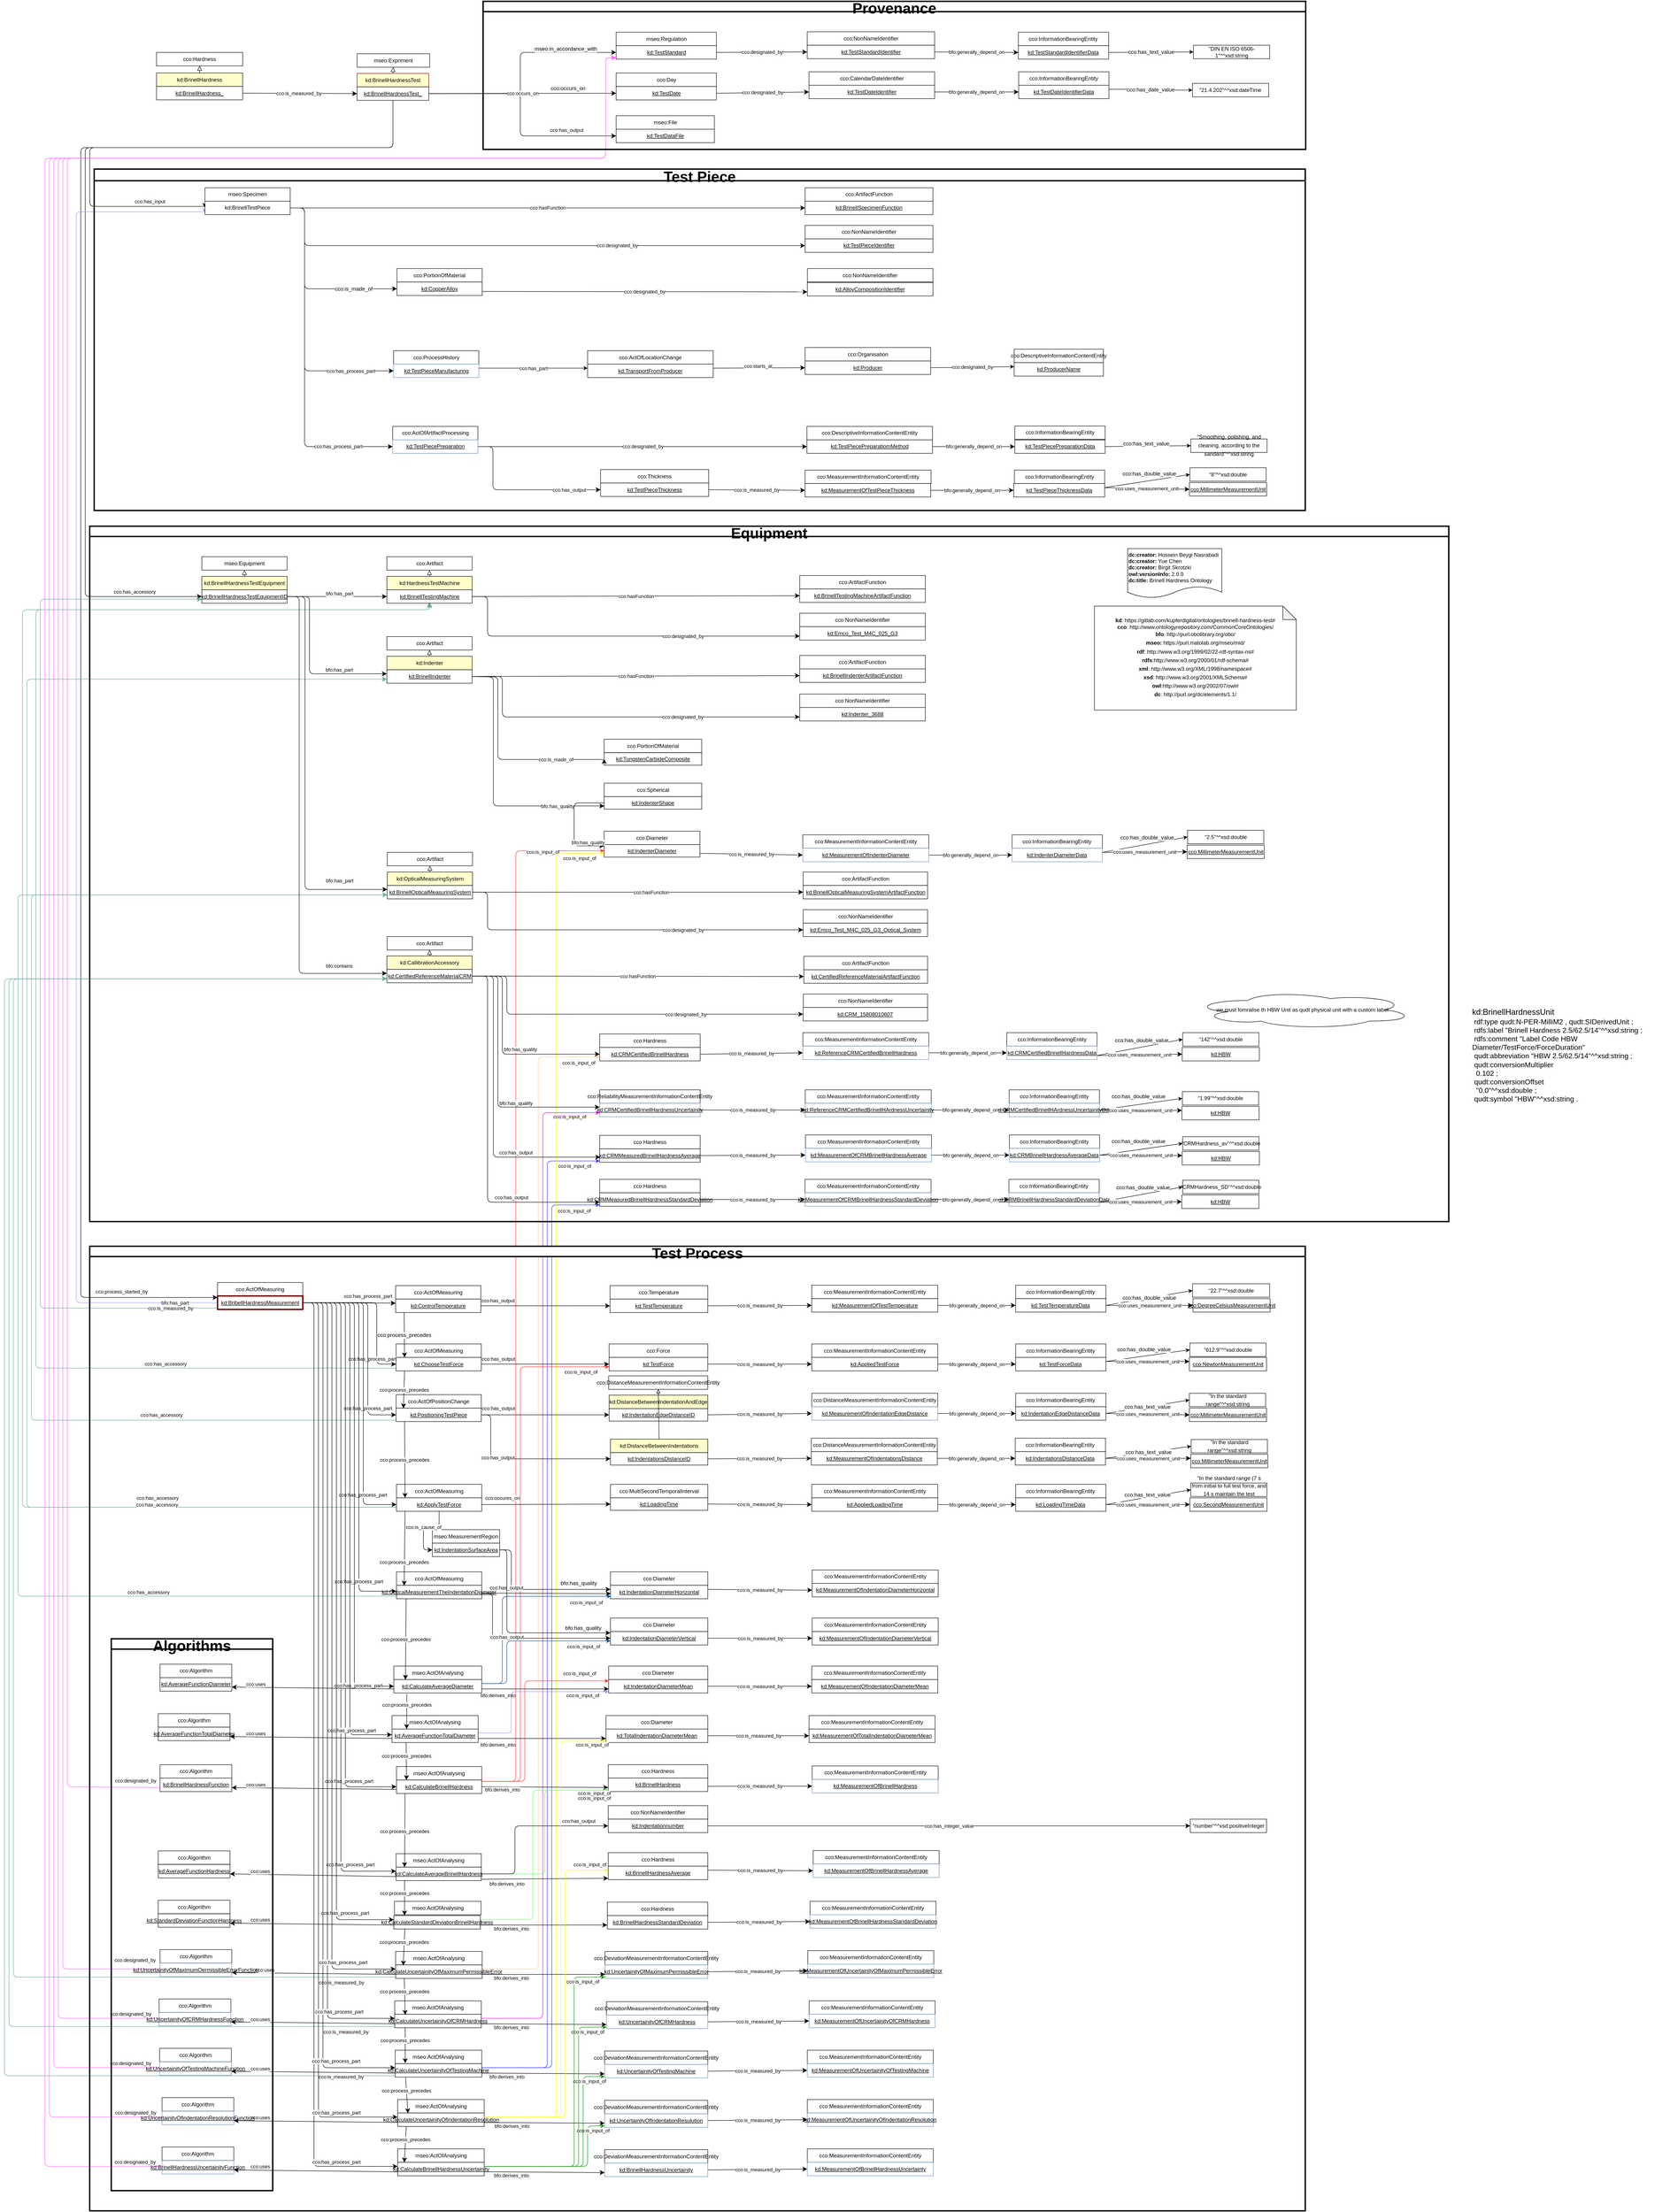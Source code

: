 <mxfile version="20.5.1" type="gitlab">
  <diagram name="Brinell (CCO) 22.10.19 without mapping" id="3rhomC4VvfZKUB2qN9Vk">
    <mxGraphModel dx="-362" dy="4472" grid="1" gridSize="10" guides="1" tooltips="1" connect="1" arrows="1" fold="1" page="1" pageScale="1" pageWidth="850" pageHeight="1100" math="0" shadow="0">
      <root>
        <mxCell id="fDeGnrVTXnE1T36zsoJ_-0" />
        <mxCell id="fDeGnrVTXnE1T36zsoJ_-1" parent="fDeGnrVTXnE1T36zsoJ_-0" />
        <object label="&lt;span style=&quot;&quot;&gt;kd:BrinellHardnessTest&lt;/span&gt;" Type="Class" id="fDeGnrVTXnE1T36zsoJ_-2">
          <mxCell style="rounded=0;whiteSpace=wrap;html=1;snapToPoint=1;points=[[0.1,0],[0.2,0],[0.3,0],[0.4,0],[0.5,0],[0.6,0],[0.7,0],[0.8,0],[0.9,0],[0,0.1],[0,0.3],[0,0.5],[0,0.7],[0,0.9],[0.1,1],[0.2,1],[0.3,1],[0.4,1],[0.5,1],[0.6,1],[0.7,1],[0.8,1],[0.9,1],[1,0.1],[1,0.3],[1,0.5],[1,0.7],[1,0.9]];strokeColor=#6F0000;fillColor=#FFFFCC;" parent="fDeGnrVTXnE1T36zsoJ_-1" vertex="1">
            <mxGeometry x="3426" y="-3075.36" width="160" height="30" as="geometry" />
          </mxCell>
        </object>
        <object label="&lt;span style=&quot;font-size: 12px ; background-color: rgb(248 , 249 , 250)&quot;&gt;mseo:in_accordance_with&lt;/span&gt;" Type="ObjectProperty" id="fDeGnrVTXnE1T36zsoJ_-3">
          <mxCell style="endArrow=classic;html=1;exitX=1;exitY=0.5;exitDx=0;exitDy=0;endSize=8;fontFamily=Helvetica;entryX=0;entryY=0.5;entryDx=0;entryDy=0;edgeStyle=orthogonalEdgeStyle;" parent="fDeGnrVTXnE1T36zsoJ_-1" source="fDeGnrVTXnE1T36zsoJ_-19" target="fDeGnrVTXnE1T36zsoJ_-43" edge="1">
            <mxGeometry x="0.557" y="8" width="50" height="50" relative="1" as="geometry">
              <mxPoint x="2866" y="-3091.36" as="sourcePoint" />
              <mxPoint x="3086" y="-3092.36" as="targetPoint" />
              <Array as="points">
                <mxPoint x="3790" y="-3030" />
                <mxPoint x="3790" y="-3122" />
              </Array>
              <mxPoint as="offset" />
            </mxGeometry>
          </mxCell>
        </object>
        <object label="&lt;span style=&quot;font-family: helvetica;&quot;&gt;cco:has_output&lt;/span&gt;" Type="ObjectProperty" id="fDeGnrVTXnE1T36zsoJ_-4">
          <mxCell style="endArrow=classic;html=1;entryX=0;entryY=0.5;entryDx=0;entryDy=0;endSize=8;fontFamily=Helvetica;rounded=1;exitX=1;exitY=0.5;exitDx=0;exitDy=0;edgeStyle=orthogonalEdgeStyle;" parent="fDeGnrVTXnE1T36zsoJ_-1" source="fDeGnrVTXnE1T36zsoJ_-19" target="fDeGnrVTXnE1T36zsoJ_-50" edge="1">
            <mxGeometry x="0.569" y="13" width="50" height="50" relative="1" as="geometry">
              <mxPoint x="2867" y="-3091.36" as="sourcePoint" />
              <mxPoint x="3472" y="-2985.36" as="targetPoint" />
              <Array as="points">
                <mxPoint x="3790" y="-3030" />
                <mxPoint x="3790" y="-2936" />
              </Array>
              <mxPoint as="offset" />
            </mxGeometry>
          </mxCell>
        </object>
        <object label="&lt;font&gt;cco:has_input&lt;/font&gt;" Type="ObjectProperty" id="fDeGnrVTXnE1T36zsoJ_-5">
          <mxCell style="endArrow=classic;html=1;exitX=0.5;exitY=1;exitDx=0;exitDy=0;entryX=0;entryY=0.5;entryDx=0;entryDy=0;endSize=8;fontFamily=Helvetica;edgeStyle=orthogonalEdgeStyle;" parent="fDeGnrVTXnE1T36zsoJ_-1" source="fDeGnrVTXnE1T36zsoJ_-19" target="fDeGnrVTXnE1T36zsoJ_-96" edge="1">
            <mxGeometry x="0.783" y="11" width="50" height="50" relative="1" as="geometry">
              <mxPoint x="2868" y="-3045.36" as="sourcePoint" />
              <mxPoint x="3088" y="-2775.36" as="targetPoint" />
              <Array as="points">
                <mxPoint x="3506" y="-2910" />
                <mxPoint x="2830" y="-2910" />
                <mxPoint x="2830" y="-2779" />
              </Array>
              <mxPoint x="1" as="offset" />
            </mxGeometry>
          </mxCell>
        </object>
        <object label="&lt;span style=&quot;&quot;&gt;cco:has_accessory&lt;/span&gt;" Type="ObjectProperty" id="fDeGnrVTXnE1T36zsoJ_-6">
          <mxCell style="endArrow=classic;html=1;endSize=8;fontFamily=Helvetica;strokeColor=#67AB9F;edgeStyle=orthogonalEdgeStyle;exitX=0;exitY=0.7;exitDx=0;exitDy=0;entryX=0.5;entryY=1;entryDx=0;entryDy=0;" parent="fDeGnrVTXnE1T36zsoJ_-1" source="fDeGnrVTXnE1T36zsoJ_-341" target="fDeGnrVTXnE1T36zsoJ_-146" edge="1">
            <mxGeometry x="-0.716" y="-21" width="50" height="50" relative="1" as="geometry">
              <mxPoint x="3506" y="60.64" as="sourcePoint" />
              <mxPoint x="3110" y="-1240.18" as="targetPoint" />
              <Array as="points">
                <mxPoint x="2680" y="121" />
                <mxPoint x="2680" y="-1880" />
                <mxPoint x="3587" y="-1880" />
              </Array>
              <mxPoint as="offset" />
            </mxGeometry>
          </mxCell>
        </object>
        <object label="&lt;span style=&quot;font-family: helvetica;&quot;&gt;cco:process_started_by&lt;/span&gt;" Type="ObjectProperty" id="fDeGnrVTXnE1T36zsoJ_-7">
          <mxCell style="endArrow=classic;html=1;entryX=0;entryY=0.1;entryDx=0;entryDy=0;endSize=8;fontFamily=Helvetica;edgeStyle=orthogonalEdgeStyle;exitX=0.5;exitY=1;exitDx=0;exitDy=0;" parent="fDeGnrVTXnE1T36zsoJ_-1" source="fDeGnrVTXnE1T36zsoJ_-19" target="fDeGnrVTXnE1T36zsoJ_-271" edge="1">
            <mxGeometry x="0.883" y="13" width="50" height="50" relative="1" as="geometry">
              <mxPoint x="3610" y="-2996.18" as="sourcePoint" />
              <mxPoint x="3130" y="-1925.36" as="targetPoint" />
              <Array as="points">
                <mxPoint x="3506" y="-2910" />
                <mxPoint x="2810" y="-2910" />
                <mxPoint x="2810" y="-347" />
                <mxPoint x="3115" y="-347" />
              </Array>
              <mxPoint as="offset" />
            </mxGeometry>
          </mxCell>
        </object>
        <object label="&lt;span style=&quot;&quot;&gt;cco:has_accessory&lt;/span&gt;" Type="ObjectProperty" id="fDeGnrVTXnE1T36zsoJ_-8">
          <mxCell style="endArrow=classic;html=1;endSize=8;fontFamily=Helvetica;strokeColor=#67AB9F;exitX=0.004;exitY=0.807;exitDx=0;exitDy=0;edgeStyle=elbowEdgeStyle;entryX=0;entryY=0.7;entryDx=0;entryDy=0;exitPerimeter=0;" parent="fDeGnrVTXnE1T36zsoJ_-1" source="fDeGnrVTXnE1T36zsoJ_-375" target="fDeGnrVTXnE1T36zsoJ_-147" edge="1">
            <mxGeometry x="-0.657" y="-9" width="50" height="50" relative="1" as="geometry">
              <mxPoint x="3506" y="261.64" as="sourcePoint" />
              <mxPoint x="3110" y="-575.18" as="targetPoint" />
              <Array as="points">
                <mxPoint x="2670" y="-460" />
              </Array>
              <mxPoint as="offset" />
            </mxGeometry>
          </mxCell>
        </object>
        <object label="&lt;span style=&quot;font-family: helvetica;&quot;&gt;cco:is_input_of&lt;/span&gt;" Type="ObjectProperty" id="fDeGnrVTXnE1T36zsoJ_-9">
          <mxCell style="endArrow=none;html=1;endSize=8;fontFamily=Helvetica;entryX=1;entryY=0.1;entryDx=0;entryDy=0;strokeColor=#FF3333;edgeStyle=elbowEdgeStyle;exitX=0;exitY=0.5;exitDx=0;exitDy=0;startArrow=classic;startFill=1;endFill=0;" parent="fDeGnrVTXnE1T36zsoJ_-1" source="fDeGnrVTXnE1T36zsoJ_-189" target="fDeGnrVTXnE1T36zsoJ_-318" edge="1">
            <mxGeometry x="-0.883" y="2" width="50" height="50" relative="1" as="geometry">
              <mxPoint x="3694" y="-678.36" as="sourcePoint" />
              <mxPoint x="3706" y="318.64" as="targetPoint" />
              <Array as="points">
                <mxPoint x="3780" y="-149.18" />
              </Array>
              <mxPoint as="offset" />
            </mxGeometry>
          </mxCell>
        </object>
        <object label="&lt;span style=&quot;font-family: helvetica;&quot;&gt;cco:is_input_of&lt;/span&gt;" Type="ObjectProperty" id="fDeGnrVTXnE1T36zsoJ_-10">
          <mxCell style="endArrow=none;html=1;endSize=8;fontFamily=Helvetica;exitX=0;exitY=0.7;exitDx=0;exitDy=0;edgeStyle=elbowEdgeStyle;endFill=0;startArrow=classic;startFill=1;entryX=1;entryY=0.3;entryDx=0;entryDy=0;strokeColor=#FFCC99;" parent="fDeGnrVTXnE1T36zsoJ_-1" source="fDeGnrVTXnE1T36zsoJ_-185" target="fDeGnrVTXnE1T36zsoJ_-488" edge="1">
            <mxGeometry x="-0.959" y="13" width="50" height="50" relative="1" as="geometry">
              <mxPoint x="3877" y="1700.64" as="sourcePoint" />
              <mxPoint x="3710" y="1580.82" as="targetPoint" />
              <Array as="points">
                <mxPoint x="3830" y="130" />
              </Array>
              <mxPoint as="offset" />
            </mxGeometry>
          </mxCell>
        </object>
        <object label="&lt;span style=&quot;font-family: helvetica;&quot;&gt;cco:is_input_of&lt;/span&gt;" Type="ObjectProperty" id="fDeGnrVTXnE1T36zsoJ_-11">
          <mxCell style="endArrow=none;html=1;endSize=8;fontFamily=Helvetica;entryX=1;entryY=0.3;entryDx=0;entryDy=0;exitX=0;exitY=0.9;exitDx=0;exitDy=0;strokeColor=#3333FF;edgeStyle=elbowEdgeStyle;endFill=0;startArrow=classic;startFill=1;" parent="fDeGnrVTXnE1T36zsoJ_-1" source="fDeGnrVTXnE1T36zsoJ_-184" target="fDeGnrVTXnE1T36zsoJ_-494" edge="1">
            <mxGeometry x="-0.951" y="11" width="50" height="50" relative="1" as="geometry">
              <mxPoint x="3876" y="1805.64" as="sourcePoint" />
              <mxPoint x="3750" y="2028.64" as="targetPoint" />
              <Array as="points">
                <mxPoint x="3850" y="360" />
              </Array>
              <mxPoint as="offset" />
            </mxGeometry>
          </mxCell>
        </object>
        <object label="&lt;span style=&quot;font-family: helvetica;&quot;&gt;cco:is_input_of&lt;/span&gt;" Type="ObjectProperty" id="fDeGnrVTXnE1T36zsoJ_-12">
          <mxCell style="endArrow=none;html=1;endSize=8;fontFamily=Helvetica;exitX=0;exitY=0.9;exitDx=0;exitDy=0;strokeColor=#3333FF;edgeStyle=elbowEdgeStyle;endFill=0;startArrow=classic;startFill=1;entryX=1;entryY=0.3;entryDx=0;entryDy=0;" parent="fDeGnrVTXnE1T36zsoJ_-1" source="fDeGnrVTXnE1T36zsoJ_-183" target="fDeGnrVTXnE1T36zsoJ_-494" edge="1">
            <mxGeometry x="-0.948" y="13" width="50" height="50" relative="1" as="geometry">
              <mxPoint x="3877" y="1918.64" as="sourcePoint" />
              <mxPoint x="3710" y="1580.82" as="targetPoint" />
              <Array as="points">
                <mxPoint x="3860" y="420" />
              </Array>
              <mxPoint as="offset" />
            </mxGeometry>
          </mxCell>
        </object>
        <object label="&lt;span style=&quot;&quot;&gt;cco:has_accessory&lt;/span&gt;" Type="ObjectProperty" id="fDeGnrVTXnE1T36zsoJ_-13">
          <mxCell style="endArrow=classic;html=1;endSize=8;fontFamily=Helvetica;entryX=0;entryY=0.7;entryDx=0;entryDy=0;strokeColor=#67AB9F;edgeStyle=elbowEdgeStyle;exitX=0;exitY=0.7;exitDx=0;exitDy=0;" parent="fDeGnrVTXnE1T36zsoJ_-1" source="fDeGnrVTXnE1T36zsoJ_-341" target="fDeGnrVTXnE1T36zsoJ_-172" edge="1">
            <mxGeometry x="-0.692" y="-6" width="50" height="50" relative="1" as="geometry">
              <mxPoint x="3506" y="60.64" as="sourcePoint" />
              <mxPoint x="3306" y="-1230.36" as="targetPoint" />
              <Array as="points">
                <mxPoint x="2690" y="-770" />
                <mxPoint x="2980" y="-577.18" />
              </Array>
              <mxPoint as="offset" />
            </mxGeometry>
          </mxCell>
        </object>
        <object label="&lt;font&gt;cco:has_accessory&lt;/font&gt;" Type="ObjectProperty" id="fDeGnrVTXnE1T36zsoJ_-14">
          <mxCell style="endArrow=classic;html=1;endSize=8;fontFamily=Helvetica;entryX=0.5;entryY=0.9;entryDx=0;entryDy=0;strokeColor=#67AB9F;exitX=-0.001;exitY=0.792;exitDx=0;exitDy=0;edgeStyle=orthogonalEdgeStyle;exitPerimeter=0;entryPerimeter=0;" parent="fDeGnrVTXnE1T36zsoJ_-1" source="fDeGnrVTXnE1T36zsoJ_-349" target="fDeGnrVTXnE1T36zsoJ_-146" edge="1">
            <mxGeometry x="-0.697" y="-9" width="50" height="50" relative="1" as="geometry">
              <mxPoint x="3505" y="-246.36" as="sourcePoint" />
              <mxPoint x="3116" y="-1046.18" as="targetPoint" />
              <Array as="points">
                <mxPoint x="2710" y="-190" />
                <mxPoint x="2710" y="-1880" />
                <mxPoint x="3587" y="-1880" />
              </Array>
              <mxPoint as="offset" />
            </mxGeometry>
          </mxCell>
        </object>
        <object label="&lt;span style=&quot;&quot;&gt;cco:has_accessory&lt;/span&gt;" Type="ObjectProperty" id="fDeGnrVTXnE1T36zsoJ_-15">
          <mxCell style="endArrow=classic;html=1;endSize=8;fontFamily=Helvetica;strokeColor=#67AB9F;exitX=0;exitY=0.9;exitDx=0;exitDy=0;edgeStyle=orthogonalEdgeStyle;entryX=0;entryY=0.7;entryDx=0;entryDy=0;" parent="fDeGnrVTXnE1T36zsoJ_-1" source="fDeGnrVTXnE1T36zsoJ_-347" target="fDeGnrVTXnE1T36zsoJ_-147" edge="1">
            <mxGeometry x="-0.623" y="-12" width="50" height="50" relative="1" as="geometry">
              <mxPoint x="3505" y="-133.36" as="sourcePoint" />
              <mxPoint x="3100" y="-557.18" as="targetPoint" />
              <Array as="points">
                <mxPoint x="2700" y="-73" />
                <mxPoint x="2700" y="-1244" />
              </Array>
              <mxPoint as="offset" />
            </mxGeometry>
          </mxCell>
        </object>
        <object label="&lt;font&gt;kd:BrinellHardness&lt;/font&gt;" Type="Class" id="fDeGnrVTXnE1T36zsoJ_-16">
          <mxCell style="rounded=0;whiteSpace=wrap;html=1;snapToPoint=1;points=[[0.1,0],[0.2,0],[0.3,0],[0.4,0],[0.5,0],[0.6,0],[0.7,0],[0.8,0],[0.9,0],[0,0.1],[0,0.3],[0,0.5],[0,0.7],[0,0.9],[0.1,1],[0.2,1],[0.3,1],[0.4,1],[0.5,1],[0.6,1],[0.7,1],[0.8,1],[0.9,1],[1,0.1],[1,0.3],[1,0.5],[1,0.7],[1,0.9]];fillColor=#FFFFCC;" parent="fDeGnrVTXnE1T36zsoJ_-1" vertex="1">
            <mxGeometry x="2979" y="-3076.36" width="192" height="30" as="geometry" />
          </mxCell>
        </object>
        <object label="&lt;u&gt;kd:BrinellHardness_&lt;/u&gt;" Type="Individual" id="fDeGnrVTXnE1T36zsoJ_-17">
          <mxCell style="rounded=0;whiteSpace=wrap;html=1;snapToPoint=1;points=[[0.1,0],[0.2,0],[0.3,0],[0.4,0],[0.5,0],[0.6,0],[0.7,0],[0.8,0],[0.9,0],[0,0.1],[0,0.3],[0,0.5],[0,0.7],[0,0.9],[0.1,1],[0.2,1],[0.3,1],[0.4,1],[0.5,1],[0.6,1],[0.7,1],[0.8,1],[0.9,1],[1,0.1],[1,0.3],[1,0.5],[1,0.7],[1,0.9]];strokeWidth=1;strokeColor=#000000;" parent="fDeGnrVTXnE1T36zsoJ_-1" vertex="1">
            <mxGeometry x="2979" y="-3046.36" width="192" height="30" as="geometry" />
          </mxCell>
        </object>
        <object label="&lt;span style=&quot;font-family: &amp;quot;helvetica&amp;quot;&quot;&gt;&lt;font&gt;cco:is_measured_by&lt;/font&gt;&lt;/span&gt;" Type="ObjectProperty" id="fDeGnrVTXnE1T36zsoJ_-18">
          <mxCell style="endArrow=classic;html=1;endSize=8;fontFamily=Helvetica;entryX=0;entryY=0.5;entryDx=0;entryDy=0;exitX=1;exitY=0.5;exitDx=0;exitDy=0;" parent="fDeGnrVTXnE1T36zsoJ_-1" source="fDeGnrVTXnE1T36zsoJ_-17" target="fDeGnrVTXnE1T36zsoJ_-19" edge="1">
            <mxGeometry x="-0.015" width="50" height="50" relative="1" as="geometry">
              <mxPoint x="3341" y="-3025.36" as="sourcePoint" />
              <mxPoint x="3431" y="-3025.36" as="targetPoint" />
              <mxPoint as="offset" />
            </mxGeometry>
          </mxCell>
        </object>
        <object label="&lt;u&gt;kd:BrinellHardness&lt;span style=&quot;font-family: &amp;#34;arial&amp;#34; ; text-align: left ; background-color: rgb(255 , 255 , 255)&quot;&gt;Test_&lt;br&gt;&lt;/span&gt;&lt;/u&gt;" Type="Individual" id="fDeGnrVTXnE1T36zsoJ_-19">
          <mxCell style="rounded=0;whiteSpace=wrap;html=1;snapToPoint=1;points=[[0.1,0],[0.2,0],[0.3,0],[0.4,0],[0.5,0],[0.6,0],[0.7,0],[0.8,0],[0.9,0],[0,0.1],[0,0.3],[0,0.5],[0,0.7],[0,0.9],[0.1,1],[0.2,1],[0.3,1],[0.4,1],[0.5,1],[0.6,1],[0.7,1],[0.8,1],[0.9,1],[1,0.1],[1,0.3],[1,0.5],[1,0.7],[1,0.9]];strokeWidth=1;strokeColor=#000000;" parent="fDeGnrVTXnE1T36zsoJ_-1" vertex="1">
            <mxGeometry x="3426" y="-3045.36" width="160" height="30" as="geometry" />
          </mxCell>
        </object>
        <object label="&lt;span style=&quot;font-family: &amp;quot;helvetica&amp;quot;&quot;&gt;&lt;font&gt;cco:occurs_on&lt;/font&gt;&lt;/span&gt;" Type="ObjectProperty" id="fDeGnrVTXnE1T36zsoJ_-20">
          <mxCell style="endArrow=classic;html=1;exitX=1;exitY=0.5;exitDx=0;exitDy=0;endSize=8;fontFamily=Helvetica;edgeStyle=orthogonalEdgeStyle;entryX=0;entryY=0.5;entryDx=0;entryDy=0;" parent="fDeGnrVTXnE1T36zsoJ_-1" source="fDeGnrVTXnE1T36zsoJ_-19" target="fDeGnrVTXnE1T36zsoJ_-59" edge="1">
            <mxGeometry width="50" height="50" relative="1" as="geometry">
              <mxPoint x="2867" y="-3091.36" as="sourcePoint" />
              <mxPoint x="3087" y="-3002.18" as="targetPoint" />
              <Array as="points">
                <mxPoint x="3586" y="-3031" />
              </Array>
            </mxGeometry>
          </mxCell>
        </object>
        <mxCell id="fDeGnrVTXnE1T36zsoJ_-21" value="&lt;span style=&quot;font-family: &amp;quot;helvetica&amp;quot;&quot;&gt;&lt;font&gt;cco:occurs_on&lt;/font&gt;&lt;/span&gt;" style="text;html=1;align=center;verticalAlign=middle;resizable=0;points=[];labelBackgroundColor=#ffffff;fontFamily=Helvetica;" parent="fDeGnrVTXnE1T36zsoJ_-20" vertex="1" connectable="0">
          <mxGeometry x="-0.127" relative="1" as="geometry">
            <mxPoint x="127" y="-12" as="offset" />
          </mxGeometry>
        </mxCell>
        <object label="&lt;span style=&quot;font-family: &amp;quot;helvetica&amp;quot;&quot;&gt;&lt;font&gt;cco:designated_by&lt;/font&gt;&lt;/span&gt;" Type="ObjectProperty" id="fDeGnrVTXnE1T36zsoJ_-22">
          <mxCell style="endArrow=classic;html=1;endSize=8;fontFamily=Helvetica;entryX=0;entryY=0.9;entryDx=0;entryDy=0;edgeStyle=orthogonalEdgeStyle;strokeColor=#FF66FF;" parent="fDeGnrVTXnE1T36zsoJ_-1" source="fDeGnrVTXnE1T36zsoJ_-576" target="fDeGnrVTXnE1T36zsoJ_-43" edge="1">
            <mxGeometry x="-0.979" y="-15" width="50" height="50" relative="1" as="geometry">
              <mxPoint x="2700" y="537.64" as="sourcePoint" />
              <mxPoint x="4900" y="-2056.18" as="targetPoint" />
              <Array as="points">
                <mxPoint x="2780" y="743.82" />
                <mxPoint x="2780" y="-2886.18" />
                <mxPoint x="3980" y="-2886.18" />
                <mxPoint x="3980" y="-3110.18" />
              </Array>
              <mxPoint as="offset" />
            </mxGeometry>
          </mxCell>
        </object>
        <object label="&lt;span style=&quot;font-family: &amp;quot;helvetica&amp;quot;&quot;&gt;&lt;font&gt;cco:designated_by&lt;/font&gt;&lt;/span&gt;" Type="ObjectProperty" id="fDeGnrVTXnE1T36zsoJ_-23">
          <mxCell style="endArrow=classic;html=1;endSize=8;fontFamily=Helvetica;entryX=0;entryY=0.9;entryDx=0;entryDy=0;edgeStyle=orthogonalEdgeStyle;strokeColor=#FF66FF;exitX=0;exitY=0.3;exitDx=0;exitDy=0;" parent="fDeGnrVTXnE1T36zsoJ_-1" source="fDeGnrVTXnE1T36zsoJ_-594" target="fDeGnrVTXnE1T36zsoJ_-43" edge="1">
            <mxGeometry x="-0.979" y="-10" width="50" height="50" relative="1" as="geometry">
              <mxPoint x="2980" y="1473.82" as="sourcePoint" />
              <mxPoint x="3516" y="-2184.36" as="targetPoint" />
              <Array as="points">
                <mxPoint x="2730" y="1589.82" />
                <mxPoint x="2730" y="-2886.18" />
                <mxPoint x="3980" y="-2886.18" />
                <mxPoint x="3980" y="-3110.18" />
              </Array>
              <mxPoint x="1" as="offset" />
            </mxGeometry>
          </mxCell>
        </object>
        <object label="&lt;span style=&quot;font-family: &amp;quot;helvetica&amp;quot;&quot;&gt;&lt;font&gt;cco:designated_by&lt;/font&gt;&lt;/span&gt;" Type="ObjectProperty" id="fDeGnrVTXnE1T36zsoJ_-24">
          <mxCell style="endArrow=classic;html=1;endSize=8;fontFamily=Helvetica;entryX=0;entryY=0.9;entryDx=0;entryDy=0;edgeStyle=orthogonalEdgeStyle;strokeColor=#FF66FF;exitX=0;exitY=0.3;exitDx=0;exitDy=0;" parent="fDeGnrVTXnE1T36zsoJ_-1" source="fDeGnrVTXnE1T36zsoJ_-592" target="fDeGnrVTXnE1T36zsoJ_-43" edge="1">
            <mxGeometry x="-0.979" y="-10" width="50" height="50" relative="1" as="geometry">
              <mxPoint x="2994.5" y="1473.0" as="sourcePoint" />
              <mxPoint x="3526" y="-2174.36" as="targetPoint" />
              <Array as="points">
                <mxPoint x="2740" y="1479.82" />
                <mxPoint x="2740" y="-2886.18" />
                <mxPoint x="3980" y="-2886.18" />
                <mxPoint x="3980" y="-3110.18" />
              </Array>
              <mxPoint x="1" as="offset" />
            </mxGeometry>
          </mxCell>
        </object>
        <object label="&lt;span style=&quot;font-family: &amp;quot;helvetica&amp;quot;&quot;&gt;&lt;font&gt;cco:designated_by&lt;/font&gt;&lt;/span&gt;" Type="ObjectProperty" id="fDeGnrVTXnE1T36zsoJ_-25">
          <mxCell style="endArrow=classic;html=1;endSize=8;fontFamily=Helvetica;entryX=0;entryY=0.9;entryDx=0;entryDy=0;edgeStyle=orthogonalEdgeStyle;strokeColor=#FF66FF;exitX=0;exitY=0.3;exitDx=0;exitDy=0;" parent="fDeGnrVTXnE1T36zsoJ_-1" source="fDeGnrVTXnE1T36zsoJ_-590" target="fDeGnrVTXnE1T36zsoJ_-43" edge="1">
            <mxGeometry x="-0.977" y="-10" width="50" height="50" relative="1" as="geometry">
              <mxPoint x="2994.5" y="1363.0" as="sourcePoint" />
              <mxPoint x="3536" y="-2164.36" as="targetPoint" />
              <Array as="points">
                <mxPoint x="2750" y="1369.82" />
                <mxPoint x="2750" y="-2886.18" />
                <mxPoint x="3980" y="-2886.18" />
                <mxPoint x="3980" y="-3110.18" />
              </Array>
              <mxPoint as="offset" />
            </mxGeometry>
          </mxCell>
        </object>
        <object label="&lt;span style=&quot;font-family: &amp;quot;helvetica&amp;quot;&quot;&gt;&lt;font&gt;cco:designated_by&lt;/font&gt;&lt;/span&gt;" Type="ObjectProperty" id="fDeGnrVTXnE1T36zsoJ_-26">
          <mxCell style="endArrow=classic;html=1;endSize=8;fontFamily=Helvetica;entryX=0;entryY=0.9;entryDx=0;entryDy=0;edgeStyle=orthogonalEdgeStyle;strokeColor=#FF66FF;exitX=0;exitY=0.3;exitDx=0;exitDy=0;" parent="fDeGnrVTXnE1T36zsoJ_-1" source="fDeGnrVTXnE1T36zsoJ_-588" target="fDeGnrVTXnE1T36zsoJ_-43" edge="1">
            <mxGeometry x="-0.977" y="-10" width="50" height="50" relative="1" as="geometry">
              <mxPoint x="2989" y="1253.0" as="sourcePoint" />
              <mxPoint x="3546" y="-2154.36" as="targetPoint" />
              <Array as="points">
                <mxPoint x="2760" y="1259.82" />
                <mxPoint x="2760" y="-2886.18" />
                <mxPoint x="3980" y="-2886.18" />
                <mxPoint x="3980" y="-3110.18" />
              </Array>
              <mxPoint x="-1" as="offset" />
            </mxGeometry>
          </mxCell>
        </object>
        <object label="&lt;span style=&quot;font-family: &amp;quot;helvetica&amp;quot;&quot;&gt;&lt;font&gt;cco:designated_by&lt;/font&gt;&lt;/span&gt;" Type="ObjectProperty" id="fDeGnrVTXnE1T36zsoJ_-27">
          <mxCell style="endArrow=classic;html=1;endSize=8;fontFamily=Helvetica;entryX=0;entryY=0.9;entryDx=0;entryDy=0;edgeStyle=orthogonalEdgeStyle;strokeColor=#FF66FF;exitX=0;exitY=0.3;exitDx=0;exitDy=0;" parent="fDeGnrVTXnE1T36zsoJ_-1" source="fDeGnrVTXnE1T36zsoJ_-586" target="fDeGnrVTXnE1T36zsoJ_-43" edge="1">
            <mxGeometry x="-0.979" y="-20" width="50" height="50" relative="1" as="geometry">
              <mxPoint x="2999" y="1073.82" as="sourcePoint" />
              <mxPoint x="3556" y="-2144.36" as="targetPoint" />
              <Array as="points">
                <mxPoint x="2770" y="1149.82" />
                <mxPoint x="2770" y="-2886.18" />
                <mxPoint x="3980" y="-2886.18" />
                <mxPoint x="3980" y="-3110.18" />
              </Array>
              <mxPoint as="offset" />
            </mxGeometry>
          </mxCell>
        </object>
        <object label="&lt;span style=&quot;font-family: helvetica;&quot;&gt;cco:is_input_of&lt;/span&gt;" Type="ObjectProperty" id="fDeGnrVTXnE1T36zsoJ_-28">
          <mxCell style="endArrow=none;html=1;endSize=8;fontFamily=Helvetica;entryX=1;entryY=0.3;entryDx=0;entryDy=0;exitX=0;exitY=0.7;exitDx=0;exitDy=0;edgeStyle=elbowEdgeStyle;endFill=0;startArrow=classic;startFill=1;strokeColor=#FFFF00;" parent="fDeGnrVTXnE1T36zsoJ_-1" source="fDeGnrVTXnE1T36zsoJ_-189" target="fDeGnrVTXnE1T36zsoJ_-497" edge="1">
            <mxGeometry x="-0.964" y="11" width="50" height="50" relative="1" as="geometry">
              <mxPoint x="3889" y="592.0" as="sourcePoint" />
              <mxPoint x="3711.5" y="1447.82" as="targetPoint" />
              <Array as="points">
                <mxPoint x="3870" y="80" />
              </Array>
              <mxPoint as="offset" />
            </mxGeometry>
          </mxCell>
        </object>
        <object label="&lt;span style=&quot;font-family: helvetica;&quot;&gt;cco:is_input_of&lt;/span&gt;" Type="ObjectProperty" id="fDeGnrVTXnE1T36zsoJ_-29">
          <mxCell style="endArrow=none;html=1;endSize=8;fontFamily=Helvetica;exitX=0;exitY=0.7;exitDx=0;exitDy=0;edgeStyle=elbowEdgeStyle;endFill=0;startArrow=classic;startFill=1;entryX=1;entryY=0.3;entryDx=0;entryDy=0;strokeColor=#FF00FF;" parent="fDeGnrVTXnE1T36zsoJ_-1" source="fDeGnrVTXnE1T36zsoJ_-202" target="fDeGnrVTXnE1T36zsoJ_-491" edge="1">
            <mxGeometry x="-0.941" y="9" width="50" height="50" relative="1" as="geometry">
              <mxPoint x="3886.0" y="1654.82" as="sourcePoint" />
              <mxPoint x="3707" y="1117.82" as="targetPoint" />
              <Array as="points">
                <mxPoint x="3840" y="230" />
              </Array>
              <mxPoint as="offset" />
            </mxGeometry>
          </mxCell>
        </object>
        <object label="&lt;font&gt;cco:has_accessory&lt;/font&gt;" Type="ObjectProperty" id="fDeGnrVTXnE1T36zsoJ_-30">
          <mxCell style="endArrow=classic;html=1;exitX=0.5;exitY=1;exitDx=0;exitDy=0;endSize=8;fontFamily=Helvetica;edgeStyle=orthogonalEdgeStyle;entryX=0;entryY=0.5;entryDx=0;entryDy=0;" parent="fDeGnrVTXnE1T36zsoJ_-1" source="fDeGnrVTXnE1T36zsoJ_-19" target="fDeGnrVTXnE1T36zsoJ_-253" edge="1">
            <mxGeometry x="0.854" y="11" width="50" height="50" relative="1" as="geometry">
              <mxPoint x="2878" y="-2742.36" as="sourcePoint" />
              <mxPoint x="3098" y="-2472.36" as="targetPoint" />
              <Array as="points">
                <mxPoint x="3506" y="-2910" />
                <mxPoint x="2820" y="-2910" />
                <mxPoint x="2820" y="-1909" />
              </Array>
              <mxPoint as="offset" />
            </mxGeometry>
          </mxCell>
        </object>
        <object label="&lt;span style=&quot;font-family: helvetica;&quot;&gt;cco:is_measured_by&lt;/span&gt;" Type="ObjectProperty" id="fDeGnrVTXnE1T36zsoJ_-31">
          <mxCell style="endArrow=classic;html=1;endSize=8;fontFamily=Helvetica;entryX=0;entryY=0.7;entryDx=0;entryDy=0;strokeColor=#67AB9F;exitX=0;exitY=0.9;exitDx=0;exitDy=0;edgeStyle=orthogonalEdgeStyle;" parent="fDeGnrVTXnE1T36zsoJ_-1" source="fDeGnrVTXnE1T36zsoJ_-271" target="fDeGnrVTXnE1T36zsoJ_-253" edge="1">
            <mxGeometry x="-0.91" width="50" height="50" relative="1" as="geometry">
              <mxPoint x="3515" y="-236.36" as="sourcePoint" />
              <mxPoint x="3515.5" y="-1870.36" as="targetPoint" />
              <Array as="points">
                <mxPoint x="2720" y="-323" />
                <mxPoint x="2720" y="-1903" />
              </Array>
              <mxPoint as="offset" />
            </mxGeometry>
          </mxCell>
        </object>
        <object label="" Type="SubClassOf" id="fDeGnrVTXnE1T36zsoJ_-32">
          <mxCell style="endArrow=block;html=1;endFill=0;endSize=8;arcSize=0;rounded=0;exitX=0.5;exitY=0;exitDx=0;exitDy=0;entryX=0.5;entryY=1;entryDx=0;entryDy=0;" parent="fDeGnrVTXnE1T36zsoJ_-1" source="fDeGnrVTXnE1T36zsoJ_-2" target="fDeGnrVTXnE1T36zsoJ_-34" edge="1">
            <mxGeometry width="50" height="50" relative="1" as="geometry">
              <mxPoint x="3342.429" y="-2828.894" as="sourcePoint" />
              <mxPoint x="3603.727" y="-2829.784" as="targetPoint" />
            </mxGeometry>
          </mxCell>
        </object>
        <object label="&lt;font&gt;cco:Hardness&lt;/font&gt;" Type="Class" id="fDeGnrVTXnE1T36zsoJ_-33">
          <mxCell style="rounded=0;whiteSpace=wrap;html=1;snapToPoint=1;points=[[0.1,0],[0.2,0],[0.3,0],[0.4,0],[0.5,0],[0.6,0],[0.7,0],[0.8,0],[0.9,0],[0,0.1],[0,0.3],[0,0.5],[0,0.7],[0,0.9],[0.1,1],[0.2,1],[0.3,1],[0.4,1],[0.5,1],[0.6,1],[0.7,1],[0.8,1],[0.9,1],[1,0.1],[1,0.3],[1,0.5],[1,0.7],[1,0.9]];" parent="fDeGnrVTXnE1T36zsoJ_-1" vertex="1">
            <mxGeometry x="2979" y="-3122.18" width="192" height="30" as="geometry" />
          </mxCell>
        </object>
        <object label="&lt;span style=&quot;font-family: &amp;#34;helvetica&amp;#34; ; background-color: rgb(255 , 255 , 255)&quot;&gt;&lt;font&gt;&lt;/font&gt;&lt;/span&gt;&lt;span&gt;mseo:Expriment&lt;/span&gt;" Type="Class" id="fDeGnrVTXnE1T36zsoJ_-34">
          <mxCell style="rounded=0;whiteSpace=wrap;html=1;snapToPoint=1;points=[[0.1,0],[0.2,0],[0.3,0],[0.4,0],[0.5,0],[0.6,0],[0.7,0],[0.8,0],[0.9,0],[0,0.1],[0,0.3],[0,0.5],[0,0.7],[0,0.9],[0.1,1],[0.2,1],[0.3,1],[0.4,1],[0.5,1],[0.6,1],[0.7,1],[0.8,1],[0.9,1],[1,0.1],[1,0.3],[1,0.5],[1,0.7],[1,0.9]];" parent="fDeGnrVTXnE1T36zsoJ_-1" vertex="1">
            <mxGeometry x="3426" y="-3119.18" width="162" height="30" as="geometry" />
          </mxCell>
        </object>
        <object label="" Type="SubClassOf" id="fDeGnrVTXnE1T36zsoJ_-35">
          <mxCell style="endArrow=block;html=1;endFill=0;endSize=8;arcSize=0;rounded=0;exitX=0.5;exitY=0;exitDx=0;exitDy=0;entryX=0.5;entryY=1;entryDx=0;entryDy=0;" parent="fDeGnrVTXnE1T36zsoJ_-1" source="fDeGnrVTXnE1T36zsoJ_-16" target="fDeGnrVTXnE1T36zsoJ_-33" edge="1">
            <mxGeometry width="50" height="50" relative="1" as="geometry">
              <mxPoint x="3105" y="-3086.36" as="sourcePoint" />
              <mxPoint x="3106" y="-3125.18" as="targetPoint" />
            </mxGeometry>
          </mxCell>
        </object>
        <object label="&lt;span style=&quot;font-family: helvetica;&quot;&gt;bfo:has_part&lt;/span&gt;" Type="ObjectProperty" id="fDeGnrVTXnE1T36zsoJ_-37">
          <mxCell style="endArrow=classic;html=1;endSize=8;fontFamily=Helvetica;entryX=0;entryY=0.9;entryDx=0;entryDy=0;edgeStyle=orthogonalEdgeStyle;strokeColor=#9999FF;exitX=0;exitY=0.5;exitDx=0;exitDy=0;" parent="fDeGnrVTXnE1T36zsoJ_-1" source="fDeGnrVTXnE1T36zsoJ_-271" target="fDeGnrVTXnE1T36zsoJ_-96" edge="1">
            <mxGeometry x="-0.937" width="50" height="50" relative="1" as="geometry">
              <mxPoint x="3103" y="-456.18" as="sourcePoint" />
              <mxPoint x="3103" y="-1943.36" as="targetPoint" />
              <Array as="points">
                <mxPoint x="2800" y="-335" />
                <mxPoint x="2800" y="-2767" />
              </Array>
              <mxPoint as="offset" />
            </mxGeometry>
          </mxCell>
        </object>
        <object label="&lt;span style=&quot;&quot;&gt;cco:is_measured_by&lt;/span&gt;" Type="ObjectProperty" id="fDeGnrVTXnE1T36zsoJ_-38">
          <mxCell style="endArrow=classic;html=1;endSize=8;fontFamily=Helvetica;strokeColor=#67AB9F;edgeStyle=elbowEdgeStyle;exitX=0;exitY=0.9;exitDx=0;exitDy=0;entryX=0;entryY=0.7;entryDx=0;entryDy=0;" parent="fDeGnrVTXnE1T36zsoJ_-1" source="fDeGnrVTXnE1T36zsoJ_-488" target="fDeGnrVTXnE1T36zsoJ_-215" edge="1">
            <mxGeometry x="-0.938" y="12" width="50" height="50" relative="1" as="geometry">
              <mxPoint x="3516" y="70.64" as="sourcePoint" />
              <mxPoint x="3505" y="-1039.18" as="targetPoint" />
              <Array as="points">
                <mxPoint x="2660" y="60" />
                <mxPoint x="2990" y="-567.18" />
              </Array>
              <mxPoint as="offset" />
            </mxGeometry>
          </mxCell>
        </object>
        <object label="&lt;span style=&quot;&quot;&gt;cco:is_measured_by&lt;/span&gt;" Type="ObjectProperty" id="fDeGnrVTXnE1T36zsoJ_-39">
          <mxCell style="endArrow=classic;html=1;endSize=8;fontFamily=Helvetica;strokeColor=#67AB9F;edgeStyle=elbowEdgeStyle;exitX=0;exitY=0.9;exitDx=0;exitDy=0;entryX=0;entryY=0.7;entryDx=0;entryDy=0;" parent="fDeGnrVTXnE1T36zsoJ_-1" source="fDeGnrVTXnE1T36zsoJ_-491" target="fDeGnrVTXnE1T36zsoJ_-215" edge="1">
            <mxGeometry x="-0.946" y="12" width="50" height="50" relative="1" as="geometry">
              <mxPoint x="3514" y="1117.82" as="sourcePoint" />
              <mxPoint x="3510" y="-1039.18" as="targetPoint" />
              <Array as="points">
                <mxPoint x="2650" y="120" />
                <mxPoint x="3000" y="-557.18" />
              </Array>
              <mxPoint as="offset" />
            </mxGeometry>
          </mxCell>
        </object>
        <object label="&lt;span style=&quot;&quot;&gt;cco:is_measured_by&lt;/span&gt;" Type="ObjectProperty" id="fDeGnrVTXnE1T36zsoJ_-40">
          <mxCell style="endArrow=classic;html=1;endSize=8;fontFamily=Helvetica;strokeColor=#67AB9F;edgeStyle=elbowEdgeStyle;exitX=0;exitY=0.9;exitDx=0;exitDy=0;entryX=0;entryY=0.7;entryDx=0;entryDy=0;" parent="fDeGnrVTXnE1T36zsoJ_-1" source="fDeGnrVTXnE1T36zsoJ_-494" target="fDeGnrVTXnE1T36zsoJ_-215" edge="1">
            <mxGeometry x="-0.942" y="2" width="50" height="50" relative="1" as="geometry">
              <mxPoint x="3512" y="1227.82" as="sourcePoint" />
              <mxPoint x="3515.5" y="-1030.36" as="targetPoint" />
              <Array as="points">
                <mxPoint x="2640" y="180" />
                <mxPoint x="3010" y="-547.18" />
              </Array>
              <mxPoint as="offset" />
            </mxGeometry>
          </mxCell>
        </object>
        <mxCell id="fDeGnrVTXnE1T36zsoJ_-41" value="Provenance" style="swimlane;strokeWidth=3;startSize=23;fontSize=33;" parent="fDeGnrVTXnE1T36zsoJ_-1" vertex="1">
          <mxGeometry x="3707" y="-3236" width="1834" height="330" as="geometry">
            <mxRectangle x="4300" y="-3530" width="100" height="23" as="alternateBounds" />
          </mxGeometry>
        </mxCell>
        <object label="mseo:Regulation" Type="Class" id="fDeGnrVTXnE1T36zsoJ_-42">
          <mxCell style="rounded=0;whiteSpace=wrap;html=1;snapToPoint=1;points=[[0.1,0],[0.2,0],[0.3,0],[0.4,0],[0.5,0],[0.6,0],[0.7,0],[0.8,0],[0.9,0],[0,0.1],[0,0.3],[0,0.5],[0,0.7],[0,0.9],[0.1,1],[0.2,1],[0.3,1],[0.4,1],[0.5,1],[0.6,1],[0.7,1],[0.8,1],[0.9,1],[1,0.1],[1,0.3],[1,0.5],[1,0.7],[1,0.9]];fontFamily=Helvetica;" parent="fDeGnrVTXnE1T36zsoJ_-41" vertex="1">
            <mxGeometry x="296.67" y="68.82" width="223.5" height="30" as="geometry" />
          </mxCell>
        </object>
        <object label="&lt;font style=&quot;letter-spacing: 0px ; direction: ltr ; line-height: 14.4px ; opacity: 1&quot;&gt;kd:&lt;/font&gt;&lt;font style=&quot;letter-spacing: 0px ; direction: ltr ; line-height: 14.4px ; opacity: 1&quot;&gt;TestStandard&lt;/font&gt;" Type="Individual" id="fDeGnrVTXnE1T36zsoJ_-43">
          <mxCell style="rounded=0;whiteSpace=wrap;html=1;snapToPoint=1;points=[[0.1,0],[0.2,0],[0.3,0],[0.4,0],[0.5,0],[0.6,0],[0.7,0],[0.8,0],[0.9,0],[0,0.1],[0,0.3],[0,0.5],[0,0.7],[0,0.9],[0.1,1],[0.2,1],[0.3,1],[0.4,1],[0.5,1],[0.6,1],[0.7,1],[0.8,1],[0.9,1],[1,0.1],[1,0.3],[1,0.5],[1,0.7],[1,0.9]];fontFamily=Helvetica;fontStyle=4;" parent="fDeGnrVTXnE1T36zsoJ_-41" vertex="1">
            <mxGeometry x="296.67" y="98.82" width="223.5" height="30" as="geometry" />
          </mxCell>
        </object>
        <object label="&lt;span style=&quot;font-family: &amp;quot;helvetica&amp;quot; ; background-color: rgb(255 , 255 , 255)&quot;&gt;&lt;font&gt;cco:NonNameIdentifier&lt;/font&gt;&lt;/span&gt;" Type="Class" id="fDeGnrVTXnE1T36zsoJ_-44">
          <mxCell style="rounded=0;whiteSpace=wrap;html=1;snapToPoint=1;points=[[0.1,0],[0.2,0],[0.3,0],[0.4,0],[0.5,0],[0.6,0],[0.7,0],[0.8,0],[0.9,0],[0,0.1],[0,0.3],[0,0.5],[0,0.7],[0,0.9],[0.1,1],[0.2,1],[0.3,1],[0.4,1],[0.5,1],[0.6,1],[0.7,1],[0.8,1],[0.9,1],[1,0.1],[1,0.3],[1,0.5],[1,0.7],[1,0.9]];fontFamily=Helvetica;" parent="fDeGnrVTXnE1T36zsoJ_-41" vertex="1">
            <mxGeometry x="722.67" y="67.82" width="284" height="30" as="geometry" />
          </mxCell>
        </object>
        <object label="&lt;span&gt;kd:TestStandardIdentifier&lt;/span&gt;" Type="Individual" id="fDeGnrVTXnE1T36zsoJ_-45">
          <mxCell style="rounded=0;whiteSpace=wrap;html=1;snapToPoint=1;points=[[0.1,0],[0.2,0],[0.3,0],[0.4,0],[0.5,0],[0.6,0],[0.7,0],[0.8,0],[0.9,0],[0,0.1],[0,0.3],[0,0.5],[0,0.7],[0,0.9],[0.1,1],[0.2,1],[0.3,1],[0.4,1],[0.5,1],[0.6,1],[0.7,1],[0.8,1],[0.9,1],[1,0.1],[1,0.3],[1,0.5],[1,0.7],[1,0.9]];fontFamily=Helvetica;fontStyle=4;" parent="fDeGnrVTXnE1T36zsoJ_-41" vertex="1">
            <mxGeometry x="722.67" y="97.82" width="284" height="30" as="geometry" />
          </mxCell>
        </object>
        <object label="&lt;span style=&quot;font-family: &amp;quot;helvetica&amp;quot;&quot;&gt;&lt;font&gt;cco:designated_by&lt;/font&gt;&lt;/span&gt;" Type="ObjectProperty" id="fDeGnrVTXnE1T36zsoJ_-46">
          <mxCell style="endArrow=classic;html=1;exitX=1;exitY=0.5;exitDx=0;exitDy=0;entryX=0;entryY=0.5;entryDx=0;entryDy=0;endSize=8;fontFamily=Helvetica;" parent="fDeGnrVTXnE1T36zsoJ_-41" source="fDeGnrVTXnE1T36zsoJ_-43" target="fDeGnrVTXnE1T36zsoJ_-45" edge="1">
            <mxGeometry width="50" height="50" relative="1" as="geometry">
              <mxPoint x="-415.33" y="110.23" as="sourcePoint" />
              <mxPoint x="-275.33" y="110.73" as="targetPoint" />
            </mxGeometry>
          </mxCell>
        </object>
        <object label="&lt;span style=&quot;font-family: &amp;quot;helvetica&amp;quot; ; background-color: rgb(255 , 255 , 255)&quot;&gt;&lt;font&gt;cco:CalendarDateIdentifier&lt;/font&gt;&lt;/span&gt;" Type="Class" id="fDeGnrVTXnE1T36zsoJ_-47">
          <mxCell style="rounded=0;whiteSpace=wrap;html=1;snapToPoint=1;points=[[0.1,0],[0.2,0],[0.3,0],[0.4,0],[0.5,0],[0.6,0],[0.7,0],[0.8,0],[0.9,0],[0,0.1],[0,0.3],[0,0.5],[0,0.7],[0,0.9],[0.1,1],[0.2,1],[0.3,1],[0.4,1],[0.5,1],[0.6,1],[0.7,1],[0.8,1],[0.9,1],[1,0.1],[1,0.3],[1,0.5],[1,0.7],[1,0.9]];fontFamily=Helvetica;" parent="fDeGnrVTXnE1T36zsoJ_-41" vertex="1">
            <mxGeometry x="726.55" y="157" width="280.12" height="30" as="geometry" />
          </mxCell>
        </object>
        <object label="&lt;span&gt;kd:TestDateIdentifier&lt;/span&gt;" Type="Individual" id="fDeGnrVTXnE1T36zsoJ_-48">
          <mxCell style="rounded=0;whiteSpace=wrap;html=1;snapToPoint=1;points=[[0.1,0],[0.2,0],[0.3,0],[0.4,0],[0.5,0],[0.6,0],[0.7,0],[0.8,0],[0.9,0],[0,0.1],[0,0.3],[0,0.5],[0,0.7],[0,0.9],[0.1,1],[0.2,1],[0.3,1],[0.4,1],[0.5,1],[0.6,1],[0.7,1],[0.8,1],[0.9,1],[1,0.1],[1,0.3],[1,0.5],[1,0.7],[1,0.9]];fontFamily=Helvetica;fontStyle=4;" parent="fDeGnrVTXnE1T36zsoJ_-41" vertex="1">
            <mxGeometry x="726.55" y="187" width="280.12" height="30" as="geometry" />
          </mxCell>
        </object>
        <object label="&lt;font face=&quot;helvetica&quot;&gt;mseo:File&lt;/font&gt;" Type="Class" id="fDeGnrVTXnE1T36zsoJ_-49">
          <mxCell style="rounded=0;whiteSpace=wrap;html=1;snapToPoint=1;points=[[0.1,0],[0.2,0],[0.3,0],[0.4,0],[0.5,0],[0.6,0],[0.7,0],[0.8,0],[0.9,0],[0,0.1],[0,0.3],[0,0.5],[0,0.7],[0,0.9],[0.1,1],[0.2,1],[0.3,1],[0.4,1],[0.5,1],[0.6,1],[0.7,1],[0.8,1],[0.9,1],[1,0.1],[1,0.3],[1,0.5],[1,0.7],[1,0.9]];fontFamily=Helvetica;" parent="fDeGnrVTXnE1T36zsoJ_-41" vertex="1">
            <mxGeometry x="296.67" y="255" width="219" height="30" as="geometry" />
          </mxCell>
        </object>
        <object label="&lt;span&gt;kd:TestDataFile&lt;/span&gt;" Type="Individual" id="fDeGnrVTXnE1T36zsoJ_-50">
          <mxCell style="rounded=0;whiteSpace=wrap;html=1;snapToPoint=1;points=[[0.1,0],[0.2,0],[0.3,0],[0.4,0],[0.5,0],[0.6,0],[0.7,0],[0.8,0],[0.9,0],[0,0.1],[0,0.3],[0,0.5],[0,0.7],[0,0.9],[0.1,1],[0.2,1],[0.3,1],[0.4,1],[0.5,1],[0.6,1],[0.7,1],[0.8,1],[0.9,1],[1,0.1],[1,0.3],[1,0.5],[1,0.7],[1,0.9]];fontFamily=Helvetica;fontStyle=4;" parent="fDeGnrVTXnE1T36zsoJ_-41" vertex="1">
            <mxGeometry x="296.67" y="285" width="219" height="30" as="geometry" />
          </mxCell>
        </object>
        <object label="&lt;span style=&quot;font-family: &amp;quot;helvetica&amp;quot;&quot;&gt;&lt;font&gt;cco:designated_by&lt;/font&gt;&lt;/span&gt;" Type="ObjectProperty" id="fDeGnrVTXnE1T36zsoJ_-51">
          <mxCell style="endArrow=classic;html=1;exitX=1;exitY=0.5;exitDx=0;exitDy=0;entryX=0;entryY=0.5;entryDx=0;entryDy=0;endSize=8;fontFamily=Helvetica;rounded=1;" parent="fDeGnrVTXnE1T36zsoJ_-41" source="fDeGnrVTXnE1T36zsoJ_-59" target="fDeGnrVTXnE1T36zsoJ_-48" edge="1">
            <mxGeometry width="50" height="50" relative="1" as="geometry">
              <mxPoint x="-525.33" y="35.82" as="sourcePoint" />
              <mxPoint x="-385.33" y="36.32" as="targetPoint" />
            </mxGeometry>
          </mxCell>
        </object>
        <object label="&lt;span style=&quot;font-family: &amp;#34;helvetica&amp;#34;&quot;&gt;&lt;font style=&quot;font-size: 12px&quot;&gt;&quot;DIN EN ISO 6506-1&quot;^^xsd:string&lt;/font&gt;&lt;/span&gt;" Type="DataValue" id="fDeGnrVTXnE1T36zsoJ_-52">
          <mxCell style="rounded=0;whiteSpace=wrap;html=1;snapToPoint=1;fontFamily=Helvetica;" parent="fDeGnrVTXnE1T36zsoJ_-41" vertex="1">
            <mxGeometry x="1583.67" y="97.82" width="170" height="30" as="geometry" />
          </mxCell>
        </object>
        <object label="&lt;span style=&quot;font-family: &amp;quot;helvetica&amp;quot;&quot;&gt;&lt;font&gt;cco:has_text_value&lt;/font&gt;&lt;/span&gt;" Type="DatatypeProperty" id="fDeGnrVTXnE1T36zsoJ_-53">
          <mxCell style="rounded=0;orthogonalLoop=1;jettySize=auto;html=1;fontSize=12;fontFamily=Helvetica;entryX=0;entryY=0.5;entryDx=0;entryDy=0;exitX=1;exitY=0.5;exitDx=0;exitDy=0;" parent="fDeGnrVTXnE1T36zsoJ_-41" source="fDeGnrVTXnE1T36zsoJ_-63" target="fDeGnrVTXnE1T36zsoJ_-52" edge="1">
            <mxGeometry relative="1" as="geometry">
              <mxPoint x="1559.67" as="sourcePoint" />
            </mxGeometry>
          </mxCell>
        </object>
        <object label="&lt;span style=&quot;font-family: &amp;#34;helvetica&amp;#34;&quot;&gt;&lt;font style=&quot;font-size: 12px&quot;&gt;&quot;21.4.202&quot;^^xsd:dateTime&lt;/font&gt;&lt;/span&gt;" Type="DataValue" id="fDeGnrVTXnE1T36zsoJ_-54">
          <mxCell style="rounded=0;whiteSpace=wrap;html=1;snapToPoint=1;fontFamily=Helvetica;" parent="fDeGnrVTXnE1T36zsoJ_-41" vertex="1">
            <mxGeometry x="1581.46" y="182.82" width="170" height="30" as="geometry" />
          </mxCell>
        </object>
        <object label="&lt;span style=&quot;font-family: &amp;quot;helvetica&amp;quot;&quot;&gt;&lt;font&gt;cco:has_date_value&lt;/font&gt;&lt;/span&gt;" Type="DatatypeProperty" id="fDeGnrVTXnE1T36zsoJ_-55">
          <mxCell style="edgeStyle=orthogonalEdgeStyle;rounded=0;orthogonalLoop=1;jettySize=auto;html=1;fontSize=12;fontFamily=Helvetica;entryX=0;entryY=0.5;entryDx=0;entryDy=0;exitX=1;exitY=0.3;exitDx=0;exitDy=0;" parent="fDeGnrVTXnE1T36zsoJ_-41" source="fDeGnrVTXnE1T36zsoJ_-66" target="fDeGnrVTXnE1T36zsoJ_-54" edge="1">
            <mxGeometry relative="1" as="geometry">
              <mxPoint x="1456.67" y="176" as="sourcePoint" />
              <mxPoint x="1587.46" y="198" as="targetPoint" />
            </mxGeometry>
          </mxCell>
        </object>
        <object label="&lt;span style=&quot;font-family: &amp;quot;helvetica&amp;quot; ; background-color: rgb(255 , 255 , 255)&quot;&gt;&lt;font&gt;cco:Day&lt;/font&gt;&lt;/span&gt;" Type="Class" id="fDeGnrVTXnE1T36zsoJ_-58">
          <mxCell style="rounded=0;whiteSpace=wrap;html=1;snapToPoint=1;points=[[0.1,0],[0.2,0],[0.3,0],[0.4,0],[0.5,0],[0.6,0],[0.7,0],[0.8,0],[0.9,0],[0,0.1],[0,0.3],[0,0.5],[0,0.7],[0,0.9],[0.1,1],[0.2,1],[0.3,1],[0.4,1],[0.5,1],[0.6,1],[0.7,1],[0.8,1],[0.9,1],[1,0.1],[1,0.3],[1,0.5],[1,0.7],[1,0.9]];fontFamily=Helvetica;" parent="fDeGnrVTXnE1T36zsoJ_-41" vertex="1">
            <mxGeometry x="296.67" y="159.82" width="223.5" height="30" as="geometry" />
          </mxCell>
        </object>
        <object label="&lt;font style=&quot;letter-spacing: 0px ; direction: ltr ; line-height: 14.4px ; opacity: 1&quot;&gt;kd:&lt;/font&gt;&lt;font style=&quot;letter-spacing: 0px ; direction: ltr ; line-height: 14.4px ; opacity: 1&quot;&gt;TestDate&lt;/font&gt;" Type="Individual" id="fDeGnrVTXnE1T36zsoJ_-59">
          <mxCell style="rounded=0;whiteSpace=wrap;html=1;snapToPoint=1;points=[[0.1,0],[0.2,0],[0.3,0],[0.4,0],[0.5,0],[0.6,0],[0.7,0],[0.8,0],[0.9,0],[0,0.1],[0,0.3],[0,0.5],[0,0.7],[0,0.9],[0.1,1],[0.2,1],[0.3,1],[0.4,1],[0.5,1],[0.6,1],[0.7,1],[0.8,1],[0.9,1],[1,0.1],[1,0.3],[1,0.5],[1,0.7],[1,0.9]];fontFamily=Helvetica;fontStyle=4;" parent="fDeGnrVTXnE1T36zsoJ_-41" vertex="1">
            <mxGeometry x="296.67" y="189.82" width="223.5" height="30" as="geometry" />
          </mxCell>
        </object>
        <object label="&lt;font&gt;cco:InformationBearingEntity&lt;/font&gt;" Type="Class" id="fDeGnrVTXnE1T36zsoJ_-62">
          <mxCell style="rounded=0;whiteSpace=wrap;html=1;snapToPoint=1;points=[[0.1,0],[0.2,0],[0.3,0],[0.4,0],[0.5,0],[0.6,0],[0.7,0],[0.8,0],[0.9,0],[0,0.1],[0,0.3],[0,0.5],[0,0.7],[0,0.9],[0.1,1],[0.2,1],[0.3,1],[0.4,1],[0.5,1],[0.6,1],[0.7,1],[0.8,1],[0.9,1],[1,0.1],[1,0.3],[1,0.5],[1,0.7],[1,0.9]];fontFamily=Helvetica;" parent="fDeGnrVTXnE1T36zsoJ_-41" vertex="1">
            <mxGeometry x="1193.41" y="68.82" width="201.26" height="30" as="geometry" />
          </mxCell>
        </object>
        <object label="&lt;u&gt;&lt;font style=&quot;letter-spacing: 0px ; font-family: &amp;quot;helvetica&amp;quot; ; direction: ltr ; line-height: 19.2px ; opacity: 1&quot;&gt;kd:&lt;/font&gt;&lt;/u&gt;TestStandardIdentifier&lt;u&gt;&lt;font style=&quot;letter-spacing: 0px ; font-family: &amp;quot;helvetica&amp;quot; ; direction: ltr ; line-height: 19.2px ; opacity: 1&quot;&gt;Data&lt;/font&gt;&lt;/u&gt;" Type="Individual" id="fDeGnrVTXnE1T36zsoJ_-63">
          <mxCell style="rounded=0;whiteSpace=wrap;html=1;snapToPoint=1;points=[[0.1,0],[0.2,0],[0.3,0],[0.4,0],[0.5,0],[0.6,0],[0.7,0],[0.8,0],[0.9,0],[0,0.1],[0,0.3],[0,0.5],[0,0.7],[0,0.9],[0.1,1],[0.2,1],[0.3,1],[0.4,1],[0.5,1],[0.6,1],[0.7,1],[0.8,1],[0.9,1],[1,0.1],[1,0.3],[1,0.5],[1,0.7],[1,0.9]];fontFamily=Helvetica;fontStyle=4;" parent="fDeGnrVTXnE1T36zsoJ_-41" vertex="1">
            <mxGeometry x="1193.41" y="98.82" width="201.26" height="30" as="geometry" />
          </mxCell>
        </object>
        <object label="&lt;span style=&quot;font-family: helvetica;&quot;&gt;bfo:generally_depend_on&lt;/span&gt;" Type="ObjectProperty" id="fDeGnrVTXnE1T36zsoJ_-64">
          <mxCell style="endArrow=classic;html=1;exitX=1;exitY=0.5;exitDx=0;exitDy=0;endSize=8;fontFamily=Helvetica;rounded=1;entryX=0;entryY=0.5;entryDx=0;entryDy=0;" parent="fDeGnrVTXnE1T36zsoJ_-41" source="fDeGnrVTXnE1T36zsoJ_-45" target="fDeGnrVTXnE1T36zsoJ_-63" edge="1">
            <mxGeometry width="50" height="50" relative="1" as="geometry">
              <mxPoint x="976.67" y="113.82" as="sourcePoint" />
              <mxPoint x="1095.41" y="153.32" as="targetPoint" />
            </mxGeometry>
          </mxCell>
        </object>
        <object label="&lt;font&gt;cco:InformationBearingEntity&lt;/font&gt;" Type="Class" id="fDeGnrVTXnE1T36zsoJ_-65">
          <mxCell style="rounded=0;whiteSpace=wrap;html=1;snapToPoint=1;points=[[0.1,0],[0.2,0],[0.3,0],[0.4,0],[0.5,0],[0.6,0],[0.7,0],[0.8,0],[0.9,0],[0,0.1],[0,0.3],[0,0.5],[0,0.7],[0,0.9],[0.1,1],[0.2,1],[0.3,1],[0.4,1],[0.5,1],[0.6,1],[0.7,1],[0.8,1],[0.9,1],[1,0.1],[1,0.3],[1,0.5],[1,0.7],[1,0.9]];fontFamily=Helvetica;" parent="fDeGnrVTXnE1T36zsoJ_-41" vertex="1">
            <mxGeometry x="1194.06" y="157.0" width="201.26" height="30" as="geometry" />
          </mxCell>
        </object>
        <object label="&lt;u&gt;&lt;font style=&quot;letter-spacing: 0px ; font-family: &amp;quot;helvetica&amp;quot; ; direction: ltr ; line-height: 19.2px ; opacity: 1&quot;&gt;kd:&lt;/font&gt;&lt;/u&gt;TestDateIdentifier&lt;u&gt;&lt;font style=&quot;letter-spacing: 0px ; font-family: &amp;quot;helvetica&amp;quot; ; direction: ltr ; line-height: 19.2px ; opacity: 1&quot;&gt;Data&lt;/font&gt;&lt;/u&gt;" Type="Individual" id="fDeGnrVTXnE1T36zsoJ_-66">
          <mxCell style="rounded=0;whiteSpace=wrap;html=1;snapToPoint=1;points=[[0.1,0],[0.2,0],[0.3,0],[0.4,0],[0.5,0],[0.6,0],[0.7,0],[0.8,0],[0.9,0],[0,0.1],[0,0.3],[0,0.5],[0,0.7],[0,0.9],[0.1,1],[0.2,1],[0.3,1],[0.4,1],[0.5,1],[0.6,1],[0.7,1],[0.8,1],[0.9,1],[1,0.1],[1,0.3],[1,0.5],[1,0.7],[1,0.9]];fontFamily=Helvetica;fontStyle=4;" parent="fDeGnrVTXnE1T36zsoJ_-41" vertex="1">
            <mxGeometry x="1194.06" y="187.0" width="201.26" height="30" as="geometry" />
          </mxCell>
        </object>
        <object label="&lt;span style=&quot;font-family: helvetica;&quot;&gt;bfo:generally_depend_on&lt;/span&gt;" Type="ObjectProperty" id="fDeGnrVTXnE1T36zsoJ_-67">
          <mxCell style="endArrow=classic;html=1;exitX=1;exitY=0.5;exitDx=0;exitDy=0;endSize=8;fontFamily=Helvetica;rounded=1;entryX=0;entryY=0.5;entryDx=0;entryDy=0;" parent="fDeGnrVTXnE1T36zsoJ_-41" source="fDeGnrVTXnE1T36zsoJ_-48" target="fDeGnrVTXnE1T36zsoJ_-66" edge="1">
            <mxGeometry width="50" height="50" relative="1" as="geometry">
              <mxPoint x="1007.32" y="201" as="sourcePoint" />
              <mxPoint x="1096.06" y="241.5" as="targetPoint" />
            </mxGeometry>
          </mxCell>
        </object>
        <mxCell id="fDeGnrVTXnE1T36zsoJ_-76" value="Test Piece" style="swimlane;strokeWidth=3;fontSize=33;startSize=26;" parent="fDeGnrVTXnE1T36zsoJ_-1" vertex="1">
          <mxGeometry x="2840" y="-2862.18" width="2700" height="761" as="geometry">
            <mxRectangle x="3430" y="-3920" width="100" height="23" as="alternateBounds" />
          </mxGeometry>
        </mxCell>
        <object label="&lt;span style=&quot;&quot;&gt;mseo:Specimen&lt;/span&gt;" Type="Class" id="fDeGnrVTXnE1T36zsoJ_-77">
          <mxCell style="rounded=0;whiteSpace=wrap;html=1;snapToPoint=1;points=[[0.1,0],[0.2,0],[0.3,0],[0.4,0],[0.5,0],[0.6,0],[0.7,0],[0.8,0],[0.9,0],[0,0.1],[0,0.3],[0,0.5],[0,0.7],[0,0.9],[0.1,1],[0.2,1],[0.3,1],[0.4,1],[0.5,1],[0.6,1],[0.7,1],[0.8,1],[0.9,1],[1,0.1],[1,0.3],[1,0.5],[1,0.7],[1,0.9]];fontFamily=Helvetica;fillColor=#FFFFFF;" parent="fDeGnrVTXnE1T36zsoJ_-76" vertex="1">
            <mxGeometry x="247" y="41.64" width="190" height="30" as="geometry" />
          </mxCell>
        </object>
        <object label="&lt;span style=&quot;font-family: helvetica; background-color: rgb(255, 255, 255);&quot;&gt;cco:ArtifactFunction&lt;/span&gt;" Type="Class" id="fDeGnrVTXnE1T36zsoJ_-78">
          <mxCell style="rounded=0;whiteSpace=wrap;html=1;snapToPoint=1;points=[[0.1,0],[0.2,0],[0.3,0],[0.4,0],[0.5,0],[0.6,0],[0.7,0],[0.8,0],[0.9,0],[0,0.1],[0,0.3],[0,0.5],[0,0.7],[0,0.9],[0.1,1],[0.2,1],[0.3,1],[0.4,1],[0.5,1],[0.6,1],[0.7,1],[0.8,1],[0.9,1],[1,0.1],[1,0.3],[1,0.5],[1,0.7],[1,0.9]];" parent="fDeGnrVTXnE1T36zsoJ_-76" vertex="1">
            <mxGeometry x="1585" y="41.64" width="285" height="30" as="geometry" />
          </mxCell>
        </object>
        <object label="&lt;font style=&quot;font-size: 12px&quot;&gt;&lt;font style=&quot;letter-spacing: 0px ; font-family: &amp;quot;helvetica&amp;quot; ; direction: ltr ; line-height: 19.2px ; opacity: 1 ; font-size: 12px&quot;&gt;&lt;u&gt;kd:BrinellSpecimenFunction&lt;/u&gt;&lt;/font&gt;&lt;/font&gt;" Type="Individual" id="fDeGnrVTXnE1T36zsoJ_-79">
          <mxCell style="rounded=0;whiteSpace=wrap;html=1;snapToPoint=1;points=[[0.1,0],[0.2,0],[0.3,0],[0.4,0],[0.5,0],[0.6,0],[0.7,0],[0.8,0],[0.9,0],[0,0.1],[0,0.3],[0,0.5],[0,0.7],[0,0.9],[0.1,1],[0.2,1],[0.3,1],[0.4,1],[0.5,1],[0.6,1],[0.7,1],[0.8,1],[0.9,1],[1,0.1],[1,0.3],[1,0.5],[1,0.7],[1,0.9]];" parent="fDeGnrVTXnE1T36zsoJ_-76" vertex="1">
            <mxGeometry x="1585" y="71.64" width="285" height="30" as="geometry" />
          </mxCell>
        </object>
        <object label="&lt;span style=&quot;font-family: &amp;quot;helvetica&amp;quot; ; background-color: rgb(255 , 255 , 255)&quot;&gt;&lt;font&gt;cco:NonNameIdentifier&lt;/font&gt;&lt;/span&gt;" Type="Class" id="fDeGnrVTXnE1T36zsoJ_-80">
          <mxCell style="rounded=0;whiteSpace=wrap;html=1;snapToPoint=1;points=[[0.1,0],[0.2,0],[0.3,0],[0.4,0],[0.5,0],[0.6,0],[0.7,0],[0.8,0],[0.9,0],[0,0.1],[0,0.3],[0,0.5],[0,0.7],[0,0.9],[0.1,1],[0.2,1],[0.3,1],[0.4,1],[0.5,1],[0.6,1],[0.7,1],[0.8,1],[0.9,1],[1,0.1],[1,0.3],[1,0.5],[1,0.7],[1,0.9]];" parent="fDeGnrVTXnE1T36zsoJ_-76" vertex="1">
            <mxGeometry x="1585" y="125.64" width="285" height="30" as="geometry" />
          </mxCell>
        </object>
        <object label="&lt;font style=&quot;font-size: 12px&quot;&gt;&lt;font style=&quot;letter-spacing: 0px ; font-family: &amp;quot;helvetica&amp;quot; ; direction: ltr ; line-height: 19.2px ; opacity: 1 ; font-size: 12px&quot;&gt;&lt;u&gt;kd:&lt;/u&gt;&lt;/font&gt;&lt;font style=&quot;letter-spacing: 0px ; font-family: &amp;quot;helvetica&amp;quot; ; direction: ltr ; line-height: 19.2px ; opacity: 1 ; font-size: 12px&quot;&gt;&lt;u&gt;TestPieceIdentifier&lt;/u&gt;&lt;/font&gt;&lt;/font&gt;" Type="Individual" id="fDeGnrVTXnE1T36zsoJ_-81">
          <mxCell style="rounded=0;whiteSpace=wrap;html=1;snapToPoint=1;points=[[0.1,0],[0.2,0],[0.3,0],[0.4,0],[0.5,0],[0.6,0],[0.7,0],[0.8,0],[0.9,0],[0,0.1],[0,0.3],[0,0.5],[0,0.7],[0,0.9],[0.1,1],[0.2,1],[0.3,1],[0.4,1],[0.5,1],[0.6,1],[0.7,1],[0.8,1],[0.9,1],[1,0.1],[1,0.3],[1,0.5],[1,0.7],[1,0.9]];strokeWidth=1;strokeColor=#000000;" parent="fDeGnrVTXnE1T36zsoJ_-76" vertex="1">
            <mxGeometry x="1585" y="155.64" width="285" height="30" as="geometry" />
          </mxCell>
        </object>
        <object label="&lt;font&gt;cco:PortionOfMaterial&lt;/font&gt;" Type="Class" id="fDeGnrVTXnE1T36zsoJ_-82">
          <mxCell style="rounded=0;whiteSpace=wrap;html=1;snapToPoint=1;points=[[0.1,0],[0.2,0],[0.3,0],[0.4,0],[0.5,0],[0.6,0],[0.7,0],[0.8,0],[0.9,0],[0,0.1],[0,0.3],[0,0.5],[0,0.7],[0,0.9],[0.1,1],[0.2,1],[0.3,1],[0.4,1],[0.5,1],[0.6,1],[0.7,1],[0.8,1],[0.9,1],[1,0.1],[1,0.3],[1,0.5],[1,0.7],[1,0.9]];" parent="fDeGnrVTXnE1T36zsoJ_-76" vertex="1">
            <mxGeometry x="675" y="221.82" width="190" height="30" as="geometry" />
          </mxCell>
        </object>
        <object label="&lt;font style=&quot;font-size: 12px&quot;&gt;&lt;font style=&quot;letter-spacing: 0px ; font-family: &amp;quot;helvetica&amp;quot; ; direction: ltr ; line-height: 19.2px ; opacity: 1 ; font-size: 12px&quot;&gt;&lt;u&gt;kd:CopperAlloy&lt;/u&gt;&lt;/font&gt;&lt;/font&gt;" Type="Individual" id="fDeGnrVTXnE1T36zsoJ_-83">
          <mxCell style="rounded=0;whiteSpace=wrap;html=1;snapToPoint=1;points=[[0.1,0],[0.2,0],[0.3,0],[0.4,0],[0.5,0],[0.6,0],[0.7,0],[0.8,0],[0.9,0],[0,0.1],[0,0.3],[0,0.5],[0,0.7],[0,0.9],[0.1,1],[0.2,1],[0.3,1],[0.4,1],[0.5,1],[0.6,1],[0.7,1],[0.8,1],[0.9,1],[1,0.1],[1,0.3],[1,0.5],[1,0.7],[1,0.9]];strokeWidth=1;strokeColor=#000000;" parent="fDeGnrVTXnE1T36zsoJ_-76" vertex="1">
            <mxGeometry x="675" y="251.82" width="190" height="30" as="geometry" />
          </mxCell>
        </object>
        <object label="&lt;font style=&quot;font-size: 12px ; background-color: rgb(255 , 255 , 255)&quot;&gt;cco:&lt;span style=&quot;text-align: left&quot;&gt;Thickness&lt;/span&gt;&lt;/font&gt;" Type="Class" id="fDeGnrVTXnE1T36zsoJ_-84">
          <mxCell style="rounded=0;whiteSpace=wrap;html=1;snapToPoint=1;points=[[0.1,0],[0.2,0],[0.3,0],[0.4,0],[0.5,0],[0.6,0],[0.7,0],[0.8,0],[0.9,0],[0,0.1],[0,0.3],[0,0.5],[0,0.7],[0,0.9],[0.1,1],[0.2,1],[0.3,1],[0.4,1],[0.5,1],[0.6,1],[0.7,1],[0.8,1],[0.9,1],[1,0.1],[1,0.3],[1,0.5],[1,0.7],[1,0.9]];" parent="fDeGnrVTXnE1T36zsoJ_-76" vertex="1">
            <mxGeometry x="1129" y="669.82" width="241" height="30" as="geometry" />
          </mxCell>
        </object>
        <object label="&lt;span style=&quot;font-family: &amp;quot;helvetica&amp;quot;&quot;&gt;&lt;font&gt;cco:hasFunction&lt;/font&gt;&lt;/span&gt;" Type="ObjectProperty" id="fDeGnrVTXnE1T36zsoJ_-89">
          <mxCell style="endArrow=classic;html=1;exitX=1;exitY=0.5;exitDx=0;exitDy=0;entryX=0;entryY=0.5;entryDx=0;entryDy=0;endSize=8;fontFamily=Helvetica;" parent="fDeGnrVTXnE1T36zsoJ_-76" source="fDeGnrVTXnE1T36zsoJ_-96" target="fDeGnrVTXnE1T36zsoJ_-79" edge="1">
            <mxGeometry width="50" height="50" relative="1" as="geometry">
              <mxPoint x="437" y="86.64" as="sourcePoint" />
              <mxPoint x="593" y="86.14" as="targetPoint" />
            </mxGeometry>
          </mxCell>
        </object>
        <object label="&lt;span style=&quot;font-family: helvetica;&quot;&gt;cco:designated_by&lt;/span&gt;" Type="ObjectProperty" id="fDeGnrVTXnE1T36zsoJ_-90">
          <mxCell style="endArrow=classic;html=1;exitX=1;exitY=0.5;exitDx=0;exitDy=0;entryX=0;entryY=0.5;entryDx=0;entryDy=0;endSize=8;fontFamily=Helvetica;edgeStyle=elbowEdgeStyle;" parent="fDeGnrVTXnE1T36zsoJ_-76" source="fDeGnrVTXnE1T36zsoJ_-96" target="fDeGnrVTXnE1T36zsoJ_-81" edge="1">
            <mxGeometry x="0.319" width="50" height="50" relative="1" as="geometry">
              <mxPoint x="437" y="86.64" as="sourcePoint" />
              <mxPoint x="642" y="96.64" as="targetPoint" />
              <Array as="points">
                <mxPoint x="469" y="125.82" />
              </Array>
              <mxPoint as="offset" />
            </mxGeometry>
          </mxCell>
        </object>
        <object label="&lt;span style=&quot;font-family: &amp;quot;helvetica&amp;quot;&quot;&gt;&lt;font style=&quot;font-size: 12px&quot;&gt;cco:is_made_of&lt;/font&gt;&lt;/span&gt;" Type="ObjectProperty" id="fDeGnrVTXnE1T36zsoJ_-91">
          <mxCell style="endArrow=classic;html=1;entryX=0;entryY=0.5;entryDx=0;entryDy=0;endSize=8;fontFamily=Helvetica;edgeStyle=elbowEdgeStyle;exitX=1;exitY=0.5;exitDx=0;exitDy=0;" parent="fDeGnrVTXnE1T36zsoJ_-76" source="fDeGnrVTXnE1T36zsoJ_-96" target="fDeGnrVTXnE1T36zsoJ_-83" edge="1">
            <mxGeometry x="0.53" width="50" height="50" relative="1" as="geometry">
              <mxPoint x="437" y="86.64" as="sourcePoint" />
              <mxPoint x="642" y="180.64" as="targetPoint" />
              <Array as="points">
                <mxPoint x="469" y="175.82" />
              </Array>
              <mxPoint x="1" as="offset" />
            </mxGeometry>
          </mxCell>
        </object>
        <object label="&lt;font&gt;cco:DescriptiveInformationContentEntity&lt;/font&gt;" Type="Class" id="fDeGnrVTXnE1T36zsoJ_-92">
          <mxCell style="rounded=0;whiteSpace=wrap;html=1;snapToPoint=1;points=[[0.1,0],[0.2,0],[0.3,0],[0.4,0],[0.5,0],[0.6,0],[0.7,0],[0.8,0],[0.9,0],[0,0.1],[0,0.3],[0,0.5],[0,0.7],[0,0.9],[0.1,1],[0.2,1],[0.3,1],[0.4,1],[0.5,1],[0.6,1],[0.7,1],[0.8,1],[0.9,1],[1,0.1],[1,0.3],[1,0.5],[1,0.7],[1,0.9]];" parent="fDeGnrVTXnE1T36zsoJ_-76" vertex="1">
            <mxGeometry x="2051" y="401.5" width="199" height="30" as="geometry" />
          </mxCell>
        </object>
        <object label="&lt;span style=&quot;font-family: helvetica; background-color: rgb(255, 255, 255);&quot;&gt;cco:NonNameIdentifier&lt;/span&gt;" Type="Class" id="fDeGnrVTXnE1T36zsoJ_-93">
          <mxCell style="rounded=0;whiteSpace=wrap;html=1;snapToPoint=1;points=[[0.1,0],[0.2,0],[0.3,0],[0.4,0],[0.5,0],[0.6,0],[0.7,0],[0.8,0],[0.9,0],[0,0.1],[0,0.3],[0,0.5],[0,0.7],[0,0.9],[0.1,1],[0.2,1],[0.3,1],[0.4,1],[0.5,1],[0.6,1],[0.7,1],[0.8,1],[0.9,1],[1,0.1],[1,0.3],[1,0.5],[1,0.7],[1,0.9]];" parent="fDeGnrVTXnE1T36zsoJ_-76" vertex="1">
            <mxGeometry x="1590" y="221.82" width="280" height="30" as="geometry" />
          </mxCell>
        </object>
        <object label="&lt;span style=&quot;font-family: helvetica;&quot;&gt;cco:designated_by&lt;/span&gt;" Type="ObjectProperty" id="fDeGnrVTXnE1T36zsoJ_-94">
          <mxCell style="endArrow=classic;html=1;exitX=1;exitY=0.7;exitDx=0;exitDy=0;entryX=0;entryY=0.7;entryDx=0;entryDy=0;endSize=8;fontFamily=Helvetica;rounded=1;" parent="fDeGnrVTXnE1T36zsoJ_-76" source="fDeGnrVTXnE1T36zsoJ_-83" target="fDeGnrVTXnE1T36zsoJ_-95" edge="1">
            <mxGeometry width="50" height="50" relative="1" as="geometry">
              <mxPoint x="1246" y="451.82" as="sourcePoint" />
              <mxPoint x="1429" y="272.82" as="targetPoint" />
            </mxGeometry>
          </mxCell>
        </object>
        <object label="&lt;span style=&quot;font-family: &amp;quot;helvetica&amp;quot;&quot;&gt;&lt;font style=&quot;font-size: 12px&quot;&gt;&lt;u&gt;kd:AlloyCompositionIdentifier&lt;/u&gt;&lt;/font&gt;&lt;/span&gt;" Type="Individual" id="fDeGnrVTXnE1T36zsoJ_-95">
          <mxCell style="rounded=0;whiteSpace=wrap;html=1;snapToPoint=1;points=[[0.1,0],[0.2,0],[0.3,0],[0.4,0],[0.5,0],[0.6,0],[0.7,0],[0.8,0],[0.9,0],[0,0.1],[0,0.3],[0,0.5],[0,0.7],[0,0.9],[0.1,1],[0.2,1],[0.3,1],[0.4,1],[0.5,1],[0.6,1],[0.7,1],[0.8,1],[0.9,1],[1,0.1],[1,0.3],[1,0.5],[1,0.7],[1,0.9]];strokeWidth=1;strokeColor=#000000;" parent="fDeGnrVTXnE1T36zsoJ_-76" vertex="1">
            <mxGeometry x="1590" y="252.82" width="280" height="30" as="geometry" />
          </mxCell>
        </object>
        <object label="&lt;font style=&quot;letter-spacing: 0px ; direction: ltr ; line-height: 14.4px ; opacity: 1&quot;&gt;kd:Brinell&lt;/font&gt;&lt;font style=&quot;letter-spacing: 0px ; direction: ltr ; line-height: 14.4px ; opacity: 1&quot;&gt;TestPiece&lt;/font&gt;" Type="Individual" id="fDeGnrVTXnE1T36zsoJ_-96">
          <mxCell style="rounded=0;whiteSpace=wrap;html=1;snapToPoint=1;points=[[0.1,0],[0.2,0],[0.3,0],[0.4,0],[0.5,0],[0.6,0],[0.7,0],[0.8,0],[0.9,0],[0,0.1],[0,0.3],[0,0.5],[0,0.7],[0,0.9],[0.1,1],[0.2,1],[0.3,1],[0.4,1],[0.5,1],[0.6,1],[0.7,1],[0.8,1],[0.9,1],[1,0.1],[1,0.3],[1,0.5],[1,0.7],[1,0.9]];fontFamily=Helvetica;strokeWidth=1;strokeColor=#000000;" parent="fDeGnrVTXnE1T36zsoJ_-76" vertex="1">
            <mxGeometry x="247" y="71.64" width="190" height="30" as="geometry" />
          </mxCell>
        </object>
        <object label="&lt;font style=&quot;font-size: 12px&quot;&gt;&lt;font style=&quot;letter-spacing: 0px ; font-family: &amp;quot;helvetica&amp;quot; ; direction: ltr ; line-height: 19.2px ; opacity: 1 ; font-size: 12px&quot;&gt;&lt;u&gt;kd:TestPieceThickness&lt;/u&gt;&lt;/font&gt;&lt;/font&gt;" Type="Individual" id="fDeGnrVTXnE1T36zsoJ_-97">
          <mxCell style="rounded=0;whiteSpace=wrap;html=1;snapToPoint=1;points=[[0.1,0],[0.2,0],[0.3,0],[0.4,0],[0.5,0],[0.6,0],[0.7,0],[0.8,0],[0.9,0],[0,0.1],[0,0.3],[0,0.5],[0,0.7],[0,0.9],[0.1,1],[0.2,1],[0.3,1],[0.4,1],[0.5,1],[0.6,1],[0.7,1],[0.8,1],[0.9,1],[1,0.1],[1,0.3],[1,0.5],[1,0.7],[1,0.9]];" parent="fDeGnrVTXnE1T36zsoJ_-76" vertex="1">
            <mxGeometry x="1129" y="699.82" width="241" height="30" as="geometry" />
          </mxCell>
        </object>
        <object label="&lt;span style=&quot;font-family: &amp;quot;helvetica&amp;quot;&quot;&gt;&lt;font style=&quot;font-size: 12px&quot;&gt;&lt;u&gt;kd:ProducerName&lt;/u&gt;&lt;/font&gt;&lt;/span&gt;" Type="Individual" id="fDeGnrVTXnE1T36zsoJ_-98">
          <mxCell style="rounded=0;whiteSpace=wrap;html=1;snapToPoint=1;points=[[0.1,0],[0.2,0],[0.3,0],[0.4,0],[0.5,0],[0.6,0],[0.7,0],[0.8,0],[0.9,0],[0,0.1],[0,0.3],[0,0.5],[0,0.7],[0,0.9],[0.1,1],[0.2,1],[0.3,1],[0.4,1],[0.5,1],[0.6,1],[0.7,1],[0.8,1],[0.9,1],[1,0.1],[1,0.3],[1,0.5],[1,0.7],[1,0.9]];strokeWidth=1;strokeColor=#000000;" parent="fDeGnrVTXnE1T36zsoJ_-76" vertex="1">
            <mxGeometry x="2051" y="431.5" width="199" height="30" as="geometry" />
          </mxCell>
        </object>
        <object label="&lt;span style=&quot;font-family: &amp;quot;helvetica&amp;quot;&quot;&gt;&lt;font&gt;cco:has_process_part&lt;/font&gt;&lt;/span&gt;" Type="ObjectProperty" id="fDeGnrVTXnE1T36zsoJ_-103">
          <mxCell style="endArrow=classic;html=1;entryX=0;entryY=0.5;entryDx=0;entryDy=0;endSize=8;fontFamily=Helvetica;edgeStyle=elbowEdgeStyle;exitX=1;exitY=0.5;exitDx=0;exitDy=0;" parent="fDeGnrVTXnE1T36zsoJ_-76" source="fDeGnrVTXnE1T36zsoJ_-96" target="fDeGnrVTXnE1T36zsoJ_-144" edge="1">
            <mxGeometry x="0.68" width="50" height="50" relative="1" as="geometry">
              <mxPoint x="447" y="96.64" as="sourcePoint" />
              <mxPoint x="665.5" y="618.64" as="targetPoint" />
              <Array as="points">
                <mxPoint x="469" y="365.82" />
                <mxPoint x="473" y="279.64" />
              </Array>
              <mxPoint as="offset" />
            </mxGeometry>
          </mxCell>
        </object>
        <object label="&lt;span style=&quot;font-family: &amp;#34;helvetica&amp;#34;&quot;&gt;“8”^^xsd:double&lt;/span&gt;" Type="DataValue" id="fDeGnrVTXnE1T36zsoJ_-111">
          <mxCell style="rounded=0;whiteSpace=wrap;html=1;snapToPoint=1;fontFamily=Helvetica;strokeWidth=1;strokeColor=#000000;" parent="fDeGnrVTXnE1T36zsoJ_-76" vertex="1">
            <mxGeometry x="2442.79" y="665.82" width="170" height="30" as="geometry" />
          </mxCell>
        </object>
        <object label="&lt;span style=&quot;font-family: &amp;#34;helvetica&amp;#34;&quot;&gt;cco:has_double_value&lt;/span&gt;" Type="DatatypeProperty" id="fDeGnrVTXnE1T36zsoJ_-112">
          <mxCell style="rounded=0;orthogonalLoop=1;jettySize=auto;html=1;fontSize=12;fontFamily=Helvetica;entryX=0;entryY=0.5;entryDx=0;entryDy=0;exitX=1;exitY=0.3;exitDx=0;exitDy=0;" parent="fDeGnrVTXnE1T36zsoJ_-76" source="fDeGnrVTXnE1T36zsoJ_-140" target="fDeGnrVTXnE1T36zsoJ_-111" edge="1">
            <mxGeometry x="0.083" y="15" relative="1" as="geometry">
              <mxPoint x="2252.79" y="710.0" as="sourcePoint" />
              <mxPoint x="-1" as="offset" />
            </mxGeometry>
          </mxCell>
        </object>
        <object label="&lt;u&gt;&lt;font&gt;cco:MillimeterMeasurementUnit&lt;/font&gt;&lt;/u&gt;" Type="Individual" id="fDeGnrVTXnE1T36zsoJ_-113">
          <mxCell style="rounded=0;whiteSpace=wrap;html=1;snapToPoint=1;points=[[0.1,0],[0.2,0],[0.3,0],[0.4,0],[0.5,0],[0.6,0],[0.7,0],[0.8,0],[0.9,0],[0,0.1],[0,0.3],[0,0.5],[0,0.7],[0,0.9],[0.1,1],[0.2,1],[0.3,1],[0.4,1],[0.5,1],[0.6,1],[0.7,1],[0.8,1],[0.9,1],[1,0.1],[1,0.3],[1,0.5],[1,0.7],[1,0.9]];" parent="fDeGnrVTXnE1T36zsoJ_-76" vertex="1">
            <mxGeometry x="2441.79" y="698.82" width="172" height="30" as="geometry" />
          </mxCell>
        </object>
        <object label="&lt;font&gt;cco:MeasurementInformationContentEntity&lt;/font&gt;" Type="Class" id="fDeGnrVTXnE1T36zsoJ_-114">
          <mxCell style="rounded=0;whiteSpace=wrap;html=1;snapToPoint=1;points=[[0.1,0],[0.2,0],[0.3,0],[0.4,0],[0.5,0],[0.6,0],[0.7,0],[0.8,0],[0.9,0],[0,0.1],[0,0.3],[0,0.5],[0,0.7],[0,0.9],[0.1,1],[0.2,1],[0.3,1],[0.4,1],[0.5,1],[0.6,1],[0.7,1],[0.8,1],[0.9,1],[1,0.1],[1,0.3],[1,0.5],[1,0.7],[1,0.9]];fontFamily=Helvetica;" parent="fDeGnrVTXnE1T36zsoJ_-76" vertex="1">
            <mxGeometry x="1584.88" y="671.0" width="280.91" height="30" as="geometry" />
          </mxCell>
        </object>
        <object label="&lt;font&gt;cco:InformationBearingEntity&lt;/font&gt;" Type="Class" id="fDeGnrVTXnE1T36zsoJ_-115">
          <mxCell style="rounded=0;whiteSpace=wrap;html=1;snapToPoint=1;points=[[0.1,0],[0.2,0],[0.3,0],[0.4,0],[0.5,0],[0.6,0],[0.7,0],[0.8,0],[0.9,0],[0,0.1],[0,0.3],[0,0.5],[0,0.7],[0,0.9],[0.1,1],[0.2,1],[0.3,1],[0.4,1],[0.5,1],[0.6,1],[0.7,1],[0.8,1],[0.9,1],[1,0.1],[1,0.3],[1,0.5],[1,0.7],[1,0.9]];fontFamily=Helvetica;" parent="fDeGnrVTXnE1T36zsoJ_-76" vertex="1">
            <mxGeometry x="2051.53" y="671.0" width="201.26" height="30" as="geometry" />
          </mxCell>
        </object>
        <object label="&lt;span style=&quot;font-family: helvetica;&quot;&gt;cco:uses_measurement_unit&lt;/span&gt;" Type="ObjectProperty" id="fDeGnrVTXnE1T36zsoJ_-116">
          <mxCell style="endArrow=classic;html=1;endSize=8;fontFamily=Helvetica;exitX=1;exitY=0.3;exitDx=0;exitDy=0;entryX=0;entryY=0.5;entryDx=0;entryDy=0;" parent="fDeGnrVTXnE1T36zsoJ_-76" source="fDeGnrVTXnE1T36zsoJ_-140" target="fDeGnrVTXnE1T36zsoJ_-113" edge="1">
            <mxGeometry width="50" height="50" relative="1" as="geometry">
              <mxPoint x="2252.79" y="710.0" as="sourcePoint" />
              <mxPoint x="2440.79" y="708.82" as="targetPoint" />
            </mxGeometry>
          </mxCell>
        </object>
        <object label="&lt;span style=&quot;font-family: helvetica;&quot;&gt;bfo:generally_depend_on&lt;/span&gt;" Type="ObjectProperty" id="fDeGnrVTXnE1T36zsoJ_-117">
          <mxCell style="endArrow=classic;html=1;exitX=1;exitY=0.5;exitDx=0;exitDy=0;endSize=8;fontFamily=Helvetica;rounded=1;entryX=0;entryY=0.5;entryDx=0;entryDy=0;" parent="fDeGnrVTXnE1T36zsoJ_-76" source="fDeGnrVTXnE1T36zsoJ_-139" target="fDeGnrVTXnE1T36zsoJ_-140" edge="1">
            <mxGeometry width="50" height="50" relative="1" as="geometry">
              <mxPoint x="1865.79" y="716.0" as="sourcePoint" />
              <mxPoint x="2051.53" y="716.0" as="targetPoint" />
            </mxGeometry>
          </mxCell>
        </object>
        <object label="&lt;font&gt;cco:is_measured_by&lt;/font&gt;" Type="ObjectProperty" id="fDeGnrVTXnE1T36zsoJ_-118">
          <mxCell style="endArrow=classic;html=1;exitX=1;exitY=0.5;exitDx=0;exitDy=0;endSize=8;fontFamily=Helvetica;rounded=1;entryX=0;entryY=0.5;entryDx=0;entryDy=0;" parent="fDeGnrVTXnE1T36zsoJ_-76" source="fDeGnrVTXnE1T36zsoJ_-97" target="fDeGnrVTXnE1T36zsoJ_-139" edge="1">
            <mxGeometry width="50" height="50" relative="1" as="geometry">
              <mxPoint x="1234" y="705.82" as="sourcePoint" />
              <mxPoint x="1585" y="716.18" as="targetPoint" />
            </mxGeometry>
          </mxCell>
        </object>
        <object label="&lt;font style=&quot;font-size: 12px&quot;&gt;&lt;font style=&quot;letter-spacing: 0px ; font-family: &amp;#34;helvetica&amp;#34; ; direction: ltr ; line-height: 19.2px ; opacity: 1 ; font-size: 12px&quot;&gt;&quot;Smoothing, polishing, and cleaning, according to the sandard&quot;^^&lt;/font&gt;&lt;font style=&quot;letter-spacing: 0px ; font-family: &amp;#34;helvetica&amp;#34; ; direction: ltr ; line-height: 19.2px ; opacity: 1 ; font-size: 12px&quot;&gt;xsd:&lt;/font&gt;&lt;font style=&quot;letter-spacing: 0px ; font-family: &amp;#34;helvetica&amp;#34; ; direction: ltr ; line-height: 19.2px ; opacity: 1 ; font-size: 12px&quot;&gt;string&lt;/font&gt;&lt;/font&gt;" Type="DataValue" id="fDeGnrVTXnE1T36zsoJ_-121">
          <mxCell style="rounded=0;whiteSpace=wrap;html=1;snapToPoint=1;fontFamily=Helvetica;strokeWidth=1;strokeColor=#000000;" parent="fDeGnrVTXnE1T36zsoJ_-76" vertex="1">
            <mxGeometry x="2444.79" y="601.64" width="170" height="30" as="geometry" />
          </mxCell>
        </object>
        <object label="&lt;span style=&quot;font-family: helvetica;&quot;&gt;cco:has_text_value&lt;/span&gt;" Type="DatatypeProperty" id="fDeGnrVTXnE1T36zsoJ_-122">
          <mxCell style="rounded=0;orthogonalLoop=1;jettySize=auto;html=1;fontSize=12;fontFamily=Helvetica;exitX=1;exitY=0.5;exitDx=0;exitDy=0;entryX=0;entryY=0.5;entryDx=0;entryDy=0;" parent="fDeGnrVTXnE1T36zsoJ_-76" source="fDeGnrVTXnE1T36zsoJ_-143" target="fDeGnrVTXnE1T36zsoJ_-121" edge="1">
            <mxGeometry x="-0.044" y="6" relative="1" as="geometry">
              <mxPoint x="2253.79" y="617.64" as="sourcePoint" />
              <mxPoint as="offset" />
            </mxGeometry>
          </mxCell>
        </object>
        <object label="&lt;font&gt;cco:DescriptiveInformationContentEntity&lt;/font&gt;" Type="Class" id="fDeGnrVTXnE1T36zsoJ_-123">
          <mxCell style="rounded=0;whiteSpace=wrap;html=1;snapToPoint=1;points=[[0.1,0],[0.2,0],[0.3,0],[0.4,0],[0.5,0],[0.6,0],[0.7,0],[0.8,0],[0.9,0],[0,0.1],[0,0.3],[0,0.5],[0,0.7],[0,0.9],[0.1,1],[0.2,1],[0.3,1],[0.4,1],[0.5,1],[0.6,1],[0.7,1],[0.8,1],[0.9,1],[1,0.1],[1,0.3],[1,0.5],[1,0.7],[1,0.9]];" parent="fDeGnrVTXnE1T36zsoJ_-76" vertex="1">
            <mxGeometry x="1589" y="573.64" width="280" height="30" as="geometry" />
          </mxCell>
        </object>
        <object label="&lt;font&gt;cco:InformationBearingEntity&lt;/font&gt;" Type="Class" id="fDeGnrVTXnE1T36zsoJ_-124">
          <mxCell style="rounded=0;whiteSpace=wrap;html=1;snapToPoint=1;points=[[0.1,0],[0.2,0],[0.3,0],[0.4,0],[0.5,0],[0.6,0],[0.7,0],[0.8,0],[0.9,0],[0,0.1],[0,0.3],[0,0.5],[0,0.7],[0,0.9],[0.1,1],[0.2,1],[0.3,1],[0.4,1],[0.5,1],[0.6,1],[0.7,1],[0.8,1],[0.9,1],[1,0.1],[1,0.3],[1,0.5],[1,0.7],[1,0.9]];fontFamily=Helvetica;" parent="fDeGnrVTXnE1T36zsoJ_-76" vertex="1">
            <mxGeometry x="2052.53" y="572.64" width="201.26" height="30" as="geometry" />
          </mxCell>
        </object>
        <object label="&lt;span style=&quot;font-family: helvetica;&quot;&gt;bfo:generally_depend_on&lt;/span&gt;" Type="ObjectProperty" id="fDeGnrVTXnE1T36zsoJ_-125">
          <mxCell style="endArrow=classic;html=1;endSize=8;fontFamily=Helvetica;rounded=1;entryX=0;entryY=0.5;entryDx=0;entryDy=0;exitX=1;exitY=0.5;exitDx=0;exitDy=0;" parent="fDeGnrVTXnE1T36zsoJ_-76" source="fDeGnrVTXnE1T36zsoJ_-142" target="fDeGnrVTXnE1T36zsoJ_-143" edge="1">
            <mxGeometry width="50" height="50" relative="1" as="geometry">
              <mxPoint x="1869" y="618.64" as="sourcePoint" />
              <mxPoint x="2052.53" y="617.64" as="targetPoint" />
            </mxGeometry>
          </mxCell>
        </object>
        <object label="&lt;span style=&quot;&quot;&gt;cco:ActOfArtifactProcessing&lt;/span&gt;" Type="Class" id="fDeGnrVTXnE1T36zsoJ_-126">
          <mxCell style="rounded=0;whiteSpace=wrap;html=1;snapToPoint=1;points=[[0.1,0],[0.2,0],[0.3,0],[0.4,0],[0.5,0],[0.6,0],[0.7,0],[0.8,0],[0.9,0],[0,0.1],[0,0.3],[0,0.5],[0,0.7],[0,0.9],[0.1,1],[0.2,1],[0.3,1],[0.4,1],[0.5,1],[0.6,1],[0.7,1],[0.8,1],[0.9,1],[1,0.1],[1,0.3],[1,0.5],[1,0.7],[1,0.9]];" parent="fDeGnrVTXnE1T36zsoJ_-76" vertex="1">
            <mxGeometry x="665.5" y="573.64" width="190" height="30" as="geometry" />
          </mxCell>
        </object>
        <object label="&lt;span style=&quot;font-family: &amp;quot;helvetica&amp;quot;&quot;&gt;&lt;font&gt;cco:has_output&lt;/font&gt;&lt;/span&gt;" Type="ObjectProperty" id="fDeGnrVTXnE1T36zsoJ_-127">
          <mxCell style="endArrow=classic;html=1;exitX=1;exitY=0.5;exitDx=0;exitDy=0;entryX=0;entryY=0.5;entryDx=0;entryDy=0;endSize=8;fontFamily=Helvetica;edgeStyle=elbowEdgeStyle;" parent="fDeGnrVTXnE1T36zsoJ_-76" source="fDeGnrVTXnE1T36zsoJ_-144" target="fDeGnrVTXnE1T36zsoJ_-97" edge="1">
            <mxGeometry x="0.621" width="50" height="50" relative="1" as="geometry">
              <mxPoint x="855.5" y="618.64" as="sourcePoint" />
              <mxPoint x="633" y="344.64" as="targetPoint" />
              <Array as="points">
                <mxPoint x="889" y="675.82" />
              </Array>
              <mxPoint as="offset" />
            </mxGeometry>
          </mxCell>
        </object>
        <object label="&lt;span style=&quot;background-color: rgb(255, 255, 255);&quot;&gt;cco:&lt;/span&gt;&lt;span style=&quot;text-align: left;&quot;&gt;ProcessHistory&lt;/span&gt;" Type="Class" id="fDeGnrVTXnE1T36zsoJ_-128">
          <mxCell style="rounded=0;whiteSpace=wrap;html=1;snapToPoint=1;points=[[0.1,0],[0.2,0],[0.3,0],[0.4,0],[0.5,0],[0.6,0],[0.7,0],[0.8,0],[0.9,0],[0,0.1],[0,0.3],[0,0.5],[0,0.7],[0,0.9],[0.1,1],[0.2,1],[0.3,1],[0.4,1],[0.5,1],[0.6,1],[0.7,1],[0.8,1],[0.9,1],[1,0.1],[1,0.3],[1,0.5],[1,0.7],[1,0.9]];" parent="fDeGnrVTXnE1T36zsoJ_-76" vertex="1">
            <mxGeometry x="667.5" y="404.82" width="190" height="30" as="geometry" />
          </mxCell>
        </object>
        <mxCell id="LJorLniBoPWnoPFTK9NH-3" value="cco:has_part" style="rounded=0;orthogonalLoop=1;jettySize=auto;html=1;exitX=1;exitY=0.3;exitDx=0;exitDy=0;entryX=0;entryY=0.3;entryDx=0;entryDy=0;" parent="fDeGnrVTXnE1T36zsoJ_-76" source="fDeGnrVTXnE1T36zsoJ_-129" target="LJorLniBoPWnoPFTK9NH-1" edge="1">
          <mxGeometry relative="1" as="geometry" />
        </mxCell>
        <object label="&lt;span style=&quot;font-family: &amp;#34;helvetica&amp;#34;&quot;&gt;&lt;u&gt;kd:TestPieceManufacturing&lt;/u&gt;&lt;/span&gt;" Type="Individual" id="fDeGnrVTXnE1T36zsoJ_-129">
          <mxCell style="rounded=0;whiteSpace=wrap;html=1;snapToPoint=1;points=[[0.1,0],[0.2,0],[0.3,0],[0.4,0],[0.5,0],[0.6,0],[0.7,0],[0.8,0],[0.9,0],[0,0.1],[0,0.3],[0,0.5],[0,0.7],[0,0.9],[0.1,1],[0.2,1],[0.3,1],[0.4,1],[0.5,1],[0.6,1],[0.7,1],[0.8,1],[0.9,1],[1,0.1],[1,0.3],[1,0.5],[1,0.7],[1,0.9]];fillColor=#FFFFFF;strokeColor=#6c8ebf;" parent="fDeGnrVTXnE1T36zsoJ_-76" vertex="1">
            <mxGeometry x="667.5" y="434.82" width="190" height="30" as="geometry" />
          </mxCell>
        </object>
        <object label="&lt;span style=&quot;font-family: &amp;quot;helvetica&amp;quot;&quot;&gt;&lt;font&gt;cco:has_process_part&lt;/font&gt;&lt;/span&gt;" Type="ObjectProperty" id="fDeGnrVTXnE1T36zsoJ_-130">
          <mxCell style="endArrow=classic;html=1;entryX=0;entryY=0.5;entryDx=0;entryDy=0;endSize=8;fontFamily=Helvetica;edgeStyle=elbowEdgeStyle;exitX=1;exitY=0.5;exitDx=0;exitDy=0;" parent="fDeGnrVTXnE1T36zsoJ_-76" source="fDeGnrVTXnE1T36zsoJ_-96" target="fDeGnrVTXnE1T36zsoJ_-129" edge="1">
            <mxGeometry x="0.68" width="50" height="50" relative="1" as="geometry">
              <mxPoint x="457" y="106.64" as="sourcePoint" />
              <mxPoint x="675.5" y="628.64" as="targetPoint" />
              <Array as="points">
                <mxPoint x="469" y="265.82" />
              </Array>
              <mxPoint as="offset" />
            </mxGeometry>
          </mxCell>
        </object>
        <object label="&lt;span style=&quot;font-family: helvetica;&quot;&gt;cco:designated_by&lt;/span&gt;" Type="ObjectProperty" id="fDeGnrVTXnE1T36zsoJ_-136">
          <mxCell style="endArrow=classic;html=1;exitX=1;exitY=0.5;exitDx=0;exitDy=0;entryX=0;entryY=0.5;entryDx=0;entryDy=0;endSize=8;fontFamily=Helvetica;rounded=1;" parent="fDeGnrVTXnE1T36zsoJ_-76" source="fDeGnrVTXnE1T36zsoJ_-144" target="fDeGnrVTXnE1T36zsoJ_-142" edge="1">
            <mxGeometry width="50" height="50" relative="1" as="geometry">
              <mxPoint x="855.5" y="618.64" as="sourcePoint" />
              <mxPoint x="1589" y="618.64" as="targetPoint" />
            </mxGeometry>
          </mxCell>
        </object>
        <object label="&lt;span style=&quot;font-family: &amp;quot;helvetica&amp;quot;&quot;&gt;&lt;font&gt;cco:starts_at&lt;/font&gt;&lt;/span&gt;" Type="ObjectProperty" id="fDeGnrVTXnE1T36zsoJ_-137">
          <mxCell style="endArrow=classic;html=1;exitX=1;exitY=0.3;exitDx=0;exitDy=0;entryX=0;entryY=0.5;entryDx=0;entryDy=0;endSize=8;fontFamily=Helvetica;" parent="fDeGnrVTXnE1T36zsoJ_-76" source="LJorLniBoPWnoPFTK9NH-1" target="LJorLniBoPWnoPFTK9NH-5" edge="1">
            <mxGeometry x="-0.021" y="4" width="50" height="50" relative="1" as="geometry">
              <mxPoint x="437" y="86.64" as="sourcePoint" />
              <mxPoint x="1047" y="449.82" as="targetPoint" />
              <mxPoint as="offset" />
            </mxGeometry>
          </mxCell>
        </object>
        <object label="&lt;font style=&quot;font-size: 12px&quot;&gt;&lt;font style=&quot;letter-spacing: 0px ; font-family: &amp;#34;helvetica&amp;#34; ; direction: ltr ; line-height: 19.2px ; opacity: 1 ; font-size: 12px&quot;&gt;&lt;u&gt;kd:&lt;/u&gt;&lt;/font&gt;&lt;font style=&quot;letter-spacing: 0px ; font-family: &amp;#34;helvetica&amp;#34; ; direction: ltr ; line-height: 19.2px ; opacity: 1 ; font-size: 12px&quot;&gt;&lt;u&gt;MeasurementOfTestPieceThickness&lt;/u&gt;&lt;/font&gt;&lt;/font&gt;" Type="Individual" id="fDeGnrVTXnE1T36zsoJ_-139">
          <mxCell style="rounded=0;whiteSpace=wrap;html=1;snapToPoint=1;points=[[0.1,0],[0.2,0],[0.3,0],[0.4,0],[0.5,0],[0.6,0],[0.7,0],[0.8,0],[0.9,0],[0,0.1],[0,0.3],[0,0.5],[0,0.7],[0,0.9],[0.1,1],[0.2,1],[0.3,1],[0.4,1],[0.5,1],[0.6,1],[0.7,1],[0.8,1],[0.9,1],[1,0.1],[1,0.3],[1,0.5],[1,0.7],[1,0.9]];" parent="fDeGnrVTXnE1T36zsoJ_-76" vertex="1">
            <mxGeometry x="1584.88" y="701" width="280" height="30" as="geometry" />
          </mxCell>
        </object>
        <object label="&lt;font style=&quot;font-size: 12px&quot;&gt;&lt;font style=&quot;letter-spacing: 0px ; font-family: &amp;#34;helvetica&amp;#34; ; direction: ltr ; line-height: 19.2px ; opacity: 1 ; font-size: 12px&quot;&gt;&lt;u&gt;kd:&lt;/u&gt;&lt;/font&gt;&lt;font style=&quot;letter-spacing: 0px ; font-family: &amp;#34;helvetica&amp;#34; ; direction: ltr ; line-height: 19.2px ; opacity: 1 ; font-size: 12px&quot;&gt;&lt;u&gt;TestPieceThicknessData&lt;/u&gt;&lt;/font&gt;&lt;/font&gt;" Type="Individual" id="fDeGnrVTXnE1T36zsoJ_-140">
          <mxCell style="rounded=0;whiteSpace=wrap;html=1;snapToPoint=1;points=[[0.1,0],[0.2,0],[0.3,0],[0.4,0],[0.5,0],[0.6,0],[0.7,0],[0.8,0],[0.9,0],[0,0.1],[0,0.3],[0,0.5],[0,0.7],[0,0.9],[0.1,1],[0.2,1],[0.3,1],[0.4,1],[0.5,1],[0.6,1],[0.7,1],[0.8,1],[0.9,1],[1,0.1],[1,0.3],[1,0.5],[1,0.7],[1,0.9]];" parent="fDeGnrVTXnE1T36zsoJ_-76" vertex="1">
            <mxGeometry x="2050" y="701" width="202.79" height="30" as="geometry" />
          </mxCell>
        </object>
        <object label="&lt;span style=&quot;font-family: &amp;#34;helvetica&amp;#34;&quot;&gt;&lt;font style=&quot;font-size: 12px&quot;&gt;&lt;u&gt;kd:TestPiecePreparatiomMethod&lt;/u&gt;&lt;/font&gt;&lt;/span&gt;" Type="Individual" id="fDeGnrVTXnE1T36zsoJ_-142">
          <mxCell style="rounded=0;whiteSpace=wrap;html=1;snapToPoint=1;points=[[0.1,0],[0.2,0],[0.3,0],[0.4,0],[0.5,0],[0.6,0],[0.7,0],[0.8,0],[0.9,0],[0,0.1],[0,0.3],[0,0.5],[0,0.7],[0,0.9],[0.1,1],[0.2,1],[0.3,1],[0.4,1],[0.5,1],[0.6,1],[0.7,1],[0.8,1],[0.9,1],[1,0.1],[1,0.3],[1,0.5],[1,0.7],[1,0.9]];strokeWidth=1;strokeColor=#000000;" parent="fDeGnrVTXnE1T36zsoJ_-76" vertex="1">
            <mxGeometry x="1589" y="603.64" width="280" height="30" as="geometry" />
          </mxCell>
        </object>
        <object label="&lt;font style=&quot;letter-spacing: 0px ; font-family: &amp;#34;helvetica&amp;#34; ; direction: ltr ; line-height: 19.2px ; opacity: 1&quot;&gt;&lt;u&gt;kd:&lt;/u&gt;&lt;/font&gt;&lt;font style=&quot;letter-spacing: 0px ; font-family: &amp;#34;helvetica&amp;#34; ; direction: ltr ; line-height: 19.2px ; opacity: 1&quot;&gt;&lt;u&gt;TestPiecePreparation&lt;/u&gt;&lt;/font&gt;&lt;u&gt;&lt;font style=&quot;letter-spacing: 0px ; font-family: &amp;#34;helvetica&amp;#34; ; direction: ltr ; line-height: 19.2px ; opacity: 1&quot;&gt;Data&lt;/font&gt;&lt;/u&gt;" Type="Individual" id="fDeGnrVTXnE1T36zsoJ_-143">
          <mxCell style="rounded=0;whiteSpace=wrap;html=1;snapToPoint=1;points=[[0.1,0],[0.2,0],[0.3,0],[0.4,0],[0.5,0],[0.6,0],[0.7,0],[0.8,0],[0.9,0],[0,0.1],[0,0.3],[0,0.5],[0,0.7],[0,0.9],[0.1,1],[0.2,1],[0.3,1],[0.4,1],[0.5,1],[0.6,1],[0.7,1],[0.8,1],[0.9,1],[1,0.1],[1,0.3],[1,0.5],[1,0.7],[1,0.9]];fontFamily=Helvetica;fontStyle=4;" parent="fDeGnrVTXnE1T36zsoJ_-76" vertex="1">
            <mxGeometry x="2052.53" y="603.64" width="201.26" height="30" as="geometry" />
          </mxCell>
        </object>
        <object label="&lt;u style=&quot;font-family: &amp;#34;helvetica&amp;#34;&quot;&gt;kd:TestPiecePreparation&lt;/u&gt;" Type="Individual" id="fDeGnrVTXnE1T36zsoJ_-144">
          <mxCell style="rounded=0;whiteSpace=wrap;html=1;snapToPoint=1;points=[[0.1,0],[0.2,0],[0.3,0],[0.4,0],[0.5,0],[0.6,0],[0.7,0],[0.8,0],[0.9,0],[0,0.1],[0,0.3],[0,0.5],[0,0.7],[0,0.9],[0.1,1],[0.2,1],[0.3,1],[0.4,1],[0.5,1],[0.6,1],[0.7,1],[0.8,1],[0.9,1],[1,0.1],[1,0.3],[1,0.5],[1,0.7],[1,0.9]];fillColor=#FFFFFF;strokeColor=#6c8ebf;" parent="fDeGnrVTXnE1T36zsoJ_-76" vertex="1">
            <mxGeometry x="665.5" y="603.64" width="190" height="30" as="geometry" />
          </mxCell>
        </object>
        <object label="&lt;font&gt;cco:ActOfLocationChange&lt;/font&gt;" Type="Class" id="LJorLniBoPWnoPFTK9NH-0">
          <mxCell style="rounded=0;whiteSpace=wrap;html=1;snapToPoint=1;points=[[0.1,0],[0.2,0],[0.3,0],[0.4,0],[0.5,0],[0.6,0],[0.7,0],[0.8,0],[0.9,0],[0,0.1],[0,0.3],[0,0.5],[0,0.7],[0,0.9],[0.1,1],[0.2,1],[0.3,1],[0.4,1],[0.5,1],[0.6,1],[0.7,1],[0.8,1],[0.9,1],[1,0.1],[1,0.3],[1,0.5],[1,0.7],[1,0.9]];" parent="fDeGnrVTXnE1T36zsoJ_-76" vertex="1">
            <mxGeometry x="1100" y="404.82" width="280" height="30" as="geometry" />
          </mxCell>
        </object>
        <object label="&lt;span style=&quot;font-family: &amp;quot;helvetica&amp;quot;&quot;&gt;&lt;font style=&quot;font-size: 12px&quot;&gt;&lt;u&gt;kd:TransportFromProducer&lt;/u&gt;&lt;/font&gt;&lt;/span&gt;" Type="Individual" id="LJorLniBoPWnoPFTK9NH-1">
          <mxCell style="rounded=0;whiteSpace=wrap;html=1;snapToPoint=1;points=[[0.1,0],[0.2,0],[0.3,0],[0.4,0],[0.5,0],[0.6,0],[0.7,0],[0.8,0],[0.9,0],[0,0.1],[0,0.3],[0,0.5],[0,0.7],[0,0.9],[0.1,1],[0.2,1],[0.3,1],[0.4,1],[0.5,1],[0.6,1],[0.7,1],[0.8,1],[0.9,1],[1,0.1],[1,0.3],[1,0.5],[1,0.7],[1,0.9]];strokeWidth=1;strokeColor=#000000;" parent="fDeGnrVTXnE1T36zsoJ_-76" vertex="1">
            <mxGeometry x="1100" y="434.82" width="280" height="30" as="geometry" />
          </mxCell>
        </object>
        <object label="&lt;font&gt;cco:Organisation&lt;/font&gt;" Type="Class" id="LJorLniBoPWnoPFTK9NH-4">
          <mxCell style="rounded=0;whiteSpace=wrap;html=1;snapToPoint=1;points=[[0.1,0],[0.2,0],[0.3,0],[0.4,0],[0.5,0],[0.6,0],[0.7,0],[0.8,0],[0.9,0],[0,0.1],[0,0.3],[0,0.5],[0,0.7],[0,0.9],[0.1,1],[0.2,1],[0.3,1],[0.4,1],[0.5,1],[0.6,1],[0.7,1],[0.8,1],[0.9,1],[1,0.1],[1,0.3],[1,0.5],[1,0.7],[1,0.9]];" parent="fDeGnrVTXnE1T36zsoJ_-76" vertex="1">
            <mxGeometry x="1584.88" y="397.82" width="280" height="30" as="geometry" />
          </mxCell>
        </object>
        <mxCell id="LJorLniBoPWnoPFTK9NH-6" value="cco:designated_by" style="rounded=0;orthogonalLoop=1;jettySize=auto;html=1;exitX=1;exitY=0.5;exitDx=0;exitDy=0;entryX=0;entryY=0.3;entryDx=0;entryDy=0;" parent="fDeGnrVTXnE1T36zsoJ_-76" source="LJorLniBoPWnoPFTK9NH-5" target="fDeGnrVTXnE1T36zsoJ_-98" edge="1">
          <mxGeometry relative="1" as="geometry" />
        </mxCell>
        <object label="&lt;span style=&quot;font-family: &amp;quot;helvetica&amp;quot;&quot;&gt;&lt;font style=&quot;font-size: 12px&quot;&gt;&lt;u&gt;kd:Producer&lt;/u&gt;&lt;/font&gt;&lt;/span&gt;" Type="Individual" id="LJorLniBoPWnoPFTK9NH-5">
          <mxCell style="rounded=0;whiteSpace=wrap;html=1;snapToPoint=1;points=[[0.1,0],[0.2,0],[0.3,0],[0.4,0],[0.5,0],[0.6,0],[0.7,0],[0.8,0],[0.9,0],[0,0.1],[0,0.3],[0,0.5],[0,0.7],[0,0.9],[0.1,1],[0.2,1],[0.3,1],[0.4,1],[0.5,1],[0.6,1],[0.7,1],[0.8,1],[0.9,1],[1,0.1],[1,0.3],[1,0.5],[1,0.7],[1,0.9]];strokeWidth=1;strokeColor=#000000;" parent="fDeGnrVTXnE1T36zsoJ_-76" vertex="1">
            <mxGeometry x="1584.88" y="427.82" width="280" height="30" as="geometry" />
          </mxCell>
        </object>
        <mxCell id="fDeGnrVTXnE1T36zsoJ_-145" value="Equipment" style="swimlane;strokeWidth=3;fontSize=33;" parent="fDeGnrVTXnE1T36zsoJ_-1" vertex="1">
          <mxGeometry x="2830" y="-2066.18" width="3030" height="1550" as="geometry">
            <mxRectangle x="3430" y="-3920" width="100" height="23" as="alternateBounds" />
          </mxGeometry>
        </mxCell>
        <object label="&lt;span style=&quot;font-family: &amp;quot;helvetica&amp;quot;&quot;&gt;&lt;u&gt;kd:BrinellTestingMachine&lt;/u&gt;&lt;/span&gt;" Type="Individual" id="fDeGnrVTXnE1T36zsoJ_-146">
          <mxCell style="rounded=0;whiteSpace=wrap;html=1;snapToPoint=1;points=[[0.1,0],[0.2,0],[0.3,0],[0.4,0],[0.5,0],[0.6,0],[0.7,0],[0.8,0],[0.9,0],[0,0.1],[0,0.3],[0,0.5],[0,0.7],[0,0.9],[0.1,1],[0.2,1],[0.3,1],[0.4,1],[0.5,1],[0.6,1],[0.7,1],[0.8,1],[0.9,1],[1,0.1],[1,0.3],[1,0.5],[1,0.7],[1,0.9]];fontFamily=Helvetica;" parent="fDeGnrVTXnE1T36zsoJ_-145" vertex="1">
            <mxGeometry x="662.5" y="141.82" width="190" height="30" as="geometry" />
          </mxCell>
        </object>
        <object label="&lt;span style=&quot;font-family: &amp;quot;helvetica&amp;quot;&quot;&gt;&lt;u&gt;kd:BrinellOpticalMeasuringSystem&lt;/u&gt;&lt;/span&gt;" Type="Individual" id="fDeGnrVTXnE1T36zsoJ_-147">
          <mxCell style="rounded=0;whiteSpace=wrap;html=1;snapToPoint=1;points=[[0.1,0],[0.2,0],[0.3,0],[0.4,0],[0.5,0],[0.6,0],[0.7,0],[0.8,0],[0.9,0],[0,0.1],[0,0.3],[0,0.5],[0,0.7],[0,0.9],[0.1,1],[0.2,1],[0.3,1],[0.4,1],[0.5,1],[0.6,1],[0.7,1],[0.8,1],[0.9,1],[1,0.1],[1,0.3],[1,0.5],[1,0.7],[1,0.9]];fontFamily=Helvetica;" parent="fDeGnrVTXnE1T36zsoJ_-145" vertex="1">
            <mxGeometry x="663.5" y="800.82" width="190" height="30" as="geometry" />
          </mxCell>
        </object>
        <object label="&lt;span style=&quot;font-family: &amp;quot;helvetica&amp;quot; ; background-color: rgb(255 , 255 , 255)&quot;&gt;&lt;font&gt;cco:ArtifactFunction&lt;/font&gt;&lt;/span&gt;" Type="Class" id="fDeGnrVTXnE1T36zsoJ_-148">
          <mxCell style="rounded=0;whiteSpace=wrap;html=1;snapToPoint=1;points=[[0.1,0],[0.2,0],[0.3,0],[0.4,0],[0.5,0],[0.6,0],[0.7,0],[0.8,0],[0.9,0],[0,0.1],[0,0.3],[0,0.5],[0,0.7],[0,0.9],[0.1,1],[0.2,1],[0.3,1],[0.4,1],[0.5,1],[0.6,1],[0.7,1],[0.8,1],[0.9,1],[1,0.1],[1,0.3],[1,0.5],[1,0.7],[1,0.9]];" parent="fDeGnrVTXnE1T36zsoJ_-145" vertex="1">
            <mxGeometry x="1583.0" y="110" width="280" height="30" as="geometry" />
          </mxCell>
        </object>
        <object label="&lt;span style=&quot;font-family: &amp;quot;helvetica&amp;quot; ; background-color: rgb(255 , 255 , 255)&quot;&gt;&lt;font&gt;cco:NonNameIdentifier&lt;/font&gt;&lt;/span&gt;" Type="Class" id="fDeGnrVTXnE1T36zsoJ_-149">
          <mxCell style="rounded=0;whiteSpace=wrap;html=1;snapToPoint=1;points=[[0.1,0],[0.2,0],[0.3,0],[0.4,0],[0.5,0],[0.6,0],[0.7,0],[0.8,0],[0.9,0],[0,0.1],[0,0.3],[0,0.5],[0,0.7],[0,0.9],[0.1,1],[0.2,1],[0.3,1],[0.4,1],[0.5,1],[0.6,1],[0.7,1],[0.8,1],[0.9,1],[1,0.1],[1,0.3],[1,0.5],[1,0.7],[1,0.9]];" parent="fDeGnrVTXnE1T36zsoJ_-145" vertex="1">
            <mxGeometry x="1583.0" y="194" width="280" height="30" as="geometry" />
          </mxCell>
        </object>
        <object label="&lt;font style=&quot;font-size: 12px&quot;&gt;&lt;font style=&quot;letter-spacing: 0px ; font-family: &amp;quot;helvetica&amp;quot; ; direction: ltr ; line-height: 19.2px ; opacity: 1 ; font-size: 12px&quot;&gt;&lt;u&gt;kd:&lt;/u&gt;&lt;/font&gt;&lt;/font&gt;&lt;font face=&quot;helvetica&quot;&gt;&lt;u&gt;Emco_Test_M4C_025_G3&lt;/u&gt;&lt;/font&gt;" Type="Individual" id="fDeGnrVTXnE1T36zsoJ_-150">
          <mxCell style="rounded=0;whiteSpace=wrap;html=1;snapToPoint=1;points=[[0.1,0],[0.2,0],[0.3,0],[0.4,0],[0.5,0],[0.6,0],[0.7,0],[0.8,0],[0.9,0],[0,0.1],[0,0.3],[0,0.5],[0,0.7],[0,0.9],[0.1,1],[0.2,1],[0.3,1],[0.4,1],[0.5,1],[0.6,1],[0.7,1],[0.8,1],[0.9,1],[1,0.1],[1,0.3],[1,0.5],[1,0.7],[1,0.9]];" parent="fDeGnrVTXnE1T36zsoJ_-145" vertex="1">
            <mxGeometry x="1583.0" y="224" width="280" height="30" as="geometry" />
          </mxCell>
        </object>
        <object label="&lt;span style=&quot;font-family: helvetica; background-color: rgb(255, 255, 255);&quot;&gt;cco:ArtifactFunction&lt;/span&gt;" Type="Class" id="fDeGnrVTXnE1T36zsoJ_-151">
          <mxCell style="rounded=0;whiteSpace=wrap;html=1;snapToPoint=1;points=[[0.1,0],[0.2,0],[0.3,0],[0.4,0],[0.5,0],[0.6,0],[0.7,0],[0.8,0],[0.9,0],[0,0.1],[0,0.3],[0,0.5],[0,0.7],[0,0.9],[0.1,1],[0.2,1],[0.3,1],[0.4,1],[0.5,1],[0.6,1],[0.7,1],[0.8,1],[0.9,1],[1,0.1],[1,0.3],[1,0.5],[1,0.7],[1,0.9]];" parent="fDeGnrVTXnE1T36zsoJ_-145" vertex="1">
            <mxGeometry x="1590.5" y="770.82" width="277.5" height="30" as="geometry" />
          </mxCell>
        </object>
        <object label="&lt;font style=&quot;font-size: 12px&quot;&gt;&lt;font style=&quot;letter-spacing: 0px ; font-family: &amp;quot;helvetica&amp;quot; ; direction: ltr ; line-height: 19.2px ; opacity: 1 ; font-size: 12px&quot;&gt;&lt;u&gt;kd:&lt;/u&gt;&lt;/font&gt;&lt;font style=&quot;letter-spacing: 0px ; font-family: &amp;quot;helvetica&amp;quot; ; direction: ltr ; line-height: 19.2px ; opacity: 1 ; font-size: 12px&quot;&gt;&lt;u&gt;BrinellOpticalMeasuringSystem&lt;/u&gt;&lt;u&gt;Artifact&lt;/u&gt;&lt;/font&gt;&lt;font style=&quot;letter-spacing: 0px ; font-family: &amp;quot;helvetica&amp;quot; ; direction: ltr ; line-height: 19.2px ; opacity: 1 ; font-size: 12px&quot;&gt;&lt;u&gt;Function&lt;/u&gt;&lt;/font&gt;&lt;/font&gt;" Type="Individual" id="fDeGnrVTXnE1T36zsoJ_-152">
          <mxCell style="rounded=0;whiteSpace=wrap;html=1;snapToPoint=1;points=[[0.1,0],[0.2,0],[0.3,0],[0.4,0],[0.5,0],[0.6,0],[0.7,0],[0.8,0],[0.9,0],[0,0.1],[0,0.3],[0,0.5],[0,0.7],[0,0.9],[0.1,1],[0.2,1],[0.3,1],[0.4,1],[0.5,1],[0.6,1],[0.7,1],[0.8,1],[0.9,1],[1,0.1],[1,0.3],[1,0.5],[1,0.7],[1,0.9]];" parent="fDeGnrVTXnE1T36zsoJ_-145" vertex="1">
            <mxGeometry x="1590.5" y="800.82" width="277.5" height="30" as="geometry" />
          </mxCell>
        </object>
        <object label="&lt;span style=&quot;font-family: helvetica; background-color: rgb(255, 255, 255);&quot;&gt;cco:NonNameIdentifier&lt;/span&gt;" Type="Class" id="fDeGnrVTXnE1T36zsoJ_-153">
          <mxCell style="rounded=0;whiteSpace=wrap;html=1;snapToPoint=1;points=[[0.1,0],[0.2,0],[0.3,0],[0.4,0],[0.5,0],[0.6,0],[0.7,0],[0.8,0],[0.9,0],[0,0.1],[0,0.3],[0,0.5],[0,0.7],[0,0.9],[0.1,1],[0.2,1],[0.3,1],[0.4,1],[0.5,1],[0.6,1],[0.7,1],[0.8,1],[0.9,1],[1,0.1],[1,0.3],[1,0.5],[1,0.7],[1,0.9]];" parent="fDeGnrVTXnE1T36zsoJ_-145" vertex="1">
            <mxGeometry x="1590.5" y="854.82" width="277.5" height="30" as="geometry" />
          </mxCell>
        </object>
        <object label="cco:PortionOfMaterial" Type="Class" id="fDeGnrVTXnE1T36zsoJ_-154">
          <mxCell style="rounded=0;whiteSpace=wrap;html=1;snapToPoint=1;points=[[0.1,0],[0.2,0],[0.3,0],[0.4,0],[0.5,0],[0.6,0],[0.7,0],[0.8,0],[0.9,0],[0,0.1],[0,0.3],[0,0.5],[0,0.7],[0,0.9],[0.1,1],[0.2,1],[0.3,1],[0.4,1],[0.5,1],[0.6,1],[0.7,1],[0.8,1],[0.9,1],[1,0.1],[1,0.3],[1,0.5],[1,0.7],[1,0.9]];" parent="fDeGnrVTXnE1T36zsoJ_-145" vertex="1">
            <mxGeometry x="1147" y="474.82" width="217.5" height="30" as="geometry" />
          </mxCell>
        </object>
        <object label="&lt;span style=&quot;font-family: &amp;quot;helvetica&amp;quot;&quot;&gt;&lt;u&gt;kd:TungstenCarbideComposite&lt;/u&gt;&lt;/span&gt;" Type="Individual" id="fDeGnrVTXnE1T36zsoJ_-155">
          <mxCell style="rounded=0;whiteSpace=wrap;html=1;snapToPoint=1;points=[[0.1,0],[0.2,0],[0.3,0],[0.4,0],[0.5,0],[0.6,0],[0.7,0],[0.8,0],[0.9,0],[0,0.1],[0,0.3],[0,0.5],[0,0.7],[0,0.9],[0.1,1],[0.2,1],[0.3,1],[0.4,1],[0.5,1],[0.6,1],[0.7,1],[0.8,1],[0.9,1],[1,0.1],[1,0.3],[1,0.5],[1,0.7],[1,0.9]];" parent="fDeGnrVTXnE1T36zsoJ_-145" vertex="1">
            <mxGeometry x="1147" y="505" width="217.5" height="27.82" as="geometry" />
          </mxCell>
        </object>
        <object label="&lt;span style=&quot;font-family: &amp;quot;helvetica&amp;quot; ; background-color: rgb(255 , 255 , 255)&quot;&gt;&lt;font&gt;cco:Spherical&lt;/font&gt;&lt;/span&gt;" Type="Class" id="fDeGnrVTXnE1T36zsoJ_-156">
          <mxCell style="rounded=0;whiteSpace=wrap;html=1;snapToPoint=1;points=[[0.1,0],[0.2,0],[0.3,0],[0.4,0],[0.5,0],[0.6,0],[0.7,0],[0.8,0],[0.9,0],[0,0.1],[0,0.3],[0,0.5],[0,0.7],[0,0.9],[0.1,1],[0.2,1],[0.3,1],[0.4,1],[0.5,1],[0.6,1],[0.7,1],[0.8,1],[0.9,1],[1,0.1],[1,0.3],[1,0.5],[1,0.7],[1,0.9]];" parent="fDeGnrVTXnE1T36zsoJ_-145" vertex="1">
            <mxGeometry x="1147" y="572.82" width="217.5" height="30" as="geometry" />
          </mxCell>
        </object>
        <object label="&lt;font face=&quot;helvetica&quot;&gt;cco:Diameter&lt;/font&gt;" Type="Class" id="fDeGnrVTXnE1T36zsoJ_-157">
          <mxCell style="rounded=0;whiteSpace=wrap;html=1;snapToPoint=1;points=[[0.1,0],[0.2,0],[0.3,0],[0.4,0],[0.5,0],[0.6,0],[0.7,0],[0.8,0],[0.9,0],[0,0.1],[0,0.3],[0,0.5],[0,0.7],[0,0.9],[0.1,1],[0.2,1],[0.3,1],[0.4,1],[0.5,1],[0.6,1],[0.7,1],[0.8,1],[0.9,1],[1,0.1],[1,0.3],[1,0.5],[1,0.7],[1,0.9]];" parent="fDeGnrVTXnE1T36zsoJ_-145" vertex="1">
            <mxGeometry x="1147" y="679.82" width="213.5" height="30" as="geometry" />
          </mxCell>
        </object>
        <object label="&lt;span style=&quot;font-family: helvetica;&quot;&gt;cco:hasFunction&lt;/span&gt;" Type="ObjectProperty" id="fDeGnrVTXnE1T36zsoJ_-158">
          <mxCell style="endArrow=classic;html=1;exitX=1;exitY=0.5;exitDx=0;exitDy=0;entryX=0;entryY=0.5;entryDx=0;entryDy=0;endSize=8;fontFamily=Helvetica;" parent="fDeGnrVTXnE1T36zsoJ_-145" source="fDeGnrVTXnE1T36zsoJ_-146" target="fDeGnrVTXnE1T36zsoJ_-182" edge="1">
            <mxGeometry width="50" height="50" relative="1" as="geometry">
              <mxPoint x="311.0" y="226.82" as="sourcePoint" />
              <mxPoint x="630.0" y="157.82" as="targetPoint" />
            </mxGeometry>
          </mxCell>
        </object>
        <object label="&lt;span style=&quot;font-family: helvetica;&quot;&gt;cco:designated_by&lt;/span&gt;" Type="ObjectProperty" id="fDeGnrVTXnE1T36zsoJ_-159">
          <mxCell style="endArrow=classic;html=1;exitX=1;exitY=0.5;exitDx=0;exitDy=0;entryX=0;entryY=0.7;entryDx=0;entryDy=0;endSize=8;fontFamily=Helvetica;edgeStyle=elbowEdgeStyle;" parent="fDeGnrVTXnE1T36zsoJ_-145" source="fDeGnrVTXnE1T36zsoJ_-146" target="fDeGnrVTXnE1T36zsoJ_-150" edge="1">
            <mxGeometry x="0.364" width="50" height="50" relative="1" as="geometry">
              <mxPoint x="431.0" y="167.82" as="sourcePoint" />
              <mxPoint x="640.0" y="167.82" as="targetPoint" />
              <Array as="points">
                <mxPoint x="887.0" y="200" />
              </Array>
              <mxPoint as="offset" />
            </mxGeometry>
          </mxCell>
        </object>
        <object label="&lt;span style=&quot;font-family: helvetica;&quot;&gt;cco:hasFunction&lt;/span&gt;" Type="ObjectProperty" id="fDeGnrVTXnE1T36zsoJ_-160">
          <mxCell style="endArrow=classic;html=1;exitX=1;exitY=0.5;exitDx=0;exitDy=0;entryX=0;entryY=0.5;entryDx=0;entryDy=0;endSize=8;fontFamily=Helvetica;" parent="fDeGnrVTXnE1T36zsoJ_-145" source="fDeGnrVTXnE1T36zsoJ_-147" target="fDeGnrVTXnE1T36zsoJ_-152" edge="1">
            <mxGeometry x="0.081" width="50" height="50" relative="1" as="geometry">
              <mxPoint x="431.0" y="417.82" as="sourcePoint" />
              <mxPoint x="640.0" y="581.82" as="targetPoint" />
              <mxPoint as="offset" />
            </mxGeometry>
          </mxCell>
        </object>
        <object label="&lt;span style=&quot;font-family: helvetica;&quot;&gt;cco:designated_by&lt;/span&gt;" Type="ObjectProperty" id="fDeGnrVTXnE1T36zsoJ_-161">
          <mxCell style="endArrow=classic;html=1;entryX=0;entryY=0.5;entryDx=0;entryDy=0;endSize=8;fontFamily=Helvetica;edgeStyle=elbowEdgeStyle;exitX=1;exitY=0.5;exitDx=0;exitDy=0;" parent="fDeGnrVTXnE1T36zsoJ_-145" source="fDeGnrVTXnE1T36zsoJ_-147" target="fDeGnrVTXnE1T36zsoJ_-181" edge="1">
            <mxGeometry x="0.345" width="50" height="50" relative="1" as="geometry">
              <mxPoint x="422.0" y="816.82" as="sourcePoint" />
              <mxPoint x="631.0" y="900.82" as="targetPoint" />
              <Array as="points">
                <mxPoint x="887.0" y="870" />
              </Array>
              <mxPoint x="1" as="offset" />
            </mxGeometry>
          </mxCell>
        </object>
        <object label="&lt;span style=&quot;font-family: helvetica;&quot;&gt;cco:is_made_of&lt;/span&gt;" Type="ObjectProperty" id="fDeGnrVTXnE1T36zsoJ_-162">
          <mxCell style="endArrow=classic;html=1;endSize=8;fontFamily=Helvetica;exitX=1;exitY=0.5;exitDx=0;exitDy=0;entryX=0;entryY=0.5;entryDx=0;entryDy=0;edgeStyle=orthogonalEdgeStyle;" parent="fDeGnrVTXnE1T36zsoJ_-145" source="fDeGnrVTXnE1T36zsoJ_-172" target="fDeGnrVTXnE1T36zsoJ_-155" edge="1">
            <mxGeometry x="0.548" width="50" height="50" relative="1" as="geometry">
              <mxPoint x="487.0" y="564.82" as="sourcePoint" />
              <mxPoint x="691.0" y="565.82" as="targetPoint" />
              <Array as="points">
                <mxPoint x="910" y="336" />
                <mxPoint x="910" y="520" />
              </Array>
              <mxPoint as="offset" />
            </mxGeometry>
          </mxCell>
        </object>
        <object label="&lt;span style=&quot;font-family: helvetica;&quot;&gt;cco:Hardness&lt;/span&gt;" Type="Class" id="fDeGnrVTXnE1T36zsoJ_-163">
          <mxCell style="rounded=0;whiteSpace=wrap;html=1;snapToPoint=1;points=[[0.1,0],[0.2,0],[0.3,0],[0.4,0],[0.5,0],[0.6,0],[0.7,0],[0.8,0],[0.9,0],[0,0.1],[0,0.3],[0,0.5],[0,0.7],[0,0.9],[0.1,1],[0.2,1],[0.3,1],[0.4,1],[0.5,1],[0.6,1],[0.7,1],[0.8,1],[0.9,1],[1,0.1],[1,0.3],[1,0.5],[1,0.7],[1,0.9]];" parent="fDeGnrVTXnE1T36zsoJ_-145" vertex="1">
            <mxGeometry x="1137" y="1131.91" width="224" height="30" as="geometry" />
          </mxCell>
        </object>
        <object label="&lt;span style=&quot;font-family: &amp;#34;helvetica&amp;#34;&quot;&gt;&lt;font style=&quot;font-size: 12px&quot;&gt;“142”^^xsd:double&lt;/font&gt;&lt;/span&gt;" Type="DataValue" id="fDeGnrVTXnE1T36zsoJ_-164">
          <mxCell style="rounded=0;whiteSpace=wrap;html=1;snapToPoint=1;fontFamily=Helvetica;" parent="fDeGnrVTXnE1T36zsoJ_-145" vertex="1">
            <mxGeometry x="2436.65" y="1128.91" width="170" height="30" as="geometry" />
          </mxCell>
        </object>
        <object label="&lt;span style=&quot;font-family: helvetica;&quot;&gt;cco:has_double_value&lt;/span&gt;" Type="DatatypeProperty" id="fDeGnrVTXnE1T36zsoJ_-165">
          <mxCell style="rounded=0;orthogonalLoop=1;jettySize=auto;html=1;fontSize=12;fontFamily=Helvetica;entryX=0;entryY=0.5;entryDx=0;entryDy=0;exitX=1;exitY=0.7;exitDx=0;exitDy=0;" parent="fDeGnrVTXnE1T36zsoJ_-145" source="fDeGnrVTXnE1T36zsoJ_-240" target="fDeGnrVTXnE1T36zsoJ_-164" edge="1">
            <mxGeometry x="0.083" y="15" relative="1" as="geometry">
              <mxPoint x="2250.93" y="1178.8" as="sourcePoint" />
              <mxPoint x="-1" as="offset" />
            </mxGeometry>
          </mxCell>
        </object>
        <object label="&lt;span style=&quot;font-family: helvetica;&quot;&gt;cco:Hardness&lt;/span&gt;" Type="Class" id="fDeGnrVTXnE1T36zsoJ_-166">
          <mxCell style="rounded=0;whiteSpace=wrap;html=1;snapToPoint=1;points=[[0.1,0],[0.2,0],[0.3,0],[0.4,0],[0.5,0],[0.6,0],[0.7,0],[0.8,0],[0.9,0],[0,0.1],[0,0.3],[0,0.5],[0,0.7],[0,0.9],[0.1,1],[0.2,1],[0.3,1],[0.4,1],[0.5,1],[0.6,1],[0.7,1],[0.8,1],[0.9,1],[1,0.1],[1,0.3],[1,0.5],[1,0.7],[1,0.9]];" parent="fDeGnrVTXnE1T36zsoJ_-145" vertex="1">
            <mxGeometry x="1137" y="1357.91" width="224" height="30" as="geometry" />
          </mxCell>
        </object>
        <object label="&lt;span style=&quot;font-family: &amp;quot;helvetica&amp;quot;&quot;&gt;&lt;font style=&quot;font-size: 12px&quot;&gt;“CRMHardness_av”^^xsd:double&lt;/font&gt;&lt;/span&gt;" Type="DataValue" id="fDeGnrVTXnE1T36zsoJ_-167">
          <mxCell style="rounded=0;whiteSpace=wrap;html=1;snapToPoint=1;fontFamily=Helvetica;strokeWidth=1;strokeColor=#000000;" parent="fDeGnrVTXnE1T36zsoJ_-145" vertex="1">
            <mxGeometry x="2436.65" y="1360.91" width="170" height="30" as="geometry" />
          </mxCell>
        </object>
        <object label="&lt;span style=&quot;font-family: helvetica;&quot;&gt;cco:has_double_value&lt;/span&gt;" Type="DatatypeProperty" id="fDeGnrVTXnE1T36zsoJ_-168">
          <mxCell style="rounded=0;orthogonalLoop=1;jettySize=auto;html=1;fontSize=12;fontFamily=Helvetica;entryX=0;entryY=0.5;entryDx=0;entryDy=0;exitX=1;exitY=0.5;exitDx=0;exitDy=0;" parent="fDeGnrVTXnE1T36zsoJ_-145" source="fDeGnrVTXnE1T36zsoJ_-234" target="fDeGnrVTXnE1T36zsoJ_-167" edge="1">
            <mxGeometry x="-0.028" y="18" relative="1" as="geometry">
              <mxPoint x="2249.37" y="1405.7" as="sourcePoint" />
              <mxPoint x="-1" as="offset" />
            </mxGeometry>
          </mxCell>
        </object>
        <object label="&lt;span style=&quot;font-family: helvetica;&quot;&gt;cco:Hardness&lt;/span&gt;" Type="Class" id="fDeGnrVTXnE1T36zsoJ_-169">
          <mxCell style="rounded=0;whiteSpace=wrap;html=1;snapToPoint=1;points=[[0.1,0],[0.2,0],[0.3,0],[0.4,0],[0.5,0],[0.6,0],[0.7,0],[0.8,0],[0.9,0],[0,0.1],[0,0.3],[0,0.5],[0,0.7],[0,0.9],[0.1,1],[0.2,1],[0.3,1],[0.4,1],[0.5,1],[0.6,1],[0.7,1],[0.8,1],[0.9,1],[1,0.1],[1,0.3],[1,0.5],[1,0.7],[1,0.9]];" parent="fDeGnrVTXnE1T36zsoJ_-145" vertex="1">
            <mxGeometry x="1137" y="1455.91" width="224" height="30" as="geometry" />
          </mxCell>
        </object>
        <object label="&lt;span style=&quot;font-family: &amp;quot;helvetica&amp;quot;&quot;&gt;&lt;font style=&quot;font-size: 12px&quot;&gt;“CRMHardness_SD”^^xsd:double&lt;/font&gt;&lt;/span&gt;" Type="DataValue" id="fDeGnrVTXnE1T36zsoJ_-170">
          <mxCell style="rounded=0;whiteSpace=wrap;html=1;snapToPoint=1;fontFamily=Helvetica;strokeWidth=1;strokeColor=#000000;" parent="fDeGnrVTXnE1T36zsoJ_-145" vertex="1">
            <mxGeometry x="2436.65" y="1457.91" width="170" height="30" as="geometry" />
          </mxCell>
        </object>
        <object label="&lt;span style=&quot;font-family: helvetica;&quot;&gt;cco:has_double_value&lt;/span&gt;" Type="DatatypeProperty" id="fDeGnrVTXnE1T36zsoJ_-171">
          <mxCell style="rounded=0;orthogonalLoop=1;jettySize=auto;html=1;fontSize=12;fontFamily=Helvetica;entryX=0;entryY=0.5;entryDx=0;entryDy=0;exitX=1;exitY=0.7;exitDx=0;exitDy=0;" parent="fDeGnrVTXnE1T36zsoJ_-145" source="fDeGnrVTXnE1T36zsoJ_-228" target="fDeGnrVTXnE1T36zsoJ_-170" edge="1">
            <mxGeometry x="0.083" y="15" relative="1" as="geometry">
              <mxPoint x="2250.65" y="1514.91" as="sourcePoint" />
              <mxPoint x="-1" as="offset" />
            </mxGeometry>
          </mxCell>
        </object>
        <object label="&lt;font style=&quot;font-size: 12px&quot;&gt;&lt;font style=&quot;letter-spacing: 0px ; font-family: &amp;quot;helvetica&amp;quot; ; direction: ltr ; line-height: 19.2px ; opacity: 1 ; font-size: 12px&quot;&gt;&lt;u&gt;kd:BrinellIndenter&lt;/u&gt;&lt;/font&gt;&lt;/font&gt;" Type="Individual" id="fDeGnrVTXnE1T36zsoJ_-172">
          <mxCell style="rounded=0;whiteSpace=wrap;html=1;snapToPoint=1;points=[[0.1,0],[0.2,0],[0.3,0],[0.4,0],[0.5,0],[0.6,0],[0.7,0],[0.8,0],[0.9,0],[0,0.1],[0,0.3],[0,0.5],[0,0.7],[0,0.9],[0.1,1],[0.2,1],[0.3,1],[0.4,1],[0.5,1],[0.6,1],[0.7,1],[0.8,1],[0.9,1],[1,0.1],[1,0.3],[1,0.5],[1,0.7],[1,0.9]];fontFamily=Helvetica;" parent="fDeGnrVTXnE1T36zsoJ_-145" vertex="1">
            <mxGeometry x="662.5" y="320" width="190" height="30" as="geometry" />
          </mxCell>
        </object>
        <object label="&lt;span style=&quot;font-family: helvetica; background-color: rgb(255, 255, 255);&quot;&gt;cco:ArtifactFunction&lt;/span&gt;" Type="Class" id="fDeGnrVTXnE1T36zsoJ_-173">
          <mxCell style="rounded=0;whiteSpace=wrap;html=1;snapToPoint=1;points=[[0.1,0],[0.2,0],[0.3,0],[0.4,0],[0.5,0],[0.6,0],[0.7,0],[0.8,0],[0.9,0],[0,0.1],[0,0.3],[0,0.5],[0,0.7],[0,0.9],[0.1,1],[0.2,1],[0.3,1],[0.4,1],[0.5,1],[0.6,1],[0.7,1],[0.8,1],[0.9,1],[1,0.1],[1,0.3],[1,0.5],[1,0.7],[1,0.9]];" parent="fDeGnrVTXnE1T36zsoJ_-145" vertex="1">
            <mxGeometry x="1583.0" y="288.18" width="280" height="30" as="geometry" />
          </mxCell>
        </object>
        <object label="&lt;span style=&quot;font-family: helvetica; background-color: rgb(255, 255, 255);&quot;&gt;cco:NonNameIdentifier&lt;/span&gt;" Type="Class" id="fDeGnrVTXnE1T36zsoJ_-174">
          <mxCell style="rounded=0;whiteSpace=wrap;html=1;snapToPoint=1;points=[[0.1,0],[0.2,0],[0.3,0],[0.4,0],[0.5,0],[0.6,0],[0.7,0],[0.8,0],[0.9,0],[0,0.1],[0,0.3],[0,0.5],[0,0.7],[0,0.9],[0.1,1],[0.2,1],[0.3,1],[0.4,1],[0.5,1],[0.6,1],[0.7,1],[0.8,1],[0.9,1],[1,0.1],[1,0.3],[1,0.5],[1,0.7],[1,0.9]];" parent="fDeGnrVTXnE1T36zsoJ_-145" vertex="1">
            <mxGeometry x="1583.0" y="374.18" width="280" height="30" as="geometry" />
          </mxCell>
        </object>
        <object label="&lt;font style=&quot;font-size: 12px&quot;&gt;&lt;font style=&quot;letter-spacing: 0px ; font-family: &amp;quot;helvetica&amp;quot; ; direction: ltr ; line-height: 19.2px ; opacity: 1 ; font-size: 12px&quot;&gt;&lt;u&gt;kd:&lt;/u&gt;&lt;/font&gt;&lt;font style=&quot;letter-spacing: 0px ; font-family: &amp;quot;helvetica&amp;quot; ; direction: ltr ; line-height: 19.2px ; opacity: 1 ; font-size: 12px&quot;&gt;&lt;u&gt;Indenter_3688&lt;/u&gt;&lt;/font&gt;&lt;/font&gt;" Type="Individual" id="fDeGnrVTXnE1T36zsoJ_-175">
          <mxCell style="rounded=0;whiteSpace=wrap;html=1;snapToPoint=1;points=[[0.1,0],[0.2,0],[0.3,0],[0.4,0],[0.5,0],[0.6,0],[0.7,0],[0.8,0],[0.9,0],[0,0.1],[0,0.3],[0,0.5],[0,0.7],[0,0.9],[0.1,1],[0.2,1],[0.3,1],[0.4,1],[0.5,1],[0.6,1],[0.7,1],[0.8,1],[0.9,1],[1,0.1],[1,0.3],[1,0.5],[1,0.7],[1,0.9]];" parent="fDeGnrVTXnE1T36zsoJ_-145" vertex="1">
            <mxGeometry x="1583.0" y="404.18" width="280" height="30" as="geometry" />
          </mxCell>
        </object>
        <object label="&lt;span style=&quot;font-family: helvetica;&quot;&gt;cco:hasFunction&lt;/span&gt;" Type="ObjectProperty" id="fDeGnrVTXnE1T36zsoJ_-176">
          <mxCell style="endArrow=classic;html=1;exitX=1;exitY=0.5;exitDx=0;exitDy=0;entryX=0;entryY=0.5;entryDx=0;entryDy=0;endSize=8;fontFamily=Helvetica;" parent="fDeGnrVTXnE1T36zsoJ_-145" source="fDeGnrVTXnE1T36zsoJ_-172" target="fDeGnrVTXnE1T36zsoJ_-180" edge="1">
            <mxGeometry width="50" height="50" relative="1" as="geometry">
              <mxPoint x="311.0" y="405" as="sourcePoint" />
              <mxPoint x="630.0" y="336" as="targetPoint" />
            </mxGeometry>
          </mxCell>
        </object>
        <object label="&lt;span style=&quot;font-family: helvetica;&quot;&gt;cco:designated_by&lt;/span&gt;" Type="ObjectProperty" id="fDeGnrVTXnE1T36zsoJ_-177">
          <mxCell style="endArrow=classic;html=1;exitX=1;exitY=0.5;exitDx=0;exitDy=0;entryX=0;entryY=0.7;entryDx=0;entryDy=0;endSize=8;fontFamily=Helvetica;edgeStyle=orthogonalEdgeStyle;" parent="fDeGnrVTXnE1T36zsoJ_-145" source="fDeGnrVTXnE1T36zsoJ_-172" target="fDeGnrVTXnE1T36zsoJ_-175" edge="1">
            <mxGeometry x="0.364" width="50" height="50" relative="1" as="geometry">
              <mxPoint x="431.0" y="346" as="sourcePoint" />
              <mxPoint x="640.0" y="346" as="targetPoint" />
              <Array as="points">
                <mxPoint x="920" y="335" />
                <mxPoint x="920" y="425" />
              </Array>
              <mxPoint as="offset" />
            </mxGeometry>
          </mxCell>
        </object>
        <object label="&lt;span style=&quot;font-family: &amp;quot;helvetica&amp;quot;&quot;&gt;&lt;u&gt;kd:IndenterShape&lt;/u&gt;&lt;/span&gt;" Type="Individual" id="fDeGnrVTXnE1T36zsoJ_-178">
          <mxCell style="rounded=0;whiteSpace=wrap;html=1;snapToPoint=1;points=[[0.1,0],[0.2,0],[0.3,0],[0.4,0],[0.5,0],[0.6,0],[0.7,0],[0.8,0],[0.9,0],[0,0.1],[0,0.3],[0,0.5],[0,0.7],[0,0.9],[0.1,1],[0.2,1],[0.3,1],[0.4,1],[0.5,1],[0.6,1],[0.7,1],[0.8,1],[0.9,1],[1,0.1],[1,0.3],[1,0.5],[1,0.7],[1,0.9]];" parent="fDeGnrVTXnE1T36zsoJ_-145" vertex="1">
            <mxGeometry x="1147" y="602.82" width="217.5" height="27.82" as="geometry" />
          </mxCell>
        </object>
        <object label="&lt;span style=&quot;font-family: &amp;quot;helvetica&amp;quot;&quot;&gt;&lt;font&gt;bfo:has_quality&lt;/font&gt;&lt;/span&gt;" Type="ObjectProperty" id="fDeGnrVTXnE1T36zsoJ_-179">
          <mxCell style="endArrow=classic;html=1;exitX=1;exitY=0.5;exitDx=0;exitDy=0;entryX=0.002;entryY=0.751;entryDx=0;entryDy=0;endSize=8;fontFamily=Helvetica;edgeStyle=orthogonalEdgeStyle;entryPerimeter=0;" parent="fDeGnrVTXnE1T36zsoJ_-145" source="fDeGnrVTXnE1T36zsoJ_-172" target="fDeGnrVTXnE1T36zsoJ_-178" edge="1">
            <mxGeometry x="0.641" width="50" height="50" relative="1" as="geometry">
              <mxPoint x="487.0" y="564.82" as="sourcePoint" />
              <mxPoint x="635.0" y="624.82" as="targetPoint" />
              <Array as="points">
                <mxPoint x="900" y="336" />
                <mxPoint x="900" y="624" />
              </Array>
              <mxPoint as="offset" />
            </mxGeometry>
          </mxCell>
        </object>
        <object label="&lt;font style=&quot;font-size: 12px&quot;&gt;&lt;font style=&quot;letter-spacing: 0px ; font-family: &amp;quot;helvetica&amp;quot; ; direction: ltr ; line-height: 19.2px ; opacity: 1 ; font-size: 12px&quot;&gt;&lt;u&gt;kd:&lt;/u&gt;&lt;/font&gt;&lt;font style=&quot;letter-spacing: 0px ; font-family: &amp;quot;helvetica&amp;quot; ; direction: ltr ; line-height: 19.2px ; opacity: 1 ; font-size: 12px&quot;&gt;&lt;u&gt;BrinellIndenterArtifactFunction&lt;/u&gt;&lt;/font&gt;&lt;/font&gt;" Type="Individual" id="fDeGnrVTXnE1T36zsoJ_-180">
          <mxCell style="rounded=0;whiteSpace=wrap;html=1;snapToPoint=1;points=[[0.1,0],[0.2,0],[0.3,0],[0.4,0],[0.5,0],[0.6,0],[0.7,0],[0.8,0],[0.9,0],[0,0.1],[0,0.3],[0,0.5],[0,0.7],[0,0.9],[0.1,1],[0.2,1],[0.3,1],[0.4,1],[0.5,1],[0.6,1],[0.7,1],[0.8,1],[0.9,1],[1,0.1],[1,0.3],[1,0.5],[1,0.7],[1,0.9]];" parent="fDeGnrVTXnE1T36zsoJ_-145" vertex="1">
            <mxGeometry x="1583.0" y="318.18" width="280" height="30" as="geometry" />
          </mxCell>
        </object>
        <object label="&lt;font style=&quot;letter-spacing: 0px ; font-family: &amp;quot;helvetica&amp;quot; ; direction: ltr ; line-height: 19.2px ; opacity: 1&quot;&gt;&lt;u&gt;kd:&lt;/u&gt;&lt;/font&gt;&lt;font face=&quot;helvetica&quot;&gt;&lt;u&gt;Emco_Test_M4C_025_G3_Optical_System&lt;/u&gt;&lt;/font&gt;" Type="Individual" id="fDeGnrVTXnE1T36zsoJ_-181">
          <mxCell style="rounded=0;whiteSpace=wrap;html=1;snapToPoint=1;points=[[0.1,0],[0.2,0],[0.3,0],[0.4,0],[0.5,0],[0.6,0],[0.7,0],[0.8,0],[0.9,0],[0,0.1],[0,0.3],[0,0.5],[0,0.7],[0,0.9],[0.1,1],[0.2,1],[0.3,1],[0.4,1],[0.5,1],[0.6,1],[0.7,1],[0.8,1],[0.9,1],[1,0.1],[1,0.3],[1,0.5],[1,0.7],[1,0.9]];" parent="fDeGnrVTXnE1T36zsoJ_-145" vertex="1">
            <mxGeometry x="1590.5" y="884.82" width="277.5" height="30" as="geometry" />
          </mxCell>
        </object>
        <object label="&lt;font style=&quot;font-size: 12px&quot;&gt;&lt;font style=&quot;letter-spacing: 0px ; font-family: &amp;quot;helvetica&amp;quot; ; direction: ltr ; line-height: 19.2px ; opacity: 1 ; font-size: 12px&quot;&gt;&lt;u&gt;kd:&lt;/u&gt;&lt;/font&gt;&lt;font style=&quot;letter-spacing: 0px ; font-family: &amp;quot;helvetica&amp;quot; ; direction: ltr ; line-height: 19.2px ; opacity: 1 ; font-size: 12px&quot;&gt;&lt;u&gt;BrinellTestingMachineArtifactFunction&lt;/u&gt;&lt;/font&gt;&lt;/font&gt;" Type="Individual" id="fDeGnrVTXnE1T36zsoJ_-182">
          <mxCell style="rounded=0;whiteSpace=wrap;html=1;snapToPoint=1;points=[[0.1,0],[0.2,0],[0.3,0],[0.4,0],[0.5,0],[0.6,0],[0.7,0],[0.8,0],[0.9,0],[0,0.1],[0,0.3],[0,0.5],[0,0.7],[0,0.9],[0.1,1],[0.2,1],[0.3,1],[0.4,1],[0.5,1],[0.6,1],[0.7,1],[0.8,1],[0.9,1],[1,0.1],[1,0.3],[1,0.5],[1,0.7],[1,0.9]];" parent="fDeGnrVTXnE1T36zsoJ_-145" vertex="1">
            <mxGeometry x="1583.0" y="140" width="280" height="30" as="geometry" />
          </mxCell>
        </object>
        <object label="&lt;span style=&quot;font-family: &amp;quot;helvetica&amp;quot;&quot;&gt;&lt;u&gt;kd:CRMMeasuredBrinellHardnessStandardDeviation&lt;/u&gt;&lt;/span&gt;" Type="Individual" id="fDeGnrVTXnE1T36zsoJ_-183">
          <mxCell style="rounded=0;whiteSpace=wrap;html=1;snapToPoint=1;points=[[0.1,0],[0.2,0],[0.3,0],[0.4,0],[0.5,0],[0.6,0],[0.7,0],[0.8,0],[0.9,0],[0,0.1],[0,0.3],[0,0.5],[0,0.7],[0,0.9],[0.1,1],[0.2,1],[0.3,1],[0.4,1],[0.5,1],[0.6,1],[0.7,1],[0.8,1],[0.9,1],[1,0.1],[1,0.3],[1,0.5],[1,0.7],[1,0.9]];strokeWidth=1;strokeColor=#000000;" parent="fDeGnrVTXnE1T36zsoJ_-145" vertex="1">
            <mxGeometry x="1137" y="1485.91" width="224" height="30" as="geometry" />
          </mxCell>
        </object>
        <object label="&lt;span style=&quot;font-family: &amp;quot;helvetica&amp;quot;&quot;&gt;&lt;u&gt;kd:CRMMeasuredBrinellHardnessAverage&lt;/u&gt;&lt;/span&gt;" Type="Individual" id="fDeGnrVTXnE1T36zsoJ_-184">
          <mxCell style="rounded=0;whiteSpace=wrap;html=1;snapToPoint=1;points=[[0.1,0],[0.2,0],[0.3,0],[0.4,0],[0.5,0],[0.6,0],[0.7,0],[0.8,0],[0.9,0],[0,0.1],[0,0.3],[0,0.5],[0,0.7],[0,0.9],[0.1,1],[0.2,1],[0.3,1],[0.4,1],[0.5,1],[0.6,1],[0.7,1],[0.8,1],[0.9,1],[1,0.1],[1,0.3],[1,0.5],[1,0.7],[1,0.9]];strokeWidth=1;strokeColor=#000000;" parent="fDeGnrVTXnE1T36zsoJ_-145" vertex="1">
            <mxGeometry x="1137" y="1387.91" width="224" height="30" as="geometry" />
          </mxCell>
        </object>
        <object label="&lt;span style=&quot;font-family: &amp;quot;helvetica&amp;quot;&quot;&gt;&lt;u&gt;kd:CRMCertifiedBrinellHardness&lt;/u&gt;&lt;/span&gt;" Type="Individual" id="fDeGnrVTXnE1T36zsoJ_-185">
          <mxCell style="rounded=0;whiteSpace=wrap;html=1;snapToPoint=1;points=[[0.1,0],[0.2,0],[0.3,0],[0.4,0],[0.5,0],[0.6,0],[0.7,0],[0.8,0],[0.9,0],[0,0.1],[0,0.3],[0,0.5],[0,0.7],[0,0.9],[0.1,1],[0.2,1],[0.3,1],[0.4,1],[0.5,1],[0.6,1],[0.7,1],[0.8,1],[0.9,1],[1,0.1],[1,0.3],[1,0.5],[1,0.7],[1,0.9]];" parent="fDeGnrVTXnE1T36zsoJ_-145" vertex="1">
            <mxGeometry x="1137" y="1161.91" width="224" height="30" as="geometry" />
          </mxCell>
        </object>
        <object label="&lt;span style=&quot;font-family: &amp;quot;helvetica&amp;quot;&quot;&gt;&lt;font style=&quot;font-size: 12px&quot;&gt;&lt;u&gt;kd:HBW&lt;/u&gt;&lt;/font&gt;&lt;/span&gt;" Type="Individual" id="fDeGnrVTXnE1T36zsoJ_-186">
          <mxCell style="rounded=0;whiteSpace=wrap;html=1;snapToPoint=1;points=[[0.1,0],[0.2,0],[0.3,0],[0.4,0],[0.5,0],[0.6,0],[0.7,0],[0.8,0],[0.9,0],[0,0.1],[0,0.3],[0,0.5],[0,0.7],[0,0.9],[0.1,1],[0.2,1],[0.3,1],[0.4,1],[0.5,1],[0.6,1],[0.7,1],[0.8,1],[0.9,1],[1,0.1],[1,0.3],[1,0.5],[1,0.7],[1,0.9]];fillColor=#FFFFFF;" parent="fDeGnrVTXnE1T36zsoJ_-145" vertex="1">
            <mxGeometry x="2435.65" y="1161.91" width="172" height="30" as="geometry" />
          </mxCell>
        </object>
        <object label="&lt;span style=&quot;font-family: &amp;quot;helvetica&amp;quot;&quot;&gt;&lt;font style=&quot;font-size: 12px&quot;&gt;&lt;u&gt;kd:HBW&lt;/u&gt;&lt;/font&gt;&lt;/span&gt;" Type="Individual" id="fDeGnrVTXnE1T36zsoJ_-187">
          <mxCell style="rounded=0;whiteSpace=wrap;html=1;snapToPoint=1;points=[[0.1,0],[0.2,0],[0.3,0],[0.4,0],[0.5,0],[0.6,0],[0.7,0],[0.8,0],[0.9,0],[0,0.1],[0,0.3],[0,0.5],[0,0.7],[0,0.9],[0.1,1],[0.2,1],[0.3,1],[0.4,1],[0.5,1],[0.6,1],[0.7,1],[0.8,1],[0.9,1],[1,0.1],[1,0.3],[1,0.5],[1,0.7],[1,0.9]];" parent="fDeGnrVTXnE1T36zsoJ_-145" vertex="1">
            <mxGeometry x="2435.65" y="1393.91" width="172" height="30" as="geometry" />
          </mxCell>
        </object>
        <object label="&lt;span style=&quot;font-family: &amp;quot;helvetica&amp;quot;&quot;&gt;&lt;font style=&quot;font-size: 12px&quot;&gt;&lt;u&gt;kd:HBW&lt;/u&gt;&lt;/font&gt;&lt;/span&gt;" Type="Individual" id="fDeGnrVTXnE1T36zsoJ_-188">
          <mxCell style="rounded=0;whiteSpace=wrap;html=1;snapToPoint=1;points=[[0.1,0],[0.2,0],[0.3,0],[0.4,0],[0.5,0],[0.6,0],[0.7,0],[0.8,0],[0.9,0],[0,0.1],[0,0.3],[0,0.5],[0,0.7],[0,0.9],[0.1,1],[0.2,1],[0.3,1],[0.4,1],[0.5,1],[0.6,1],[0.7,1],[0.8,1],[0.9,1],[1,0.1],[1,0.3],[1,0.5],[1,0.7],[1,0.9]];" parent="fDeGnrVTXnE1T36zsoJ_-145" vertex="1">
            <mxGeometry x="2434.65" y="1490.91" width="172" height="30" as="geometry" />
          </mxCell>
        </object>
        <object label="&lt;span style=&quot;font-family: &amp;quot;helvetica&amp;quot;&quot;&gt;&lt;u&gt;kd:IndenterDiameter&lt;/u&gt;&lt;/span&gt;" Type="Individual" id="fDeGnrVTXnE1T36zsoJ_-189">
          <mxCell style="rounded=0;whiteSpace=wrap;html=1;snapToPoint=1;points=[[0.1,0],[0.2,0],[0.3,0],[0.4,0],[0.5,0],[0.6,0],[0.7,0],[0.8,0],[0.9,0],[0,0.1],[0,0.3],[0,0.5],[0,0.7],[0,0.9],[0.1,1],[0.2,1],[0.3,1],[0.4,1],[0.5,1],[0.6,1],[0.7,1],[0.8,1],[0.9,1],[1,0.1],[1,0.3],[1,0.5],[1,0.7],[1,0.9]];" parent="fDeGnrVTXnE1T36zsoJ_-145" vertex="1">
            <mxGeometry x="1147" y="709.82" width="213.5" height="27.82" as="geometry" />
          </mxCell>
        </object>
        <object label="&lt;span style=&quot;font-family: &amp;quot;helvetica&amp;quot;&quot;&gt;&lt;font&gt;bfo:has_quality&lt;/font&gt;&lt;/span&gt;" Type="ObjectProperty" id="fDeGnrVTXnE1T36zsoJ_-190">
          <mxCell style="endArrow=classic;html=1;exitX=0;exitY=0.5;exitDx=0;exitDy=0;entryX=0;entryY=0.1;entryDx=0;entryDy=0;endSize=8;fontFamily=Helvetica;edgeStyle=elbowEdgeStyle;" parent="fDeGnrVTXnE1T36zsoJ_-145" source="fDeGnrVTXnE1T36zsoJ_-178" target="fDeGnrVTXnE1T36zsoJ_-189" edge="1">
            <mxGeometry x="0.682" y="7" width="50" height="50" relative="1" as="geometry">
              <mxPoint x="487.0" y="564.82" as="sourcePoint" />
              <mxPoint x="635.0" y="725.82" as="targetPoint" />
              <Array as="points">
                <mxPoint x="1080" y="666" />
              </Array>
              <mxPoint as="offset" />
            </mxGeometry>
          </mxCell>
        </object>
        <object label="&lt;span style=&quot;&quot;&gt;kd:HardnessTestMachine&lt;/span&gt;" Type="Class" id="fDeGnrVTXnE1T36zsoJ_-191">
          <mxCell style="rounded=0;whiteSpace=wrap;html=1;snapToPoint=1;points=[[0.1,0],[0.2,0],[0.3,0],[0.4,0],[0.5,0],[0.6,0],[0.7,0],[0.8,0],[0.9,0],[0,0.1],[0,0.3],[0,0.5],[0,0.7],[0,0.9],[0.1,1],[0.2,1],[0.3,1],[0.4,1],[0.5,1],[0.6,1],[0.7,1],[0.8,1],[0.9,1],[1,0.1],[1,0.3],[1,0.5],[1,0.7],[1,0.9]];fontFamily=Helvetica;fillColor=#FFFFCC;" parent="fDeGnrVTXnE1T36zsoJ_-145" vertex="1">
            <mxGeometry x="662.5" y="111.82" width="190" height="30" as="geometry" />
          </mxCell>
        </object>
        <object label="&lt;span style=&quot;&quot;&gt;cco:Artifact&lt;/span&gt;" Type="Class" id="fDeGnrVTXnE1T36zsoJ_-192">
          <mxCell style="rounded=0;whiteSpace=wrap;html=1;snapToPoint=1;points=[[0.1,0],[0.2,0],[0.3,0],[0.4,0],[0.5,0],[0.6,0],[0.7,0],[0.8,0],[0.9,0],[0,0.1],[0,0.3],[0,0.5],[0,0.7],[0,0.9],[0.1,1],[0.2,1],[0.3,1],[0.4,1],[0.5,1],[0.6,1],[0.7,1],[0.8,1],[0.9,1],[1,0.1],[1,0.3],[1,0.5],[1,0.7],[1,0.9]];fontFamily=Helvetica;" parent="fDeGnrVTXnE1T36zsoJ_-145" vertex="1">
            <mxGeometry x="662.5" y="68" width="190" height="30" as="geometry" />
          </mxCell>
        </object>
        <object label="" Type="SubClassOf" id="fDeGnrVTXnE1T36zsoJ_-193">
          <mxCell style="endArrow=block;html=1;exitX=0.5;exitY=0;exitDx=0;exitDy=0;endFill=0;entryX=0.5;entryY=1;entryDx=0;entryDy=0;endSize=8;arcSize=0;rounded=0;fontFamily=Helvetica;fontSize=12;" parent="fDeGnrVTXnE1T36zsoJ_-145" source="fDeGnrVTXnE1T36zsoJ_-191" target="fDeGnrVTXnE1T36zsoJ_-192" edge="1">
            <mxGeometry width="50" height="50" relative="1" as="geometry">
              <mxPoint x="407.5" y="310" as="sourcePoint" />
              <mxPoint x="565.5" y="310" as="targetPoint" />
            </mxGeometry>
          </mxCell>
        </object>
        <object label="&lt;span style=&quot;&quot;&gt;kd:Indenter&lt;/span&gt;" Type="Class" id="fDeGnrVTXnE1T36zsoJ_-194">
          <mxCell style="rounded=0;whiteSpace=wrap;html=1;snapToPoint=1;points=[[0.1,0],[0.2,0],[0.3,0],[0.4,0],[0.5,0],[0.6,0],[0.7,0],[0.8,0],[0.9,0],[0,0.1],[0,0.3],[0,0.5],[0,0.7],[0,0.9],[0.1,1],[0.2,1],[0.3,1],[0.4,1],[0.5,1],[0.6,1],[0.7,1],[0.8,1],[0.9,1],[1,0.1],[1,0.3],[1,0.5],[1,0.7],[1,0.9]];fontFamily=Helvetica;fillColor=#FFFFCC;" parent="fDeGnrVTXnE1T36zsoJ_-145" vertex="1">
            <mxGeometry x="662.5" y="290" width="190" height="30" as="geometry" />
          </mxCell>
        </object>
        <object label="&lt;span style=&quot;&quot;&gt;cco:Artifact&lt;/span&gt;" Type="Class" id="fDeGnrVTXnE1T36zsoJ_-195">
          <mxCell style="rounded=0;whiteSpace=wrap;html=1;snapToPoint=1;points=[[0.1,0],[0.2,0],[0.3,0],[0.4,0],[0.5,0],[0.6,0],[0.7,0],[0.8,0],[0.9,0],[0,0.1],[0,0.3],[0,0.5],[0,0.7],[0,0.9],[0.1,1],[0.2,1],[0.3,1],[0.4,1],[0.5,1],[0.6,1],[0.7,1],[0.8,1],[0.9,1],[1,0.1],[1,0.3],[1,0.5],[1,0.7],[1,0.9]];fontFamily=Helvetica;" parent="fDeGnrVTXnE1T36zsoJ_-145" vertex="1">
            <mxGeometry x="662.5" y="246.18" width="190" height="30" as="geometry" />
          </mxCell>
        </object>
        <object label="" Type="SubClassOf" id="fDeGnrVTXnE1T36zsoJ_-196">
          <mxCell style="endArrow=block;html=1;exitX=0.5;exitY=0;exitDx=0;exitDy=0;endFill=0;entryX=0.5;entryY=1;entryDx=0;entryDy=0;endSize=8;arcSize=0;rounded=0;fontFamily=Helvetica;fontSize=12;" parent="fDeGnrVTXnE1T36zsoJ_-145" source="fDeGnrVTXnE1T36zsoJ_-194" target="fDeGnrVTXnE1T36zsoJ_-195" edge="1">
            <mxGeometry width="50" height="50" relative="1" as="geometry">
              <mxPoint x="407.5" y="488.18" as="sourcePoint" />
              <mxPoint x="565.5" y="488.18" as="targetPoint" />
            </mxGeometry>
          </mxCell>
        </object>
        <object label="&lt;span style=&quot;&quot;&gt;kd:OpticalMeasuringSystem&lt;/span&gt;" Type="Class" id="fDeGnrVTXnE1T36zsoJ_-197">
          <mxCell style="rounded=0;whiteSpace=wrap;html=1;snapToPoint=1;points=[[0.1,0],[0.2,0],[0.3,0],[0.4,0],[0.5,0],[0.6,0],[0.7,0],[0.8,0],[0.9,0],[0,0.1],[0,0.3],[0,0.5],[0,0.7],[0,0.9],[0.1,1],[0.2,1],[0.3,1],[0.4,1],[0.5,1],[0.6,1],[0.7,1],[0.8,1],[0.9,1],[1,0.1],[1,0.3],[1,0.5],[1,0.7],[1,0.9]];fontFamily=Helvetica;fillColor=#FFFFCC;" parent="fDeGnrVTXnE1T36zsoJ_-145" vertex="1">
            <mxGeometry x="663.5" y="770.82" width="190" height="30" as="geometry" />
          </mxCell>
        </object>
        <object label="&lt;span style=&quot;&quot;&gt;cco:Artifact&lt;/span&gt;" Type="Class" id="fDeGnrVTXnE1T36zsoJ_-198">
          <mxCell style="rounded=0;whiteSpace=wrap;html=1;snapToPoint=1;points=[[0.1,0],[0.2,0],[0.3,0],[0.4,0],[0.5,0],[0.6,0],[0.7,0],[0.8,0],[0.9,0],[0,0.1],[0,0.3],[0,0.5],[0,0.7],[0,0.9],[0.1,1],[0.2,1],[0.3,1],[0.4,1],[0.5,1],[0.6,1],[0.7,1],[0.8,1],[0.9,1],[1,0.1],[1,0.3],[1,0.5],[1,0.7],[1,0.9]];fontFamily=Helvetica;" parent="fDeGnrVTXnE1T36zsoJ_-145" vertex="1">
            <mxGeometry x="663.5" y="727" width="190" height="30" as="geometry" />
          </mxCell>
        </object>
        <object label="" Type="SubClassOf" id="fDeGnrVTXnE1T36zsoJ_-199">
          <mxCell style="endArrow=block;html=1;exitX=0.5;exitY=0;exitDx=0;exitDy=0;endFill=0;entryX=0.5;entryY=1;entryDx=0;entryDy=0;endSize=8;arcSize=0;rounded=0;fontFamily=Helvetica;fontSize=12;" parent="fDeGnrVTXnE1T36zsoJ_-145" source="fDeGnrVTXnE1T36zsoJ_-197" target="fDeGnrVTXnE1T36zsoJ_-198" edge="1">
            <mxGeometry width="50" height="50" relative="1" as="geometry">
              <mxPoint x="408.5" y="969" as="sourcePoint" />
              <mxPoint x="566.5" y="969" as="targetPoint" />
            </mxGeometry>
          </mxCell>
        </object>
        <object label="&lt;span style=&quot;font-family: helvetica;&quot;&gt;cco:ReliabilityMeasurementInformationContentEntity&lt;/span&gt;" Type="Class" id="fDeGnrVTXnE1T36zsoJ_-201">
          <mxCell style="rounded=0;whiteSpace=wrap;html=1;snapToPoint=1;points=[[0.1,0],[0.2,0],[0.3,0],[0.4,0],[0.5,0],[0.6,0],[0.7,0],[0.8,0],[0.9,0],[0,0.1],[0,0.3],[0,0.5],[0,0.7],[0,0.9],[0.1,1],[0.2,1],[0.3,1],[0.4,1],[0.5,1],[0.6,1],[0.7,1],[0.8,1],[0.9,1],[1,0.1],[1,0.3],[1,0.5],[1,0.7],[1,0.9]];fillColor=#FFFFFF;" parent="fDeGnrVTXnE1T36zsoJ_-145" vertex="1">
            <mxGeometry x="1137" y="1256.41" width="224" height="30" as="geometry" />
          </mxCell>
        </object>
        <object label="&lt;u style=&quot;font-family: &amp;#34;helvetica&amp;#34;&quot;&gt;kd:CRMCertifiedBrinellHardnessUncertainity&lt;br&gt;&lt;/u&gt;" Type="Individual" id="fDeGnrVTXnE1T36zsoJ_-202">
          <mxCell style="rounded=0;whiteSpace=wrap;html=1;snapToPoint=1;points=[[0.1,0],[0.2,0],[0.3,0],[0.4,0],[0.5,0],[0.6,0],[0.7,0],[0.8,0],[0.9,0],[0,0.1],[0,0.3],[0,0.5],[0,0.7],[0,0.9],[0.1,1],[0.2,1],[0.3,1],[0.4,1],[0.5,1],[0.6,1],[0.7,1],[0.8,1],[0.9,1],[1,0.1],[1,0.3],[1,0.5],[1,0.7],[1,0.9]];strokeWidth=1;strokeColor=#6c8ebf;fillColor=#FFFFFF;" parent="fDeGnrVTXnE1T36zsoJ_-145" vertex="1">
            <mxGeometry x="1137" y="1286.41" width="224" height="30" as="geometry" />
          </mxCell>
        </object>
        <object label="&lt;span style=&quot;font-family: helvetica;&quot;&gt;bfo:has_quality&lt;/span&gt;" Type="ObjectProperty" id="fDeGnrVTXnE1T36zsoJ_-203">
          <mxCell style="endArrow=classic;html=1;exitX=1;exitY=0.5;exitDx=0;exitDy=0;entryX=0;entryY=0.3;entryDx=0;entryDy=0;endSize=8;fontFamily=Helvetica;edgeStyle=orthogonalEdgeStyle;" parent="fDeGnrVTXnE1T36zsoJ_-145" source="fDeGnrVTXnE1T36zsoJ_-215" target="fDeGnrVTXnE1T36zsoJ_-202" edge="1">
            <mxGeometry x="0.352" y="9" width="50" height="50" relative="1" as="geometry">
              <mxPoint x="848.0" y="1053.91" as="sourcePoint" />
              <mxPoint x="1050" y="944.91" as="targetPoint" />
              <Array as="points">
                <mxPoint x="910" y="1003" />
                <mxPoint x="910" y="1295" />
                <mxPoint x="1137" y="1295" />
              </Array>
              <mxPoint as="offset" />
            </mxGeometry>
          </mxCell>
        </object>
        <object label="&lt;span style=&quot;font-family: &amp;#34;helvetica&amp;#34;&quot;&gt;“2.5”^^xsd:double&lt;/span&gt;" Type="DataValue" id="fDeGnrVTXnE1T36zsoJ_-204">
          <mxCell style="rounded=0;whiteSpace=wrap;html=1;snapToPoint=1;fontFamily=Helvetica;strokeWidth=1;strokeColor=#000000;" parent="fDeGnrVTXnE1T36zsoJ_-145" vertex="1">
            <mxGeometry x="2447.65" y="677.82" width="170" height="30" as="geometry" />
          </mxCell>
        </object>
        <object label="&lt;span style=&quot;font-family: helvetica;&quot;&gt;cco:has_double_value&lt;/span&gt;" Type="DatatypeProperty" id="fDeGnrVTXnE1T36zsoJ_-205">
          <mxCell style="rounded=0;orthogonalLoop=1;jettySize=auto;html=1;fontSize=12;fontFamily=Helvetica;entryX=0;entryY=0.5;entryDx=0;entryDy=0;exitX=1;exitY=0.3;exitDx=0;exitDy=0;" parent="fDeGnrVTXnE1T36zsoJ_-145" source="fDeGnrVTXnE1T36zsoJ_-210" target="fDeGnrVTXnE1T36zsoJ_-204" edge="1">
            <mxGeometry x="0.083" y="15" relative="1" as="geometry">
              <mxPoint x="2261.65" y="725.82" as="sourcePoint" />
              <mxPoint x="-1" as="offset" />
            </mxGeometry>
          </mxCell>
        </object>
        <object label="&lt;u&gt;&lt;font&gt;cco:MillimeterMeasurementUnit&lt;/font&gt;&lt;/u&gt;" Type="Individual" id="fDeGnrVTXnE1T36zsoJ_-206">
          <mxCell style="rounded=0;whiteSpace=wrap;html=1;snapToPoint=1;points=[[0.1,0],[0.2,0],[0.3,0],[0.4,0],[0.5,0],[0.6,0],[0.7,0],[0.8,0],[0.9,0],[0,0.1],[0,0.3],[0,0.5],[0,0.7],[0,0.9],[0.1,1],[0.2,1],[0.3,1],[0.4,1],[0.5,1],[0.6,1],[0.7,1],[0.8,1],[0.9,1],[1,0.1],[1,0.3],[1,0.5],[1,0.7],[1,0.9]];" parent="fDeGnrVTXnE1T36zsoJ_-145" vertex="1">
            <mxGeometry x="2446.65" y="710.82" width="172" height="30" as="geometry" />
          </mxCell>
        </object>
        <object label="&lt;font&gt;cco:MeasurementInformationContentEntity&lt;/font&gt;" Type="Class" id="fDeGnrVTXnE1T36zsoJ_-207">
          <mxCell style="rounded=0;whiteSpace=wrap;html=1;snapToPoint=1;points=[[0.1,0],[0.2,0],[0.3,0],[0.4,0],[0.5,0],[0.6,0],[0.7,0],[0.8,0],[0.9,0],[0,0.1],[0,0.3],[0,0.5],[0,0.7],[0,0.9],[0.1,1],[0.2,1],[0.3,1],[0.4,1],[0.5,1],[0.6,1],[0.7,1],[0.8,1],[0.9,1],[1,0.1],[1,0.3],[1,0.5],[1,0.7],[1,0.9]];fontFamily=Helvetica;" parent="fDeGnrVTXnE1T36zsoJ_-145" vertex="1">
            <mxGeometry x="1589.74" y="688" width="280.91" height="30" as="geometry" />
          </mxCell>
        </object>
        <object label="&lt;font face=&quot;helvetica&quot;&gt;kd:MeasurementOfIndenterDiameter&lt;/font&gt;" Type="Individual" id="fDeGnrVTXnE1T36zsoJ_-208">
          <mxCell style="rounded=0;whiteSpace=wrap;html=1;snapToPoint=1;points=[[0.1,0],[0.2,0],[0.3,0],[0.4,0],[0.5,0],[0.6,0],[0.7,0],[0.8,0],[0.9,0],[0,0.1],[0,0.3],[0,0.5],[0,0.7],[0,0.9],[0.1,1],[0.2,1],[0.3,1],[0.4,1],[0.5,1],[0.6,1],[0.7,1],[0.8,1],[0.9,1],[1,0.1],[1,0.3],[1,0.5],[1,0.7],[1,0.9]];fontFamily=Helvetica;fontStyle=4;fillColor=#FFFFFF;strokeColor=#6c8ebf;" parent="fDeGnrVTXnE1T36zsoJ_-145" vertex="1">
            <mxGeometry x="1589.74" y="718" width="280.91" height="30" as="geometry" />
          </mxCell>
        </object>
        <object label="&lt;font&gt;cco:InformationBearingEntity&lt;/font&gt;" Type="Class" id="fDeGnrVTXnE1T36zsoJ_-209">
          <mxCell style="rounded=0;whiteSpace=wrap;html=1;snapToPoint=1;points=[[0.1,0],[0.2,0],[0.3,0],[0.4,0],[0.5,0],[0.6,0],[0.7,0],[0.8,0],[0.9,0],[0,0.1],[0,0.3],[0,0.5],[0,0.7],[0,0.9],[0.1,1],[0.2,1],[0.3,1],[0.4,1],[0.5,1],[0.6,1],[0.7,1],[0.8,1],[0.9,1],[1,0.1],[1,0.3],[1,0.5],[1,0.7],[1,0.9]];fontFamily=Helvetica;" parent="fDeGnrVTXnE1T36zsoJ_-145" vertex="1">
            <mxGeometry x="2056.39" y="688" width="201.26" height="30" as="geometry" />
          </mxCell>
        </object>
        <object label="&lt;font face=&quot;helvetica&quot;&gt;kd:IndenterDiameterData&lt;/font&gt;" Type="Individual" id="fDeGnrVTXnE1T36zsoJ_-210">
          <mxCell style="rounded=0;whiteSpace=wrap;html=1;snapToPoint=1;points=[[0.1,0],[0.2,0],[0.3,0],[0.4,0],[0.5,0],[0.6,0],[0.7,0],[0.8,0],[0.9,0],[0,0.1],[0,0.3],[0,0.5],[0,0.7],[0,0.9],[0.1,1],[0.2,1],[0.3,1],[0.4,1],[0.5,1],[0.6,1],[0.7,1],[0.8,1],[0.9,1],[1,0.1],[1,0.3],[1,0.5],[1,0.7],[1,0.9]];fontFamily=Helvetica;fontStyle=4;fillColor=#FFFFFF;strokeColor=#6c8ebf;" parent="fDeGnrVTXnE1T36zsoJ_-145" vertex="1">
            <mxGeometry x="2056.39" y="718" width="201.26" height="30" as="geometry" />
          </mxCell>
        </object>
        <object label="&lt;span style=&quot;font-family: helvetica;&quot;&gt;cco:uses_measurement_unit&lt;/span&gt;" Type="ObjectProperty" id="fDeGnrVTXnE1T36zsoJ_-211">
          <mxCell style="endArrow=classic;html=1;endSize=8;fontFamily=Helvetica;exitX=1;exitY=0.3;exitDx=0;exitDy=0;entryX=0;entryY=0.5;entryDx=0;entryDy=0;" parent="fDeGnrVTXnE1T36zsoJ_-145" source="fDeGnrVTXnE1T36zsoJ_-210" target="fDeGnrVTXnE1T36zsoJ_-206" edge="1">
            <mxGeometry width="50" height="50" relative="1" as="geometry">
              <mxPoint x="2261.65" y="725.82" as="sourcePoint" />
              <mxPoint x="2445.65" y="725.82" as="targetPoint" />
            </mxGeometry>
          </mxCell>
        </object>
        <object label="&lt;span style=&quot;font-family: helvetica;&quot;&gt;bfo:generally_depend_on&lt;/span&gt;" Type="ObjectProperty" id="fDeGnrVTXnE1T36zsoJ_-212">
          <mxCell style="endArrow=classic;html=1;exitX=1;exitY=0.5;exitDx=0;exitDy=0;endSize=8;fontFamily=Helvetica;rounded=1;entryX=0;entryY=0.5;entryDx=0;entryDy=0;" parent="fDeGnrVTXnE1T36zsoJ_-145" source="fDeGnrVTXnE1T36zsoJ_-208" target="fDeGnrVTXnE1T36zsoJ_-210" edge="1">
            <mxGeometry width="50" height="50" relative="1" as="geometry">
              <mxPoint x="1768.39" y="772.5" as="sourcePoint" />
              <mxPoint x="1960.39" y="772.5" as="targetPoint" />
            </mxGeometry>
          </mxCell>
        </object>
        <object label="&lt;font&gt;cco:is_measured_by&lt;/font&gt;" Type="ObjectProperty" id="fDeGnrVTXnE1T36zsoJ_-213">
          <mxCell style="endArrow=classic;html=1;exitX=1;exitY=0.7;exitDx=0;exitDy=0;endSize=8;fontFamily=Helvetica;rounded=1;entryX=0;entryY=0.5;entryDx=0;entryDy=0;" parent="fDeGnrVTXnE1T36zsoJ_-145" source="fDeGnrVTXnE1T36zsoJ_-189" target="fDeGnrVTXnE1T36zsoJ_-208" edge="1">
            <mxGeometry width="50" height="50" relative="1" as="geometry">
              <mxPoint x="1438.0" y="736.0" as="sourcePoint" />
              <mxPoint x="1578.65" y="746" as="targetPoint" />
            </mxGeometry>
          </mxCell>
        </object>
        <object label="&lt;u style=&quot;font-family: &amp;quot;helvetica&amp;quot;&quot;&gt;kd:CertifiedReferenceMaterialCRM&lt;/u&gt;" Type="Individual" id="fDeGnrVTXnE1T36zsoJ_-215">
          <mxCell style="rounded=0;whiteSpace=wrap;html=1;snapToPoint=1;points=[[0.1,0],[0.2,0],[0.3,0],[0.4,0],[0.5,0],[0.6,0],[0.7,0],[0.8,0],[0.9,0],[0,0.1],[0,0.3],[0,0.5],[0,0.7],[0,0.9],[0.1,1],[0.2,1],[0.3,1],[0.4,1],[0.5,1],[0.6,1],[0.7,1],[0.8,1],[0.9,1],[1,0.1],[1,0.3],[1,0.5],[1,0.7],[1,0.9]];fontFamily=Helvetica;" parent="fDeGnrVTXnE1T36zsoJ_-145" vertex="1">
            <mxGeometry x="662.5" y="987.82" width="190" height="30" as="geometry" />
          </mxCell>
        </object>
        <object label="&lt;span style=&quot;font-family: helvetica;&quot;&gt;cco:has_output&lt;/span&gt;" Type="ObjectProperty" id="fDeGnrVTXnE1T36zsoJ_-216">
          <mxCell style="endArrow=classic;html=1;exitX=1;exitY=0.5;exitDx=0;exitDy=0;entryX=0;entryY=0.7;entryDx=0;entryDy=0;endSize=8;fontFamily=Helvetica;edgeStyle=orthogonalEdgeStyle;" parent="fDeGnrVTXnE1T36zsoJ_-145" source="fDeGnrVTXnE1T36zsoJ_-215" target="fDeGnrVTXnE1T36zsoJ_-183" edge="1">
            <mxGeometry x="0.5" y="11" width="50" height="50" relative="1" as="geometry">
              <mxPoint x="848.0" y="1053.91" as="sourcePoint" />
              <mxPoint x="1036" y="1278.91" as="targetPoint" />
              <Array as="points">
                <mxPoint x="887.0" y="1003" />
                <mxPoint x="887.0" y="1507" />
              </Array>
              <mxPoint as="offset" />
            </mxGeometry>
          </mxCell>
        </object>
        <object label="&lt;span style=&quot;font-family: &amp;quot;helvetica&amp;quot; ; background-color: rgb(255 , 255 , 255)&quot;&gt;&lt;font&gt;cco:ArtifactFunction&lt;/font&gt;&lt;/span&gt;" Type="Class" id="fDeGnrVTXnE1T36zsoJ_-217">
          <mxCell style="rounded=0;whiteSpace=wrap;html=1;snapToPoint=1;points=[[0.1,0],[0.2,0],[0.3,0],[0.4,0],[0.5,0],[0.6,0],[0.7,0],[0.8,0],[0.9,0],[0,0.1],[0,0.3],[0,0.5],[0,0.7],[0,0.9],[0.1,1],[0.2,1],[0.3,1],[0.4,1],[0.5,1],[0.6,1],[0.7,1],[0.8,1],[0.9,1],[1,0.1],[1,0.3],[1,0.5],[1,0.7],[1,0.9]];" parent="fDeGnrVTXnE1T36zsoJ_-145" vertex="1">
            <mxGeometry x="1592.0" y="958.82" width="276" height="30" as="geometry" />
          </mxCell>
        </object>
        <object label="&lt;span style=&quot;font-family: &amp;quot;helvetica&amp;quot; ; background-color: rgb(255 , 255 , 255)&quot;&gt;&lt;font&gt;cco:NonNameIdentifier&lt;/font&gt;&lt;/span&gt;" Type="Class" id="fDeGnrVTXnE1T36zsoJ_-218">
          <mxCell style="rounded=0;whiteSpace=wrap;html=1;snapToPoint=1;points=[[0.1,0],[0.2,0],[0.3,0],[0.4,0],[0.5,0],[0.6,0],[0.7,0],[0.8,0],[0.9,0],[0,0.1],[0,0.3],[0,0.5],[0,0.7],[0,0.9],[0.1,1],[0.2,1],[0.3,1],[0.4,1],[0.5,1],[0.6,1],[0.7,1],[0.8,1],[0.9,1],[1,0.1],[1,0.3],[1,0.5],[1,0.7],[1,0.9]];" parent="fDeGnrVTXnE1T36zsoJ_-145" vertex="1">
            <mxGeometry x="1591.0" y="1042.82" width="277" height="30" as="geometry" />
          </mxCell>
        </object>
        <object label="&lt;span style=&quot;font-family: helvetica;&quot;&gt;cco:hasFunction&lt;/span&gt;" Type="ObjectProperty" id="fDeGnrVTXnE1T36zsoJ_-219">
          <mxCell style="endArrow=classic;html=1;exitX=1;exitY=0.5;exitDx=0;exitDy=0;entryX=0;entryY=0.5;entryDx=0;entryDy=0;endSize=8;fontFamily=Helvetica;" parent="fDeGnrVTXnE1T36zsoJ_-145" source="fDeGnrVTXnE1T36zsoJ_-215" target="fDeGnrVTXnE1T36zsoJ_-221" edge="1">
            <mxGeometry width="50" height="50" relative="1" as="geometry">
              <mxPoint x="714.0" y="1072.82" as="sourcePoint" />
              <mxPoint x="1033" y="1003.82" as="targetPoint" />
            </mxGeometry>
          </mxCell>
        </object>
        <object label="&lt;span style=&quot;font-family: helvetica;&quot;&gt;cco:designated_by&lt;/span&gt;" Type="ObjectProperty" id="fDeGnrVTXnE1T36zsoJ_-220">
          <mxCell style="endArrow=classic;html=1;exitX=1;exitY=0.5;exitDx=0;exitDy=0;entryX=0;entryY=0.5;entryDx=0;entryDy=0;endSize=8;fontFamily=Helvetica;edgeStyle=orthogonalEdgeStyle;" parent="fDeGnrVTXnE1T36zsoJ_-145" source="fDeGnrVTXnE1T36zsoJ_-215" target="fDeGnrVTXnE1T36zsoJ_-224" edge="1">
            <mxGeometry x="0.364" width="50" height="50" relative="1" as="geometry">
              <mxPoint x="834.0" y="1013.82" as="sourcePoint" />
              <mxPoint x="1033" y="1093.82" as="targetPoint" />
              <Array as="points">
                <mxPoint x="930" y="1003" />
                <mxPoint x="930" y="1088" />
              </Array>
              <mxPoint as="offset" />
            </mxGeometry>
          </mxCell>
        </object>
        <object label="&lt;font style=&quot;font-size: 12px&quot;&gt;&lt;font style=&quot;letter-spacing: 0px ; font-family: &amp;quot;helvetica&amp;quot; ; direction: ltr ; line-height: 19.2px ; opacity: 1 ; font-size: 12px&quot;&gt;&lt;u&gt;kd:&lt;/u&gt;&lt;/font&gt;&lt;font style=&quot;letter-spacing: 0px ; font-family: &amp;quot;helvetica&amp;quot; ; direction: ltr ; line-height: 19.2px ; opacity: 1 ; font-size: 12px&quot;&gt;&lt;u&gt;CertifiedReferenceMaterial&lt;/u&gt;&lt;u&gt;ArtifactFunction&lt;/u&gt;&lt;/font&gt;&lt;/font&gt;" Type="Individual" id="fDeGnrVTXnE1T36zsoJ_-221">
          <mxCell style="rounded=0;whiteSpace=wrap;html=1;snapToPoint=1;points=[[0.1,0],[0.2,0],[0.3,0],[0.4,0],[0.5,0],[0.6,0],[0.7,0],[0.8,0],[0.9,0],[0,0.1],[0,0.3],[0,0.5],[0,0.7],[0,0.9],[0.1,1],[0.2,1],[0.3,1],[0.4,1],[0.5,1],[0.6,1],[0.7,1],[0.8,1],[0.9,1],[1,0.1],[1,0.3],[1,0.5],[1,0.7],[1,0.9]];" parent="fDeGnrVTXnE1T36zsoJ_-145" vertex="1">
            <mxGeometry x="1592.0" y="988.82" width="276" height="30" as="geometry" />
          </mxCell>
        </object>
        <object label="&lt;span style=&quot;&quot;&gt;kd:CallibrationAccessory&lt;/span&gt;" Type="Class" id="fDeGnrVTXnE1T36zsoJ_-222">
          <mxCell style="rounded=0;whiteSpace=wrap;html=1;snapToPoint=1;points=[[0.1,0],[0.2,0],[0.3,0],[0.4,0],[0.5,0],[0.6,0],[0.7,0],[0.8,0],[0.9,0],[0,0.1],[0,0.3],[0,0.5],[0,0.7],[0,0.9],[0.1,1],[0.2,1],[0.3,1],[0.4,1],[0.5,1],[0.6,1],[0.7,1],[0.8,1],[0.9,1],[1,0.1],[1,0.3],[1,0.5],[1,0.7],[1,0.9]];fontFamily=Helvetica;fillColor=#FFFFCC;" parent="fDeGnrVTXnE1T36zsoJ_-145" vertex="1">
            <mxGeometry x="662.5" y="957.82" width="190" height="30" as="geometry" />
          </mxCell>
        </object>
        <object label="" Type="SubClassOf" id="fDeGnrVTXnE1T36zsoJ_-223">
          <mxCell style="endArrow=block;html=1;exitX=0.5;exitY=0;exitDx=0;exitDy=0;endFill=0;entryX=0.5;entryY=1;entryDx=0;entryDy=0;endSize=8;arcSize=0;rounded=0;fontFamily=Helvetica;fontSize=12;" parent="fDeGnrVTXnE1T36zsoJ_-145" source="fDeGnrVTXnE1T36zsoJ_-222" target="fDeGnrVTXnE1T36zsoJ_-261" edge="1">
            <mxGeometry width="50" height="50" relative="1" as="geometry">
              <mxPoint x="407.5" y="1156" as="sourcePoint" />
              <mxPoint x="757.5" y="944" as="targetPoint" />
            </mxGeometry>
          </mxCell>
        </object>
        <object label="&lt;font style=&quot;font-size: 12px&quot;&gt;&lt;font style=&quot;letter-spacing: 0px ; font-family: &amp;quot;helvetica&amp;quot; ; direction: ltr ; line-height: 19.2px ; opacity: 1 ; font-size: 12px&quot;&gt;&lt;u&gt;kd:&lt;/u&gt;&lt;/font&gt;&lt;font style=&quot;letter-spacing: 0px ; font-family: &amp;quot;helvetica&amp;quot; ; direction: ltr ; line-height: 19.2px ; opacity: 1 ; font-size: 12px&quot;&gt;&lt;u&gt;CRM_&lt;/u&gt;&lt;/font&gt;&lt;/font&gt;&lt;font face=&quot;helvetica&quot;&gt;&lt;u&gt;15808010607&lt;/u&gt;&lt;/font&gt;" Type="Individual" id="fDeGnrVTXnE1T36zsoJ_-224">
          <mxCell style="rounded=0;whiteSpace=wrap;html=1;snapToPoint=1;points=[[0.1,0],[0.2,0],[0.3,0],[0.4,0],[0.5,0],[0.6,0],[0.7,0],[0.8,0],[0.9,0],[0,0.1],[0,0.3],[0,0.5],[0,0.7],[0,0.9],[0.1,1],[0.2,1],[0.3,1],[0.4,1],[0.5,1],[0.6,1],[0.7,1],[0.8,1],[0.9,1],[1,0.1],[1,0.3],[1,0.5],[1,0.7],[1,0.9]];" parent="fDeGnrVTXnE1T36zsoJ_-145" vertex="1">
            <mxGeometry x="1590.46" y="1072.82" width="277.54" height="30" as="geometry" />
          </mxCell>
        </object>
        <object label="&lt;font&gt;cco:MeasurementInformationContentEntity&lt;/font&gt;" Type="Class" id="fDeGnrVTXnE1T36zsoJ_-225">
          <mxCell style="rounded=0;whiteSpace=wrap;html=1;snapToPoint=1;points=[[0.1,0],[0.2,0],[0.3,0],[0.4,0],[0.5,0],[0.6,0],[0.7,0],[0.8,0],[0.9,0],[0,0.1],[0,0.3],[0,0.5],[0,0.7],[0,0.9],[0.1,1],[0.2,1],[0.3,1],[0.4,1],[0.5,1],[0.6,1],[0.7,1],[0.8,1],[0.9,1],[1,0.1],[1,0.3],[1,0.5],[1,0.7],[1,0.9]];fontFamily=Helvetica;" parent="fDeGnrVTXnE1T36zsoJ_-145" vertex="1">
            <mxGeometry x="1594.74" y="1455.91" width="280.91" height="30" as="geometry" />
          </mxCell>
        </object>
        <object label="kd:MeasurementOfCRMBrinellHardnessStandardDeviation" Type="Individual" id="fDeGnrVTXnE1T36zsoJ_-226">
          <mxCell style="rounded=0;whiteSpace=wrap;html=1;snapToPoint=1;points=[[0.1,0],[0.2,0],[0.3,0],[0.4,0],[0.5,0],[0.6,0],[0.7,0],[0.8,0],[0.9,0],[0,0.1],[0,0.3],[0,0.5],[0,0.7],[0,0.9],[0.1,1],[0.2,1],[0.3,1],[0.4,1],[0.5,1],[0.6,1],[0.7,1],[0.8,1],[0.9,1],[1,0.1],[1,0.3],[1,0.5],[1,0.7],[1,0.9]];fontFamily=Helvetica;fontStyle=4;fillColor=#FFFFFF;strokeColor=#6c8ebf;" parent="fDeGnrVTXnE1T36zsoJ_-145" vertex="1">
            <mxGeometry x="1594.74" y="1485.91" width="280.91" height="30" as="geometry" />
          </mxCell>
        </object>
        <object label="&lt;font&gt;cco:InformationBearingEntity&lt;/font&gt;" Type="Class" id="fDeGnrVTXnE1T36zsoJ_-227">
          <mxCell style="rounded=0;whiteSpace=wrap;html=1;snapToPoint=1;points=[[0.1,0],[0.2,0],[0.3,0],[0.4,0],[0.5,0],[0.6,0],[0.7,0],[0.8,0],[0.9,0],[0,0.1],[0,0.3],[0,0.5],[0,0.7],[0,0.9],[0.1,1],[0.2,1],[0.3,1],[0.4,1],[0.5,1],[0.6,1],[0.7,1],[0.8,1],[0.9,1],[1,0.1],[1,0.3],[1,0.5],[1,0.7],[1,0.9]];fontFamily=Helvetica;" parent="fDeGnrVTXnE1T36zsoJ_-145" vertex="1">
            <mxGeometry x="2049.39" y="1455.91" width="201.26" height="30" as="geometry" />
          </mxCell>
        </object>
        <object label="kd:CRMBrinellHardnessStandardDeviationData&lt;u style=&quot;font-family: &amp;#34;helvetica&amp;#34;&quot;&gt;&lt;br&gt;&lt;/u&gt;" Type="Individual" id="fDeGnrVTXnE1T36zsoJ_-228">
          <mxCell style="rounded=0;whiteSpace=wrap;html=1;snapToPoint=1;points=[[0.1,0],[0.2,0],[0.3,0],[0.4,0],[0.5,0],[0.6,0],[0.7,0],[0.8,0],[0.9,0],[0,0.1],[0,0.3],[0,0.5],[0,0.7],[0,0.9],[0.1,1],[0.2,1],[0.3,1],[0.4,1],[0.5,1],[0.6,1],[0.7,1],[0.8,1],[0.9,1],[1,0.1],[1,0.3],[1,0.5],[1,0.7],[1,0.9]];fontFamily=Helvetica;fontStyle=4;fillColor=#FFFFFF;strokeColor=#6c8ebf;" parent="fDeGnrVTXnE1T36zsoJ_-145" vertex="1">
            <mxGeometry x="2049.39" y="1485.91" width="201.26" height="30" as="geometry" />
          </mxCell>
        </object>
        <object label="&lt;span style=&quot;font-family: helvetica;&quot;&gt;bfo:generally_depend_on&lt;/span&gt;" Type="ObjectProperty" id="fDeGnrVTXnE1T36zsoJ_-229">
          <mxCell style="endArrow=classic;html=1;exitX=1;exitY=0.5;exitDx=0;exitDy=0;endSize=8;fontFamily=Helvetica;rounded=1;entryX=0;entryY=0.5;entryDx=0;entryDy=0;" parent="fDeGnrVTXnE1T36zsoJ_-145" source="fDeGnrVTXnE1T36zsoJ_-226" target="fDeGnrVTXnE1T36zsoJ_-228" edge="1">
            <mxGeometry width="50" height="50" relative="1" as="geometry">
              <mxPoint x="1802.39" y="1540.41" as="sourcePoint" />
              <mxPoint x="1994.39" y="1540.41" as="targetPoint" />
            </mxGeometry>
          </mxCell>
        </object>
        <object label="&lt;font&gt;cco:is_measured_by&lt;/font&gt;" Type="ObjectProperty" id="fDeGnrVTXnE1T36zsoJ_-230">
          <mxCell style="endArrow=classic;html=1;exitX=1;exitY=0.5;exitDx=0;exitDy=0;endSize=8;fontFamily=Helvetica;rounded=1;entryX=0;entryY=0.5;entryDx=0;entryDy=0;" parent="fDeGnrVTXnE1T36zsoJ_-145" source="fDeGnrVTXnE1T36zsoJ_-183" target="fDeGnrVTXnE1T36zsoJ_-226" edge="1">
            <mxGeometry width="50" height="50" relative="1" as="geometry">
              <mxPoint x="1464.86" y="1499.73" as="sourcePoint" />
              <mxPoint x="1612.65" y="1510.91" as="targetPoint" />
            </mxGeometry>
          </mxCell>
        </object>
        <object label="&lt;font&gt;cco:MeasurementInformationContentEntity&lt;/font&gt;" Type="Class" id="fDeGnrVTXnE1T36zsoJ_-231">
          <mxCell style="rounded=0;whiteSpace=wrap;html=1;snapToPoint=1;points=[[0.1,0],[0.2,0],[0.3,0],[0.4,0],[0.5,0],[0.6,0],[0.7,0],[0.8,0],[0.9,0],[0,0.1],[0,0.3],[0,0.5],[0,0.7],[0,0.9],[0.1,1],[0.2,1],[0.3,1],[0.4,1],[0.5,1],[0.6,1],[0.7,1],[0.8,1],[0.9,1],[1,0.1],[1,0.3],[1,0.5],[1,0.7],[1,0.9]];fontFamily=Helvetica;" parent="fDeGnrVTXnE1T36zsoJ_-145" vertex="1">
            <mxGeometry x="1595.74" y="1356.91" width="280.91" height="30" as="geometry" />
          </mxCell>
        </object>
        <object label="&lt;u style=&quot;font-family: &amp;#34;helvetica&amp;#34;&quot;&gt;kd:MeasurementOfCRMBrinellHardnessAverage&lt;br&gt;&lt;/u&gt;" Type="Individual" id="fDeGnrVTXnE1T36zsoJ_-232">
          <mxCell style="rounded=0;whiteSpace=wrap;html=1;snapToPoint=1;points=[[0.1,0],[0.2,0],[0.3,0],[0.4,0],[0.5,0],[0.6,0],[0.7,0],[0.8,0],[0.9,0],[0,0.1],[0,0.3],[0,0.5],[0,0.7],[0,0.9],[0.1,1],[0.2,1],[0.3,1],[0.4,1],[0.5,1],[0.6,1],[0.7,1],[0.8,1],[0.9,1],[1,0.1],[1,0.3],[1,0.5],[1,0.7],[1,0.9]];fontFamily=Helvetica;fontStyle=4;fillColor=#FFFFFF;strokeColor=#6c8ebf;" parent="fDeGnrVTXnE1T36zsoJ_-145" vertex="1">
            <mxGeometry x="1595.74" y="1386.91" width="280.91" height="30" as="geometry" />
          </mxCell>
        </object>
        <object label="&lt;font&gt;cco:InformationBearingEntity&lt;/font&gt;" Type="Class" id="fDeGnrVTXnE1T36zsoJ_-233">
          <mxCell style="rounded=0;whiteSpace=wrap;html=1;snapToPoint=1;points=[[0.1,0],[0.2,0],[0.3,0],[0.4,0],[0.5,0],[0.6,0],[0.7,0],[0.8,0],[0.9,0],[0,0.1],[0,0.3],[0,0.5],[0,0.7],[0,0.9],[0.1,1],[0.2,1],[0.3,1],[0.4,1],[0.5,1],[0.6,1],[0.7,1],[0.8,1],[0.9,1],[1,0.1],[1,0.3],[1,0.5],[1,0.7],[1,0.9]];fontFamily=Helvetica;" parent="fDeGnrVTXnE1T36zsoJ_-145" vertex="1">
            <mxGeometry x="2050.39" y="1356.91" width="201.26" height="30" as="geometry" />
          </mxCell>
        </object>
        <object label="&lt;u style=&quot;font-family: &amp;#34;helvetica&amp;#34;&quot;&gt;kd:CRMBrinellHardnessAverageData&lt;/u&gt;" Type="Individual" id="fDeGnrVTXnE1T36zsoJ_-234">
          <mxCell style="rounded=0;whiteSpace=wrap;html=1;snapToPoint=1;points=[[0.1,0],[0.2,0],[0.3,0],[0.4,0],[0.5,0],[0.6,0],[0.7,0],[0.8,0],[0.9,0],[0,0.1],[0,0.3],[0,0.5],[0,0.7],[0,0.9],[0.1,1],[0.2,1],[0.3,1],[0.4,1],[0.5,1],[0.6,1],[0.7,1],[0.8,1],[0.9,1],[1,0.1],[1,0.3],[1,0.5],[1,0.7],[1,0.9]];fontFamily=Helvetica;fontStyle=4;fillColor=#FFFFFF;strokeColor=#6c8ebf;" parent="fDeGnrVTXnE1T36zsoJ_-145" vertex="1">
            <mxGeometry x="2050.39" y="1386.91" width="201.26" height="30" as="geometry" />
          </mxCell>
        </object>
        <object label="&lt;span style=&quot;font-family: helvetica;&quot;&gt;bfo:generally_depend_on&lt;/span&gt;" Type="ObjectProperty" id="fDeGnrVTXnE1T36zsoJ_-235">
          <mxCell style="endArrow=classic;html=1;exitX=1;exitY=0.5;exitDx=0;exitDy=0;endSize=8;fontFamily=Helvetica;rounded=1;entryX=0;entryY=0.5;entryDx=0;entryDy=0;" parent="fDeGnrVTXnE1T36zsoJ_-145" source="fDeGnrVTXnE1T36zsoJ_-232" target="fDeGnrVTXnE1T36zsoJ_-234" edge="1">
            <mxGeometry width="50" height="50" relative="1" as="geometry">
              <mxPoint x="1803.39" y="1441.41" as="sourcePoint" />
              <mxPoint x="1995.39" y="1441.41" as="targetPoint" />
            </mxGeometry>
          </mxCell>
        </object>
        <object label="&lt;font&gt;cco:is_measured_by&lt;/font&gt;" Type="ObjectProperty" id="fDeGnrVTXnE1T36zsoJ_-236">
          <mxCell style="endArrow=classic;html=1;endSize=8;fontFamily=Helvetica;rounded=1;entryX=0;entryY=0.5;entryDx=0;entryDy=0;exitX=1;exitY=0.5;exitDx=0;exitDy=0;" parent="fDeGnrVTXnE1T36zsoJ_-145" source="fDeGnrVTXnE1T36zsoJ_-184" target="fDeGnrVTXnE1T36zsoJ_-232" edge="1">
            <mxGeometry width="50" height="50" relative="1" as="geometry">
              <mxPoint x="1506.0" y="1396.91" as="sourcePoint" />
              <mxPoint x="1613.65" y="1411.91" as="targetPoint" />
            </mxGeometry>
          </mxCell>
        </object>
        <object label="&lt;font&gt;cco:MeasurementInformationContentEntity&lt;/font&gt;" Type="Class" id="fDeGnrVTXnE1T36zsoJ_-237">
          <mxCell style="rounded=0;whiteSpace=wrap;html=1;snapToPoint=1;points=[[0.1,0],[0.2,0],[0.3,0],[0.4,0],[0.5,0],[0.6,0],[0.7,0],[0.8,0],[0.9,0],[0,0.1],[0,0.3],[0,0.5],[0,0.7],[0,0.9],[0.1,1],[0.2,1],[0.3,1],[0.4,1],[0.5,1],[0.6,1],[0.7,1],[0.8,1],[0.9,1],[1,0.1],[1,0.3],[1,0.5],[1,0.7],[1,0.9]];fontFamily=Helvetica;" parent="fDeGnrVTXnE1T36zsoJ_-145" vertex="1">
            <mxGeometry x="1589.88" y="1128.91" width="280.91" height="30" as="geometry" />
          </mxCell>
        </object>
        <object label="&lt;u style=&quot;font-family: &amp;#34;helvetica&amp;#34;&quot;&gt;kd:ReferenceCRMCertifiedBrinellHardness&lt;/u&gt;" Type="Individual" id="fDeGnrVTXnE1T36zsoJ_-238">
          <mxCell style="rounded=0;whiteSpace=wrap;html=1;snapToPoint=1;points=[[0.1,0],[0.2,0],[0.3,0],[0.4,0],[0.5,0],[0.6,0],[0.7,0],[0.8,0],[0.9,0],[0,0.1],[0,0.3],[0,0.5],[0,0.7],[0,0.9],[0.1,1],[0.2,1],[0.3,1],[0.4,1],[0.5,1],[0.6,1],[0.7,1],[0.8,1],[0.9,1],[1,0.1],[1,0.3],[1,0.5],[1,0.7],[1,0.9]];fontFamily=Helvetica;fontStyle=4;fillColor=#FFFFFF;strokeColor=#6c8ebf;" parent="fDeGnrVTXnE1T36zsoJ_-145" vertex="1">
            <mxGeometry x="1589.88" y="1158.91" width="280.91" height="30" as="geometry" />
          </mxCell>
        </object>
        <object label="&lt;font&gt;cco:InformationBearingEntity&lt;/font&gt;" Type="Class" id="fDeGnrVTXnE1T36zsoJ_-239">
          <mxCell style="rounded=0;whiteSpace=wrap;html=1;snapToPoint=1;points=[[0.1,0],[0.2,0],[0.3,0],[0.4,0],[0.5,0],[0.6,0],[0.7,0],[0.8,0],[0.9,0],[0,0.1],[0,0.3],[0,0.5],[0,0.7],[0,0.9],[0.1,1],[0.2,1],[0.3,1],[0.4,1],[0.5,1],[0.6,1],[0.7,1],[0.8,1],[0.9,1],[1,0.1],[1,0.3],[1,0.5],[1,0.7],[1,0.9]];fontFamily=Helvetica;" parent="fDeGnrVTXnE1T36zsoJ_-145" vertex="1">
            <mxGeometry x="2044.53" y="1128.91" width="201.26" height="30" as="geometry" />
          </mxCell>
        </object>
        <object label="&lt;u&gt;&lt;font style=&quot;letter-spacing: 0px ; font-family: &amp;#34;helvetica&amp;#34; ; direction: ltr ; line-height: 19.2px ; opacity: 1&quot;&gt;kd:CRMCertifiedBrinellHardnessData&lt;br&gt;&lt;/font&gt;&lt;/u&gt;" Type="Individual" id="fDeGnrVTXnE1T36zsoJ_-240">
          <mxCell style="rounded=0;whiteSpace=wrap;html=1;snapToPoint=1;points=[[0.1,0],[0.2,0],[0.3,0],[0.4,0],[0.5,0],[0.6,0],[0.7,0],[0.8,0],[0.9,0],[0,0.1],[0,0.3],[0,0.5],[0,0.7],[0,0.9],[0.1,1],[0.2,1],[0.3,1],[0.4,1],[0.5,1],[0.6,1],[0.7,1],[0.8,1],[0.9,1],[1,0.1],[1,0.3],[1,0.5],[1,0.7],[1,0.9]];fontFamily=Helvetica;fontStyle=4;fillColor=#FFFFFF;strokeColor=#6c8ebf;" parent="fDeGnrVTXnE1T36zsoJ_-145" vertex="1">
            <mxGeometry x="2044.53" y="1158.91" width="201.26" height="30" as="geometry" />
          </mxCell>
        </object>
        <object label="&lt;span style=&quot;font-family: helvetica;&quot;&gt;bfo:generally_depend_on&lt;/span&gt;" Type="ObjectProperty" id="fDeGnrVTXnE1T36zsoJ_-241">
          <mxCell style="endArrow=classic;html=1;exitX=1;exitY=0.5;exitDx=0;exitDy=0;endSize=8;fontFamily=Helvetica;rounded=1;entryX=0;entryY=0.5;entryDx=0;entryDy=0;" parent="fDeGnrVTXnE1T36zsoJ_-145" source="fDeGnrVTXnE1T36zsoJ_-238" target="fDeGnrVTXnE1T36zsoJ_-240" edge="1">
            <mxGeometry width="50" height="50" relative="1" as="geometry">
              <mxPoint x="1797.53" y="1213.41" as="sourcePoint" />
              <mxPoint x="1989.53" y="1213.41" as="targetPoint" />
            </mxGeometry>
          </mxCell>
        </object>
        <object label="&lt;font&gt;cco:is_measured_by&lt;/font&gt;" Type="ObjectProperty" id="fDeGnrVTXnE1T36zsoJ_-242">
          <mxCell style="endArrow=classic;html=1;endSize=8;fontFamily=Helvetica;rounded=1;entryX=0;entryY=0.5;entryDx=0;entryDy=0;exitX=1;exitY=0.5;exitDx=0;exitDy=0;" parent="fDeGnrVTXnE1T36zsoJ_-145" source="fDeGnrVTXnE1T36zsoJ_-185" target="fDeGnrVTXnE1T36zsoJ_-238" edge="1">
            <mxGeometry width="50" height="50" relative="1" as="geometry">
              <mxPoint x="1499.14" y="1174.91" as="sourcePoint" />
              <mxPoint x="1607.79" y="1183.91" as="targetPoint" />
            </mxGeometry>
          </mxCell>
        </object>
        <object label="&lt;span style=&quot;font-family: &amp;#34;helvetica&amp;#34;&quot;&gt;&lt;font style=&quot;font-size: 12px&quot;&gt;“1.99”^^xsd:double&lt;/font&gt;&lt;/span&gt;" Type="DataValue" id="fDeGnrVTXnE1T36zsoJ_-243">
          <mxCell style="rounded=0;whiteSpace=wrap;html=1;snapToPoint=1;fontFamily=Helvetica;strokeWidth=1;strokeColor=#000000;" parent="fDeGnrVTXnE1T36zsoJ_-145" vertex="1">
            <mxGeometry x="2436.11" y="1260.41" width="170" height="30" as="geometry" />
          </mxCell>
        </object>
        <object label="&lt;span style=&quot;font-family: helvetica;&quot;&gt;cco:has_double_value&lt;/span&gt;" Type="DatatypeProperty" id="fDeGnrVTXnE1T36zsoJ_-244">
          <mxCell style="rounded=0;orthogonalLoop=1;jettySize=auto;html=1;fontSize=12;fontFamily=Helvetica;entryX=0;entryY=0.5;entryDx=0;entryDy=0;exitX=1;exitY=0.5;exitDx=0;exitDy=0;" parent="fDeGnrVTXnE1T36zsoJ_-145" source="fDeGnrVTXnE1T36zsoJ_-250" target="fDeGnrVTXnE1T36zsoJ_-243" edge="1">
            <mxGeometry x="-0.028" y="18" relative="1" as="geometry">
              <mxPoint x="2248.83" y="1305.2" as="sourcePoint" />
              <mxPoint x="-1" as="offset" />
            </mxGeometry>
          </mxCell>
        </object>
        <object label="&lt;span style=&quot;font-family: &amp;quot;helvetica&amp;quot;&quot;&gt;&lt;font style=&quot;font-size: 12px&quot;&gt;&lt;u&gt;kd:HBW&lt;/u&gt;&lt;/font&gt;&lt;/span&gt;" Type="Individual" id="fDeGnrVTXnE1T36zsoJ_-245">
          <mxCell style="rounded=0;whiteSpace=wrap;html=1;snapToPoint=1;points=[[0.1,0],[0.2,0],[0.3,0],[0.4,0],[0.5,0],[0.6,0],[0.7,0],[0.8,0],[0.9,0],[0,0.1],[0,0.3],[0,0.5],[0,0.7],[0,0.9],[0.1,1],[0.2,1],[0.3,1],[0.4,1],[0.5,1],[0.6,1],[0.7,1],[0.8,1],[0.9,1],[1,0.1],[1,0.3],[1,0.5],[1,0.7],[1,0.9]];" parent="fDeGnrVTXnE1T36zsoJ_-145" vertex="1">
            <mxGeometry x="2435.11" y="1293.41" width="172" height="30" as="geometry" />
          </mxCell>
        </object>
        <object label="&lt;span style=&quot;font-family: helvetica;&quot;&gt;cco:has_output&lt;/span&gt;" Type="ObjectProperty" id="fDeGnrVTXnE1T36zsoJ_-246">
          <mxCell style="endArrow=classic;html=1;exitX=1;exitY=0.5;exitDx=0;exitDy=0;entryX=0.006;entryY=0.616;entryDx=0;entryDy=0;endSize=8;fontFamily=Helvetica;entryPerimeter=0;edgeStyle=orthogonalEdgeStyle;" parent="fDeGnrVTXnE1T36zsoJ_-145" source="fDeGnrVTXnE1T36zsoJ_-215" target="fDeGnrVTXnE1T36zsoJ_-184" edge="1">
            <mxGeometry x="0.454" y="10" width="50" height="50" relative="1" as="geometry">
              <mxPoint x="848.0" y="1053.91" as="sourcePoint" />
              <mxPoint x="1035" y="1165.91" as="targetPoint" />
              <Array as="points">
                <mxPoint x="900" y="1003" />
                <mxPoint x="900" y="1406" />
              </Array>
              <mxPoint as="offset" />
            </mxGeometry>
          </mxCell>
        </object>
        <object label="&lt;font&gt;cco:MeasurementInformationContentEntity&lt;/font&gt;" Type="Class" id="fDeGnrVTXnE1T36zsoJ_-247">
          <mxCell style="rounded=0;whiteSpace=wrap;html=1;snapToPoint=1;points=[[0.1,0],[0.2,0],[0.3,0],[0.4,0],[0.5,0],[0.6,0],[0.7,0],[0.8,0],[0.9,0],[0,0.1],[0,0.3],[0,0.5],[0,0.7],[0,0.9],[0.1,1],[0.2,1],[0.3,1],[0.4,1],[0.5,1],[0.6,1],[0.7,1],[0.8,1],[0.9,1],[1,0.1],[1,0.3],[1,0.5],[1,0.7],[1,0.9]];fontFamily=Helvetica;" parent="fDeGnrVTXnE1T36zsoJ_-145" vertex="1">
            <mxGeometry x="1595.2" y="1256.41" width="280.91" height="30" as="geometry" />
          </mxCell>
        </object>
        <object label="&lt;u style=&quot;font-family: &amp;#34;helvetica&amp;#34;&quot;&gt;kd:ReferenceCRMCertifiedBrinellHArdnessUncertainity&lt;/u&gt;&lt;u style=&quot;font-family: &amp;#34;helvetica&amp;#34;&quot;&gt;&lt;br&gt;&lt;/u&gt;" Type="Individual" id="fDeGnrVTXnE1T36zsoJ_-248">
          <mxCell style="rounded=0;whiteSpace=wrap;html=1;snapToPoint=1;points=[[0.1,0],[0.2,0],[0.3,0],[0.4,0],[0.5,0],[0.6,0],[0.7,0],[0.8,0],[0.9,0],[0,0.1],[0,0.3],[0,0.5],[0,0.7],[0,0.9],[0.1,1],[0.2,1],[0.3,1],[0.4,1],[0.5,1],[0.6,1],[0.7,1],[0.8,1],[0.9,1],[1,0.1],[1,0.3],[1,0.5],[1,0.7],[1,0.9]];fontFamily=Helvetica;fontStyle=4;fillColor=#FFFFFF;strokeColor=#6c8ebf;" parent="fDeGnrVTXnE1T36zsoJ_-145" vertex="1">
            <mxGeometry x="1595.2" y="1286.41" width="280.91" height="30" as="geometry" />
          </mxCell>
        </object>
        <object label="&lt;font&gt;cco:InformationBearingEntity&lt;/font&gt;" Type="Class" id="fDeGnrVTXnE1T36zsoJ_-249">
          <mxCell style="rounded=0;whiteSpace=wrap;html=1;snapToPoint=1;points=[[0.1,0],[0.2,0],[0.3,0],[0.4,0],[0.5,0],[0.6,0],[0.7,0],[0.8,0],[0.9,0],[0,0.1],[0,0.3],[0,0.5],[0,0.7],[0,0.9],[0.1,1],[0.2,1],[0.3,1],[0.4,1],[0.5,1],[0.6,1],[0.7,1],[0.8,1],[0.9,1],[1,0.1],[1,0.3],[1,0.5],[1,0.7],[1,0.9]];fontFamily=Helvetica;" parent="fDeGnrVTXnE1T36zsoJ_-145" vertex="1">
            <mxGeometry x="2049.85" y="1256.41" width="201.26" height="30" as="geometry" />
          </mxCell>
        </object>
        <object label="&lt;u style=&quot;font-family: &amp;#34;helvetica&amp;#34;&quot;&gt;kd:CRMCertifiedBrinellHArdnessUncertainityData&lt;/u&gt;&lt;u&gt;&lt;font style=&quot;letter-spacing: 0px ; font-family: &amp;#34;helvetica&amp;#34; ; direction: ltr ; line-height: 19.2px ; opacity: 1&quot;&gt;&lt;br&gt;&lt;/font&gt;&lt;/u&gt;" Type="Individual" id="fDeGnrVTXnE1T36zsoJ_-250">
          <mxCell style="rounded=0;whiteSpace=wrap;html=1;snapToPoint=1;points=[[0.1,0],[0.2,0],[0.3,0],[0.4,0],[0.5,0],[0.6,0],[0.7,0],[0.8,0],[0.9,0],[0,0.1],[0,0.3],[0,0.5],[0,0.7],[0,0.9],[0.1,1],[0.2,1],[0.3,1],[0.4,1],[0.5,1],[0.6,1],[0.7,1],[0.8,1],[0.9,1],[1,0.1],[1,0.3],[1,0.5],[1,0.7],[1,0.9]];fontFamily=Helvetica;fontStyle=4;fillColor=#FFFFFF;strokeColor=#6c8ebf;" parent="fDeGnrVTXnE1T36zsoJ_-145" vertex="1">
            <mxGeometry x="2049.85" y="1286.41" width="201.26" height="30" as="geometry" />
          </mxCell>
        </object>
        <object label="&lt;span style=&quot;font-family: helvetica;&quot;&gt;bfo:generally_depend_on&lt;/span&gt;" Type="ObjectProperty" id="fDeGnrVTXnE1T36zsoJ_-251">
          <mxCell style="endArrow=classic;html=1;exitX=1;exitY=0.5;exitDx=0;exitDy=0;endSize=8;fontFamily=Helvetica;rounded=1;entryX=0;entryY=0.5;entryDx=0;entryDy=0;" parent="fDeGnrVTXnE1T36zsoJ_-145" source="fDeGnrVTXnE1T36zsoJ_-248" target="fDeGnrVTXnE1T36zsoJ_-250" edge="1">
            <mxGeometry width="50" height="50" relative="1" as="geometry">
              <mxPoint x="1802.85" y="1340.91" as="sourcePoint" />
              <mxPoint x="1994.85" y="1340.91" as="targetPoint" />
            </mxGeometry>
          </mxCell>
        </object>
        <object label="&lt;font&gt;cco:is_measured_by&lt;/font&gt;" Type="ObjectProperty" id="fDeGnrVTXnE1T36zsoJ_-252">
          <mxCell style="endArrow=classic;html=1;endSize=8;fontFamily=Helvetica;rounded=1;entryX=0;entryY=0.5;entryDx=0;entryDy=0;exitX=1;exitY=0.5;exitDx=0;exitDy=0;" parent="fDeGnrVTXnE1T36zsoJ_-145" source="fDeGnrVTXnE1T36zsoJ_-202" target="fDeGnrVTXnE1T36zsoJ_-248" edge="1">
            <mxGeometry width="50" height="50" relative="1" as="geometry">
              <mxPoint x="1504.46" y="1302.41" as="sourcePoint" />
              <mxPoint x="1613.11" y="1311.41" as="targetPoint" />
            </mxGeometry>
          </mxCell>
        </object>
        <object label="&lt;span style=&quot;font-family: &amp;quot;helvetica&amp;quot;&quot;&gt;&lt;u&gt;kd:BrinellHardnessTestEquipmentID&lt;/u&gt;&lt;/span&gt;" Type="Individual" id="fDeGnrVTXnE1T36zsoJ_-253">
          <mxCell style="rounded=0;whiteSpace=wrap;html=1;snapToPoint=1;points=[[0.1,0],[0.2,0],[0.3,0],[0.4,0],[0.5,0],[0.6,0],[0.7,0],[0.8,0],[0.9,0],[0,0.1],[0,0.3],[0,0.5],[0,0.7],[0,0.9],[0.1,1],[0.2,1],[0.3,1],[0.4,1],[0.5,1],[0.6,1],[0.7,1],[0.8,1],[0.9,1],[1,0.1],[1,0.3],[1,0.5],[1,0.7],[1,0.9]];fontFamily=Helvetica;" parent="fDeGnrVTXnE1T36zsoJ_-145" vertex="1">
            <mxGeometry x="250.0" y="141.82" width="190" height="30" as="geometry" />
          </mxCell>
        </object>
        <object label="&lt;span style=&quot;&quot;&gt;kd:BrinellHardnessTestEquipment&lt;/span&gt;" Type="Class" id="fDeGnrVTXnE1T36zsoJ_-254">
          <mxCell style="rounded=0;whiteSpace=wrap;html=1;snapToPoint=1;points=[[0.1,0],[0.2,0],[0.3,0],[0.4,0],[0.5,0],[0.6,0],[0.7,0],[0.8,0],[0.9,0],[0,0.1],[0,0.3],[0,0.5],[0,0.7],[0,0.9],[0.1,1],[0.2,1],[0.3,1],[0.4,1],[0.5,1],[0.6,1],[0.7,1],[0.8,1],[0.9,1],[1,0.1],[1,0.3],[1,0.5],[1,0.7],[1,0.9]];fontFamily=Helvetica;fillColor=#FFFFCC;" parent="fDeGnrVTXnE1T36zsoJ_-145" vertex="1">
            <mxGeometry x="250.0" y="111.82" width="190" height="30" as="geometry" />
          </mxCell>
        </object>
        <object label="&lt;span style=&quot;&quot;&gt;mseo:Equipment&lt;/span&gt;" Type="Class" id="fDeGnrVTXnE1T36zsoJ_-255">
          <mxCell style="rounded=0;whiteSpace=wrap;html=1;snapToPoint=1;points=[[0.1,0],[0.2,0],[0.3,0],[0.4,0],[0.5,0],[0.6,0],[0.7,0],[0.8,0],[0.9,0],[0,0.1],[0,0.3],[0,0.5],[0,0.7],[0,0.9],[0.1,1],[0.2,1],[0.3,1],[0.4,1],[0.5,1],[0.6,1],[0.7,1],[0.8,1],[0.9,1],[1,0.1],[1,0.3],[1,0.5],[1,0.7],[1,0.9]];fontFamily=Helvetica;" parent="fDeGnrVTXnE1T36zsoJ_-145" vertex="1">
            <mxGeometry x="250.0" y="68" width="190" height="30" as="geometry" />
          </mxCell>
        </object>
        <object label="" Type="SubClassOf" id="fDeGnrVTXnE1T36zsoJ_-256">
          <mxCell style="endArrow=block;html=1;exitX=0.5;exitY=0;exitDx=0;exitDy=0;endFill=0;entryX=0.5;entryY=1;entryDx=0;entryDy=0;endSize=8;arcSize=0;rounded=0;fontFamily=Helvetica;fontSize=12;" parent="fDeGnrVTXnE1T36zsoJ_-145" source="fDeGnrVTXnE1T36zsoJ_-254" target="fDeGnrVTXnE1T36zsoJ_-255" edge="1">
            <mxGeometry width="50" height="50" relative="1" as="geometry">
              <mxPoint x="-5.0" y="310" as="sourcePoint" />
              <mxPoint x="153.0" y="310" as="targetPoint" />
            </mxGeometry>
          </mxCell>
        </object>
        <object label="&lt;span style=&quot;font-family: helvetica;&quot;&gt;bfo:has_part&lt;/span&gt;" Type="ObjectProperty" id="fDeGnrVTXnE1T36zsoJ_-257">
          <mxCell style="endArrow=classic;html=1;exitX=1;exitY=0.5;exitDx=0;exitDy=0;entryX=0;entryY=0.3;entryDx=0;entryDy=0;endSize=8;fontFamily=Helvetica;edgeStyle=elbowEdgeStyle;" parent="fDeGnrVTXnE1T36zsoJ_-145" source="fDeGnrVTXnE1T36zsoJ_-253" target="fDeGnrVTXnE1T36zsoJ_-172" edge="1">
            <mxGeometry x="0.465" y="9" width="50" height="50" relative="1" as="geometry">
              <mxPoint x="440.0" y="162.82" as="sourcePoint" />
              <mxPoint x="636.0" y="504.82" as="targetPoint" />
              <Array as="points">
                <mxPoint x="490" y="236" />
              </Array>
              <mxPoint x="-1" as="offset" />
            </mxGeometry>
          </mxCell>
        </object>
        <object label="&lt;span style=&quot;font-family: helvetica;&quot;&gt;bfo:has_part&lt;/span&gt;" Type="ObjectProperty" id="fDeGnrVTXnE1T36zsoJ_-258">
          <mxCell style="endArrow=classic;html=1;exitX=1;exitY=0.5;exitDx=0;exitDy=0;entryX=0;entryY=0.3;entryDx=0;entryDy=0;endSize=8;fontFamily=Helvetica;edgeStyle=elbowEdgeStyle;" parent="fDeGnrVTXnE1T36zsoJ_-145" source="fDeGnrVTXnE1T36zsoJ_-253" target="fDeGnrVTXnE1T36zsoJ_-147" edge="1">
            <mxGeometry x="0.757" y="20" width="50" height="50" relative="1" as="geometry">
              <mxPoint x="450.0" y="166.82" as="sourcePoint" />
              <mxPoint x="672.5" y="339" as="targetPoint" />
              <Array as="points">
                <mxPoint x="480" y="476" />
              </Array>
              <mxPoint as="offset" />
            </mxGeometry>
          </mxCell>
        </object>
        <object label="&lt;span style=&quot;font-family: &amp;quot;helvetica&amp;quot;&quot;&gt;&lt;font&gt;bfo:contains&lt;/font&gt;&lt;/span&gt;" Type="ObjectProperty" id="fDeGnrVTXnE1T36zsoJ_-259">
          <mxCell style="endArrow=classic;html=1;exitX=1;exitY=0.5;exitDx=0;exitDy=0;entryX=0;entryY=0.3;entryDx=0;entryDy=0;endSize=8;fontFamily=Helvetica;edgeStyle=elbowEdgeStyle;" parent="fDeGnrVTXnE1T36zsoJ_-145" source="fDeGnrVTXnE1T36zsoJ_-253" target="fDeGnrVTXnE1T36zsoJ_-215" edge="1">
            <mxGeometry x="0.801" y="17" width="50" height="50" relative="1" as="geometry">
              <mxPoint x="450.0" y="166.82" as="sourcePoint" />
              <mxPoint x="673.5" y="819.82" as="targetPoint" />
              <Array as="points">
                <mxPoint x="467.0" y="590" />
              </Array>
              <mxPoint x="-1" as="offset" />
            </mxGeometry>
          </mxCell>
        </object>
        <object label="&lt;span style=&quot;font-family: &amp;quot;helvetica&amp;quot;&quot;&gt;&lt;font&gt;bfo:has_part&lt;/font&gt;&lt;/span&gt;" Type="ObjectProperty" id="fDeGnrVTXnE1T36zsoJ_-260">
          <mxCell style="endArrow=classic;html=1;exitX=1;exitY=0.5;exitDx=0;exitDy=0;entryX=0;entryY=0.5;entryDx=0;entryDy=0;endSize=8;fontFamily=Helvetica;" parent="fDeGnrVTXnE1T36zsoJ_-145" source="fDeGnrVTXnE1T36zsoJ_-253" target="fDeGnrVTXnE1T36zsoJ_-146" edge="1">
            <mxGeometry x="0.052" y="7" width="50" height="50" relative="1" as="geometry">
              <mxPoint x="450.0" y="166.82" as="sourcePoint" />
              <mxPoint x="672.5" y="339" as="targetPoint" />
              <mxPoint as="offset" />
            </mxGeometry>
          </mxCell>
        </object>
        <object label="&lt;span style=&quot;&quot;&gt;cco:Artifact&lt;/span&gt;" Type="Class" id="fDeGnrVTXnE1T36zsoJ_-261">
          <mxCell style="rounded=0;whiteSpace=wrap;html=1;snapToPoint=1;points=[[0.1,0],[0.2,0],[0.3,0],[0.4,0],[0.5,0],[0.6,0],[0.7,0],[0.8,0],[0.9,0],[0,0.1],[0,0.3],[0,0.5],[0,0.7],[0,0.9],[0.1,1],[0.2,1],[0.3,1],[0.4,1],[0.5,1],[0.6,1],[0.7,1],[0.8,1],[0.9,1],[1,0.1],[1,0.3],[1,0.5],[1,0.7],[1,0.9]];fontFamily=Helvetica;" parent="fDeGnrVTXnE1T36zsoJ_-145" vertex="1">
            <mxGeometry x="663.0" y="914.82" width="190" height="30" as="geometry" />
          </mxCell>
        </object>
        <object label="&lt;span style=&quot;font-family: helvetica;&quot;&gt;bfo:has_quality&lt;/span&gt;" Type="ObjectProperty" id="fDeGnrVTXnE1T36zsoJ_-262">
          <mxCell style="endArrow=classic;html=1;exitX=1;exitY=0.5;exitDx=0;exitDy=0;entryX=0;entryY=0.5;entryDx=0;entryDy=0;endSize=8;fontFamily=Helvetica;edgeStyle=orthogonalEdgeStyle;" parent="fDeGnrVTXnE1T36zsoJ_-145" source="fDeGnrVTXnE1T36zsoJ_-215" target="fDeGnrVTXnE1T36zsoJ_-185" edge="1">
            <mxGeometry x="0.228" y="11" width="50" height="50" relative="1" as="geometry">
              <mxPoint x="848.0" y="1053.91" as="sourcePoint" />
              <mxPoint x="1036" y="1054.91" as="targetPoint" />
              <Array as="points">
                <mxPoint x="920" y="1003" />
                <mxPoint x="920" y="1177" />
              </Array>
              <mxPoint as="offset" />
            </mxGeometry>
          </mxCell>
        </object>
        <object label="&lt;span style=&quot;font-family: helvetica;&quot;&gt;cco:uses_measurement_unit&lt;/span&gt;" Type="ObjectProperty" id="fDeGnrVTXnE1T36zsoJ_-263">
          <mxCell style="endArrow=classic;html=1;endSize=8;fontFamily=Helvetica;entryX=0;entryY=0.5;entryDx=0;entryDy=0;exitX=1;exitY=0.7;exitDx=0;exitDy=0;" parent="fDeGnrVTXnE1T36zsoJ_-145" source="fDeGnrVTXnE1T36zsoJ_-228" target="fDeGnrVTXnE1T36zsoJ_-188" edge="1">
            <mxGeometry width="50" height="50" relative="1" as="geometry">
              <mxPoint x="2255.0" y="1514.91" as="sourcePoint" />
              <mxPoint x="2434.65" y="1514.91" as="targetPoint" />
            </mxGeometry>
          </mxCell>
        </object>
        <object label="&lt;span style=&quot;font-family: helvetica;&quot;&gt;cco:uses_measurement_unit&lt;/span&gt;" Type="ObjectProperty" id="fDeGnrVTXnE1T36zsoJ_-264">
          <mxCell style="endArrow=classic;html=1;endSize=8;fontFamily=Helvetica;exitX=1;exitY=0.5;exitDx=0;exitDy=0;entryX=0;entryY=0.3;entryDx=0;entryDy=0;" parent="fDeGnrVTXnE1T36zsoJ_-145" source="fDeGnrVTXnE1T36zsoJ_-234" target="fDeGnrVTXnE1T36zsoJ_-187" edge="1">
            <mxGeometry width="50" height="50" relative="1" as="geometry">
              <mxPoint x="2250.63" y="1405.94" as="sourcePoint" />
              <mxPoint x="2434.65" y="1402.91" as="targetPoint" />
            </mxGeometry>
          </mxCell>
        </object>
        <object label="&lt;span style=&quot;font-family: helvetica;&quot;&gt;cco:uses_measurement_unit&lt;/span&gt;" Type="ObjectProperty" id="fDeGnrVTXnE1T36zsoJ_-265">
          <mxCell style="endArrow=classic;html=1;endSize=8;fontFamily=Helvetica;exitX=1;exitY=0.7;exitDx=0;exitDy=0;entryX=0;entryY=0.5;entryDx=0;entryDy=0;" parent="fDeGnrVTXnE1T36zsoJ_-145" source="fDeGnrVTXnE1T36zsoJ_-240" target="fDeGnrVTXnE1T36zsoJ_-186" edge="1">
            <mxGeometry width="50" height="50" relative="1" as="geometry">
              <mxPoint x="2250.65" y="1179.1" as="sourcePoint" />
              <mxPoint x="2435.65" y="1176.91" as="targetPoint" />
            </mxGeometry>
          </mxCell>
        </object>
        <object label="&lt;span style=&quot;font-family: helvetica;&quot;&gt;cco:uses_measurement_unit&lt;/span&gt;" Type="ObjectProperty" id="fDeGnrVTXnE1T36zsoJ_-266">
          <mxCell style="endArrow=classic;html=1;endSize=8;fontFamily=Helvetica;exitX=1;exitY=0.5;exitDx=0;exitDy=0;entryX=0;entryY=0.3;entryDx=0;entryDy=0;" parent="fDeGnrVTXnE1T36zsoJ_-145" source="fDeGnrVTXnE1T36zsoJ_-250" target="fDeGnrVTXnE1T36zsoJ_-245" edge="1">
            <mxGeometry width="50" height="50" relative="1" as="geometry">
              <mxPoint x="2250.09" y="1305.44" as="sourcePoint" />
              <mxPoint x="2434.11" y="1302.41" as="targetPoint" />
            </mxGeometry>
          </mxCell>
        </object>
        <object label="&lt;b style=&quot;font-family: &amp;#34;helvetica&amp;#34; ; letter-spacing: 0px&quot;&gt;&lt;/b&gt;&lt;b style=&quot;font-family: &amp;#34;helvetica&amp;#34; ; letter-spacing: 0px&quot;&gt;kd&lt;/b&gt;&lt;font face=&quot;helvetica&quot;&gt;&lt;span style=&quot;letter-spacing: 0px&quot;&gt;: &lt;/span&gt;https://gitlab.com/kupferdigital/ontologies/brinell-hardness-test&lt;span style=&quot;letter-spacing: 0px&quot;&gt;#&lt;/span&gt;&lt;/font&gt;&lt;br&gt;&lt;div&gt;&lt;p style=&quot;margin: 0px ; direction: ltr&quot;&gt;&lt;font&gt;&lt;b style=&quot;font-family: &amp;#34;helvetica&amp;#34; ; letter-spacing: 0px&quot;&gt;cco&lt;/b&gt;&lt;span style=&quot;font-family: &amp;#34;helvetica&amp;#34; ; letter-spacing: 0px&quot;&gt;: http://www.ontologyrepository.com/CommonCoreOntologies/&lt;/span&gt;&lt;br&gt;&lt;/font&gt;&lt;/p&gt;&lt;p style=&quot;margin: 0px ; direction: ltr&quot;&gt;&lt;font style=&quot;font-family: &amp;#34;helvetica&amp;#34; ; direction: ltr ; letter-spacing: 0px ; line-height: 19.2px ; opacity: 1&quot;&gt;&lt;span style=&quot;font-family: &amp;#34;helvetica&amp;#34;&quot;&gt;&lt;b&gt;bfo&lt;/b&gt;: http://purl.obolibrary.org/obo/&lt;/span&gt;&lt;/font&gt;&lt;/p&gt;&lt;p style=&quot;margin: 0px ; direction: ltr&quot;&gt;&lt;font style=&quot;font-family: &amp;#34;helvetica&amp;#34; ; direction: ltr ; letter-spacing: 0px ; line-height: 19.2px ; opacity: 1&quot;&gt;&lt;font&gt;&lt;b&gt;mseo:&lt;/b&gt;&amp;nbsp;&lt;span style=&quot;font-family: &amp;#34;helvetica&amp;#34;&quot;&gt;https://purl.matolab.org/mseo/mid/&lt;/span&gt;&lt;/font&gt;&lt;/font&gt;&lt;/p&gt;&lt;p style=&quot;margin: 0px ; direction: ltr&quot;&gt;&lt;font style=&quot;font-family: &amp;#34;helvetica&amp;#34; ; direction: ltr ; letter-spacing: 0px ; line-height: 19.2px ; opacity: 1&quot;&gt;&lt;b&gt;rdf&lt;/b&gt;: http://www.w3.org/1999/02/22-rdf-syntax-ns#&lt;br&gt;&lt;b&gt;rdfs&lt;/b&gt;:http://www.w3.org/2000/01/rdf-schema#&lt;/font&gt;&lt;font style=&quot;font-family: &amp;#34;helvetica&amp;#34; ; direction: ltr ; letter-spacing: 0px ; line-height: 19.2px ; opacity: 1&quot;&gt;&lt;br&gt;&lt;/font&gt;&lt;font style=&quot;font-family: &amp;#34;helvetica&amp;#34; ; direction: ltr ; letter-spacing: 0px ; line-height: 19.2px ; opacity: 1&quot;&gt;&lt;b&gt;xml&lt;/b&gt;&lt;/font&gt;&lt;font style=&quot;font-family: &amp;#34;helvetica&amp;#34; ; direction: ltr ; letter-spacing: 0px ; line-height: 19.2px ; opacity: 1&quot;&gt;:&amp;nbsp;&lt;/font&gt;&lt;font style=&quot;font-family: &amp;#34;helvetica&amp;#34; ; direction: ltr ; letter-spacing: 0px ; line-height: 19.2px ; opacity: 1&quot;&gt;http://www.w3.org/XML/1998/namespace&lt;/font&gt;&lt;font style=&quot;font-family: &amp;#34;helvetica&amp;#34; ; direction: ltr ; letter-spacing: 0px ; line-height: 19.2px ; opacity: 1&quot;&gt;#&lt;/font&gt;&lt;font style=&quot;font-family: &amp;#34;helvetica&amp;#34; ; direction: ltr ; letter-spacing: 0px ; line-height: 19.2px ; opacity: 1&quot;&gt;&lt;br&gt;&lt;/font&gt;&lt;font style=&quot;font-family: &amp;#34;helvetica&amp;#34; ; direction: ltr ; letter-spacing: 0px ; line-height: 19.2px ; opacity: 1&quot;&gt;&lt;b&gt;xsd&lt;/b&gt;: http://www.w3.org/2001/XMLSchema#&lt;/font&gt;&lt;font style=&quot;font-family: &amp;#34;helvetica&amp;#34; ; direction: ltr ; letter-spacing: 0px ; line-height: 19.2px ; opacity: 1&quot;&gt;&lt;br&gt;&lt;/font&gt;&lt;font style=&quot;font-family: &amp;#34;helvetica&amp;#34; ; direction: ltr ; letter-spacing: 0px ; line-height: 19.2px ; opacity: 1&quot;&gt;&lt;b&gt;owl&lt;/b&gt;:http://www.w3.org/2002/07/owl#&lt;/font&gt;&lt;font style=&quot;font-family: &amp;#34;helvetica&amp;#34; ; direction: ltr ; letter-spacing: 0px ; line-height: 19.2px ; opacity: 1&quot;&gt;&lt;br&gt;&lt;/font&gt;&lt;font style=&quot;font-family: &amp;#34;helvetica&amp;#34; ; direction: ltr ; letter-spacing: 0px ; line-height: 19.2px ; opacity: 1&quot;&gt;&lt;b&gt;dc&lt;/b&gt;&lt;/font&gt;&lt;font style=&quot;font-family: &amp;#34;helvetica&amp;#34; ; direction: ltr ; letter-spacing: 0px ; line-height: 19.2px ; opacity: 1&quot;&gt;:&amp;nbsp;&lt;/font&gt;&lt;font style=&quot;font-family: &amp;#34;helvetica&amp;#34; ; direction: ltr ; letter-spacing: 0px ; line-height: 19.2px ; opacity: 1&quot;&gt;http://purl.org/dc/elements/1.1/&lt;/font&gt;&lt;/p&gt;&lt;/div&gt;" Type="Namespace" id="fDeGnrVTXnE1T36zsoJ_-267">
          <mxCell style="shape=note;whiteSpace=wrap;html=1;backgroundOutline=1;darkOpacity=0.05;" parent="fDeGnrVTXnE1T36zsoJ_-145" vertex="1">
            <mxGeometry x="2240" y="178.18" width="450" height="231.82" as="geometry" />
          </mxCell>
        </object>
        <object label="&lt;div&gt;&lt;b&gt;dc:creator:&lt;/b&gt;&amp;nbsp;Hossein Beygi Nasrabadi&lt;/div&gt;&lt;div&gt;&lt;b&gt;dc:creator:&lt;/b&gt;&amp;nbsp;Yue Chen&lt;br&gt;&lt;/div&gt;&lt;div&gt;&lt;b&gt;dc:creator:&lt;/b&gt;&amp;nbsp;Birgit Skrotzki&lt;br&gt;&lt;/div&gt;&lt;div&gt;&lt;b&gt;owl:versionInfo:&lt;/b&gt; 2.0.0&lt;/div&gt;&lt;div&gt;&lt;b&gt;dc:title:&lt;/b&gt;&amp;nbsp;Brinell Hardness Ontology&lt;/div&gt;" Type="Metadata" id="fDeGnrVTXnE1T36zsoJ_-268">
          <mxCell style="shape=document;whiteSpace=wrap;html=1;boundedLbl=1;labelBackgroundColor=#ffffff;strokeColor=#000000;fontSize=12;size=0.233;align=left;" parent="fDeGnrVTXnE1T36zsoJ_-145" vertex="1">
            <mxGeometry x="2314" y="50.0" width="210" height="110" as="geometry" />
          </mxCell>
        </object>
        <mxCell id="LJorLniBoPWnoPFTK9NH-7" value="we must fomralise th HBW Unit as qudt physical unit with a custom label&amp;nbsp;" style="ellipse;shape=cloud;whiteSpace=wrap;html=1;" parent="fDeGnrVTXnE1T36zsoJ_-145" vertex="1">
          <mxGeometry x="2460" y="1036.18" width="490" height="83.82" as="geometry" />
        </mxCell>
        <mxCell id="fDeGnrVTXnE1T36zsoJ_-269" value="Test Process" style="swimlane;strokeWidth=3;fontSize=33;" parent="fDeGnrVTXnE1T36zsoJ_-1" vertex="1">
          <mxGeometry x="2830" y="-461.18" width="2710" height="2150" as="geometry">
            <mxRectangle x="3430" y="-3920" width="100" height="23" as="alternateBounds" />
          </mxGeometry>
        </mxCell>
        <object label="&lt;font&gt;cco:ActOfMeasuring&lt;/font&gt;" Type="Class" id="fDeGnrVTXnE1T36zsoJ_-270">
          <mxCell style="rounded=0;whiteSpace=wrap;html=1;snapToPoint=1;points=[[0.1,0],[0.2,0],[0.3,0],[0.4,0],[0.5,0],[0.6,0],[0.7,0],[0.8,0],[0.9,0],[0,0.1],[0,0.3],[0,0.5],[0,0.7],[0,0.9],[0.1,1],[0.2,1],[0.3,1],[0.4,1],[0.5,1],[0.6,1],[0.7,1],[0.8,1],[0.9,1],[1,0.1],[1,0.3],[1,0.5],[1,0.7],[1,0.9]];" parent="fDeGnrVTXnE1T36zsoJ_-269" vertex="1">
            <mxGeometry x="285" y="80.82" width="190" height="30" as="geometry" />
          </mxCell>
        </object>
        <object label="&lt;font face=&quot;helvetica&quot;&gt;&lt;u&gt;kd:BribellHardnessMeasurement&lt;/u&gt;&lt;/font&gt;" Type="Individual" id="fDeGnrVTXnE1T36zsoJ_-271">
          <mxCell style="rounded=0;whiteSpace=wrap;html=1;snapToPoint=1;points=[[0.1,0],[0.2,0],[0.3,0],[0.4,0],[0.5,0],[0.6,0],[0.7,0],[0.8,0],[0.9,0],[0,0.1],[0,0.3],[0,0.5],[0,0.7],[0,0.9],[0.1,1],[0.2,1],[0.3,1],[0.4,1],[0.5,1],[0.6,1],[0.7,1],[0.8,1],[0.9,1],[1,0.1],[1,0.3],[1,0.5],[1,0.7],[1,0.9]];strokeWidth=3;strokeColor=#6F0000;fillColor=#FFFFFF;" parent="fDeGnrVTXnE1T36zsoJ_-269" vertex="1">
            <mxGeometry x="285" y="110.82" width="190" height="30" as="geometry" />
          </mxCell>
        </object>
        <object label="&lt;span style=&quot;&quot;&gt;cco:ActOfMeasuring&lt;/span&gt;" Type="Class" id="fDeGnrVTXnE1T36zsoJ_-272">
          <mxCell style="rounded=0;whiteSpace=wrap;html=1;snapToPoint=1;points=[[0.1,0],[0.2,0],[0.3,0],[0.4,0],[0.5,0],[0.6,0],[0.7,0],[0.8,0],[0.9,0],[0,0.1],[0,0.3],[0,0.5],[0,0.7],[0,0.9],[0.1,1],[0.2,1],[0.3,1],[0.4,1],[0.5,1],[0.6,1],[0.7,1],[0.8,1],[0.9,1],[1,0.1],[1,0.3],[1,0.5],[1,0.7],[1,0.9]];" parent="fDeGnrVTXnE1T36zsoJ_-269" vertex="1">
            <mxGeometry x="683" y="217.82" width="190" height="30" as="geometry" />
          </mxCell>
        </object>
        <object label="&lt;span style=&quot;text-align: left&quot;&gt;&lt;font&gt;cco:ActOfPositionChange&lt;/font&gt;&lt;/span&gt;" Type="Class" id="fDeGnrVTXnE1T36zsoJ_-273">
          <mxCell style="rounded=0;whiteSpace=wrap;html=1;snapToPoint=1;points=[[0.1,0],[0.2,0],[0.3,0],[0.4,0],[0.5,0],[0.6,0],[0.7,0],[0.8,0],[0.9,0],[0,0.1],[0,0.3],[0,0.5],[0,0.7],[0,0.9],[0.1,1],[0.2,1],[0.3,1],[0.4,1],[0.5,1],[0.6,1],[0.7,1],[0.8,1],[0.9,1],[1,0.1],[1,0.3],[1,0.5],[1,0.7],[1,0.9]];" parent="fDeGnrVTXnE1T36zsoJ_-269" vertex="1">
            <mxGeometry x="683" y="330.82" width="190" height="30" as="geometry" />
          </mxCell>
        </object>
        <object label="&lt;span style=&quot;font-family: &amp;quot;helvetica&amp;quot;&quot;&gt;&lt;font&gt;cco:Force&lt;/font&gt;&lt;/span&gt;" Type="Class" id="fDeGnrVTXnE1T36zsoJ_-274">
          <mxCell style="rounded=0;whiteSpace=wrap;html=1;snapToPoint=1;points=[[0.1,0],[0.2,0],[0.3,0],[0.4,0],[0.5,0],[0.6,0],[0.7,0],[0.8,0],[0.9,0],[0,0.1],[0,0.3],[0,0.5],[0,0.7],[0,0.9],[0.1,1],[0.2,1],[0.3,1],[0.4,1],[0.5,1],[0.6,1],[0.7,1],[0.8,1],[0.9,1],[1,0.1],[1,0.3],[1,0.5],[1,0.7],[1,0.9]];" parent="fDeGnrVTXnE1T36zsoJ_-269" vertex="1">
            <mxGeometry x="1158" y="217.82" width="220" height="30" as="geometry" />
          </mxCell>
        </object>
        <object label="&lt;span style=&quot;font-family: &amp;quot;helvetica&amp;quot;&quot;&gt;&lt;font style=&quot;font-size: 12px&quot;&gt;“612.9”^^xsd:double&lt;/font&gt;&lt;/span&gt;" Type="DataValue" id="fDeGnrVTXnE1T36zsoJ_-275">
          <mxCell style="rounded=0;whiteSpace=wrap;html=1;snapToPoint=1;fontFamily=Helvetica;" parent="fDeGnrVTXnE1T36zsoJ_-269" vertex="1">
            <mxGeometry x="2452.65" y="215.82" width="170" height="30" as="geometry" />
          </mxCell>
        </object>
        <object label="&lt;font style=&quot;font-size: 12px&quot;&gt;&lt;font style=&quot;letter-spacing: 0px ; font-family: &amp;quot;helvetica&amp;quot; ; direction: ltr ; line-height: 17.28px ; opacity: 1 ; font-size: 12px&quot;&gt;&quot;In the standard range&quot;^^xsd:&lt;/font&gt;&lt;font style=&quot;letter-spacing: 0px ; font-family: &amp;quot;helvetica&amp;quot; ; direction: ltr ; line-height: 17.28px ; opacity: 1 ; font-size: 12px&quot;&gt;string&lt;/font&gt;&lt;/font&gt;" Type="DataValue" id="fDeGnrVTXnE1T36zsoJ_-276">
          <mxCell style="rounded=0;whiteSpace=wrap;html=1;snapToPoint=1;fontFamily=Helvetica;" parent="fDeGnrVTXnE1T36zsoJ_-269" vertex="1">
            <mxGeometry x="2451.65" y="327.82" width="170" height="30" as="geometry" />
          </mxCell>
        </object>
        <object label="&lt;font face=&quot;helvetica&quot;&gt;&lt;u&gt;kd:IndentationsDistanceID&lt;/u&gt;&lt;/font&gt;" Type="Individual" id="fDeGnrVTXnE1T36zsoJ_-277">
          <mxCell style="rounded=0;whiteSpace=wrap;html=1;snapToPoint=1;points=[[0.1,0],[0.2,0],[0.3,0],[0.4,0],[0.5,0],[0.6,0],[0.7,0],[0.8,0],[0.9,0],[0,0.1],[0,0.3],[0,0.5],[0,0.7],[0,0.9],[0.1,1],[0.2,1],[0.3,1],[0.4,1],[0.5,1],[0.6,1],[0.7,1],[0.8,1],[0.9,1],[1,0.1],[1,0.3],[1,0.5],[1,0.7],[1,0.9]];" parent="fDeGnrVTXnE1T36zsoJ_-269" vertex="1">
            <mxGeometry x="1161" y="460" width="217" height="27.82" as="geometry" />
          </mxCell>
        </object>
        <object label="&lt;span style=&quot;text-align: left ; background-color: rgb(255 , 255 , 255)&quot;&gt;&lt;font style=&quot;font-size: 12px&quot;&gt;cco:MultiSecondTemporalInterval&lt;/font&gt;&lt;/span&gt;" Type="Class" id="fDeGnrVTXnE1T36zsoJ_-278">
          <mxCell style="rounded=0;whiteSpace=wrap;html=1;snapToPoint=1;points=[[0.1,0],[0.2,0],[0.3,0],[0.4,0],[0.5,0],[0.6,0],[0.7,0],[0.8,0],[0.9,0],[0,0.1],[0,0.3],[0,0.5],[0,0.7],[0,0.9],[0.1,1],[0.2,1],[0.3,1],[0.4,1],[0.5,1],[0.6,1],[0.7,1],[0.8,1],[0.9,1],[1,0.1],[1,0.3],[1,0.5],[1,0.7],[1,0.9]];" parent="fDeGnrVTXnE1T36zsoJ_-269" vertex="1">
            <mxGeometry x="1161" y="530.82" width="217" height="30" as="geometry" />
          </mxCell>
        </object>
        <object label="&lt;font style=&quot;font-size: 12px&quot;&gt;&lt;font style=&quot;letter-spacing: 0px ; font-family: &amp;quot;helvetica&amp;quot; ; direction: ltr ; line-height: 17.28px ; opacity: 1 ; font-size: 12px&quot;&gt;&quot;In the standard range&quot;^^xsd:&lt;/font&gt;&lt;font style=&quot;letter-spacing: 0px ; font-family: &amp;quot;helvetica&amp;quot; ; direction: ltr ; line-height: 17.28px ; opacity: 1 ; font-size: 12px&quot;&gt;string&lt;/font&gt;&lt;/font&gt;" Type="DataValue" id="fDeGnrVTXnE1T36zsoJ_-279">
          <mxCell style="rounded=0;whiteSpace=wrap;html=1;snapToPoint=1;fontFamily=Helvetica;" parent="fDeGnrVTXnE1T36zsoJ_-269" vertex="1">
            <mxGeometry x="2455.65" y="430.82" width="170" height="30" as="geometry" />
          </mxCell>
        </object>
        <object label="&lt;font style=&quot;letter-spacing: 0px ; font-family: &amp;quot;helvetica&amp;quot; ; direction: ltr ; line-height: 17.28px ; opacity: 1&quot;&gt;&quot;In the standard range (7 s from initial to full test force, and 14 s maintain the test force.)&quot;^^xsd:&lt;/font&gt;&lt;font style=&quot;letter-spacing: 0px ; font-family: &amp;quot;helvetica&amp;quot; ; direction: ltr ; line-height: 17.28px ; opacity: 1&quot;&gt;string&lt;/font&gt;" Type="DataValue" id="fDeGnrVTXnE1T36zsoJ_-280">
          <mxCell style="rounded=0;whiteSpace=wrap;html=1;snapToPoint=1;fontFamily=Helvetica;" parent="fDeGnrVTXnE1T36zsoJ_-269" vertex="1">
            <mxGeometry x="2454.65" y="527.82" width="170" height="30" as="geometry" />
          </mxCell>
        </object>
        <object label="&lt;span style=&quot;&quot;&gt;cco:ActOfMeasuring&lt;/span&gt;" Type="Class" id="fDeGnrVTXnE1T36zsoJ_-281">
          <mxCell style="rounded=0;whiteSpace=wrap;html=1;snapToPoint=1;points=[[0.1,0],[0.2,0],[0.3,0],[0.4,0],[0.5,0],[0.6,0],[0.7,0],[0.8,0],[0.9,0],[0,0.1],[0,0.3],[0,0.5],[0,0.7],[0,0.9],[0.1,1],[0.2,1],[0.3,1],[0.4,1],[0.5,1],[0.6,1],[0.7,1],[0.8,1],[0.9,1],[1,0.1],[1,0.3],[1,0.5],[1,0.7],[1,0.9]];" parent="fDeGnrVTXnE1T36zsoJ_-269" vertex="1">
            <mxGeometry x="684" y="530.82" width="190" height="30" as="geometry" />
          </mxCell>
        </object>
        <object label="&lt;font&gt;mseo:MeasurementRegion&lt;/font&gt;" Type="Class" id="fDeGnrVTXnE1T36zsoJ_-282">
          <mxCell style="rounded=0;whiteSpace=wrap;html=1;snapToPoint=1;points=[[0.1,0],[0.2,0],[0.3,0],[0.4,0],[0.5,0],[0.6,0],[0.7,0],[0.8,0],[0.9,0],[0,0.1],[0,0.3],[0,0.5],[0,0.7],[0,0.9],[0.1,1],[0.2,1],[0.3,1],[0.4,1],[0.5,1],[0.6,1],[0.7,1],[0.8,1],[0.9,1],[1,0.1],[1,0.3],[1,0.5],[1,0.7],[1,0.9]];" parent="fDeGnrVTXnE1T36zsoJ_-269" vertex="1">
            <mxGeometry x="764" y="631.82" width="150" height="30" as="geometry" />
          </mxCell>
        </object>
        <object label="&lt;span style=&quot;font-family: helvetica;&quot;&gt;cco:has_double_value&lt;/span&gt;" Type="DatatypeProperty" id="fDeGnrVTXnE1T36zsoJ_-283">
          <mxCell style="rounded=0;orthogonalLoop=1;jettySize=auto;html=1;fontSize=12;fontFamily=Helvetica;entryX=0;entryY=0.5;entryDx=0;entryDy=0;exitX=1;exitY=0.3;exitDx=0;exitDy=0;" parent="fDeGnrVTXnE1T36zsoJ_-269" source="fDeGnrVTXnE1T36zsoJ_-401" target="fDeGnrVTXnE1T36zsoJ_-275" edge="1">
            <mxGeometry x="-0.079" y="15" relative="1" as="geometry">
              <mxPoint x="2265.65" y="257.82" as="sourcePoint" />
              <mxPoint as="offset" />
              <mxPoint x="2463.65" y="-15.18" as="targetPoint" />
            </mxGeometry>
          </mxCell>
        </object>
        <object label="&lt;span style=&quot;font-family: helvetica;&quot;&gt;cco:has_text_value&lt;/span&gt;" Type="DatatypeProperty" id="fDeGnrVTXnE1T36zsoJ_-284">
          <mxCell style="rounded=0;orthogonalLoop=1;jettySize=auto;html=1;fontSize=12;fontFamily=Helvetica;exitX=1;exitY=0.5;exitDx=0;exitDy=0;entryX=0;entryY=0.5;entryDx=0;entryDy=0;" parent="fDeGnrVTXnE1T36zsoJ_-269" source="fDeGnrVTXnE1T36zsoJ_-408" target="fDeGnrVTXnE1T36zsoJ_-276" edge="1">
            <mxGeometry relative="1" as="geometry">
              <mxPoint x="2265.65" y="375.82" as="sourcePoint" />
              <mxPoint x="2462.65" y="-72.68" as="targetPoint" />
            </mxGeometry>
          </mxCell>
        </object>
        <object label="&lt;span style=&quot;font-family: helvetica;&quot;&gt;cco:has_text_value&lt;/span&gt;" Type="DatatypeProperty" id="fDeGnrVTXnE1T36zsoJ_-285">
          <mxCell style="rounded=0;orthogonalLoop=1;jettySize=auto;html=1;fontSize=12;fontFamily=Helvetica;exitX=1;exitY=0.5;exitDx=0;exitDy=0;entryX=0;entryY=0.5;entryDx=0;entryDy=0;" parent="fDeGnrVTXnE1T36zsoJ_-269" source="fDeGnrVTXnE1T36zsoJ_-415" target="fDeGnrVTXnE1T36zsoJ_-279" edge="1">
            <mxGeometry relative="1" as="geometry">
              <mxPoint x="2268.65" y="473.91" as="sourcePoint" />
              <mxPoint x="2461.65" y="352.82" as="targetPoint" />
            </mxGeometry>
          </mxCell>
        </object>
        <object label="&lt;span style=&quot;font-family: helvetica;&quot;&gt;cco:has_text_value&lt;/span&gt;" Type="DatatypeProperty" id="fDeGnrVTXnE1T36zsoJ_-286">
          <mxCell style="rounded=0;orthogonalLoop=1;jettySize=auto;html=1;fontSize=12;fontFamily=Helvetica;exitX=1;exitY=0.5;exitDx=0;exitDy=0;entryX=0;entryY=0.5;entryDx=0;entryDy=0;" parent="fDeGnrVTXnE1T36zsoJ_-269" source="fDeGnrVTXnE1T36zsoJ_-421" target="fDeGnrVTXnE1T36zsoJ_-280" edge="1">
            <mxGeometry x="-0.012" y="5" relative="1" as="geometry">
              <mxPoint x="2268.65" y="574.73" as="sourcePoint" />
              <mxPoint x="2471.65" y="362.82" as="targetPoint" />
              <mxPoint as="offset" />
            </mxGeometry>
          </mxCell>
        </object>
        <object label="&lt;span style=&quot;font-family: helvetica;&quot;&gt;cco:has_process_part&lt;/span&gt;" Type="ObjectProperty" id="fDeGnrVTXnE1T36zsoJ_-287">
          <mxCell style="endArrow=classic;html=1;exitX=1;exitY=0.5;exitDx=0;exitDy=0;entryX=0;entryY=0.5;entryDx=0;entryDy=0;endSize=8;fontFamily=Helvetica;edgeStyle=orthogonalEdgeStyle;" parent="fDeGnrVTXnE1T36zsoJ_-269" source="fDeGnrVTXnE1T36zsoJ_-271" target="fDeGnrVTXnE1T36zsoJ_-349" edge="1">
            <mxGeometry x="0.684" y="-10" width="50" height="50" relative="1" as="geometry">
              <mxPoint x="414" y="183.82" as="sourcePoint" />
              <mxPoint x="683" y="262.82" as="targetPoint" />
              <Array as="points">
                <mxPoint x="640" y="126" />
                <mxPoint x="640" y="263" />
              </Array>
              <mxPoint as="offset" />
            </mxGeometry>
          </mxCell>
        </object>
        <object label="&lt;span style=&quot;font-family: helvetica;&quot;&gt;cco:has_process_part&lt;/span&gt;" Type="ObjectProperty" id="fDeGnrVTXnE1T36zsoJ_-288">
          <mxCell style="endArrow=classic;html=1;entryX=0;entryY=0.5;entryDx=0;entryDy=0;endSize=8;fontFamily=Helvetica;exitX=1;exitY=0.5;exitDx=0;exitDy=0;edgeStyle=elbowEdgeStyle;" parent="fDeGnrVTXnE1T36zsoJ_-269" source="fDeGnrVTXnE1T36zsoJ_-271" target="fDeGnrVTXnE1T36zsoJ_-347" edge="1">
            <mxGeometry x="0.661" width="50" height="50" relative="1" as="geometry">
              <mxPoint x="474" y="174.82" as="sourcePoint" />
              <mxPoint x="683" y="375.82" as="targetPoint" />
              <Array as="points">
                <mxPoint x="620" y="241" />
              </Array>
              <mxPoint as="offset" />
            </mxGeometry>
          </mxCell>
        </object>
        <object label="&lt;span style=&quot;font-family: helvetica;&quot;&gt;cco:has_process_part&lt;/span&gt;" Type="ObjectProperty" id="fDeGnrVTXnE1T36zsoJ_-289">
          <mxCell style="endArrow=classic;html=1;endSize=8;fontFamily=Helvetica;exitX=1;exitY=0.5;exitDx=0;exitDy=0;edgeStyle=orthogonalEdgeStyle;entryX=0;entryY=0.5;entryDx=0;entryDy=0;" parent="fDeGnrVTXnE1T36zsoJ_-269" source="fDeGnrVTXnE1T36zsoJ_-271" target="fDeGnrVTXnE1T36zsoJ_-341" edge="1">
            <mxGeometry x="0.709" width="50" height="50" relative="1" as="geometry">
              <mxPoint x="485" y="135.82" as="sourcePoint" />
              <mxPoint x="684" y="575.82" as="targetPoint" />
              <Array as="points">
                <mxPoint x="610" y="126" />
                <mxPoint x="610" y="576" />
              </Array>
              <mxPoint x="-1" as="offset" />
            </mxGeometry>
          </mxCell>
        </object>
        <object label="&lt;span style=&quot;font-family: helvetica;&quot;&gt;cco:process_precedes&lt;/span&gt;" Type="ObjectProperty" id="fDeGnrVTXnE1T36zsoJ_-290">
          <mxCell style="endArrow=classic;html=1;entryX=0.086;entryY=0.019;entryDx=0;entryDy=0;endSize=8;fontFamily=Helvetica;exitX=0.1;exitY=1;exitDx=0;exitDy=0;entryPerimeter=0;" parent="fDeGnrVTXnE1T36zsoJ_-269" source="fDeGnrVTXnE1T36zsoJ_-349" target="fDeGnrVTXnE1T36zsoJ_-347" edge="1">
            <mxGeometry width="50" height="50" relative="1" as="geometry">
              <mxPoint x="702" y="277.82" as="sourcePoint" />
              <mxPoint x="702" y="360.82" as="targetPoint" />
            </mxGeometry>
          </mxCell>
        </object>
        <object label="&lt;span style=&quot;font-family: helvetica;&quot;&gt;cco:has_output&lt;/span&gt;" Type="ObjectProperty" id="fDeGnrVTXnE1T36zsoJ_-291">
          <mxCell style="endArrow=classic;html=1;endSize=8;fontFamily=Helvetica;exitX=1;exitY=0.5;exitDx=0;exitDy=0;entryX=0;entryY=0.5;entryDx=0;entryDy=0;edgeStyle=elbowEdgeStyle;" parent="fDeGnrVTXnE1T36zsoJ_-269" source="fDeGnrVTXnE1T36zsoJ_-347" target="fDeGnrVTXnE1T36zsoJ_-277" edge="1">
            <mxGeometry x="-0.3" y="3" width="50" height="50" relative="1" as="geometry">
              <mxPoint x="873" y="375.82" as="sourcePoint" />
              <mxPoint x="1074" y="385.82" as="targetPoint" />
              <Array as="points">
                <mxPoint x="894" y="441.82" />
              </Array>
              <mxPoint as="offset" />
            </mxGeometry>
          </mxCell>
        </object>
        <object label="&lt;span style=&quot;font-family: &amp;quot;helvetica&amp;quot;&quot;&gt;&lt;font&gt;cco:Diameter&lt;/font&gt;&lt;/span&gt;" Type="Class" id="fDeGnrVTXnE1T36zsoJ_-292">
          <mxCell style="rounded=0;whiteSpace=wrap;html=1;snapToPoint=1;points=[[0.1,0],[0.2,0],[0.3,0],[0.4,0],[0.5,0],[0.6,0],[0.7,0],[0.8,0],[0.9,0],[0,0.1],[0,0.3],[0,0.5],[0,0.7],[0,0.9],[0.1,1],[0.2,1],[0.3,1],[0.4,1],[0.5,1],[0.6,1],[0.7,1],[0.8,1],[0.9,1],[1,0.1],[1,0.3],[1,0.5],[1,0.7],[1,0.9]];" parent="fDeGnrVTXnE1T36zsoJ_-269" vertex="1">
            <mxGeometry x="1161" y="725.82" width="217" height="30" as="geometry" />
          </mxCell>
        </object>
        <object label="&lt;span style=&quot;font-family: helvetica;&quot;&gt;cco:Diameter&lt;/span&gt;" Type="Class" id="fDeGnrVTXnE1T36zsoJ_-293">
          <mxCell style="rounded=0;whiteSpace=wrap;html=1;snapToPoint=1;points=[[0.1,0],[0.2,0],[0.3,0],[0.4,0],[0.5,0],[0.6,0],[0.7,0],[0.8,0],[0.9,0],[0,0.1],[0,0.3],[0,0.5],[0,0.7],[0,0.9],[0.1,1],[0.2,1],[0.3,1],[0.4,1],[0.5,1],[0.6,1],[0.7,1],[0.8,1],[0.9,1],[1,0.1],[1,0.3],[1,0.5],[1,0.7],[1,0.9]];" parent="fDeGnrVTXnE1T36zsoJ_-269" vertex="1">
            <mxGeometry x="1161" y="828.82" width="217" height="30" as="geometry" />
          </mxCell>
        </object>
        <object label="&lt;span style=&quot;font-family: helvetica;&quot;&gt;cco:Diameter&lt;/span&gt;" Type="Class" id="fDeGnrVTXnE1T36zsoJ_-298">
          <mxCell style="rounded=0;whiteSpace=wrap;html=1;snapToPoint=1;points=[[0.1,0],[0.2,0],[0.3,0],[0.4,0],[0.5,0],[0.6,0],[0.7,0],[0.8,0],[0.9,0],[0,0.1],[0,0.3],[0,0.5],[0,0.7],[0,0.9],[0.1,1],[0.2,1],[0.3,1],[0.4,1],[0.5,1],[0.6,1],[0.7,1],[0.8,1],[0.9,1],[1,0.1],[1,0.3],[1,0.5],[1,0.7],[1,0.9]];" parent="fDeGnrVTXnE1T36zsoJ_-269" vertex="1">
            <mxGeometry x="1157" y="935.82" width="221" height="30" as="geometry" />
          </mxCell>
        </object>
        <object label="&lt;font style=&quot;font-size: 12px&quot;&gt;&lt;u&gt;&lt;font style=&quot;letter-spacing: 0px ; font-family: &amp;quot;helvetica&amp;quot; ; direction: ltr ; line-height: 19.2px ; opacity: 1 ; font-size: 12px&quot;&gt;kd:IndentationDiameter&lt;/font&gt;&lt;font style=&quot;letter-spacing: 0px ; font-family: &amp;quot;helvetica&amp;quot; ; direction: ltr ; line-height: 19.2px ; opacity: 1 ; font-size: 12px&quot;&gt;Mean&lt;/font&gt;&lt;/u&gt;&lt;/font&gt;" Type="Individual" id="fDeGnrVTXnE1T36zsoJ_-299">
          <mxCell style="rounded=0;whiteSpace=wrap;html=1;snapToPoint=1;points=[[0.1,0],[0.2,0],[0.3,0],[0.4,0],[0.5,0],[0.6,0],[0.7,0],[0.8,0],[0.9,0],[0,0.1],[0,0.3],[0,0.5],[0,0.7],[0,0.9],[0.1,1],[0.2,1],[0.3,1],[0.4,1],[0.5,1],[0.6,1],[0.7,1],[0.8,1],[0.9,1],[1,0.1],[1,0.3],[1,0.5],[1,0.7],[1,0.9]];strokeWidth=1;strokeColor=#000000;" parent="fDeGnrVTXnE1T36zsoJ_-269" vertex="1">
            <mxGeometry x="1157" y="965.82" width="221" height="30" as="geometry" />
          </mxCell>
        </object>
        <object label="&lt;span style=&quot;font-family: &amp;quot;helvetica&amp;quot;&quot;&gt;&lt;font&gt;cco:Hardness&lt;/font&gt;&lt;/span&gt;" Type="Class" id="fDeGnrVTXnE1T36zsoJ_-300">
          <mxCell style="rounded=0;whiteSpace=wrap;html=1;snapToPoint=1;points=[[0.1,0],[0.2,0],[0.3,0],[0.4,0],[0.5,0],[0.6,0],[0.7,0],[0.8,0],[0.9,0],[0,0.1],[0,0.3],[0,0.5],[0,0.7],[0,0.9],[0.1,1],[0.2,1],[0.3,1],[0.4,1],[0.5,1],[0.6,1],[0.7,1],[0.8,1],[0.9,1],[1,0.1],[1,0.3],[1,0.5],[1,0.7],[1,0.9]];" parent="fDeGnrVTXnE1T36zsoJ_-269" vertex="1">
            <mxGeometry x="1156" y="1155.5" width="222" height="30" as="geometry" />
          </mxCell>
        </object>
        <object label="&lt;span style=&quot;font-family: &amp;quot;helvetica&amp;quot;&quot;&gt;&lt;u&gt;kd:BrinellHardness&lt;/u&gt;&lt;/span&gt;" Type="Individual" id="fDeGnrVTXnE1T36zsoJ_-301">
          <mxCell style="rounded=0;whiteSpace=wrap;html=1;snapToPoint=1;points=[[0.1,0],[0.2,0],[0.3,0],[0.4,0],[0.5,0],[0.6,0],[0.7,0],[0.8,0],[0.9,0],[0,0.1],[0,0.3],[0,0.5],[0,0.7],[0,0.9],[0.1,1],[0.2,1],[0.3,1],[0.4,1],[0.5,1],[0.6,1],[0.7,1],[0.8,1],[0.9,1],[1,0.1],[1,0.3],[1,0.5],[1,0.7],[1,0.9]];strokeWidth=1;strokeColor=#000000;" parent="fDeGnrVTXnE1T36zsoJ_-269" vertex="1">
            <mxGeometry x="1156" y="1185.5" width="222" height="30" as="geometry" />
          </mxCell>
        </object>
        <object label="&lt;span style=&quot;font-family: helvetica; background-color: rgb(255, 255, 255);&quot;&gt;cco:NonNameIdentifier&lt;/span&gt;" Type="Class" id="fDeGnrVTXnE1T36zsoJ_-306">
          <mxCell style="rounded=0;whiteSpace=wrap;html=1;snapToPoint=1;points=[[0.1,0],[0.2,0],[0.3,0],[0.4,0],[0.5,0],[0.6,0],[0.7,0],[0.8,0],[0.9,0],[0,0.1],[0,0.3],[0,0.5],[0,0.7],[0,0.9],[0.1,1],[0.2,1],[0.3,1],[0.4,1],[0.5,1],[0.6,1],[0.7,1],[0.8,1],[0.9,1],[1,0.1],[1,0.3],[1,0.5],[1,0.7],[1,0.9]];" parent="fDeGnrVTXnE1T36zsoJ_-269" vertex="1">
            <mxGeometry x="1156" y="1247" width="222" height="30" as="geometry" />
          </mxCell>
        </object>
        <object label="&lt;span style=&quot;font-family: helvetica;&quot;&gt;cco:Hardness&lt;/span&gt;" Type="Class" id="fDeGnrVTXnE1T36zsoJ_-307">
          <mxCell style="rounded=0;whiteSpace=wrap;html=1;snapToPoint=1;points=[[0.1,0],[0.2,0],[0.3,0],[0.4,0],[0.5,0],[0.6,0],[0.7,0],[0.8,0],[0.9,0],[0,0.1],[0,0.3],[0,0.5],[0,0.7],[0,0.9],[0.1,1],[0.2,1],[0.3,1],[0.4,1],[0.5,1],[0.6,1],[0.7,1],[0.8,1],[0.9,1],[1,0.1],[1,0.3],[1,0.5],[1,0.7],[1,0.9]];" parent="fDeGnrVTXnE1T36zsoJ_-269" vertex="1">
            <mxGeometry x="1156" y="1351.82" width="222" height="30" as="geometry" />
          </mxCell>
        </object>
        <object label="&lt;font style=&quot;font-size: 12px&quot;&gt;&lt;font style=&quot;letter-spacing: 0px ; font-family: &amp;quot;helvetica&amp;quot; ; direction: ltr ; line-height: 19.2px ; opacity: 1 ; font-size: 12px&quot;&gt;“&lt;/font&gt;&lt;font style=&quot;letter-spacing: 0px ; font-family: &amp;quot;helvetica&amp;quot; ; direction: ltr ; line-height: 19.2px ; opacity: 1 ; font-size: 12px&quot;&gt;number&lt;/font&gt;&lt;font style=&quot;letter-spacing: 0px ; font-family: &amp;quot;helvetica&amp;quot; ; direction: ltr ; line-height: 19.2px ; opacity: 1 ; font-size: 12px&quot;&gt;”^^xsd&lt;/font&gt;&lt;/font&gt;&lt;span style=&quot;font-family: &amp;quot;helvetica&amp;quot;&quot;&gt;:positiveInteger&lt;/span&gt;" Type="DataValue" id="fDeGnrVTXnE1T36zsoJ_-308">
          <mxCell style="rounded=0;whiteSpace=wrap;html=1;snapToPoint=1;fontFamily=Helvetica;strokeWidth=1;strokeColor=#000000;" parent="fDeGnrVTXnE1T36zsoJ_-269" vertex="1">
            <mxGeometry x="2453.65" y="1277" width="170" height="30" as="geometry" />
          </mxCell>
        </object>
        <object label="&lt;span style=&quot;font-family: helvetica;&quot;&gt;cco:has_integer_value&lt;/span&gt;" Type="DatatypeProperty" id="fDeGnrVTXnE1T36zsoJ_-309">
          <mxCell style="endArrow=classic;html=1;endSize=8;fontFamily=Helvetica;exitX=1;exitY=0.5;exitDx=0;exitDy=0;entryX=0;entryY=0.5;entryDx=0;entryDy=0;" parent="fDeGnrVTXnE1T36zsoJ_-269" source="fDeGnrVTXnE1T36zsoJ_-366" target="fDeGnrVTXnE1T36zsoJ_-308" edge="1">
            <mxGeometry width="50" height="50" relative="1" as="geometry">
              <mxPoint x="1296" y="1292" as="sourcePoint" />
              <mxPoint x="1481" y="1292" as="targetPoint" />
            </mxGeometry>
          </mxCell>
        </object>
        <object label="&lt;span style=&quot;font-family: helvetica;&quot;&gt;cco:Hardness&lt;/span&gt;" Type="Class" id="fDeGnrVTXnE1T36zsoJ_-312">
          <mxCell style="rounded=0;whiteSpace=wrap;html=1;snapToPoint=1;points=[[0.1,0],[0.2,0],[0.3,0],[0.4,0],[0.5,0],[0.6,0],[0.7,0],[0.8,0],[0.9,0],[0,0.1],[0,0.3],[0,0.5],[0,0.7],[0,0.9],[0.1,1],[0.2,1],[0.3,1],[0.4,1],[0.5,1],[0.6,1],[0.7,1],[0.8,1],[0.9,1],[1,0.1],[1,0.3],[1,0.5],[1,0.7],[1,0.9]];" parent="fDeGnrVTXnE1T36zsoJ_-269" vertex="1">
            <mxGeometry x="1154" y="1462" width="224" height="30" as="geometry" />
          </mxCell>
        </object>
        <object label="&lt;span style=&quot;&quot;&gt;cco:ActOfMeasuring&lt;/span&gt;" Type="Class" id="fDeGnrVTXnE1T36zsoJ_-315">
          <mxCell style="rounded=0;whiteSpace=wrap;html=1;snapToPoint=1;points=[[0.1,0],[0.2,0],[0.3,0],[0.4,0],[0.5,0],[0.6,0],[0.7,0],[0.8,0],[0.9,0],[0,0.1],[0,0.3],[0,0.5],[0,0.7],[0,0.9],[0.1,1],[0.2,1],[0.3,1],[0.4,1],[0.5,1],[0.6,1],[0.7,1],[0.8,1],[0.9,1],[1,0.1],[1,0.3],[1,0.5],[1,0.7],[1,0.9]];" parent="fDeGnrVTXnE1T36zsoJ_-269" vertex="1">
            <mxGeometry x="684" y="725.82" width="190" height="30" as="geometry" />
          </mxCell>
        </object>
        <object label="&lt;span style=&quot;font-family: &amp;quot;helvetica&amp;quot; ; background-color: rgb(255 , 255 , 255)&quot;&gt;&lt;font&gt;&lt;/font&gt;&lt;/span&gt;&lt;span style=&quot;&quot;&gt;mseo:ActOfAnalysing&lt;/span&gt;" Type="Class" id="fDeGnrVTXnE1T36zsoJ_-316">
          <mxCell style="rounded=0;whiteSpace=wrap;html=1;snapToPoint=1;points=[[0.1,0],[0.2,0],[0.3,0],[0.4,0],[0.5,0],[0.6,0],[0.7,0],[0.8,0],[0.9,0],[0,0.1],[0,0.3],[0,0.5],[0,0.7],[0,0.9],[0.1,1],[0.2,1],[0.3,1],[0.4,1],[0.5,1],[0.6,1],[0.7,1],[0.8,1],[0.9,1],[1,0.1],[1,0.3],[1,0.5],[1,0.7],[1,0.9]];" parent="fDeGnrVTXnE1T36zsoJ_-269" vertex="1">
            <mxGeometry x="678" y="935.82" width="196" height="30" as="geometry" />
          </mxCell>
        </object>
        <object label="&lt;span style=&quot;&quot;&gt;mseo:ActOfAnalysing&lt;/span&gt;" Type="Class" id="fDeGnrVTXnE1T36zsoJ_-317">
          <mxCell style="rounded=0;whiteSpace=wrap;html=1;snapToPoint=1;points=[[0.1,0],[0.2,0],[0.3,0],[0.4,0],[0.5,0],[0.6,0],[0.7,0],[0.8,0],[0.9,0],[0,0.1],[0,0.3],[0,0.5],[0,0.7],[0,0.9],[0.1,1],[0.2,1],[0.3,1],[0.4,1],[0.5,1],[0.6,1],[0.7,1],[0.8,1],[0.9,1],[1,0.1],[1,0.3],[1,0.5],[1,0.7],[1,0.9]];" parent="fDeGnrVTXnE1T36zsoJ_-269" vertex="1">
            <mxGeometry x="684" y="1159.82" width="190" height="30" as="geometry" />
          </mxCell>
        </object>
        <object label="&lt;font style=&quot;font-size: 12px&quot;&gt;&lt;font style=&quot;letter-spacing: 0px ; font-family: &amp;quot;helvetica&amp;quot; ; direction: ltr ; line-height: 19.2px ; opacity: 1 ; font-size: 12px&quot;&gt;&lt;u&gt;kd:&lt;/u&gt;&lt;/font&gt;&lt;font style=&quot;letter-spacing: 0px ; font-family: &amp;quot;helvetica&amp;quot; ; direction: ltr ; line-height: 19.2px ; opacity: 1 ; font-size: 12px&quot;&gt;&lt;u&gt;CalculateBrinell&lt;/u&gt;&lt;/font&gt;&lt;font style=&quot;letter-spacing: 0px ; font-family: &amp;quot;helvetica&amp;quot; ; direction: ltr ; line-height: 19.2px ; opacity: 1 ; font-size: 12px&quot;&gt;&lt;u&gt;Hardness&lt;/u&gt;&lt;/font&gt;&lt;/font&gt;" Type="Individual" id="fDeGnrVTXnE1T36zsoJ_-318">
          <mxCell style="rounded=0;whiteSpace=wrap;html=1;snapToPoint=1;points=[[0.1,0],[0.2,0],[0.3,0],[0.4,0],[0.5,0],[0.6,0],[0.7,0],[0.8,0],[0.9,0],[0,0.1],[0,0.3],[0,0.5],[0,0.7],[0,0.9],[0.1,1],[0.2,1],[0.3,1],[0.4,1],[0.5,1],[0.6,1],[0.7,1],[0.8,1],[0.9,1],[1,0.1],[1,0.3],[1,0.5],[1,0.7],[1,0.9]];strokeWidth=1;strokeColor=#000000;" parent="fDeGnrVTXnE1T36zsoJ_-269" vertex="1">
            <mxGeometry x="684" y="1189.82" width="190" height="30" as="geometry" />
          </mxCell>
        </object>
        <object label="&lt;span style=&quot;&quot;&gt;mseo:ActOfAnalysing&lt;/span&gt;" Type="Class" id="fDeGnrVTXnE1T36zsoJ_-319">
          <mxCell style="rounded=0;whiteSpace=wrap;html=1;snapToPoint=1;points=[[0.1,0],[0.2,0],[0.3,0],[0.4,0],[0.5,0],[0.6,0],[0.7,0],[0.8,0],[0.9,0],[0,0.1],[0,0.3],[0,0.5],[0,0.7],[0,0.9],[0.1,1],[0.2,1],[0.3,1],[0.4,1],[0.5,1],[0.6,1],[0.7,1],[0.8,1],[0.9,1],[1,0.1],[1,0.3],[1,0.5],[1,0.7],[1,0.9]];" parent="fDeGnrVTXnE1T36zsoJ_-269" vertex="1">
            <mxGeometry x="679.5" y="1460.18" width="193" height="30" as="geometry" />
          </mxCell>
        </object>
        <object label="&lt;span style=&quot;font-family: helvetica;&quot;&gt;cco:has_process_part&lt;/span&gt;" Type="ObjectProperty" id="fDeGnrVTXnE1T36zsoJ_-320">
          <mxCell style="endArrow=classic;html=1;entryX=-0.001;entryY=0.435;entryDx=0;entryDy=0;endSize=8;fontFamily=Helvetica;exitX=1;exitY=0.5;exitDx=0;exitDy=0;edgeStyle=elbowEdgeStyle;entryPerimeter=0;" parent="fDeGnrVTXnE1T36zsoJ_-269" source="fDeGnrVTXnE1T36zsoJ_-271" target="fDeGnrVTXnE1T36zsoJ_-375" edge="1">
            <mxGeometry x="0.752" width="50" height="50" relative="1" as="geometry">
              <mxPoint x="485" y="135.82" as="sourcePoint" />
              <mxPoint x="684" y="770.82" as="targetPoint" />
              <Array as="points">
                <mxPoint x="600" y="441" />
              </Array>
              <mxPoint as="offset" />
            </mxGeometry>
          </mxCell>
        </object>
        <object label="&lt;span style=&quot;font-family: helvetica;&quot;&gt;cco:has_process_part&lt;/span&gt;" Type="ObjectProperty" id="fDeGnrVTXnE1T36zsoJ_-321">
          <mxCell style="endArrow=classic;html=1;entryX=0;entryY=0.5;entryDx=0;entryDy=0;endSize=8;fontFamily=Helvetica;exitX=1;exitY=0.5;exitDx=0;exitDy=0;edgeStyle=elbowEdgeStyle;" parent="fDeGnrVTXnE1T36zsoJ_-269" source="fDeGnrVTXnE1T36zsoJ_-271" target="fDeGnrVTXnE1T36zsoJ_-318" edge="1">
            <mxGeometry x="0.835" y="13" width="50" height="50" relative="1" as="geometry">
              <mxPoint x="485" y="135.82" as="sourcePoint" />
              <mxPoint x="694" y="633.82" as="targetPoint" />
              <Array as="points">
                <mxPoint x="570" y="671" />
              </Array>
              <mxPoint as="offset" />
            </mxGeometry>
          </mxCell>
        </object>
        <object label="&lt;span style=&quot;font-family: helvetica;&quot;&gt;cco:process_precedes&lt;/span&gt;" Type="ObjectProperty" id="fDeGnrVTXnE1T36zsoJ_-322">
          <mxCell style="endArrow=classic;html=1;endSize=8;fontFamily=Helvetica;exitX=0.113;exitY=0.985;exitDx=0;exitDy=0;exitPerimeter=0;entryX=0.132;entryY=0.012;entryDx=0;entryDy=0;entryPerimeter=0;" parent="fDeGnrVTXnE1T36zsoJ_-269" source="fDeGnrVTXnE1T36zsoJ_-375" target="fDeGnrVTXnE1T36zsoJ_-342" edge="1">
            <mxGeometry width="50" height="50" relative="1" as="geometry">
              <mxPoint x="703" y="785.82" as="sourcePoint" />
              <mxPoint x="698" y="965" as="targetPoint" />
            </mxGeometry>
          </mxCell>
        </object>
        <object label="&lt;span style=&quot;font-family: helvetica; background-color: rgb(255, 255, 255);&quot;&gt;bfo:derives_into&lt;/span&gt;" Type="ObjectProperty" id="fDeGnrVTXnE1T36zsoJ_-323">
          <mxCell style="endArrow=classic;html=1;endSize=8;fontFamily=Helvetica;exitX=1;exitY=0.7;exitDx=0;exitDy=0;entryX=0;entryY=0.7;entryDx=0;entryDy=0;" parent="fDeGnrVTXnE1T36zsoJ_-269" source="fDeGnrVTXnE1T36zsoJ_-342" target="fDeGnrVTXnE1T36zsoJ_-299" edge="1">
            <mxGeometry x="-0.746" y="-14" width="50" height="50" relative="1" as="geometry">
              <mxPoint x="914" y="986.82" as="sourcePoint" />
              <mxPoint x="1107" y="1001.4" as="targetPoint" />
              <mxPoint as="offset" />
            </mxGeometry>
          </mxCell>
        </object>
        <object label="&lt;span style=&quot;font-family: helvetica;&quot;&gt;cco:is_input_of&lt;/span&gt;" Type="ObjectProperty" id="fDeGnrVTXnE1T36zsoJ_-324">
          <mxCell style="endArrow=none;html=1;endSize=8;fontFamily=Helvetica;exitX=0;exitY=0.1;exitDx=0;exitDy=0;strokeColor=#FF3333;edgeStyle=orthogonalEdgeStyle;startArrow=classic;startFill=1;endFill=0;entryX=1;entryY=0.1;entryDx=0;entryDy=0;" parent="fDeGnrVTXnE1T36zsoJ_-269" source="fDeGnrVTXnE1T36zsoJ_-299" target="fDeGnrVTXnE1T36zsoJ_-318" edge="1">
            <mxGeometry x="-0.741" y="-17" width="50" height="50" relative="1" as="geometry">
              <mxPoint x="1077" y="889.82" as="sourcePoint" />
              <mxPoint x="874" y="1192" as="targetPoint" />
              <Array as="points">
                <mxPoint x="970" y="969" />
                <mxPoint x="970" y="1193" />
              </Array>
              <mxPoint as="offset" />
            </mxGeometry>
          </mxCell>
        </object>
        <object label="&lt;span style=&quot;font-family: helvetica;&quot;&gt;cco:is_input_of&lt;/span&gt;" Type="ObjectProperty" id="fDeGnrVTXnE1T36zsoJ_-325">
          <mxCell style="endArrow=none;html=1;endSize=8;fontFamily=Helvetica;exitX=0;exitY=0.7;exitDx=0;exitDy=0;strokeColor=#FF3333;edgeStyle=orthogonalEdgeStyle;startArrow=classic;startFill=1;endFill=0;entryX=1;entryY=0.1;entryDx=0;entryDy=0;" parent="fDeGnrVTXnE1T36zsoJ_-269" source="fDeGnrVTXnE1T36zsoJ_-381" target="fDeGnrVTXnE1T36zsoJ_-318" edge="1">
            <mxGeometry x="-0.896" y="11" width="50" height="50" relative="1" as="geometry">
              <mxPoint x="1064" y="262.82" as="sourcePoint" />
              <mxPoint x="874" y="1192" as="targetPoint" />
              <Array as="points">
                <mxPoint x="960" y="269" />
                <mxPoint x="960" y="1193" />
              </Array>
              <mxPoint as="offset" />
            </mxGeometry>
          </mxCell>
        </object>
        <object label="&lt;span style=&quot;font-family: helvetica;&quot;&gt;bfo:derives_into&lt;/span&gt;" Type="ObjectProperty" id="fDeGnrVTXnE1T36zsoJ_-326">
          <mxCell style="endArrow=classic;html=1;endSize=8;fontFamily=Helvetica;exitX=1;exitY=0.5;exitDx=0;exitDy=0;entryX=0;entryY=0.7;entryDx=0;entryDy=0;" parent="fDeGnrVTXnE1T36zsoJ_-269" source="fDeGnrVTXnE1T36zsoJ_-318" target="fDeGnrVTXnE1T36zsoJ_-301" edge="1">
            <mxGeometry x="-0.673" y="-6" width="50" height="50" relative="1" as="geometry">
              <mxPoint x="914" y="1281.5" as="sourcePoint" />
              <mxPoint x="1062" y="1281.5" as="targetPoint" />
              <mxPoint as="offset" />
            </mxGeometry>
          </mxCell>
        </object>
        <object label="&lt;span style=&quot;font-family: &amp;quot;helvetica&amp;quot;&quot;&gt;&lt;font&gt;cco:is_input_of&lt;/font&gt;&lt;/span&gt;" Type="ObjectProperty" id="fDeGnrVTXnE1T36zsoJ_-327">
          <mxCell style="endArrow=none;html=1;endSize=8;fontFamily=Helvetica;exitX=0;exitY=0.9;exitDx=0;exitDy=0;entryX=1;entryY=0.5;entryDx=0;entryDy=0;strokeColor=#66FF66;edgeStyle=elbowEdgeStyle;endFill=0;startArrow=classic;startFill=1;" parent="fDeGnrVTXnE1T36zsoJ_-269" source="fDeGnrVTXnE1T36zsoJ_-301" target="fDeGnrVTXnE1T36zsoJ_-335" edge="1">
            <mxGeometry x="-0.869" y="18" width="50" height="50" relative="1" as="geometry">
              <mxPoint x="1053" y="1118.32" as="sourcePoint" />
              <mxPoint x="914" y="1505.82" as="targetPoint" />
              <mxPoint as="offset" />
            </mxGeometry>
          </mxCell>
        </object>
        <object label="&lt;span style=&quot;font-family: helvetica;&quot;&gt;cco:is_input_of&lt;/span&gt;" Type="ObjectProperty" id="fDeGnrVTXnE1T36zsoJ_-328">
          <mxCell style="endArrow=none;html=1;endSize=8;fontFamily=Helvetica;exitX=0;exitY=0.9;exitDx=0;exitDy=0;entryX=1;entryY=0.3;entryDx=0;entryDy=0;strokeColor=#66FF66;edgeStyle=orthogonalEdgeStyle;startArrow=classic;startFill=1;endFill=0;" parent="fDeGnrVTXnE1T36zsoJ_-269" source="fDeGnrVTXnE1T36zsoJ_-301" target="fDeGnrVTXnE1T36zsoJ_-379" edge="1">
            <mxGeometry x="-0.892" y="7" width="50" height="50" relative="1" as="geometry">
              <mxPoint x="1073" y="1105.82" as="sourcePoint" />
              <mxPoint x="914" y="1613.82" as="targetPoint" />
              <Array as="points">
                <mxPoint x="988" y="1213" />
                <mxPoint x="988" y="1501" />
              </Array>
              <mxPoint as="offset" />
            </mxGeometry>
          </mxCell>
        </object>
        <object label="&lt;span style=&quot;font-family: helvetica;&quot;&gt;cco:uses&lt;/span&gt;" Type="ObjectProperty" id="fDeGnrVTXnE1T36zsoJ_-329">
          <mxCell style="endArrow=classic;html=1;exitX=0;exitY=0.7;exitDx=0;exitDy=0;entryX=1;entryY=0.7;entryDx=0;entryDy=0;endSize=8;fontFamily=Helvetica;" parent="fDeGnrVTXnE1T36zsoJ_-269" source="fDeGnrVTXnE1T36zsoJ_-318" target="fDeGnrVTXnE1T36zsoJ_-576" edge="1">
            <mxGeometry x="0.71" y="-7" width="50" height="50" relative="1" as="geometry">
              <mxPoint x="488" y="1235.67" as="sourcePoint" />
              <mxPoint x="697" y="1235.67" as="targetPoint" />
              <mxPoint as="offset" />
            </mxGeometry>
          </mxCell>
        </object>
        <object label="&lt;span style=&quot;font-family: helvetica;&quot;&gt;cco:Diameter&lt;/span&gt;" Type="Class" id="fDeGnrVTXnE1T36zsoJ_-330">
          <mxCell style="rounded=0;whiteSpace=wrap;html=1;snapToPoint=1;points=[[0.1,0],[0.2,0],[0.3,0],[0.4,0],[0.5,0],[0.6,0],[0.7,0],[0.8,0],[0.9,0],[0,0.1],[0,0.3],[0,0.5],[0,0.7],[0,0.9],[0.1,1],[0.2,1],[0.3,1],[0.4,1],[0.5,1],[0.6,1],[0.7,1],[0.8,1],[0.9,1],[1,0.1],[1,0.3],[1,0.5],[1,0.7],[1,0.9]];" parent="fDeGnrVTXnE1T36zsoJ_-269" vertex="1">
            <mxGeometry x="1151" y="1046.18" width="227" height="30" as="geometry" />
          </mxCell>
        </object>
        <object label="&lt;font style=&quot;font-size: 12px&quot;&gt;&lt;u&gt;&lt;font style=&quot;letter-spacing: 0px ; font-family: &amp;quot;helvetica&amp;quot; ; direction: ltr ; line-height: 19.2px ; opacity: 1 ; font-size: 12px&quot;&gt;kd:TotalIndentationDiameter&lt;/font&gt;&lt;font style=&quot;letter-spacing: 0px ; font-family: &amp;quot;helvetica&amp;quot; ; direction: ltr ; line-height: 19.2px ; opacity: 1 ; font-size: 12px&quot;&gt;Mean&lt;/font&gt;&lt;/u&gt;&lt;/font&gt;" Type="Individual" id="fDeGnrVTXnE1T36zsoJ_-331">
          <mxCell style="rounded=0;whiteSpace=wrap;html=1;snapToPoint=1;points=[[0.1,0],[0.2,0],[0.3,0],[0.4,0],[0.5,0],[0.6,0],[0.7,0],[0.8,0],[0.9,0],[0,0.1],[0,0.3],[0,0.5],[0,0.7],[0,0.9],[0.1,1],[0.2,1],[0.3,1],[0.4,1],[0.5,1],[0.6,1],[0.7,1],[0.8,1],[0.9,1],[1,0.1],[1,0.3],[1,0.5],[1,0.7],[1,0.9]];strokeWidth=1;strokeColor=#000000;" parent="fDeGnrVTXnE1T36zsoJ_-269" vertex="1">
            <mxGeometry x="1151" y="1076.18" width="227" height="30" as="geometry" />
          </mxCell>
        </object>
        <object label="&lt;span style=&quot;&quot;&gt;mseo:ActOfAnalysing&lt;/span&gt;" Type="Class" id="fDeGnrVTXnE1T36zsoJ_-332">
          <mxCell style="rounded=0;whiteSpace=wrap;html=1;snapToPoint=1;points=[[0.1,0],[0.2,0],[0.3,0],[0.4,0],[0.5,0],[0.6,0],[0.7,0],[0.8,0],[0.9,0],[0,0.1],[0,0.3],[0,0.5],[0,0.7],[0,0.9],[0.1,1],[0.2,1],[0.3,1],[0.4,1],[0.5,1],[0.6,1],[0.7,1],[0.8,1],[0.9,1],[1,0.1],[1,0.3],[1,0.5],[1,0.7],[1,0.9]];" parent="fDeGnrVTXnE1T36zsoJ_-269" vertex="1">
            <mxGeometry x="674" y="1046.18" width="192" height="30" as="geometry" />
          </mxCell>
        </object>
        <object label="&lt;span style=&quot;font-family: helvetica;&quot;&gt;bfo:derives_into&lt;/span&gt;" Type="ObjectProperty" id="fDeGnrVTXnE1T36zsoJ_-333">
          <mxCell style="endArrow=classic;html=1;endSize=8;fontFamily=Helvetica;exitX=1;exitY=0.7;exitDx=0;exitDy=0;entryX=0;entryY=0.7;entryDx=0;entryDy=0;" parent="fDeGnrVTXnE1T36zsoJ_-269" source="fDeGnrVTXnE1T36zsoJ_-343" target="fDeGnrVTXnE1T36zsoJ_-331" edge="1">
            <mxGeometry x="-0.691" y="-14" width="50" height="50" relative="1" as="geometry">
              <mxPoint x="908" y="1097.18" as="sourcePoint" />
              <mxPoint x="1101" y="1111.76" as="targetPoint" />
              <mxPoint as="offset" />
            </mxGeometry>
          </mxCell>
        </object>
        <object label="&lt;span style=&quot;&quot;&gt;mseo:ActOfAnalysing&lt;/span&gt;" Type="Class" id="fDeGnrVTXnE1T36zsoJ_-334">
          <mxCell style="rounded=0;whiteSpace=wrap;html=1;snapToPoint=1;points=[[0.1,0],[0.2,0],[0.3,0],[0.4,0],[0.5,0],[0.6,0],[0.7,0],[0.8,0],[0.9,0],[0,0.1],[0,0.3],[0,0.5],[0,0.7],[0,0.9],[0.1,1],[0.2,1],[0.3,1],[0.4,1],[0.5,1],[0.6,1],[0.7,1],[0.8,1],[0.9,1],[1,0.1],[1,0.3],[1,0.5],[1,0.7],[1,0.9]];" parent="fDeGnrVTXnE1T36zsoJ_-269" vertex="1">
            <mxGeometry x="683" y="1354" width="190" height="30" as="geometry" />
          </mxCell>
        </object>
        <object label="&lt;font style=&quot;font-size: 12px&quot;&gt;&lt;font style=&quot;letter-spacing: 0px ; font-family: &amp;quot;helvetica&amp;quot; ; direction: ltr ; line-height: 19.2px ; opacity: 1 ; font-size: 12px&quot;&gt;&lt;u&gt;kd:CalculateAverage&lt;/u&gt;&lt;/font&gt;&lt;font style=&quot;letter-spacing: 0px ; font-family: &amp;quot;helvetica&amp;quot; ; direction: ltr ; line-height: 19.2px ; opacity: 1 ; font-size: 12px&quot;&gt;&lt;u&gt;Brinell&lt;/u&gt;&lt;/font&gt;&lt;font style=&quot;letter-spacing: 0px ; font-family: &amp;quot;helvetica&amp;quot; ; direction: ltr ; line-height: 19.2px ; opacity: 1 ; font-size: 12px&quot;&gt;&lt;u&gt;Hardness&lt;/u&gt;&lt;/font&gt;&lt;/font&gt;" Type="Individual" id="fDeGnrVTXnE1T36zsoJ_-335">
          <mxCell style="rounded=0;whiteSpace=wrap;html=1;snapToPoint=1;points=[[0.1,0],[0.2,0],[0.3,0],[0.4,0],[0.5,0],[0.6,0],[0.7,0],[0.8,0],[0.9,0],[0,0.1],[0,0.3],[0,0.5],[0,0.7],[0,0.9],[0.1,1],[0.2,1],[0.3,1],[0.4,1],[0.5,1],[0.6,1],[0.7,1],[0.8,1],[0.9,1],[1,0.1],[1,0.3],[1,0.5],[1,0.7],[1,0.9]];strokeWidth=1;strokeColor=#000000;" parent="fDeGnrVTXnE1T36zsoJ_-269" vertex="1">
            <mxGeometry x="683" y="1384" width="190" height="30" as="geometry" />
          </mxCell>
        </object>
        <object label="&lt;span style=&quot;font-family: helvetica;&quot;&gt;cco:process_precedes&lt;/span&gt;" Type="ObjectProperty" id="fDeGnrVTXnE1T36zsoJ_-336">
          <mxCell style="endArrow=classic;html=1;endSize=8;fontFamily=Helvetica;exitX=0.1;exitY=1;exitDx=0;exitDy=0;entryX=0.1;entryY=0;entryDx=0;entryDy=0;" parent="fDeGnrVTXnE1T36zsoJ_-269" source="fDeGnrVTXnE1T36zsoJ_-318" target="fDeGnrVTXnE1T36zsoJ_-335" edge="1">
            <mxGeometry x="0.031" width="50" height="50" relative="1" as="geometry">
              <mxPoint x="724" y="1098.82" as="sourcePoint" />
              <mxPoint x="724" y="1381.82" as="targetPoint" />
              <mxPoint as="offset" />
            </mxGeometry>
          </mxCell>
        </object>
        <object label="&lt;span style=&quot;font-family: helvetica;&quot;&gt;cco:has_process_part&lt;/span&gt;" Type="ObjectProperty" id="fDeGnrVTXnE1T36zsoJ_-337">
          <mxCell style="endArrow=classic;html=1;entryX=0;entryY=0.3;entryDx=0;entryDy=0;endSize=8;fontFamily=Helvetica;exitX=1;exitY=0.5;exitDx=0;exitDy=0;edgeStyle=elbowEdgeStyle;" parent="fDeGnrVTXnE1T36zsoJ_-269" source="fDeGnrVTXnE1T36zsoJ_-271" target="fDeGnrVTXnE1T36zsoJ_-335" edge="1">
            <mxGeometry x="0.861" y="15" width="50" height="50" relative="1" as="geometry">
              <mxPoint x="485" y="135.82" as="sourcePoint" />
              <mxPoint x="694" y="946.82" as="targetPoint" />
              <Array as="points">
                <mxPoint x="560" y="761" />
              </Array>
              <mxPoint x="1" as="offset" />
            </mxGeometry>
          </mxCell>
        </object>
        <object label="&lt;span style=&quot;font-family: helvetica;&quot;&gt;cco:is_input_of&lt;/span&gt;" Type="ObjectProperty" id="fDeGnrVTXnE1T36zsoJ_-338">
          <mxCell style="endArrow=none;html=1;endSize=8;fontFamily=Helvetica;entryX=1;entryY=0.3;entryDx=0;entryDy=0;exitX=0;exitY=0.9;exitDx=0;exitDy=0;edgeStyle=orthogonalEdgeStyle;endFill=0;startArrow=classic;startFill=1;strokeColor=#9999FF;" parent="fDeGnrVTXnE1T36zsoJ_-269" source="fDeGnrVTXnE1T36zsoJ_-299" target="fDeGnrVTXnE1T36zsoJ_-343" edge="1">
            <mxGeometry x="-0.703" y="8" width="50" height="50" relative="1" as="geometry">
              <mxPoint x="1068" y="990" as="sourcePoint" />
              <mxPoint x="912" y="1388" as="targetPoint" />
              <Array as="points">
                <mxPoint x="940" y="993" />
                <mxPoint x="940" y="1085" />
              </Array>
              <mxPoint x="-1" as="offset" />
            </mxGeometry>
          </mxCell>
        </object>
        <object label="&lt;span style=&quot;&quot;&gt;cco:ActOfMeasuring&lt;/span&gt;" Type="Class" id="fDeGnrVTXnE1T36zsoJ_-339">
          <mxCell style="rounded=0;whiteSpace=wrap;html=1;snapToPoint=1;points=[[0.1,0],[0.2,0],[0.3,0],[0.4,0],[0.5,0],[0.6,0],[0.7,0],[0.8,0],[0.9,0],[0,0.1],[0,0.3],[0,0.5],[0,0.7],[0,0.9],[0.1,1],[0.2,1],[0.3,1],[0.4,1],[0.5,1],[0.6,1],[0.7,1],[0.8,1],[0.9,1],[1,0.1],[1,0.3],[1,0.5],[1,0.7],[1,0.9]];" parent="fDeGnrVTXnE1T36zsoJ_-269" vertex="1">
            <mxGeometry x="682" y="87.82" width="190" height="30" as="geometry" />
          </mxCell>
        </object>
        <object label="&lt;font face=&quot;helvetica&quot;&gt;cco:has_process_part&lt;/font&gt;" Type="ObjectProperty" id="fDeGnrVTXnE1T36zsoJ_-340">
          <mxCell style="endArrow=classic;html=1;exitX=1;exitY=0.5;exitDx=0;exitDy=0;endSize=8;fontFamily=Helvetica;entryX=0;entryY=0.3;entryDx=0;entryDy=0;" parent="fDeGnrVTXnE1T36zsoJ_-269" source="fDeGnrVTXnE1T36zsoJ_-271" target="fDeGnrVTXnE1T36zsoJ_-350" edge="1">
            <mxGeometry x="0.4" y="15" width="50" height="50" relative="1" as="geometry">
              <mxPoint x="485" y="135.82" as="sourcePoint" />
              <mxPoint x="682" y="126.82" as="targetPoint" />
              <mxPoint as="offset" />
            </mxGeometry>
          </mxCell>
        </object>
        <object label="&lt;span style=&quot;font-family: &amp;quot;helvetica&amp;quot;&quot;&gt;&lt;font style=&quot;font-size: 12px&quot;&gt;&lt;u&gt;kd:ApplyTestForce&lt;/u&gt;&lt;/font&gt;&lt;/span&gt;" Type="Individual" id="fDeGnrVTXnE1T36zsoJ_-341">
          <mxCell style="rounded=0;whiteSpace=wrap;html=1;snapToPoint=1;points=[[0.1,0],[0.2,0],[0.3,0],[0.4,0],[0.5,0],[0.6,0],[0.7,0],[0.8,0],[0.9,0],[0,0.1],[0,0.3],[0,0.5],[0,0.7],[0,0.9],[0.1,1],[0.2,1],[0.3,1],[0.4,1],[0.5,1],[0.6,1],[0.7,1],[0.8,1],[0.9,1],[1,0.1],[1,0.3],[1,0.5],[1,0.7],[1,0.9]];" parent="fDeGnrVTXnE1T36zsoJ_-269" vertex="1">
            <mxGeometry x="684" y="560.82" width="190" height="30" as="geometry" />
          </mxCell>
        </object>
        <object label="&lt;span style=&quot;font-family: &amp;quot;helvetica&amp;quot;&quot;&gt;&lt;font style=&quot;font-size: 12px&quot;&gt;&lt;u&gt;kd:CalculateAverageDiameter&lt;/u&gt;&lt;/font&gt;&lt;/span&gt;" Type="Individual" id="fDeGnrVTXnE1T36zsoJ_-342">
          <mxCell style="rounded=0;whiteSpace=wrap;html=1;snapToPoint=1;points=[[0.1,0],[0.2,0],[0.3,0],[0.4,0],[0.5,0],[0.6,0],[0.7,0],[0.8,0],[0.9,0],[0,0.1],[0,0.3],[0,0.5],[0,0.7],[0,0.9],[0.1,1],[0.2,1],[0.3,1],[0.4,1],[0.5,1],[0.6,1],[0.7,1],[0.8,1],[0.9,1],[1,0.1],[1,0.3],[1,0.5],[1,0.7],[1,0.9]];strokeWidth=1;strokeColor=#000000;" parent="fDeGnrVTXnE1T36zsoJ_-269" vertex="1">
            <mxGeometry x="678" y="965.82" width="196" height="30" as="geometry" />
          </mxCell>
        </object>
        <object label="&lt;span style=&quot;font-family: &amp;quot;helvetica&amp;quot;&quot;&gt;&lt;font style=&quot;font-size: 12px&quot;&gt;&lt;u&gt;kd:AverageFunctionTotalDiameter&lt;/u&gt;&lt;/font&gt;&lt;/span&gt;" Type="Individual" id="fDeGnrVTXnE1T36zsoJ_-343">
          <mxCell style="rounded=0;whiteSpace=wrap;html=1;snapToPoint=1;points=[[0.1,0],[0.2,0],[0.3,0],[0.4,0],[0.5,0],[0.6,0],[0.7,0],[0.8,0],[0.9,0],[0,0.1],[0,0.3],[0,0.5],[0,0.7],[0,0.9],[0.1,1],[0.2,1],[0.3,1],[0.4,1],[0.5,1],[0.6,1],[0.7,1],[0.8,1],[0.9,1],[1,0.1],[1,0.3],[1,0.5],[1,0.7],[1,0.9]];strokeWidth=1;strokeColor=#000000;" parent="fDeGnrVTXnE1T36zsoJ_-269" vertex="1">
            <mxGeometry x="674" y="1076.18" width="192" height="30" as="geometry" />
          </mxCell>
        </object>
        <object label="&lt;span style=&quot;font-family: &amp;quot;helvetica&amp;quot;&quot;&gt;&lt;u&gt;kd:BrinellHardnessAverage&lt;/u&gt;&lt;/span&gt;" Type="Individual" id="fDeGnrVTXnE1T36zsoJ_-344">
          <mxCell style="rounded=0;whiteSpace=wrap;html=1;snapToPoint=1;points=[[0.1,0],[0.2,0],[0.3,0],[0.4,0],[0.5,0],[0.6,0],[0.7,0],[0.8,0],[0.9,0],[0,0.1],[0,0.3],[0,0.5],[0,0.7],[0,0.9],[0.1,1],[0.2,1],[0.3,1],[0.4,1],[0.5,1],[0.6,1],[0.7,1],[0.8,1],[0.9,1],[1,0.1],[1,0.3],[1,0.5],[1,0.7],[1,0.9]];strokeWidth=1;strokeColor=#000000;" parent="fDeGnrVTXnE1T36zsoJ_-269" vertex="1">
            <mxGeometry x="1156" y="1381.82" width="222" height="30" as="geometry" />
          </mxCell>
        </object>
        <object label="&lt;span style=&quot;font-family: helvetica;&quot;&gt;bfo:derives_into&lt;/span&gt;" Type="ObjectProperty" id="fDeGnrVTXnE1T36zsoJ_-345">
          <mxCell style="endArrow=classic;html=1;endSize=8;fontFamily=Helvetica;exitX=1;exitY=0.9;exitDx=0;exitDy=0;entryX=0;entryY=0.9;entryDx=0;entryDy=0;" parent="fDeGnrVTXnE1T36zsoJ_-269" source="fDeGnrVTXnE1T36zsoJ_-335" target="fDeGnrVTXnE1T36zsoJ_-344" edge="1">
            <mxGeometry x="-0.598" y="-11" width="50" height="50" relative="1" as="geometry">
              <mxPoint x="914" y="1408.0" as="sourcePoint" />
              <mxPoint x="1062" y="1408.82" as="targetPoint" />
              <mxPoint as="offset" />
            </mxGeometry>
          </mxCell>
        </object>
        <object label="&lt;span style=&quot;font-family: &amp;quot;helvetica&amp;quot;&quot;&gt;&lt;u&gt;kd:BrinellHardnessStandardDeviation&lt;/u&gt;&lt;/span&gt;" Type="Individual" id="fDeGnrVTXnE1T36zsoJ_-346">
          <mxCell style="rounded=0;whiteSpace=wrap;html=1;snapToPoint=1;points=[[0.1,0],[0.2,0],[0.3,0],[0.4,0],[0.5,0],[0.6,0],[0.7,0],[0.8,0],[0.9,0],[0,0.1],[0,0.3],[0,0.5],[0,0.7],[0,0.9],[0.1,1],[0.2,1],[0.3,1],[0.4,1],[0.5,1],[0.6,1],[0.7,1],[0.8,1],[0.9,1],[1,0.1],[1,0.3],[1,0.5],[1,0.7],[1,0.9]];strokeWidth=1;strokeColor=#000000;" parent="fDeGnrVTXnE1T36zsoJ_-269" vertex="1">
            <mxGeometry x="1154" y="1492" width="224" height="30" as="geometry" />
          </mxCell>
        </object>
        <object label="&lt;span style=&quot;font-family: &amp;quot;helvetica&amp;quot;&quot;&gt;&lt;font style=&quot;font-size: 12px&quot;&gt;&lt;u&gt;kd:PositioningTestPiece&lt;/u&gt;&lt;/font&gt;&lt;/span&gt;" Type="Individual" id="fDeGnrVTXnE1T36zsoJ_-347">
          <mxCell style="rounded=0;whiteSpace=wrap;html=1;snapToPoint=1;points=[[0.1,0],[0.2,0],[0.3,0],[0.4,0],[0.5,0],[0.6,0],[0.7,0],[0.8,0],[0.9,0],[0,0.1],[0,0.3],[0,0.5],[0,0.7],[0,0.9],[0.1,1],[0.2,1],[0.3,1],[0.4,1],[0.5,1],[0.6,1],[0.7,1],[0.8,1],[0.9,1],[1,0.1],[1,0.3],[1,0.5],[1,0.7],[1,0.9]];" parent="fDeGnrVTXnE1T36zsoJ_-269" vertex="1">
            <mxGeometry x="683" y="360.82" width="190" height="30" as="geometry" />
          </mxCell>
        </object>
        <object label="&lt;span style=&quot;font-family: helvetica;&quot;&gt;cco:process_precedes&lt;/span&gt;" Type="ObjectProperty" id="fDeGnrVTXnE1T36zsoJ_-348">
          <mxCell style="endArrow=classic;html=1;endSize=8;fontFamily=Helvetica;exitX=0.1;exitY=1;exitDx=0;exitDy=0;entryX=0.1;entryY=0;entryDx=0;entryDy=0;" parent="fDeGnrVTXnE1T36zsoJ_-269" source="fDeGnrVTXnE1T36zsoJ_-347" target="fDeGnrVTXnE1T36zsoJ_-341" edge="1">
            <mxGeometry width="50" height="50" relative="1" as="geometry">
              <mxPoint x="702" y="390.82" as="sourcePoint" />
              <mxPoint x="703" y="560.82" as="targetPoint" />
            </mxGeometry>
          </mxCell>
        </object>
        <object label="&lt;span style=&quot;font-family: &amp;quot;helvetica&amp;quot;&quot;&gt;&lt;font style=&quot;font-size: 12px&quot;&gt;&lt;u&gt;kd:ChooseTestForce&lt;/u&gt;&lt;/font&gt;&lt;/span&gt;" Type="Individual" id="fDeGnrVTXnE1T36zsoJ_-349">
          <mxCell style="rounded=0;whiteSpace=wrap;html=1;snapToPoint=1;points=[[0.1,0],[0.2,0],[0.3,0],[0.4,0],[0.5,0],[0.6,0],[0.7,0],[0.8,0],[0.9,0],[0,0.1],[0,0.3],[0,0.5],[0,0.7],[0,0.9],[0.1,1],[0.2,1],[0.3,1],[0.4,1],[0.5,1],[0.6,1],[0.7,1],[0.8,1],[0.9,1],[1,0.1],[1,0.3],[1,0.5],[1,0.7],[1,0.9]];" parent="fDeGnrVTXnE1T36zsoJ_-269" vertex="1">
            <mxGeometry x="683" y="247.82" width="190" height="30" as="geometry" />
          </mxCell>
        </object>
        <object label="&lt;span style=&quot;font-family: &amp;quot;helvetica&amp;quot;&quot;&gt;&lt;font style=&quot;font-size: 12px&quot;&gt;&lt;u&gt;kd:ControlTemperature&lt;/u&gt;&lt;/font&gt;&lt;/span&gt;" Type="Individual" id="fDeGnrVTXnE1T36zsoJ_-350">
          <mxCell style="rounded=0;whiteSpace=wrap;html=1;snapToPoint=1;points=[[0.1,0],[0.2,0],[0.3,0],[0.4,0],[0.5,0],[0.6,0],[0.7,0],[0.8,0],[0.9,0],[0,0.1],[0,0.3],[0,0.5],[0,0.7],[0,0.9],[0.1,1],[0.2,1],[0.3,1],[0.4,1],[0.5,1],[0.6,1],[0.7,1],[0.8,1],[0.9,1],[1,0.1],[1,0.3],[1,0.5],[1,0.7],[1,0.9]];fillColor=#FFFFFF;" parent="fDeGnrVTXnE1T36zsoJ_-269" vertex="1">
            <mxGeometry x="682" y="117.82" width="190" height="30" as="geometry" />
          </mxCell>
        </object>
        <object label="&lt;span style=&quot;font-family: &amp;quot;helvetica&amp;quot;&quot;&gt;&lt;font style=&quot;font-size: 12px&quot;&gt;cco:process_precedes&lt;/font&gt;&lt;/span&gt;" Type="ObjectProperty" id="fDeGnrVTXnE1T36zsoJ_-351">
          <mxCell style="endArrow=classic;html=1;entryX=0.1;entryY=0;entryDx=0;entryDy=0;endSize=8;fontFamily=Helvetica;exitX=0.1;exitY=1;exitDx=0;exitDy=0;" parent="fDeGnrVTXnE1T36zsoJ_-269" source="fDeGnrVTXnE1T36zsoJ_-350" target="fDeGnrVTXnE1T36zsoJ_-349" edge="1">
            <mxGeometry width="50" height="50" relative="1" as="geometry">
              <mxPoint x="701" y="147.82" as="sourcePoint" />
              <mxPoint x="712" y="370.82" as="targetPoint" />
            </mxGeometry>
          </mxCell>
        </object>
        <object label="&lt;u&gt;&lt;font&gt;cco:MillimeterMeasurementUnit&lt;/font&gt;&lt;/u&gt;" Type="Individual" id="fDeGnrVTXnE1T36zsoJ_-352">
          <mxCell style="rounded=0;whiteSpace=wrap;html=1;snapToPoint=1;points=[[0.1,0],[0.2,0],[0.3,0],[0.4,0],[0.5,0],[0.6,0],[0.7,0],[0.8,0],[0.9,0],[0,0.1],[0,0.3],[0,0.5],[0,0.7],[0,0.9],[0.1,1],[0.2,1],[0.3,1],[0.4,1],[0.5,1],[0.6,1],[0.7,1],[0.8,1],[0.9,1],[1,0.1],[1,0.3],[1,0.5],[1,0.7],[1,0.9]];" parent="fDeGnrVTXnE1T36zsoJ_-269" vertex="1">
            <mxGeometry x="2451.65" y="360.82" width="172" height="30" as="geometry" />
          </mxCell>
        </object>
        <object label="&lt;u&gt;&lt;font&gt;cco:MillimeterMeasurementUnit&lt;/font&gt;&lt;/u&gt;" Type="Individual" id="fDeGnrVTXnE1T36zsoJ_-353">
          <mxCell style="rounded=0;whiteSpace=wrap;html=1;snapToPoint=1;points=[[0.1,0],[0.2,0],[0.3,0],[0.4,0],[0.5,0],[0.6,0],[0.7,0],[0.8,0],[0.9,0],[0,0.1],[0,0.3],[0,0.5],[0,0.7],[0,0.9],[0.1,1],[0.2,1],[0.3,1],[0.4,1],[0.5,1],[0.6,1],[0.7,1],[0.8,1],[0.9,1],[1,0.1],[1,0.3],[1,0.5],[1,0.7],[1,0.9]];" parent="fDeGnrVTXnE1T36zsoJ_-269" vertex="1">
            <mxGeometry x="2454.65" y="463.82" width="172" height="30" as="geometry" />
          </mxCell>
        </object>
        <object label="&lt;u&gt;&lt;font&gt;cco:NewtonMeasurementUnit&lt;/font&gt;&lt;/u&gt;" Type="Individual" id="fDeGnrVTXnE1T36zsoJ_-357">
          <mxCell style="rounded=0;whiteSpace=wrap;html=1;snapToPoint=1;points=[[0.1,0],[0.2,0],[0.3,0],[0.4,0],[0.5,0],[0.6,0],[0.7,0],[0.8,0],[0.9,0],[0,0.1],[0,0.3],[0,0.5],[0,0.7],[0,0.9],[0.1,1],[0.2,1],[0.3,1],[0.4,1],[0.5,1],[0.6,1],[0.7,1],[0.8,1],[0.9,1],[1,0.1],[1,0.3],[1,0.5],[1,0.7],[1,0.9]];" parent="fDeGnrVTXnE1T36zsoJ_-269" vertex="1">
            <mxGeometry x="2451.65" y="247.82" width="172" height="30" as="geometry" />
          </mxCell>
        </object>
        <object label="&lt;u&gt;&lt;font&gt;cco:SecondMeasurementUnit&lt;/font&gt;&lt;/u&gt;" Type="Individual" id="fDeGnrVTXnE1T36zsoJ_-358">
          <mxCell style="rounded=0;whiteSpace=wrap;html=1;snapToPoint=1;points=[[0.1,0],[0.2,0],[0.3,0],[0.4,0],[0.5,0],[0.6,0],[0.7,0],[0.8,0],[0.9,0],[0,0.1],[0,0.3],[0,0.5],[0,0.7],[0,0.9],[0.1,1],[0.2,1],[0.3,1],[0.4,1],[0.5,1],[0.6,1],[0.7,1],[0.8,1],[0.9,1],[1,0.1],[1,0.3],[1,0.5],[1,0.7],[1,0.9]];" parent="fDeGnrVTXnE1T36zsoJ_-269" vertex="1">
            <mxGeometry x="2452.65" y="560.82" width="172" height="30" as="geometry" />
          </mxCell>
        </object>
        <object label="&lt;font style=&quot;font-size: 12px&quot;&gt;&lt;u&gt;&lt;font style=&quot;letter-spacing: 0px ; font-family: &amp;quot;helvetica&amp;quot; ; direction: ltr ; line-height: 19.2px ; opacity: 1 ; font-size: 12px&quot;&gt;kd:IndentationDiameter&lt;/font&gt;&lt;font style=&quot;letter-spacing: 0px ; font-family: &amp;quot;helvetica&amp;quot; ; direction: ltr ; line-height: 19.2px ; opacity: 1 ; font-size: 12px&quot;&gt;Vertical&lt;/font&gt;&lt;/u&gt;&lt;/font&gt;" Type="Individual" id="fDeGnrVTXnE1T36zsoJ_-362">
          <mxCell style="rounded=0;whiteSpace=wrap;html=1;snapToPoint=1;points=[[0.1,0],[0.2,0],[0.3,0],[0.4,0],[0.5,0],[0.6,0],[0.7,0],[0.8,0],[0.9,0],[0,0.1],[0,0.3],[0,0.5],[0,0.7],[0,0.9],[0.1,1],[0.2,1],[0.3,1],[0.4,1],[0.5,1],[0.6,1],[0.7,1],[0.8,1],[0.9,1],[1,0.1],[1,0.3],[1,0.5],[1,0.7],[1,0.9]];strokeWidth=1;strokeColor=#000000;" parent="fDeGnrVTXnE1T36zsoJ_-269" vertex="1">
            <mxGeometry x="1161" y="858.82" width="217" height="30" as="geometry" />
          </mxCell>
        </object>
        <object label="&lt;span style=&quot;font-family: helvetica;&quot;&gt;cco:is_input_of&lt;/span&gt;" Type="ObjectProperty" id="fDeGnrVTXnE1T36zsoJ_-363">
          <mxCell style="endArrow=none;html=1;endSize=8;fontFamily=Helvetica;strokeColor=#004C99;exitX=0;exitY=0.7;exitDx=0;exitDy=0;entryX=1;entryY=0.3;entryDx=0;entryDy=0;edgeStyle=elbowEdgeStyle;endFill=0;startArrow=classic;startFill=1;" parent="fDeGnrVTXnE1T36zsoJ_-269" source="fDeGnrVTXnE1T36zsoJ_-362" target="fDeGnrVTXnE1T36zsoJ_-342" edge="1">
            <mxGeometry x="-0.685" y="12" width="50" height="50" relative="1" as="geometry">
              <mxPoint x="1067" y="879.82" as="sourcePoint" />
              <mxPoint x="914" y="974.82" as="targetPoint" />
              <Array as="points">
                <mxPoint x="930" y="921" />
              </Array>
              <mxPoint as="offset" />
            </mxGeometry>
          </mxCell>
        </object>
        <object label="&lt;font style=&quot;font-size: 12px&quot;&gt;&lt;u&gt;&lt;font style=&quot;letter-spacing: 0px ; font-family: &amp;quot;helvetica&amp;quot; ; direction: ltr ; line-height: 19.2px ; opacity: 1 ; font-size: 12px&quot;&gt;kd:IndentationDiameter&lt;/font&gt;&lt;font style=&quot;letter-spacing: 0px ; font-family: &amp;quot;helvetica&amp;quot; ; direction: ltr ; line-height: 19.2px ; opacity: 1 ; font-size: 12px&quot;&gt;Horizontal&lt;/font&gt;&lt;/u&gt;&lt;/font&gt;" Type="Individual" id="fDeGnrVTXnE1T36zsoJ_-364">
          <mxCell style="rounded=0;whiteSpace=wrap;html=1;snapToPoint=1;points=[[0.1,0],[0.2,0],[0.3,0],[0.4,0],[0.5,0],[0.6,0],[0.7,0],[0.8,0],[0.9,0],[0,0.1],[0,0.3],[0,0.5],[0,0.7],[0,0.9],[0.1,1],[0.2,1],[0.3,1],[0.4,1],[0.5,1],[0.6,1],[0.7,1],[0.8,1],[0.9,1],[1,0.1],[1,0.3],[1,0.5],[1,0.7],[1,0.9]];strokeWidth=1;strokeColor=#000000;" parent="fDeGnrVTXnE1T36zsoJ_-269" vertex="1">
            <mxGeometry x="1161" y="755.82" width="217" height="30" as="geometry" />
          </mxCell>
        </object>
        <object label="&lt;span style=&quot;font-family: helvetica;&quot;&gt;cco:is_input_of&lt;/span&gt;" Type="ObjectProperty" id="fDeGnrVTXnE1T36zsoJ_-365">
          <mxCell style="endArrow=none;html=1;endSize=8;fontFamily=Helvetica;strokeColor=#004C99;exitX=0.004;exitY=0.819;exitDx=0;exitDy=0;entryX=1;entryY=0.3;entryDx=0;entryDy=0;edgeStyle=elbowEdgeStyle;startArrow=classic;startFill=1;endFill=0;exitPerimeter=0;" parent="fDeGnrVTXnE1T36zsoJ_-269" source="fDeGnrVTXnE1T36zsoJ_-364" target="fDeGnrVTXnE1T36zsoJ_-342" edge="1">
            <mxGeometry x="-0.773" y="14" width="50" height="50" relative="1" as="geometry">
              <mxPoint x="1067" y="782.82" as="sourcePoint" />
              <mxPoint x="914" y="974.82" as="targetPoint" />
              <Array as="points">
                <mxPoint x="920" y="881" />
              </Array>
              <mxPoint as="offset" />
            </mxGeometry>
          </mxCell>
        </object>
        <object label="&lt;font style=&quot;font-size: 12px&quot;&gt;&lt;u&gt;&lt;font style=&quot;letter-spacing: 0px ; font-family: &amp;quot;helvetica&amp;quot; ; direction: ltr ; line-height: 19.2px ; opacity: 1 ; font-size: 12px&quot;&gt;kd:Indentationnumber&lt;/font&gt;&lt;/u&gt;&lt;/font&gt;" Type="Individual" id="fDeGnrVTXnE1T36zsoJ_-366">
          <mxCell style="rounded=0;whiteSpace=wrap;html=1;snapToPoint=1;points=[[0.1,0],[0.2,0],[0.3,0],[0.4,0],[0.5,0],[0.6,0],[0.7,0],[0.8,0],[0.9,0],[0,0.1],[0,0.3],[0,0.5],[0,0.7],[0,0.9],[0.1,1],[0.2,1],[0.3,1],[0.4,1],[0.5,1],[0.6,1],[0.7,1],[0.8,1],[0.9,1],[1,0.1],[1,0.3],[1,0.5],[1,0.7],[1,0.9]];strokeWidth=1;strokeColor=#000000;" parent="fDeGnrVTXnE1T36zsoJ_-269" vertex="1">
            <mxGeometry x="1156" y="1277" width="222" height="30" as="geometry" />
          </mxCell>
        </object>
        <object label="&lt;span style=&quot;font-family: helvetica;&quot;&gt;cco:has_output&lt;/span&gt;" Type="ObjectProperty" id="fDeGnrVTXnE1T36zsoJ_-367">
          <mxCell style="endArrow=classic;html=1;endSize=8;fontFamily=Helvetica;exitX=1;exitY=0.5;exitDx=0;exitDy=0;entryX=0;entryY=0.5;entryDx=0;entryDy=0;edgeStyle=elbowEdgeStyle;" parent="fDeGnrVTXnE1T36zsoJ_-269" source="fDeGnrVTXnE1T36zsoJ_-335" target="fDeGnrVTXnE1T36zsoJ_-366" edge="1">
            <mxGeometry x="0.661" y="11" width="50" height="50" relative="1" as="geometry">
              <mxPoint x="874" y="1292.0" as="sourcePoint" />
              <mxPoint x="1062" y="1293" as="targetPoint" />
              <Array as="points">
                <mxPoint x="948" y="1332" />
              </Array>
              <mxPoint as="offset" />
            </mxGeometry>
          </mxCell>
        </object>
        <object label="&lt;font face=&quot;helvetica&quot;&gt;&lt;u&gt;kd:IndentationEdgeDistanceID&lt;/u&gt;&lt;/font&gt;" Type="Individual" id="fDeGnrVTXnE1T36zsoJ_-368">
          <mxCell style="rounded=0;whiteSpace=wrap;html=1;snapToPoint=1;points=[[0.1,0],[0.2,0],[0.3,0],[0.4,0],[0.5,0],[0.6,0],[0.7,0],[0.8,0],[0.9,0],[0,0.1],[0,0.3],[0,0.5],[0,0.7],[0,0.9],[0.1,1],[0.2,1],[0.3,1],[0.4,1],[0.5,1],[0.6,1],[0.7,1],[0.8,1],[0.9,1],[1,0.1],[1,0.3],[1,0.5],[1,0.7],[1,0.9]];" parent="fDeGnrVTXnE1T36zsoJ_-269" vertex="1">
            <mxGeometry x="1158" y="361.91" width="220" height="27.82" as="geometry" />
          </mxCell>
        </object>
        <object label="&lt;span style=&quot;font-family: helvetica;&quot;&gt;cco:has_output&lt;/span&gt;" Type="ObjectProperty" id="fDeGnrVTXnE1T36zsoJ_-369">
          <mxCell style="endArrow=classic;html=1;endSize=8;fontFamily=Helvetica;exitX=1;exitY=0.5;exitDx=0;exitDy=0;entryX=0;entryY=0.5;entryDx=0;entryDy=0;" parent="fDeGnrVTXnE1T36zsoJ_-269" source="fDeGnrVTXnE1T36zsoJ_-347" target="fDeGnrVTXnE1T36zsoJ_-368" edge="1">
            <mxGeometry x="-0.74" y="15" width="50" height="50" relative="1" as="geometry">
              <mxPoint x="873" y="375.82" as="sourcePoint" />
              <mxPoint x="1064" y="375.82" as="targetPoint" />
              <mxPoint x="1" as="offset" />
            </mxGeometry>
          </mxCell>
        </object>
        <object label="&lt;span style=&quot;font-family: &amp;quot;helvetica&amp;quot;&quot;&gt;&lt;font style=&quot;font-size: 12px&quot;&gt;&lt;u&gt;kd:IndentationSurfaceArea&lt;/u&gt;&lt;/font&gt;&lt;/span&gt;" Type="Individual" id="fDeGnrVTXnE1T36zsoJ_-370">
          <mxCell style="rounded=0;whiteSpace=wrap;html=1;snapToPoint=1;points=[[0.1,0],[0.2,0],[0.3,0],[0.4,0],[0.5,0],[0.6,0],[0.7,0],[0.8,0],[0.9,0],[0,0.1],[0,0.3],[0,0.5],[0,0.7],[0,0.9],[0.1,1],[0.2,1],[0.3,1],[0.4,1],[0.5,1],[0.6,1],[0.7,1],[0.8,1],[0.9,1],[1,0.1],[1,0.3],[1,0.5],[1,0.7],[1,0.9]];" parent="fDeGnrVTXnE1T36zsoJ_-269" vertex="1">
            <mxGeometry x="764" y="661.82" width="150" height="30" as="geometry" />
          </mxCell>
        </object>
        <object label="&lt;span style=&quot;font-family: &amp;quot;helvetica&amp;quot;&quot;&gt;&lt;font&gt;cco:is_cause_of&lt;/font&gt;&lt;/span&gt;" Type="ObjectProperty" id="fDeGnrVTXnE1T36zsoJ_-371">
          <mxCell style="endArrow=classic;html=1;endSize=8;fontFamily=Helvetica;exitX=0.5;exitY=1;exitDx=0;exitDy=0;entryX=0;entryY=0.5;entryDx=0;entryDy=0;edgeStyle=orthogonalEdgeStyle;" parent="fDeGnrVTXnE1T36zsoJ_-269" source="fDeGnrVTXnE1T36zsoJ_-341" target="fDeGnrVTXnE1T36zsoJ_-370" edge="1">
            <mxGeometry width="50" height="50" relative="1" as="geometry">
              <mxPoint x="779" y="590.82" as="sourcePoint" />
              <mxPoint x="764" y="676.82" as="targetPoint" />
              <Array as="points">
                <mxPoint x="779" y="626" />
                <mxPoint x="744" y="626" />
                <mxPoint x="744" y="677" />
              </Array>
            </mxGeometry>
          </mxCell>
        </object>
        <object label="&lt;span style=&quot;font-family: &amp;quot;helvetica&amp;quot;&quot;&gt;&lt;font style=&quot;font-size: 12px&quot;&gt;bfo:has_quality&lt;/font&gt;&lt;/span&gt;" Type="ObjectProperty" id="fDeGnrVTXnE1T36zsoJ_-372">
          <mxCell style="endArrow=classic;html=1;endSize=8;fontFamily=Helvetica;exitX=1;exitY=0.5;exitDx=0;exitDy=0;entryX=0;entryY=0.3;entryDx=0;entryDy=0;edgeStyle=elbowEdgeStyle;" parent="fDeGnrVTXnE1T36zsoJ_-269" source="fDeGnrVTXnE1T36zsoJ_-370" target="fDeGnrVTXnE1T36zsoJ_-364" edge="1">
            <mxGeometry x="0.576" y="14" width="50" height="50" relative="1" as="geometry">
              <mxPoint x="914" y="676.82" as="sourcePoint" />
              <mxPoint x="874" y="758.82" as="targetPoint" />
              <Array as="points">
                <mxPoint x="940" y="721" />
              </Array>
              <mxPoint as="offset" />
            </mxGeometry>
          </mxCell>
        </object>
        <object label="&lt;font face=&quot;helvetica&quot;&gt;&lt;u&gt;kd:LoadingTime&lt;/u&gt;&lt;/font&gt;" Type="Individual" id="fDeGnrVTXnE1T36zsoJ_-373">
          <mxCell style="rounded=0;whiteSpace=wrap;html=1;snapToPoint=1;points=[[0.1,0],[0.2,0],[0.3,0],[0.4,0],[0.5,0],[0.6,0],[0.7,0],[0.8,0],[0.9,0],[0,0.1],[0,0.3],[0,0.5],[0,0.7],[0,0.9],[0.1,1],[0.2,1],[0.3,1],[0.4,1],[0.5,1],[0.6,1],[0.7,1],[0.8,1],[0.9,1],[1,0.1],[1,0.3],[1,0.5],[1,0.7],[1,0.9]];" parent="fDeGnrVTXnE1T36zsoJ_-269" vertex="1">
            <mxGeometry x="1161" y="560.82" width="217" height="27.82" as="geometry" />
          </mxCell>
        </object>
        <object label="&lt;span style=&quot;font-family: helvetica;&quot;&gt;cco:occures_on&lt;/span&gt;" Type="ObjectProperty" id="fDeGnrVTXnE1T36zsoJ_-374">
          <mxCell style="endArrow=classic;html=1;endSize=8;fontFamily=Helvetica;exitX=1;exitY=0.5;exitDx=0;exitDy=0;entryX=0;entryY=0.5;entryDx=0;entryDy=0;" parent="fDeGnrVTXnE1T36zsoJ_-269" source="fDeGnrVTXnE1T36zsoJ_-341" target="fDeGnrVTXnE1T36zsoJ_-373" edge="1">
            <mxGeometry x="-0.679" y="14" width="50" height="50" relative="1" as="geometry">
              <mxPoint x="874" y="575.82" as="sourcePoint" />
              <mxPoint x="1067" y="575.82" as="targetPoint" />
              <mxPoint as="offset" />
            </mxGeometry>
          </mxCell>
        </object>
        <object label="&lt;span style=&quot;font-family: &amp;quot;helvetica&amp;quot;&quot;&gt;&lt;font style=&quot;font-size: 12px&quot;&gt;&lt;u&gt;kd:OpticalMeasurementTheIndentationDiameter&lt;/u&gt;&lt;/font&gt;&lt;/span&gt;" Type="Individual" id="fDeGnrVTXnE1T36zsoJ_-375">
          <mxCell style="rounded=0;whiteSpace=wrap;html=1;snapToPoint=1;points=[[0.1,0],[0.2,0],[0.3,0],[0.4,0],[0.5,0],[0.6,0],[0.7,0],[0.8,0],[0.9,0],[0,0.1],[0,0.3],[0,0.5],[0,0.7],[0,0.9],[0.1,1],[0.2,1],[0.3,1],[0.4,1],[0.5,1],[0.6,1],[0.7,1],[0.8,1],[0.9,1],[1,0.1],[1,0.3],[1,0.5],[1,0.7],[1,0.9]];strokeWidth=1;strokeColor=#000000;" parent="fDeGnrVTXnE1T36zsoJ_-269" vertex="1">
            <mxGeometry x="684" y="755.82" width="190" height="30" as="geometry" />
          </mxCell>
        </object>
        <object label="&lt;span style=&quot;font-family: helvetica;&quot;&gt;cco:process_precedes&lt;/span&gt;" Type="ObjectProperty" id="fDeGnrVTXnE1T36zsoJ_-376">
          <mxCell style="endArrow=classic;html=1;endSize=8;fontFamily=Helvetica;entryX=0.09;entryY=0.024;entryDx=0;entryDy=0;exitX=0.1;exitY=1;exitDx=0;exitDy=0;entryPerimeter=0;" parent="fDeGnrVTXnE1T36zsoJ_-269" source="fDeGnrVTXnE1T36zsoJ_-341" target="fDeGnrVTXnE1T36zsoJ_-375" edge="1">
            <mxGeometry x="0.366" y="-1" width="50" height="50" relative="1" as="geometry">
              <mxPoint x="703" y="590.82" as="sourcePoint" />
              <mxPoint x="703" y="755.82" as="targetPoint" />
              <mxPoint as="offset" />
            </mxGeometry>
          </mxCell>
        </object>
        <object label="&lt;span style=&quot;font-family: helvetica;&quot;&gt;cco:has_output&lt;/span&gt;" Type="ObjectProperty" id="fDeGnrVTXnE1T36zsoJ_-377">
          <mxCell style="endArrow=classic;html=1;endSize=8;fontFamily=Helvetica;entryX=0;entryY=0.5;entryDx=0;entryDy=0;exitX=1.004;exitY=0.605;exitDx=0;exitDy=0;edgeStyle=elbowEdgeStyle;exitPerimeter=0;" parent="fDeGnrVTXnE1T36zsoJ_-269" source="fDeGnrVTXnE1T36zsoJ_-375" target="fDeGnrVTXnE1T36zsoJ_-362" edge="1">
            <mxGeometry x="-0.197" y="3" width="50" height="50" relative="1" as="geometry">
              <mxPoint x="874" y="776.82" as="sourcePoint" />
              <mxPoint x="1067" y="873.82" as="targetPoint" />
              <Array as="points">
                <mxPoint x="898" y="820" />
              </Array>
              <mxPoint as="offset" />
            </mxGeometry>
          </mxCell>
        </object>
        <object label="&lt;span style=&quot;font-family: helvetica; background-color: rgb(255, 255, 255);&quot;&gt;cco:has_output&lt;/span&gt;" Type="ObjectProperty" id="fDeGnrVTXnE1T36zsoJ_-378">
          <mxCell style="endArrow=classic;html=1;endSize=8;fontFamily=Helvetica;entryX=0.004;entryY=0.619;entryDx=0;entryDy=0;exitX=1;exitY=0.582;exitDx=0;exitDy=0;entryPerimeter=0;exitPerimeter=0;" parent="fDeGnrVTXnE1T36zsoJ_-269" source="fDeGnrVTXnE1T36zsoJ_-375" target="fDeGnrVTXnE1T36zsoJ_-364" edge="1">
            <mxGeometry x="-0.611" y="12" width="50" height="50" relative="1" as="geometry">
              <mxPoint x="874" y="776.82" as="sourcePoint" />
              <mxPoint x="1067" y="776.82" as="targetPoint" />
              <mxPoint x="-1" as="offset" />
            </mxGeometry>
          </mxCell>
        </object>
        <object label="&lt;span style=&quot;font-family: &amp;quot;helvetica&amp;quot;&quot;&gt;&lt;font style=&quot;font-size: 12px&quot;&gt;&lt;u&gt;kd:CalculateStandardDeviationBrinellHardness&lt;/u&gt;&lt;/font&gt;&lt;/span&gt;" Type="Individual" id="fDeGnrVTXnE1T36zsoJ_-379">
          <mxCell style="rounded=0;whiteSpace=wrap;html=1;snapToPoint=1;points=[[0.1,0],[0.2,0],[0.3,0],[0.4,0],[0.5,0],[0.6,0],[0.7,0],[0.8,0],[0.9,0],[0,0.1],[0,0.3],[0,0.5],[0,0.7],[0,0.9],[0.1,1],[0.2,1],[0.3,1],[0.4,1],[0.5,1],[0.6,1],[0.7,1],[0.8,1],[0.9,1],[1,0.1],[1,0.3],[1,0.5],[1,0.7],[1,0.9]];strokeWidth=1;strokeColor=#000000;" parent="fDeGnrVTXnE1T36zsoJ_-269" vertex="1">
            <mxGeometry x="678" y="1492" width="193" height="30" as="geometry" />
          </mxCell>
        </object>
        <object label="&lt;span style=&quot;font-family: helvetica;&quot;&gt;bfo:derives_into&lt;/span&gt;" Type="ObjectProperty" id="fDeGnrVTXnE1T36zsoJ_-380">
          <mxCell style="endArrow=classic;html=1;endSize=8;fontFamily=Helvetica;exitX=1;exitY=0.7;exitDx=0;exitDy=0;entryX=0;entryY=0.7;entryDx=0;entryDy=0;" parent="fDeGnrVTXnE1T36zsoJ_-269" source="fDeGnrVTXnE1T36zsoJ_-379" target="fDeGnrVTXnE1T36zsoJ_-346" edge="1">
            <mxGeometry x="-0.512" y="-8" width="50" height="50" relative="1" as="geometry">
              <mxPoint x="913" y="1513.0" as="sourcePoint" />
              <mxPoint x="1060" y="1513.0" as="targetPoint" />
              <mxPoint as="offset" />
            </mxGeometry>
          </mxCell>
        </object>
        <object label="&lt;span&gt;kd:TestForce&lt;/span&gt;" Type="Individual" id="fDeGnrVTXnE1T36zsoJ_-381">
          <mxCell style="rounded=0;whiteSpace=wrap;html=1;snapToPoint=1;points=[[0.1,0],[0.2,0],[0.3,0],[0.4,0],[0.5,0],[0.6,0],[0.7,0],[0.8,0],[0.9,0],[0,0.1],[0,0.3],[0,0.5],[0,0.7],[0,0.9],[0.1,1],[0.2,1],[0.3,1],[0.4,1],[0.5,1],[0.6,1],[0.7,1],[0.8,1],[0.9,1],[1,0.1],[1,0.3],[1,0.5],[1,0.7],[1,0.9]];fontFamily=Helvetica;fontStyle=4;" parent="fDeGnrVTXnE1T36zsoJ_-269" vertex="1">
            <mxGeometry x="1158" y="247.82" width="220" height="30" as="geometry" />
          </mxCell>
        </object>
        <object label="&lt;span style=&quot;font-family: helvetica;&quot;&gt;cco:has_output&lt;/span&gt;" Type="ObjectProperty" id="fDeGnrVTXnE1T36zsoJ_-382">
          <mxCell style="endArrow=classic;html=1;endSize=8;fontFamily=Helvetica;exitX=1;exitY=0.5;exitDx=0;exitDy=0;entryX=0;entryY=0.5;entryDx=0;entryDy=0;" parent="fDeGnrVTXnE1T36zsoJ_-269" source="fDeGnrVTXnE1T36zsoJ_-349" target="fDeGnrVTXnE1T36zsoJ_-381" edge="1">
            <mxGeometry x="-0.74" y="12" width="50" height="50" relative="1" as="geometry">
              <mxPoint x="873" y="262.82" as="sourcePoint" />
              <mxPoint x="1064" y="262.82" as="targetPoint" />
              <mxPoint x="1" as="offset" />
            </mxGeometry>
          </mxCell>
        </object>
        <object label="&lt;span style=&quot;font-family: &amp;quot;helvetica&amp;quot;&quot;&gt;kd:DistanceBetweenIndentationAndEdge&lt;/span&gt;" Type="Class" id="fDeGnrVTXnE1T36zsoJ_-383">
          <mxCell style="rounded=0;whiteSpace=wrap;html=1;snapToPoint=1;points=[[0.1,0],[0.2,0],[0.3,0],[0.4,0],[0.5,0],[0.6,0],[0.7,0],[0.8,0],[0.9,0],[0,0.1],[0,0.3],[0,0.5],[0,0.7],[0,0.9],[0.1,1],[0.2,1],[0.3,1],[0.4,1],[0.5,1],[0.6,1],[0.7,1],[0.8,1],[0.9,1],[1,0.1],[1,0.3],[1,0.5],[1,0.7],[1,0.9]];fontFamily=Helvetica;fillColor=#FFFFCC;" parent="fDeGnrVTXnE1T36zsoJ_-269" vertex="1">
            <mxGeometry x="1158" y="331.91" width="220" height="30" as="geometry" />
          </mxCell>
        </object>
        <object label="&lt;span style=&quot;font-family: &amp;quot;helvetica&amp;quot;&quot;&gt;kd:DistanceBetweenIndentations&lt;/span&gt;" Type="Class" id="fDeGnrVTXnE1T36zsoJ_-384">
          <mxCell style="rounded=0;whiteSpace=wrap;html=1;snapToPoint=1;points=[[0.1,0],[0.2,0],[0.3,0],[0.4,0],[0.5,0],[0.6,0],[0.7,0],[0.8,0],[0.9,0],[0,0.1],[0,0.3],[0,0.5],[0,0.7],[0,0.9],[0.1,1],[0.2,1],[0.3,1],[0.4,1],[0.5,1],[0.6,1],[0.7,1],[0.8,1],[0.9,1],[1,0.1],[1,0.3],[1,0.5],[1,0.7],[1,0.9]];fontFamily=Helvetica;fillColor=#FFFFCC;" parent="fDeGnrVTXnE1T36zsoJ_-269" vertex="1">
            <mxGeometry x="1161" y="430" width="217" height="30" as="geometry" />
          </mxCell>
        </object>
        <object label="&lt;span style=&quot;font-family: &amp;quot;helvetica&amp;quot;&quot;&gt;&lt;font&gt;cco:Temperature&lt;/font&gt;&lt;/span&gt;" Type="Class" id="fDeGnrVTXnE1T36zsoJ_-385">
          <mxCell style="rounded=0;whiteSpace=wrap;html=1;snapToPoint=1;points=[[0.1,0],[0.2,0],[0.3,0],[0.4,0],[0.5,0],[0.6,0],[0.7,0],[0.8,0],[0.9,0],[0,0.1],[0,0.3],[0,0.5],[0,0.7],[0,0.9],[0.1,1],[0.2,1],[0.3,1],[0.4,1],[0.5,1],[0.6,1],[0.7,1],[0.8,1],[0.9,1],[1,0.1],[1,0.3],[1,0.5],[1,0.7],[1,0.9]];fontFamily=Helvetica;" parent="fDeGnrVTXnE1T36zsoJ_-269" vertex="1">
            <mxGeometry x="1160" y="87.82" width="218" height="30" as="geometry" />
          </mxCell>
        </object>
        <object label="&lt;span&gt;kd:TestTemperature&lt;/span&gt;" Type="Individual" id="fDeGnrVTXnE1T36zsoJ_-386">
          <mxCell style="rounded=0;whiteSpace=wrap;html=1;snapToPoint=1;points=[[0.1,0],[0.2,0],[0.3,0],[0.4,0],[0.5,0],[0.6,0],[0.7,0],[0.8,0],[0.9,0],[0,0.1],[0,0.3],[0,0.5],[0,0.7],[0,0.9],[0.1,1],[0.2,1],[0.3,1],[0.4,1],[0.5,1],[0.6,1],[0.7,1],[0.8,1],[0.9,1],[1,0.1],[1,0.3],[1,0.5],[1,0.7],[1,0.9]];fontFamily=Helvetica;fontStyle=4;" parent="fDeGnrVTXnE1T36zsoJ_-269" vertex="1">
            <mxGeometry x="1160" y="117.82" width="218" height="30" as="geometry" />
          </mxCell>
        </object>
        <object label="&lt;span style=&quot;font-family: helvetica;&quot;&gt;cco:has_output&lt;/span&gt;" Type="ObjectProperty" id="fDeGnrVTXnE1T36zsoJ_-387">
          <mxCell style="endArrow=classic;html=1;exitX=1;exitY=0.5;exitDx=0;exitDy=0;endSize=8;fontFamily=Helvetica;rounded=1;entryX=0;entryY=0.5;entryDx=0;entryDy=0;" parent="fDeGnrVTXnE1T36zsoJ_-269" source="fDeGnrVTXnE1T36zsoJ_-350" target="fDeGnrVTXnE1T36zsoJ_-386" edge="1">
            <mxGeometry x="-0.736" y="12" width="50" height="50" relative="1" as="geometry">
              <mxPoint x="874" y="132.82" as="sourcePoint" />
              <mxPoint x="1790" y="301" as="targetPoint" />
              <mxPoint as="offset" />
            </mxGeometry>
          </mxCell>
        </object>
        <object label="&lt;span style=&quot;font-family: &amp;#34;helvetica&amp;#34;&quot;&gt;“22.7”^^xsd:double&lt;/span&gt;" Type="DataValue" id="fDeGnrVTXnE1T36zsoJ_-388">
          <mxCell style="rounded=0;whiteSpace=wrap;html=1;snapToPoint=1;fontFamily=Helvetica;" parent="fDeGnrVTXnE1T36zsoJ_-269" vertex="1">
            <mxGeometry x="2458.65" y="83.69" width="172" height="30" as="geometry" />
          </mxCell>
        </object>
        <object label="&lt;span style=&quot;font-family: &amp;#34;helvetica&amp;#34;&quot;&gt;cco:has_double_value&lt;/span&gt;" Type="DatatypeProperty" id="fDeGnrVTXnE1T36zsoJ_-389">
          <mxCell style="rounded=0;orthogonalLoop=1;jettySize=auto;html=1;fontSize=12;fontFamily=Helvetica;exitX=1;exitY=0.5;exitDx=0;exitDy=0;entryX=0;entryY=0.5;entryDx=0;entryDy=0;" parent="fDeGnrVTXnE1T36zsoJ_-269" source="fDeGnrVTXnE1T36zsoJ_-394" target="fDeGnrVTXnE1T36zsoJ_-388" edge="1">
            <mxGeometry relative="1" as="geometry">
              <mxPoint x="2190.65" y="146.87" as="sourcePoint" />
            </mxGeometry>
          </mxCell>
        </object>
        <object label="&lt;u&gt;&lt;font&gt;cco:DegreeCelsiusMeasurementUnit&lt;/font&gt;&lt;/u&gt;" Type="Individual" id="fDeGnrVTXnE1T36zsoJ_-390">
          <mxCell style="rounded=0;whiteSpace=wrap;html=1;snapToPoint=1;points=[[0.1,0],[0.2,0],[0.3,0],[0.4,0],[0.5,0],[0.6,0],[0.7,0],[0.8,0],[0.9,0],[0,0.1],[0,0.3],[0,0.5],[0,0.7],[0,0.9],[0.1,1],[0.2,1],[0.3,1],[0.4,1],[0.5,1],[0.6,1],[0.7,1],[0.8,1],[0.9,1],[1,0.1],[1,0.3],[1,0.5],[1,0.7],[1,0.9]];" parent="fDeGnrVTXnE1T36zsoJ_-269" vertex="1">
            <mxGeometry x="2459.65" y="116.87" width="172" height="30" as="geometry" />
          </mxCell>
        </object>
        <object label="&lt;font&gt;cco:MeasurementInformationContentEntity&lt;/font&gt;" Type="Class" id="fDeGnrVTXnE1T36zsoJ_-391">
          <mxCell style="rounded=0;whiteSpace=wrap;html=1;snapToPoint=1;points=[[0.1,0],[0.2,0],[0.3,0],[0.4,0],[0.5,0],[0.6,0],[0.7,0],[0.8,0],[0.9,0],[0,0.1],[0,0.3],[0,0.5],[0,0.7],[0,0.9],[0.1,1],[0.2,1],[0.3,1],[0.4,1],[0.5,1],[0.6,1],[0.7,1],[0.8,1],[0.9,1],[1,0.1],[1,0.3],[1,0.5],[1,0.7],[1,0.9]];fontFamily=Helvetica;" parent="fDeGnrVTXnE1T36zsoJ_-269" vertex="1">
            <mxGeometry x="1609.74" y="86.87" width="280.91" height="30" as="geometry" />
          </mxCell>
        </object>
        <object label="&lt;span&gt;kd:MeasurementOfTestTemperature&lt;/span&gt;" Type="Individual" id="fDeGnrVTXnE1T36zsoJ_-392">
          <mxCell style="rounded=0;whiteSpace=wrap;html=1;snapToPoint=1;points=[[0.1,0],[0.2,0],[0.3,0],[0.4,0],[0.5,0],[0.6,0],[0.7,0],[0.8,0],[0.9,0],[0,0.1],[0,0.3],[0,0.5],[0,0.7],[0,0.9],[0.1,1],[0.2,1],[0.3,1],[0.4,1],[0.5,1],[0.6,1],[0.7,1],[0.8,1],[0.9,1],[1,0.1],[1,0.3],[1,0.5],[1,0.7],[1,0.9]];fontFamily=Helvetica;fontStyle=4;" parent="fDeGnrVTXnE1T36zsoJ_-269" vertex="1">
            <mxGeometry x="1609.74" y="116.87" width="280.91" height="30" as="geometry" />
          </mxCell>
        </object>
        <object label="&lt;font&gt;cco:InformationBearingEntity&lt;/font&gt;" Type="Class" id="fDeGnrVTXnE1T36zsoJ_-393">
          <mxCell style="rounded=0;whiteSpace=wrap;html=1;snapToPoint=1;points=[[0.1,0],[0.2,0],[0.3,0],[0.4,0],[0.5,0],[0.6,0],[0.7,0],[0.8,0],[0.9,0],[0,0.1],[0,0.3],[0,0.5],[0,0.7],[0,0.9],[0.1,1],[0.2,1],[0.3,1],[0.4,1],[0.5,1],[0.6,1],[0.7,1],[0.8,1],[0.9,1],[1,0.1],[1,0.3],[1,0.5],[1,0.7],[1,0.9]];fontFamily=Helvetica;" parent="fDeGnrVTXnE1T36zsoJ_-269" vertex="1">
            <mxGeometry x="2064.39" y="86.87" width="201.26" height="30" as="geometry" />
          </mxCell>
        </object>
        <object label="&lt;span&gt;kd:TestTemperatureData&lt;/span&gt;" Type="Individual" id="fDeGnrVTXnE1T36zsoJ_-394">
          <mxCell style="rounded=0;whiteSpace=wrap;html=1;snapToPoint=1;points=[[0.1,0],[0.2,0],[0.3,0],[0.4,0],[0.5,0],[0.6,0],[0.7,0],[0.8,0],[0.9,0],[0,0.1],[0,0.3],[0,0.5],[0,0.7],[0,0.9],[0.1,1],[0.2,1],[0.3,1],[0.4,1],[0.5,1],[0.6,1],[0.7,1],[0.8,1],[0.9,1],[1,0.1],[1,0.3],[1,0.5],[1,0.7],[1,0.9]];fontFamily=Helvetica;fontStyle=4;" parent="fDeGnrVTXnE1T36zsoJ_-269" vertex="1">
            <mxGeometry x="2064.39" y="116.87" width="201.26" height="30" as="geometry" />
          </mxCell>
        </object>
        <object label="&lt;span style=&quot;font-family: helvetica;&quot;&gt;cco:uses_measurement_unit&lt;/span&gt;" Type="ObjectProperty" id="fDeGnrVTXnE1T36zsoJ_-395">
          <mxCell style="endArrow=classic;html=1;endSize=8;fontFamily=Helvetica;entryX=0;entryY=0.5;entryDx=0;entryDy=0;exitX=1;exitY=0.5;exitDx=0;exitDy=0;" parent="fDeGnrVTXnE1T36zsoJ_-269" source="fDeGnrVTXnE1T36zsoJ_-394" target="fDeGnrVTXnE1T36zsoJ_-390" edge="1">
            <mxGeometry width="50" height="50" relative="1" as="geometry">
              <mxPoint x="2220.65" y="149.87" as="sourcePoint" />
              <mxPoint x="2384.65" y="149.87" as="targetPoint" />
            </mxGeometry>
          </mxCell>
        </object>
        <object label="&lt;span style=&quot;font-family: helvetica;&quot;&gt;bfo:generally_depend_on&lt;/span&gt;" Type="ObjectProperty" id="fDeGnrVTXnE1T36zsoJ_-396">
          <mxCell style="endArrow=classic;html=1;exitX=1;exitY=0.5;exitDx=0;exitDy=0;endSize=8;fontFamily=Helvetica;rounded=1;entryX=0;entryY=0.5;entryDx=0;entryDy=0;" parent="fDeGnrVTXnE1T36zsoJ_-269" source="fDeGnrVTXnE1T36zsoJ_-392" target="fDeGnrVTXnE1T36zsoJ_-394" edge="1">
            <mxGeometry width="50" height="50" relative="1" as="geometry">
              <mxPoint x="1817.39" y="171.37" as="sourcePoint" />
              <mxPoint x="2009.39" y="171.37" as="targetPoint" />
            </mxGeometry>
          </mxCell>
        </object>
        <object label="&lt;font&gt;cco:is_measured_by&lt;/font&gt;" Type="ObjectProperty" id="fDeGnrVTXnE1T36zsoJ_-397">
          <mxCell style="endArrow=classic;html=1;exitX=1;exitY=0.5;exitDx=0;exitDy=0;endSize=8;fontFamily=Helvetica;rounded=1;entryX=0;entryY=0.5;entryDx=0;entryDy=0;" parent="fDeGnrVTXnE1T36zsoJ_-269" source="fDeGnrVTXnE1T36zsoJ_-386" target="fDeGnrVTXnE1T36zsoJ_-392" edge="1">
            <mxGeometry width="50" height="50" relative="1" as="geometry">
              <mxPoint x="1713.65" y="141.87" as="sourcePoint" />
              <mxPoint x="1433.65" y="141.87" as="targetPoint" />
            </mxGeometry>
          </mxCell>
        </object>
        <object label="&lt;font&gt;cco:MeasurementInformationContentEntity&lt;/font&gt;" Type="Class" id="fDeGnrVTXnE1T36zsoJ_-398">
          <mxCell style="rounded=0;whiteSpace=wrap;html=1;snapToPoint=1;points=[[0.1,0],[0.2,0],[0.3,0],[0.4,0],[0.5,0],[0.6,0],[0.7,0],[0.8,0],[0.9,0],[0,0.1],[0,0.3],[0,0.5],[0,0.7],[0,0.9],[0.1,1],[0.2,1],[0.3,1],[0.4,1],[0.5,1],[0.6,1],[0.7,1],[0.8,1],[0.9,1],[1,0.1],[1,0.3],[1,0.5],[1,0.7],[1,0.9]];fontFamily=Helvetica;" parent="fDeGnrVTXnE1T36zsoJ_-269" vertex="1">
            <mxGeometry x="1609.74" y="217.82" width="280.91" height="30" as="geometry" />
          </mxCell>
        </object>
        <object label="&lt;span&gt;kd:AppliedTestForce&lt;/span&gt;" Type="Individual" id="fDeGnrVTXnE1T36zsoJ_-399">
          <mxCell style="rounded=0;whiteSpace=wrap;html=1;snapToPoint=1;points=[[0.1,0],[0.2,0],[0.3,0],[0.4,0],[0.5,0],[0.6,0],[0.7,0],[0.8,0],[0.9,0],[0,0.1],[0,0.3],[0,0.5],[0,0.7],[0,0.9],[0.1,1],[0.2,1],[0.3,1],[0.4,1],[0.5,1],[0.6,1],[0.7,1],[0.8,1],[0.9,1],[1,0.1],[1,0.3],[1,0.5],[1,0.7],[1,0.9]];fontFamily=Helvetica;fontStyle=4;" parent="fDeGnrVTXnE1T36zsoJ_-269" vertex="1">
            <mxGeometry x="1609.74" y="247.82" width="280.91" height="30" as="geometry" />
          </mxCell>
        </object>
        <object label="&lt;font&gt;cco:InformationBearingEntity&lt;/font&gt;" Type="Class" id="fDeGnrVTXnE1T36zsoJ_-400">
          <mxCell style="rounded=0;whiteSpace=wrap;html=1;snapToPoint=1;points=[[0.1,0],[0.2,0],[0.3,0],[0.4,0],[0.5,0],[0.6,0],[0.7,0],[0.8,0],[0.9,0],[0,0.1],[0,0.3],[0,0.5],[0,0.7],[0,0.9],[0.1,1],[0.2,1],[0.3,1],[0.4,1],[0.5,1],[0.6,1],[0.7,1],[0.8,1],[0.9,1],[1,0.1],[1,0.3],[1,0.5],[1,0.7],[1,0.9]];fontFamily=Helvetica;" parent="fDeGnrVTXnE1T36zsoJ_-269" vertex="1">
            <mxGeometry x="2064.39" y="217.82" width="201.26" height="30" as="geometry" />
          </mxCell>
        </object>
        <object label="&lt;span&gt;kd:TestForceData&lt;/span&gt;" Type="Individual" id="fDeGnrVTXnE1T36zsoJ_-401">
          <mxCell style="rounded=0;whiteSpace=wrap;html=1;snapToPoint=1;points=[[0.1,0],[0.2,0],[0.3,0],[0.4,0],[0.5,0],[0.6,0],[0.7,0],[0.8,0],[0.9,0],[0,0.1],[0,0.3],[0,0.5],[0,0.7],[0,0.9],[0.1,1],[0.2,1],[0.3,1],[0.4,1],[0.5,1],[0.6,1],[0.7,1],[0.8,1],[0.9,1],[1,0.1],[1,0.3],[1,0.5],[1,0.7],[1,0.9]];fontFamily=Helvetica;fontStyle=4;" parent="fDeGnrVTXnE1T36zsoJ_-269" vertex="1">
            <mxGeometry x="2064.39" y="247.82" width="201.26" height="30" as="geometry" />
          </mxCell>
        </object>
        <object label="&lt;span style=&quot;font-family: helvetica;&quot;&gt;cco:uses_measurement_unit&lt;/span&gt;" Type="ObjectProperty" id="fDeGnrVTXnE1T36zsoJ_-402">
          <mxCell style="endArrow=classic;html=1;endSize=8;fontFamily=Helvetica;exitX=1;exitY=0.3;exitDx=0;exitDy=0;entryX=0;entryY=0.3;entryDx=0;entryDy=0;" parent="fDeGnrVTXnE1T36zsoJ_-269" source="fDeGnrVTXnE1T36zsoJ_-401" target="fDeGnrVTXnE1T36zsoJ_-357" edge="1">
            <mxGeometry width="50" height="50" relative="1" as="geometry">
              <mxPoint x="2265.65" y="257.82" as="sourcePoint" />
              <mxPoint x="2450.65" y="257.82" as="targetPoint" />
            </mxGeometry>
          </mxCell>
        </object>
        <object label="&lt;span style=&quot;font-family: helvetica;&quot;&gt;bfo:generally_depend_on&lt;/span&gt;" Type="ObjectProperty" id="fDeGnrVTXnE1T36zsoJ_-403">
          <mxCell style="endArrow=classic;html=1;exitX=1;exitY=0.5;exitDx=0;exitDy=0;endSize=8;fontFamily=Helvetica;rounded=1;entryX=0;entryY=0.5;entryDx=0;entryDy=0;" parent="fDeGnrVTXnE1T36zsoJ_-269" source="fDeGnrVTXnE1T36zsoJ_-399" target="fDeGnrVTXnE1T36zsoJ_-401" edge="1">
            <mxGeometry width="50" height="50" relative="1" as="geometry">
              <mxPoint x="1817.39" y="302.32" as="sourcePoint" />
              <mxPoint x="2009.39" y="302.32" as="targetPoint" />
            </mxGeometry>
          </mxCell>
        </object>
        <object label="&lt;font&gt;cco:is_measured_by&lt;/font&gt;" Type="ObjectProperty" id="fDeGnrVTXnE1T36zsoJ_-404">
          <mxCell style="endArrow=classic;html=1;exitX=1;exitY=0.5;exitDx=0;exitDy=0;endSize=8;fontFamily=Helvetica;rounded=1;entryX=0;entryY=0.5;entryDx=0;entryDy=0;" parent="fDeGnrVTXnE1T36zsoJ_-269" source="fDeGnrVTXnE1T36zsoJ_-381" target="fDeGnrVTXnE1T36zsoJ_-399" edge="1">
            <mxGeometry width="50" height="50" relative="1" as="geometry">
              <mxPoint x="1301" y="263.77" as="sourcePoint" />
              <mxPoint x="1440.65" y="272.82" as="targetPoint" />
            </mxGeometry>
          </mxCell>
        </object>
        <object label="&lt;span style=&quot;&quot;&gt;cco:DistanceMeasurementInformationContentEntity&lt;/span&gt;" Type="Class" id="fDeGnrVTXnE1T36zsoJ_-405">
          <mxCell style="rounded=0;whiteSpace=wrap;html=1;snapToPoint=1;points=[[0.1,0],[0.2,0],[0.3,0],[0.4,0],[0.5,0],[0.6,0],[0.7,0],[0.8,0],[0.9,0],[0,0.1],[0,0.3],[0,0.5],[0,0.7],[0,0.9],[0.1,1],[0.2,1],[0.3,1],[0.4,1],[0.5,1],[0.6,1],[0.7,1],[0.8,1],[0.9,1],[1,0.1],[1,0.3],[1,0.5],[1,0.7],[1,0.9]];fontFamily=Helvetica;" parent="fDeGnrVTXnE1T36zsoJ_-269" vertex="1">
            <mxGeometry x="1609.74" y="327.82" width="280.91" height="30" as="geometry" />
          </mxCell>
        </object>
        <object label="&lt;u style=&quot;font-family: &amp;#34;helvetica&amp;#34;&quot;&gt;kd:MeasurementOfIndentationEdgeDistance&lt;br&gt;&lt;/u&gt;" Type="Individual" id="fDeGnrVTXnE1T36zsoJ_-406">
          <mxCell style="rounded=0;whiteSpace=wrap;html=1;snapToPoint=1;points=[[0.1,0],[0.2,0],[0.3,0],[0.4,0],[0.5,0],[0.6,0],[0.7,0],[0.8,0],[0.9,0],[0,0.1],[0,0.3],[0,0.5],[0,0.7],[0,0.9],[0.1,1],[0.2,1],[0.3,1],[0.4,1],[0.5,1],[0.6,1],[0.7,1],[0.8,1],[0.9,1],[1,0.1],[1,0.3],[1,0.5],[1,0.7],[1,0.9]];fontFamily=Helvetica;fontStyle=4;fillColor=#FFFFFF;strokeColor=#6c8ebf;" parent="fDeGnrVTXnE1T36zsoJ_-269" vertex="1">
            <mxGeometry x="1609.74" y="357.82" width="280.91" height="30" as="geometry" />
          </mxCell>
        </object>
        <object label="&lt;font&gt;cco:InformationBearingEntity&lt;/font&gt;" Type="Class" id="fDeGnrVTXnE1T36zsoJ_-407">
          <mxCell style="rounded=0;whiteSpace=wrap;html=1;snapToPoint=1;points=[[0.1,0],[0.2,0],[0.3,0],[0.4,0],[0.5,0],[0.6,0],[0.7,0],[0.8,0],[0.9,0],[0,0.1],[0,0.3],[0,0.5],[0,0.7],[0,0.9],[0.1,1],[0.2,1],[0.3,1],[0.4,1],[0.5,1],[0.6,1],[0.7,1],[0.8,1],[0.9,1],[1,0.1],[1,0.3],[1,0.5],[1,0.7],[1,0.9]];fontFamily=Helvetica;" parent="fDeGnrVTXnE1T36zsoJ_-269" vertex="1">
            <mxGeometry x="2064.39" y="327.82" width="201.26" height="30" as="geometry" />
          </mxCell>
        </object>
        <object label="&lt;u style=&quot;font-family: &amp;quot;helvetica&amp;quot;&quot;&gt;kd:IndentationEdgeDistanceData&lt;/u&gt;" Type="Individual" id="fDeGnrVTXnE1T36zsoJ_-408">
          <mxCell style="rounded=0;whiteSpace=wrap;html=1;snapToPoint=1;points=[[0.1,0],[0.2,0],[0.3,0],[0.4,0],[0.5,0],[0.6,0],[0.7,0],[0.8,0],[0.9,0],[0,0.1],[0,0.3],[0,0.5],[0,0.7],[0,0.9],[0.1,1],[0.2,1],[0.3,1],[0.4,1],[0.5,1],[0.6,1],[0.7,1],[0.8,1],[0.9,1],[1,0.1],[1,0.3],[1,0.5],[1,0.7],[1,0.9]];fontFamily=Helvetica;fontStyle=4;" parent="fDeGnrVTXnE1T36zsoJ_-269" vertex="1">
            <mxGeometry x="2064.39" y="357.82" width="201.26" height="30" as="geometry" />
          </mxCell>
        </object>
        <object label="&lt;span style=&quot;font-family: helvetica;&quot;&gt;bfo:generally_depend_on&lt;/span&gt;" Type="ObjectProperty" id="fDeGnrVTXnE1T36zsoJ_-409">
          <mxCell style="endArrow=classic;html=1;exitX=1;exitY=0.5;exitDx=0;exitDy=0;endSize=8;fontFamily=Helvetica;rounded=1;entryX=0;entryY=0.5;entryDx=0;entryDy=0;" parent="fDeGnrVTXnE1T36zsoJ_-269" source="fDeGnrVTXnE1T36zsoJ_-406" target="fDeGnrVTXnE1T36zsoJ_-408" edge="1">
            <mxGeometry width="50" height="50" relative="1" as="geometry">
              <mxPoint x="1817.39" y="412.32" as="sourcePoint" />
              <mxPoint x="2009.39" y="412.32" as="targetPoint" />
            </mxGeometry>
          </mxCell>
        </object>
        <object label="&lt;span style=&quot;font-family: helvetica;&quot;&gt;cco:uses_measurement_unit&lt;/span&gt;" Type="ObjectProperty" id="fDeGnrVTXnE1T36zsoJ_-410">
          <mxCell style="endArrow=classic;html=1;endSize=8;fontFamily=Helvetica;exitX=1;exitY=0.5;exitDx=0;exitDy=0;entryX=0;entryY=0.5;entryDx=0;entryDy=0;" parent="fDeGnrVTXnE1T36zsoJ_-269" source="fDeGnrVTXnE1T36zsoJ_-408" target="fDeGnrVTXnE1T36zsoJ_-352" edge="1">
            <mxGeometry width="50" height="50" relative="1" as="geometry">
              <mxPoint x="2265.65" y="375.82" as="sourcePoint" />
              <mxPoint x="2449.65" y="375.82" as="targetPoint" />
            </mxGeometry>
          </mxCell>
        </object>
        <object label="&lt;font&gt;cco:is_measured_by&lt;/font&gt;" Type="ObjectProperty" id="fDeGnrVTXnE1T36zsoJ_-411">
          <mxCell style="endArrow=classic;html=1;exitX=1;exitY=0.5;exitDx=0;exitDy=0;endSize=8;fontFamily=Helvetica;rounded=1;entryX=0;entryY=0.5;entryDx=0;entryDy=0;" parent="fDeGnrVTXnE1T36zsoJ_-269" source="fDeGnrVTXnE1T36zsoJ_-368" target="fDeGnrVTXnE1T36zsoJ_-406" edge="1">
            <mxGeometry width="50" height="50" relative="1" as="geometry">
              <mxPoint x="1298" y="372.82" as="sourcePoint" />
              <mxPoint x="1440.65" y="382.82" as="targetPoint" />
            </mxGeometry>
          </mxCell>
        </object>
        <object label="&lt;span style=&quot;&quot;&gt;cco:DistanceMeasurementInformationContentEntity&lt;/span&gt;" Type="Class" id="fDeGnrVTXnE1T36zsoJ_-412">
          <mxCell style="rounded=0;whiteSpace=wrap;html=1;snapToPoint=1;points=[[0.1,0],[0.2,0],[0.3,0],[0.4,0],[0.5,0],[0.6,0],[0.7,0],[0.8,0],[0.9,0],[0,0.1],[0,0.3],[0,0.5],[0,0.7],[0,0.9],[0.1,1],[0.2,1],[0.3,1],[0.4,1],[0.5,1],[0.6,1],[0.7,1],[0.8,1],[0.9,1],[1,0.1],[1,0.3],[1,0.5],[1,0.7],[1,0.9]];fontFamily=Helvetica;" parent="fDeGnrVTXnE1T36zsoJ_-269" vertex="1">
            <mxGeometry x="1608.74" y="427.82" width="280.91" height="30" as="geometry" />
          </mxCell>
        </object>
        <object label="&lt;u style=&quot;font-family: &amp;quot;helvetica&amp;quot;&quot;&gt;kd:MeasurementOfIndentationsDistance&lt;/u&gt;" Type="Individual" id="fDeGnrVTXnE1T36zsoJ_-413">
          <mxCell style="rounded=0;whiteSpace=wrap;html=1;snapToPoint=1;points=[[0.1,0],[0.2,0],[0.3,0],[0.4,0],[0.5,0],[0.6,0],[0.7,0],[0.8,0],[0.9,0],[0,0.1],[0,0.3],[0,0.5],[0,0.7],[0,0.9],[0.1,1],[0.2,1],[0.3,1],[0.4,1],[0.5,1],[0.6,1],[0.7,1],[0.8,1],[0.9,1],[1,0.1],[1,0.3],[1,0.5],[1,0.7],[1,0.9]];fontFamily=Helvetica;fontStyle=4;" parent="fDeGnrVTXnE1T36zsoJ_-269" vertex="1">
            <mxGeometry x="1608.74" y="457.82" width="280.91" height="30" as="geometry" />
          </mxCell>
        </object>
        <object label="&lt;font&gt;cco:InformationBearingEntity&lt;/font&gt;" Type="Class" id="fDeGnrVTXnE1T36zsoJ_-414">
          <mxCell style="rounded=0;whiteSpace=wrap;html=1;snapToPoint=1;points=[[0.1,0],[0.2,0],[0.3,0],[0.4,0],[0.5,0],[0.6,0],[0.7,0],[0.8,0],[0.9,0],[0,0.1],[0,0.3],[0,0.5],[0,0.7],[0,0.9],[0.1,1],[0.2,1],[0.3,1],[0.4,1],[0.5,1],[0.6,1],[0.7,1],[0.8,1],[0.9,1],[1,0.1],[1,0.3],[1,0.5],[1,0.7],[1,0.9]];fontFamily=Helvetica;" parent="fDeGnrVTXnE1T36zsoJ_-269" vertex="1">
            <mxGeometry x="2063.39" y="427.82" width="201.26" height="30" as="geometry" />
          </mxCell>
        </object>
        <object label="&lt;u style=&quot;font-family: &amp;quot;helvetica&amp;quot;&quot;&gt;kd:IndentationsDistanceData&lt;/u&gt;" Type="Individual" id="fDeGnrVTXnE1T36zsoJ_-415">
          <mxCell style="rounded=0;whiteSpace=wrap;html=1;snapToPoint=1;points=[[0.1,0],[0.2,0],[0.3,0],[0.4,0],[0.5,0],[0.6,0],[0.7,0],[0.8,0],[0.9,0],[0,0.1],[0,0.3],[0,0.5],[0,0.7],[0,0.9],[0.1,1],[0.2,1],[0.3,1],[0.4,1],[0.5,1],[0.6,1],[0.7,1],[0.8,1],[0.9,1],[1,0.1],[1,0.3],[1,0.5],[1,0.7],[1,0.9]];fontFamily=Helvetica;fontStyle=4;" parent="fDeGnrVTXnE1T36zsoJ_-269" vertex="1">
            <mxGeometry x="2063.39" y="457.82" width="201.26" height="30" as="geometry" />
          </mxCell>
        </object>
        <object label="&lt;span style=&quot;font-family: helvetica;&quot;&gt;bfo:generally_depend_on&lt;/span&gt;" Type="ObjectProperty" id="fDeGnrVTXnE1T36zsoJ_-416">
          <mxCell style="endArrow=classic;html=1;exitX=1;exitY=0.5;exitDx=0;exitDy=0;endSize=8;fontFamily=Helvetica;rounded=1;entryX=0;entryY=0.5;entryDx=0;entryDy=0;" parent="fDeGnrVTXnE1T36zsoJ_-269" source="fDeGnrVTXnE1T36zsoJ_-413" target="fDeGnrVTXnE1T36zsoJ_-415" edge="1">
            <mxGeometry width="50" height="50" relative="1" as="geometry">
              <mxPoint x="1816.39" y="512.32" as="sourcePoint" />
              <mxPoint x="2008.39" y="512.32" as="targetPoint" />
            </mxGeometry>
          </mxCell>
        </object>
        <object label="&lt;font&gt;cco:is_measured_by&lt;/font&gt;" Type="ObjectProperty" id="fDeGnrVTXnE1T36zsoJ_-417">
          <mxCell style="endArrow=classic;html=1;exitX=1;exitY=0.5;exitDx=0;exitDy=0;endSize=8;fontFamily=Helvetica;rounded=1;entryX=0;entryY=0.5;entryDx=0;entryDy=0;" parent="fDeGnrVTXnE1T36zsoJ_-269" source="fDeGnrVTXnE1T36zsoJ_-277" target="fDeGnrVTXnE1T36zsoJ_-413" edge="1">
            <mxGeometry width="50" height="50" relative="1" as="geometry">
              <mxPoint x="1297" y="472.82" as="sourcePoint" />
              <mxPoint x="1439.65" y="482.82" as="targetPoint" />
            </mxGeometry>
          </mxCell>
        </object>
        <object label="&lt;font&gt;cco:MeasurementInformationContentEntity&lt;/font&gt;" Type="Class" id="fDeGnrVTXnE1T36zsoJ_-418">
          <mxCell style="rounded=0;whiteSpace=wrap;html=1;snapToPoint=1;points=[[0.1,0],[0.2,0],[0.3,0],[0.4,0],[0.5,0],[0.6,0],[0.7,0],[0.8,0],[0.9,0],[0,0.1],[0,0.3],[0,0.5],[0,0.7],[0,0.9],[0.1,1],[0.2,1],[0.3,1],[0.4,1],[0.5,1],[0.6,1],[0.7,1],[0.8,1],[0.9,1],[1,0.1],[1,0.3],[1,0.5],[1,0.7],[1,0.9]];fontFamily=Helvetica;" parent="fDeGnrVTXnE1T36zsoJ_-269" vertex="1">
            <mxGeometry x="1609.74" y="530.82" width="280.91" height="30" as="geometry" />
          </mxCell>
        </object>
        <object label="&lt;span&gt;kd:AppliedLoadingTime&lt;/span&gt;" Type="Individual" id="fDeGnrVTXnE1T36zsoJ_-419">
          <mxCell style="rounded=0;whiteSpace=wrap;html=1;snapToPoint=1;points=[[0.1,0],[0.2,0],[0.3,0],[0.4,0],[0.5,0],[0.6,0],[0.7,0],[0.8,0],[0.9,0],[0,0.1],[0,0.3],[0,0.5],[0,0.7],[0,0.9],[0.1,1],[0.2,1],[0.3,1],[0.4,1],[0.5,1],[0.6,1],[0.7,1],[0.8,1],[0.9,1],[1,0.1],[1,0.3],[1,0.5],[1,0.7],[1,0.9]];fontFamily=Helvetica;fontStyle=4;" parent="fDeGnrVTXnE1T36zsoJ_-269" vertex="1">
            <mxGeometry x="1609.74" y="560.82" width="280.91" height="30" as="geometry" />
          </mxCell>
        </object>
        <object label="&lt;font&gt;cco:InformationBearingEntity&lt;/font&gt;" Type="Class" id="fDeGnrVTXnE1T36zsoJ_-420">
          <mxCell style="rounded=0;whiteSpace=wrap;html=1;snapToPoint=1;points=[[0.1,0],[0.2,0],[0.3,0],[0.4,0],[0.5,0],[0.6,0],[0.7,0],[0.8,0],[0.9,0],[0,0.1],[0,0.3],[0,0.5],[0,0.7],[0,0.9],[0.1,1],[0.2,1],[0.3,1],[0.4,1],[0.5,1],[0.6,1],[0.7,1],[0.8,1],[0.9,1],[1,0.1],[1,0.3],[1,0.5],[1,0.7],[1,0.9]];fontFamily=Helvetica;" parent="fDeGnrVTXnE1T36zsoJ_-269" vertex="1">
            <mxGeometry x="2064.39" y="530.82" width="201.26" height="30" as="geometry" />
          </mxCell>
        </object>
        <object label="&lt;span&gt;kd:LoadingTimeData&lt;/span&gt;" Type="Individual" id="fDeGnrVTXnE1T36zsoJ_-421">
          <mxCell style="rounded=0;whiteSpace=wrap;html=1;snapToPoint=1;points=[[0.1,0],[0.2,0],[0.3,0],[0.4,0],[0.5,0],[0.6,0],[0.7,0],[0.8,0],[0.9,0],[0,0.1],[0,0.3],[0,0.5],[0,0.7],[0,0.9],[0.1,1],[0.2,1],[0.3,1],[0.4,1],[0.5,1],[0.6,1],[0.7,1],[0.8,1],[0.9,1],[1,0.1],[1,0.3],[1,0.5],[1,0.7],[1,0.9]];fontFamily=Helvetica;fontStyle=4;" parent="fDeGnrVTXnE1T36zsoJ_-269" vertex="1">
            <mxGeometry x="2064.39" y="560.82" width="201.26" height="30" as="geometry" />
          </mxCell>
        </object>
        <object label="&lt;span style=&quot;font-family: helvetica;&quot;&gt;bfo:generally_depend_on&lt;/span&gt;" Type="ObjectProperty" id="fDeGnrVTXnE1T36zsoJ_-422">
          <mxCell style="endArrow=classic;html=1;exitX=1;exitY=0.5;exitDx=0;exitDy=0;endSize=8;fontFamily=Helvetica;rounded=1;entryX=0;entryY=0.5;entryDx=0;entryDy=0;" parent="fDeGnrVTXnE1T36zsoJ_-269" source="fDeGnrVTXnE1T36zsoJ_-419" target="fDeGnrVTXnE1T36zsoJ_-421" edge="1">
            <mxGeometry width="50" height="50" relative="1" as="geometry">
              <mxPoint x="1817.39" y="615.32" as="sourcePoint" />
              <mxPoint x="2009.39" y="615.32" as="targetPoint" />
            </mxGeometry>
          </mxCell>
        </object>
        <object label="&lt;font&gt;cco:is_measured_by&lt;/font&gt;" Type="ObjectProperty" id="fDeGnrVTXnE1T36zsoJ_-423">
          <mxCell style="endArrow=classic;html=1;exitX=1;exitY=0.5;exitDx=0;exitDy=0;endSize=8;fontFamily=Helvetica;rounded=1;entryX=0;entryY=0.5;entryDx=0;entryDy=0;" parent="fDeGnrVTXnE1T36zsoJ_-269" source="fDeGnrVTXnE1T36zsoJ_-373" target="fDeGnrVTXnE1T36zsoJ_-419" edge="1">
            <mxGeometry width="50" height="50" relative="1" as="geometry">
              <mxPoint x="1298" y="575.82" as="sourcePoint" />
              <mxPoint x="1440.65" y="585.82" as="targetPoint" />
            </mxGeometry>
          </mxCell>
        </object>
        <object label="cco:DistanceMeasurementInformationContentEntity" Type="Class" id="fDeGnrVTXnE1T36zsoJ_-425">
          <mxCell style="rounded=0;whiteSpace=wrap;html=1;snapToPoint=1;points=[[0.1,0],[0.2,0],[0.3,0],[0.4,0],[0.5,0],[0.6,0],[0.7,0],[0.8,0],[0.9,0],[0,0.1],[0,0.3],[0,0.5],[0,0.7],[0,0.9],[0.1,1],[0.2,1],[0.3,1],[0.4,1],[0.5,1],[0.6,1],[0.7,1],[0.8,1],[0.9,1],[1,0.1],[1,0.3],[1,0.5],[1,0.7],[1,0.9]];" parent="fDeGnrVTXnE1T36zsoJ_-269" vertex="1">
            <mxGeometry x="1157.02" y="289" width="220.98" height="30" as="geometry" />
          </mxCell>
        </object>
        <object label="" Type="SubClassOf" id="fDeGnrVTXnE1T36zsoJ_-426">
          <mxCell style="endArrow=block;html=1;endFill=0;entryX=0.5;entryY=1;entryDx=0;entryDy=0;arcSize=0;rounded=0;fontFamily=Helvetica;fontSize=12;exitX=0.5;exitY=0;exitDx=0;exitDy=0;" parent="fDeGnrVTXnE1T36zsoJ_-269" source="fDeGnrVTXnE1T36zsoJ_-383" target="fDeGnrVTXnE1T36zsoJ_-425" edge="1">
            <mxGeometry width="50" height="50" relative="1" as="geometry">
              <mxPoint x="1229.5" y="407.82" as="sourcePoint" />
              <mxPoint x="1229.937" y="321.58" as="targetPoint" />
            </mxGeometry>
          </mxCell>
        </object>
        <object label="" Type="SubClassOf" id="fDeGnrVTXnE1T36zsoJ_-427">
          <mxCell style="endArrow=block;html=1;endFill=0;entryX=0.5;entryY=1;entryDx=0;entryDy=0;arcSize=0;rounded=0;fontFamily=Helvetica;fontSize=12;exitX=0.5;exitY=0;exitDx=0;exitDy=0;" parent="fDeGnrVTXnE1T36zsoJ_-269" source="fDeGnrVTXnE1T36zsoJ_-384" target="fDeGnrVTXnE1T36zsoJ_-425" edge="1">
            <mxGeometry width="50" height="50" relative="1" as="geometry">
              <mxPoint x="1231" y="430" as="sourcePoint" />
              <mxPoint x="1230.786" y="321.07" as="targetPoint" />
            </mxGeometry>
          </mxCell>
        </object>
        <object label="&lt;font&gt;cco:MeasurementInformationContentEntity&lt;/font&gt;" Type="Class" id="fDeGnrVTXnE1T36zsoJ_-428">
          <mxCell style="rounded=0;whiteSpace=wrap;html=1;snapToPoint=1;points=[[0.1,0],[0.2,0],[0.3,0],[0.4,0],[0.5,0],[0.6,0],[0.7,0],[0.8,0],[0.9,0],[0,0.1],[0,0.3],[0,0.5],[0,0.7],[0,0.9],[0.1,1],[0.2,1],[0.3,1],[0.4,1],[0.5,1],[0.6,1],[0.7,1],[0.8,1],[0.9,1],[1,0.1],[1,0.3],[1,0.5],[1,0.7],[1,0.9]];fontFamily=Helvetica;" parent="fDeGnrVTXnE1T36zsoJ_-269" vertex="1">
            <mxGeometry x="1610.74" y="721.64" width="280.91" height="30" as="geometry" />
          </mxCell>
        </object>
        <object label="&lt;u&gt;&lt;font style=&quot;letter-spacing: 0px ; font-family: &amp;quot;helvetica&amp;quot; ; direction: ltr ; line-height: 19.2px ; opacity: 1&quot;&gt;kd:&lt;/font&gt;&lt;/u&gt;MeasurementOf&lt;u&gt;&lt;font style=&quot;letter-spacing: 0px ; font-family: &amp;quot;helvetica&amp;quot; ; direction: ltr ; line-height: 19.2px ; opacity: 1&quot;&gt;IndentationDiameter&lt;/font&gt;&lt;font style=&quot;letter-spacing: 0px ; font-family: &amp;quot;helvetica&amp;quot; ; direction: ltr ; line-height: 19.2px ; opacity: 1&quot;&gt;Horizontal&lt;/font&gt;&lt;/u&gt;" Type="Individual" id="fDeGnrVTXnE1T36zsoJ_-429">
          <mxCell style="rounded=0;whiteSpace=wrap;html=1;snapToPoint=1;points=[[0.1,0],[0.2,0],[0.3,0],[0.4,0],[0.5,0],[0.6,0],[0.7,0],[0.8,0],[0.9,0],[0,0.1],[0,0.3],[0,0.5],[0,0.7],[0,0.9],[0.1,1],[0.2,1],[0.3,1],[0.4,1],[0.5,1],[0.6,1],[0.7,1],[0.8,1],[0.9,1],[1,0.1],[1,0.3],[1,0.5],[1,0.7],[1,0.9]];fontFamily=Helvetica;fontStyle=4;" parent="fDeGnrVTXnE1T36zsoJ_-269" vertex="1">
            <mxGeometry x="1610.74" y="751.64" width="280.91" height="30" as="geometry" />
          </mxCell>
        </object>
        <object label="&lt;font&gt;cco:is_measured_by&lt;/font&gt;" Type="ObjectProperty" id="fDeGnrVTXnE1T36zsoJ_-433">
          <mxCell style="endArrow=classic;html=1;exitX=1;exitY=0.3;exitDx=0;exitDy=0;endSize=8;fontFamily=Helvetica;rounded=1;entryX=0;entryY=0.5;entryDx=0;entryDy=0;" parent="fDeGnrVTXnE1T36zsoJ_-269" source="fDeGnrVTXnE1T36zsoJ_-364" target="fDeGnrVTXnE1T36zsoJ_-429" edge="1">
            <mxGeometry width="50" height="50" relative="1" as="geometry">
              <mxPoint x="1302" y="765.55" as="sourcePoint" />
              <mxPoint x="1441.65" y="776.64" as="targetPoint" />
            </mxGeometry>
          </mxCell>
        </object>
        <object label="&lt;font&gt;cco:MeasurementInformationContentEntity&lt;/font&gt;" Type="Class" id="fDeGnrVTXnE1T36zsoJ_-434">
          <mxCell style="rounded=0;whiteSpace=wrap;html=1;snapToPoint=1;points=[[0.1,0],[0.2,0],[0.3,0],[0.4,0],[0.5,0],[0.6,0],[0.7,0],[0.8,0],[0.9,0],[0,0.1],[0,0.3],[0,0.5],[0,0.7],[0,0.9],[0.1,1],[0.2,1],[0.3,1],[0.4,1],[0.5,1],[0.6,1],[0.7,1],[0.8,1],[0.9,1],[1,0.1],[1,0.3],[1,0.5],[1,0.7],[1,0.9]];fontFamily=Helvetica;" parent="fDeGnrVTXnE1T36zsoJ_-269" vertex="1">
            <mxGeometry x="1610.74" y="828.82" width="280.91" height="30" as="geometry" />
          </mxCell>
        </object>
        <object label="&lt;u&gt;&lt;font style=&quot;letter-spacing: 0px ; font-family: &amp;quot;helvetica&amp;quot; ; direction: ltr ; line-height: 19.2px ; opacity: 1&quot;&gt;kd:&lt;/font&gt;&lt;/u&gt;MeasurementOf&lt;u&gt;&lt;font style=&quot;letter-spacing: 0px ; font-family: &amp;quot;helvetica&amp;quot; ; direction: ltr ; line-height: 19.2px ; opacity: 1&quot;&gt;IndentationDiameter&lt;/font&gt;&lt;font style=&quot;letter-spacing: 0px ; font-family: &amp;quot;helvetica&amp;quot; ; direction: ltr ; line-height: 19.2px ; opacity: 1&quot;&gt;Vertical&lt;/font&gt;&lt;/u&gt;" Type="Individual" id="fDeGnrVTXnE1T36zsoJ_-435">
          <mxCell style="rounded=0;whiteSpace=wrap;html=1;snapToPoint=1;points=[[0.1,0],[0.2,0],[0.3,0],[0.4,0],[0.5,0],[0.6,0],[0.7,0],[0.8,0],[0.9,0],[0,0.1],[0,0.3],[0,0.5],[0,0.7],[0,0.9],[0.1,1],[0.2,1],[0.3,1],[0.4,1],[0.5,1],[0.6,1],[0.7,1],[0.8,1],[0.9,1],[1,0.1],[1,0.3],[1,0.5],[1,0.7],[1,0.9]];fontFamily=Helvetica;fontStyle=4;" parent="fDeGnrVTXnE1T36zsoJ_-269" vertex="1">
            <mxGeometry x="1610.74" y="858.82" width="280.91" height="30" as="geometry" />
          </mxCell>
        </object>
        <object label="&lt;font&gt;cco:is_measured_by&lt;/font&gt;" Type="ObjectProperty" id="fDeGnrVTXnE1T36zsoJ_-439">
          <mxCell style="endArrow=classic;html=1;exitX=1;exitY=0.5;exitDx=0;exitDy=0;endSize=8;fontFamily=Helvetica;rounded=1;entryX=0;entryY=0.5;entryDx=0;entryDy=0;" parent="fDeGnrVTXnE1T36zsoJ_-269" source="fDeGnrVTXnE1T36zsoJ_-362" target="fDeGnrVTXnE1T36zsoJ_-435" edge="1">
            <mxGeometry width="50" height="50" relative="1" as="geometry">
              <mxPoint x="1302" y="872.73" as="sourcePoint" />
              <mxPoint x="1441.65" y="883.82" as="targetPoint" />
            </mxGeometry>
          </mxCell>
        </object>
        <object label="&lt;font&gt;cco:MeasurementInformationContentEntity&lt;/font&gt;" Type="Class" id="fDeGnrVTXnE1T36zsoJ_-440">
          <mxCell style="rounded=0;whiteSpace=wrap;html=1;snapToPoint=1;points=[[0.1,0],[0.2,0],[0.3,0],[0.4,0],[0.5,0],[0.6,0],[0.7,0],[0.8,0],[0.9,0],[0,0.1],[0,0.3],[0,0.5],[0,0.7],[0,0.9],[0.1,1],[0.2,1],[0.3,1],[0.4,1],[0.5,1],[0.6,1],[0.7,1],[0.8,1],[0.9,1],[1,0.1],[1,0.3],[1,0.5],[1,0.7],[1,0.9]];fontFamily=Helvetica;" parent="fDeGnrVTXnE1T36zsoJ_-269" vertex="1">
            <mxGeometry x="1609.74" y="935.82" width="280.91" height="30" as="geometry" />
          </mxCell>
        </object>
        <object label="&lt;u&gt;&lt;font style=&quot;letter-spacing: 0px ; font-family: &amp;quot;helvetica&amp;quot; ; direction: ltr ; line-height: 19.2px ; opacity: 1&quot;&gt;kd:&lt;/font&gt;&lt;/u&gt;&lt;span&gt;MeasurementOf&lt;/span&gt;&lt;u&gt;&lt;font style=&quot;letter-spacing: 0px ; font-family: &amp;quot;helvetica&amp;quot; ; direction: ltr ; line-height: 19.2px ; opacity: 1&quot;&gt;IndentationDiameterMean&lt;/font&gt;&lt;/u&gt;" Type="Individual" id="fDeGnrVTXnE1T36zsoJ_-441">
          <mxCell style="rounded=0;whiteSpace=wrap;html=1;snapToPoint=1;points=[[0.1,0],[0.2,0],[0.3,0],[0.4,0],[0.5,0],[0.6,0],[0.7,0],[0.8,0],[0.9,0],[0,0.1],[0,0.3],[0,0.5],[0,0.7],[0,0.9],[0.1,1],[0.2,1],[0.3,1],[0.4,1],[0.5,1],[0.6,1],[0.7,1],[0.8,1],[0.9,1],[1,0.1],[1,0.3],[1,0.5],[1,0.7],[1,0.9]];fontFamily=Helvetica;fontStyle=4;" parent="fDeGnrVTXnE1T36zsoJ_-269" vertex="1">
            <mxGeometry x="1609.74" y="965.82" width="280.91" height="30" as="geometry" />
          </mxCell>
        </object>
        <object label="&lt;font&gt;cco:is_measured_by&lt;/font&gt;" Type="ObjectProperty" id="fDeGnrVTXnE1T36zsoJ_-445">
          <mxCell style="endArrow=classic;html=1;exitX=1;exitY=0.5;exitDx=0;exitDy=0;endSize=8;fontFamily=Helvetica;rounded=1;entryX=0;entryY=0.5;entryDx=0;entryDy=0;" parent="fDeGnrVTXnE1T36zsoJ_-269" source="fDeGnrVTXnE1T36zsoJ_-299" target="fDeGnrVTXnE1T36zsoJ_-441" edge="1">
            <mxGeometry width="50" height="50" relative="1" as="geometry">
              <mxPoint x="1301" y="979.73" as="sourcePoint" />
              <mxPoint x="1440.65" y="990.82" as="targetPoint" />
            </mxGeometry>
          </mxCell>
        </object>
        <object label="&lt;span style=&quot;font-family: helvetica;&quot;&gt;cco:uses_measurement_unit&lt;/span&gt;" Type="ObjectProperty" id="fDeGnrVTXnE1T36zsoJ_-449">
          <mxCell style="endArrow=classic;html=1;endSize=8;fontFamily=Helvetica;exitX=1;exitY=0.5;exitDx=0;exitDy=0;entryX=0;entryY=0.3;entryDx=0;entryDy=0;" parent="fDeGnrVTXnE1T36zsoJ_-269" source="fDeGnrVTXnE1T36zsoJ_-415" target="fDeGnrVTXnE1T36zsoJ_-353" edge="1">
            <mxGeometry width="50" height="50" relative="1" as="geometry">
              <mxPoint x="2268.65" y="473.91" as="sourcePoint" />
              <mxPoint x="2453.65" y="472.82" as="targetPoint" />
            </mxGeometry>
          </mxCell>
        </object>
        <object label="&lt;font&gt;cco:MeasurementInformationContentEntity&lt;/font&gt;" Type="Class" id="fDeGnrVTXnE1T36zsoJ_-450">
          <mxCell style="rounded=0;whiteSpace=wrap;html=1;snapToPoint=1;points=[[0.1,0],[0.2,0],[0.3,0],[0.4,0],[0.5,0],[0.6,0],[0.7,0],[0.8,0],[0.9,0],[0,0.1],[0,0.3],[0,0.5],[0,0.7],[0,0.9],[0.1,1],[0.2,1],[0.3,1],[0.4,1],[0.5,1],[0.6,1],[0.7,1],[0.8,1],[0.9,1],[1,0.1],[1,0.3],[1,0.5],[1,0.7],[1,0.9]];fontFamily=Helvetica;" parent="fDeGnrVTXnE1T36zsoJ_-269" vertex="1">
            <mxGeometry x="1603.74" y="1046.18" width="280.91" height="30" as="geometry" />
          </mxCell>
        </object>
        <object label="&lt;u&gt;&lt;font style=&quot;letter-spacing: 0px ; font-family: &amp;quot;helvetica&amp;quot; ; direction: ltr ; line-height: 19.2px ; opacity: 1&quot;&gt;kd:&lt;/font&gt;&lt;/u&gt;&lt;span&gt;MeasurementOfTotal&lt;/span&gt;&lt;u&gt;&lt;font style=&quot;letter-spacing: 0px ; font-family: &amp;quot;helvetica&amp;quot; ; direction: ltr ; line-height: 19.2px ; opacity: 1&quot;&gt;IndentationDiameterMean&lt;/font&gt;&lt;/u&gt;" Type="Individual" id="fDeGnrVTXnE1T36zsoJ_-451">
          <mxCell style="rounded=0;whiteSpace=wrap;html=1;snapToPoint=1;points=[[0.1,0],[0.2,0],[0.3,0],[0.4,0],[0.5,0],[0.6,0],[0.7,0],[0.8,0],[0.9,0],[0,0.1],[0,0.3],[0,0.5],[0,0.7],[0,0.9],[0.1,1],[0.2,1],[0.3,1],[0.4,1],[0.5,1],[0.6,1],[0.7,1],[0.8,1],[0.9,1],[1,0.1],[1,0.3],[1,0.5],[1,0.7],[1,0.9]];fontFamily=Helvetica;fontStyle=4;" parent="fDeGnrVTXnE1T36zsoJ_-269" vertex="1">
            <mxGeometry x="1603.74" y="1076.18" width="280.91" height="30" as="geometry" />
          </mxCell>
        </object>
        <object label="&lt;font&gt;cco:is_measured_by&lt;/font&gt;" Type="ObjectProperty" id="fDeGnrVTXnE1T36zsoJ_-455">
          <mxCell style="endArrow=classic;html=1;exitX=1;exitY=0.5;exitDx=0;exitDy=0;endSize=8;fontFamily=Helvetica;rounded=1;entryX=0;entryY=0.5;entryDx=0;entryDy=0;" parent="fDeGnrVTXnE1T36zsoJ_-269" source="fDeGnrVTXnE1T36zsoJ_-331" target="fDeGnrVTXnE1T36zsoJ_-451" edge="1">
            <mxGeometry width="50" height="50" relative="1" as="geometry">
              <mxPoint x="1291" y="1091.18" as="sourcePoint" />
              <mxPoint x="1434.65" y="1101.18" as="targetPoint" />
            </mxGeometry>
          </mxCell>
        </object>
        <object label="&lt;span style=&quot;font-family: helvetica;&quot;&gt;cco:uses_measurement_unit&lt;/span&gt;" Type="ObjectProperty" id="fDeGnrVTXnE1T36zsoJ_-456">
          <mxCell style="endArrow=classic;html=1;endSize=8;fontFamily=Helvetica;exitX=1;exitY=0.5;exitDx=0;exitDy=0;entryX=0;entryY=0.5;entryDx=0;entryDy=0;" parent="fDeGnrVTXnE1T36zsoJ_-269" source="fDeGnrVTXnE1T36zsoJ_-421" target="fDeGnrVTXnE1T36zsoJ_-358" edge="1">
            <mxGeometry width="50" height="50" relative="1" as="geometry">
              <mxPoint x="2268.65" y="574.73" as="sourcePoint" />
              <mxPoint x="2452.65" y="575.82" as="targetPoint" />
            </mxGeometry>
          </mxCell>
        </object>
        <object label="&lt;span style=&quot;font-family: helvetica;&quot;&gt;cco:process_precedes&lt;/span&gt;" Type="ObjectProperty" id="fDeGnrVTXnE1T36zsoJ_-457">
          <mxCell style="endArrow=classic;html=1;endSize=8;fontFamily=Helvetica;exitX=0.148;exitY=1.079;exitDx=0;exitDy=0;exitPerimeter=0;entryX=0.17;entryY=-0.004;entryDx=0;entryDy=0;entryPerimeter=0;" parent="fDeGnrVTXnE1T36zsoJ_-269" source="fDeGnrVTXnE1T36zsoJ_-342" target="fDeGnrVTXnE1T36zsoJ_-343" edge="1">
            <mxGeometry x="-0.388" width="50" height="50" relative="1" as="geometry">
              <mxPoint x="672.03" y="890.48" as="sourcePoint" />
              <mxPoint x="705" y="1080" as="targetPoint" />
              <Array as="points">
                <mxPoint x="707" y="1022" />
              </Array>
              <mxPoint as="offset" />
            </mxGeometry>
          </mxCell>
        </object>
        <object label="&lt;span style=&quot;font-family: helvetica;&quot;&gt;cco:has_process_part&lt;/span&gt;" Type="ObjectProperty" id="fDeGnrVTXnE1T36zsoJ_-459">
          <mxCell style="endArrow=classic;html=1;entryX=0;entryY=0.5;entryDx=0;entryDy=0;endSize=8;fontFamily=Helvetica;exitX=1;exitY=0.5;exitDx=0;exitDy=0;edgeStyle=elbowEdgeStyle;" parent="fDeGnrVTXnE1T36zsoJ_-269" source="fDeGnrVTXnE1T36zsoJ_-271" target="fDeGnrVTXnE1T36zsoJ_-342" edge="1">
            <mxGeometry x="0.83" y="9" width="50" height="50" relative="1" as="geometry">
              <mxPoint x="495" y="145.82" as="sourcePoint" />
              <mxPoint x="704" y="1146.82" as="targetPoint" />
              <Array as="points">
                <mxPoint x="590" y="541" />
              </Array>
              <mxPoint as="offset" />
            </mxGeometry>
          </mxCell>
        </object>
        <object label="&lt;font&gt;cco:MeasurementInformationContentEntity&lt;/font&gt;" Type="Class" id="fDeGnrVTXnE1T36zsoJ_-460">
          <mxCell style="rounded=0;whiteSpace=wrap;html=1;snapToPoint=1;points=[[0.1,0],[0.2,0],[0.3,0],[0.4,0],[0.5,0],[0.6,0],[0.7,0],[0.8,0],[0.9,0],[0,0.1],[0,0.3],[0,0.5],[0,0.7],[0,0.9],[0.1,1],[0.2,1],[0.3,1],[0.4,1],[0.5,1],[0.6,1],[0.7,1],[0.8,1],[0.9,1],[1,0.1],[1,0.3],[1,0.5],[1,0.7],[1,0.9]];fontFamily=Helvetica;" parent="fDeGnrVTXnE1T36zsoJ_-269" vertex="1">
            <mxGeometry x="1610.74" y="1158.5" width="280.91" height="30" as="geometry" />
          </mxCell>
        </object>
        <object label="&lt;u&gt;&lt;font style=&quot;letter-spacing: 0px ; font-family: &amp;#34;helvetica&amp;#34; ; direction: ltr ; line-height: 19.2px ; opacity: 1&quot;&gt;kd:MeasurementOfBrinellHardness&lt;br&gt;&lt;/font&gt;&lt;/u&gt;" Type="Individual" id="fDeGnrVTXnE1T36zsoJ_-461">
          <mxCell style="rounded=0;whiteSpace=wrap;html=1;snapToPoint=1;points=[[0.1,0],[0.2,0],[0.3,0],[0.4,0],[0.5,0],[0.6,0],[0.7,0],[0.8,0],[0.9,0],[0,0.1],[0,0.3],[0,0.5],[0,0.7],[0,0.9],[0.1,1],[0.2,1],[0.3,1],[0.4,1],[0.5,1],[0.6,1],[0.7,1],[0.8,1],[0.9,1],[1,0.1],[1,0.3],[1,0.5],[1,0.7],[1,0.9]];fontFamily=Helvetica;fontStyle=4;fillColor=#FFFFFF;strokeColor=#6c8ebf;" parent="fDeGnrVTXnE1T36zsoJ_-269" vertex="1">
            <mxGeometry x="1610.74" y="1188.5" width="280.91" height="30" as="geometry" />
          </mxCell>
        </object>
        <object label="&lt;font&gt;cco:is_measured_by&lt;/font&gt;" Type="ObjectProperty" id="fDeGnrVTXnE1T36zsoJ_-465">
          <mxCell style="endArrow=classic;html=1;exitX=0.999;exitY=0.609;exitDx=0;exitDy=0;endSize=8;fontFamily=Helvetica;rounded=1;entryX=0;entryY=0.5;entryDx=0;entryDy=0;exitPerimeter=0;" parent="fDeGnrVTXnE1T36zsoJ_-269" source="fDeGnrVTXnE1T36zsoJ_-301" target="fDeGnrVTXnE1T36zsoJ_-461" edge="1">
            <mxGeometry width="50" height="50" relative="1" as="geometry">
              <mxPoint x="1298" y="1203.5" as="sourcePoint" />
              <mxPoint x="1441.65" y="1213.5" as="targetPoint" />
            </mxGeometry>
          </mxCell>
        </object>
        <object label="&lt;span style=&quot;font-family: helvetica;&quot;&gt;cco:uses&lt;/span&gt;" Type="ObjectProperty" id="fDeGnrVTXnE1T36zsoJ_-466">
          <mxCell style="endArrow=classic;html=1;exitX=0;exitY=0.7;exitDx=0;exitDy=0;entryX=1;entryY=0.7;entryDx=0;entryDy=0;endSize=8;fontFamily=Helvetica;" parent="fDeGnrVTXnE1T36zsoJ_-269" source="fDeGnrVTXnE1T36zsoJ_-343" target="fDeGnrVTXnE1T36zsoJ_-580" edge="1">
            <mxGeometry x="0.683" y="-7" width="50" height="50" relative="1" as="geometry">
              <mxPoint x="690" y="1105.0" as="sourcePoint" />
              <mxPoint x="324" y="1105.0" as="targetPoint" />
              <mxPoint as="offset" />
            </mxGeometry>
          </mxCell>
        </object>
        <object label="&lt;span style=&quot;font-family: helvetica;&quot;&gt;cco:process_precedes&lt;/span&gt;" Type="ObjectProperty" id="fDeGnrVTXnE1T36zsoJ_-467">
          <mxCell style="endArrow=classic;html=1;endSize=8;fontFamily=Helvetica;entryX=0.117;entryY=0.005;entryDx=0;entryDy=0;exitX=0.164;exitY=1.015;exitDx=0;exitDy=0;exitPerimeter=0;entryPerimeter=0;" parent="fDeGnrVTXnE1T36zsoJ_-269" source="fDeGnrVTXnE1T36zsoJ_-343" target="fDeGnrVTXnE1T36zsoJ_-318" edge="1">
            <mxGeometry x="-0.317" width="50" height="50" relative="1" as="geometry">
              <mxPoint x="703" y="1102" as="sourcePoint" />
              <mxPoint x="712.032" y="1083.27" as="targetPoint" />
              <mxPoint y="1" as="offset" />
            </mxGeometry>
          </mxCell>
        </object>
        <object label="&lt;span style=&quot;font-family: helvetica;&quot;&gt;cco:has_process_part&lt;/span&gt;" Type="ObjectProperty" id="fDeGnrVTXnE1T36zsoJ_-468">
          <mxCell style="endArrow=classic;html=1;endSize=8;fontFamily=Helvetica;edgeStyle=elbowEdgeStyle;exitX=1;exitY=0.5;exitDx=0;exitDy=0;entryX=-0.002;entryY=0.422;entryDx=0;entryDy=0;entryPerimeter=0;" parent="fDeGnrVTXnE1T36zsoJ_-269" source="fDeGnrVTXnE1T36zsoJ_-271" target="fDeGnrVTXnE1T36zsoJ_-343" edge="1">
            <mxGeometry x="0.846" y="10" width="50" height="50" relative="1" as="geometry">
              <mxPoint x="485" y="136" as="sourcePoint" />
              <mxPoint x="678" y="1092" as="targetPoint" />
              <Array as="points">
                <mxPoint x="580" y="601" />
              </Array>
              <mxPoint as="offset" />
            </mxGeometry>
          </mxCell>
        </object>
        <object label="&lt;span style=&quot;font-family: helvetica;&quot;&gt;cco:uses&lt;/span&gt;" Type="ObjectProperty" id="fDeGnrVTXnE1T36zsoJ_-469">
          <mxCell style="endArrow=classic;html=1;exitX=0;exitY=0.7;exitDx=0;exitDy=0;entryX=1;entryY=0.7;entryDx=0;entryDy=0;endSize=8;fontFamily=Helvetica;" parent="fDeGnrVTXnE1T36zsoJ_-269" source="fDeGnrVTXnE1T36zsoJ_-335" target="fDeGnrVTXnE1T36zsoJ_-582" edge="1">
            <mxGeometry x="0.637" y="-7" width="50" height="50" relative="1" as="geometry">
              <mxPoint x="694" y="1220.82" as="sourcePoint" />
              <mxPoint x="328" y="1220.82" as="targetPoint" />
              <mxPoint as="offset" />
            </mxGeometry>
          </mxCell>
        </object>
        <object label="&lt;span style=&quot;font-family: helvetica;&quot;&gt;cco:uses&lt;/span&gt;" Type="ObjectProperty" id="fDeGnrVTXnE1T36zsoJ_-470">
          <mxCell style="endArrow=classic;html=1;entryX=1;entryY=0.7;entryDx=0;entryDy=0;endSize=8;fontFamily=Helvetica;exitX=0;exitY=0.7;exitDx=0;exitDy=0;" parent="fDeGnrVTXnE1T36zsoJ_-269" source="fDeGnrVTXnE1T36zsoJ_-379" target="fDeGnrVTXnE1T36zsoJ_-584" edge="1">
            <mxGeometry x="0.632" y="-9" width="50" height="50" relative="1" as="geometry">
              <mxPoint x="678" y="1511" as="sourcePoint" />
              <mxPoint x="315" y="1511.09" as="targetPoint" />
              <mxPoint as="offset" />
            </mxGeometry>
          </mxCell>
        </object>
        <object label="&lt;span style=&quot;font-family: helvetica;&quot;&gt;cco:has_process_part&lt;/span&gt;" Type="ObjectProperty" id="fDeGnrVTXnE1T36zsoJ_-472">
          <mxCell style="endArrow=classic;html=1;entryX=0;entryY=0.3;entryDx=0;entryDy=0;endSize=8;fontFamily=Helvetica;exitX=1;exitY=0.5;exitDx=0;exitDy=0;edgeStyle=elbowEdgeStyle;" parent="fDeGnrVTXnE1T36zsoJ_-269" source="fDeGnrVTXnE1T36zsoJ_-271" target="fDeGnrVTXnE1T36zsoJ_-379" edge="1">
            <mxGeometry x="0.861" y="15" width="50" height="50" relative="1" as="geometry">
              <mxPoint x="485" y="135.82" as="sourcePoint" />
              <mxPoint x="693" y="1403" as="targetPoint" />
              <Array as="points">
                <mxPoint x="550" y="801" />
              </Array>
              <mxPoint x="1" as="offset" />
            </mxGeometry>
          </mxCell>
        </object>
        <object label="&lt;span style=&quot;font-family: helvetica;&quot;&gt;cco:process_precedes&lt;/span&gt;" Type="ObjectProperty" id="fDeGnrVTXnE1T36zsoJ_-474">
          <mxCell style="endArrow=classic;html=1;endSize=8;fontFamily=Helvetica;exitX=0.1;exitY=1;exitDx=0;exitDy=0;entryX=0.124;entryY=-0.011;entryDx=0;entryDy=0;entryPerimeter=0;" parent="fDeGnrVTXnE1T36zsoJ_-269" source="fDeGnrVTXnE1T36zsoJ_-335" target="fDeGnrVTXnE1T36zsoJ_-379" edge="1">
            <mxGeometry x="-0.279" width="50" height="50" relative="1" as="geometry">
              <mxPoint x="699" y="1327.82" as="sourcePoint" />
              <mxPoint x="698.0" y="1492" as="targetPoint" />
              <mxPoint as="offset" />
            </mxGeometry>
          </mxCell>
        </object>
        <object label="&lt;font&gt;cco:MeasurementInformationContentEntity&lt;/font&gt;" Type="Class" id="fDeGnrVTXnE1T36zsoJ_-475">
          <mxCell style="rounded=0;whiteSpace=wrap;html=1;snapToPoint=1;points=[[0.1,0],[0.2,0],[0.3,0],[0.4,0],[0.5,0],[0.6,0],[0.7,0],[0.8,0],[0.9,0],[0,0.1],[0,0.3],[0,0.5],[0,0.7],[0,0.9],[0.1,1],[0.2,1],[0.3,1],[0.4,1],[0.5,1],[0.6,1],[0.7,1],[0.8,1],[0.9,1],[1,0.1],[1,0.3],[1,0.5],[1,0.7],[1,0.9]];fontFamily=Helvetica;" parent="fDeGnrVTXnE1T36zsoJ_-269" vertex="1">
            <mxGeometry x="1605.88" y="1460.18" width="280.91" height="30" as="geometry" />
          </mxCell>
        </object>
        <object label="&lt;u&gt;&lt;font style=&quot;letter-spacing: 0px ; font-family: &amp;#34;helvetica&amp;#34; ; direction: ltr ; line-height: 19.2px ; opacity: 1&quot;&gt;kd:MeasurementOfBrinellHardnessStandardDeviation&lt;/font&gt;&lt;/u&gt;" Type="Individual" id="fDeGnrVTXnE1T36zsoJ_-476">
          <mxCell style="rounded=0;whiteSpace=wrap;html=1;snapToPoint=1;points=[[0.1,0],[0.2,0],[0.3,0],[0.4,0],[0.5,0],[0.6,0],[0.7,0],[0.8,0],[0.9,0],[0,0.1],[0,0.3],[0,0.5],[0,0.7],[0,0.9],[0.1,1],[0.2,1],[0.3,1],[0.4,1],[0.5,1],[0.6,1],[0.7,1],[0.8,1],[0.9,1],[1,0.1],[1,0.3],[1,0.5],[1,0.7],[1,0.9]];fontFamily=Helvetica;fontStyle=4;fillColor=#FFFFFF;strokeColor=#6c8ebf;" parent="fDeGnrVTXnE1T36zsoJ_-269" vertex="1">
            <mxGeometry x="1605.88" y="1490.18" width="280.91" height="30" as="geometry" />
          </mxCell>
        </object>
        <object label="&lt;font&gt;cco:is_measured_by&lt;/font&gt;" Type="ObjectProperty" id="fDeGnrVTXnE1T36zsoJ_-480">
          <mxCell style="endArrow=classic;html=1;exitX=1;exitY=0.5;exitDx=0;exitDy=0;endSize=8;fontFamily=Helvetica;rounded=1;entryX=0;entryY=0.5;entryDx=0;entryDy=0;" parent="fDeGnrVTXnE1T36zsoJ_-269" source="fDeGnrVTXnE1T36zsoJ_-346" target="fDeGnrVTXnE1T36zsoJ_-476" edge="1">
            <mxGeometry width="50" height="50" relative="1" as="geometry">
              <mxPoint x="1291" y="1505.45" as="sourcePoint" />
              <mxPoint x="1436.79" y="1515.18" as="targetPoint" />
            </mxGeometry>
          </mxCell>
        </object>
        <object label="&lt;font&gt;cco:MeasurementInformationContentEntity&lt;/font&gt;" Type="Class" id="fDeGnrVTXnE1T36zsoJ_-481">
          <mxCell style="rounded=0;whiteSpace=wrap;html=1;snapToPoint=1;points=[[0.1,0],[0.2,0],[0.3,0],[0.4,0],[0.5,0],[0.6,0],[0.7,0],[0.8,0],[0.9,0],[0,0.1],[0,0.3],[0,0.5],[0,0.7],[0,0.9],[0.1,1],[0.2,1],[0.3,1],[0.4,1],[0.5,1],[0.6,1],[0.7,1],[0.8,1],[0.9,1],[1,0.1],[1,0.3],[1,0.5],[1,0.7],[1,0.9]];fontFamily=Helvetica;" parent="fDeGnrVTXnE1T36zsoJ_-269" vertex="1">
            <mxGeometry x="1612.88" y="1347" width="280.91" height="30" as="geometry" />
          </mxCell>
        </object>
        <object label="&lt;u&gt;&lt;font style=&quot;letter-spacing: 0px ; font-family: &amp;#34;helvetica&amp;#34; ; direction: ltr ; line-height: 19.2px ; opacity: 1&quot;&gt;kd:MeasurementOfBrinellHardnessAverage&lt;/font&gt;&lt;/u&gt;&lt;u&gt;&lt;font style=&quot;letter-spacing: 0px ; font-family: &amp;#34;helvetica&amp;#34; ; direction: ltr ; line-height: 19.2px ; opacity: 1&quot;&gt;&lt;br&gt;&lt;/font&gt;&lt;/u&gt;" Type="Individual" id="fDeGnrVTXnE1T36zsoJ_-482">
          <mxCell style="rounded=0;whiteSpace=wrap;html=1;snapToPoint=1;points=[[0.1,0],[0.2,0],[0.3,0],[0.4,0],[0.5,0],[0.6,0],[0.7,0],[0.8,0],[0.9,0],[0,0.1],[0,0.3],[0,0.5],[0,0.7],[0,0.9],[0.1,1],[0.2,1],[0.3,1],[0.4,1],[0.5,1],[0.6,1],[0.7,1],[0.8,1],[0.9,1],[1,0.1],[1,0.3],[1,0.5],[1,0.7],[1,0.9]];fontFamily=Helvetica;fontStyle=4;fillColor=#FFFFFF;strokeColor=#6c8ebf;" parent="fDeGnrVTXnE1T36zsoJ_-269" vertex="1">
            <mxGeometry x="1612.88" y="1377" width="280.91" height="30" as="geometry" />
          </mxCell>
        </object>
        <object label="&lt;font&gt;cco:is_measured_by&lt;/font&gt;" Type="ObjectProperty" id="fDeGnrVTXnE1T36zsoJ_-486">
          <mxCell style="endArrow=classic;html=1;exitX=1;exitY=0.3;exitDx=0;exitDy=0;endSize=8;fontFamily=Helvetica;rounded=1;entryX=0;entryY=0.5;entryDx=0;entryDy=0;" parent="fDeGnrVTXnE1T36zsoJ_-269" source="fDeGnrVTXnE1T36zsoJ_-344" target="fDeGnrVTXnE1T36zsoJ_-482" edge="1">
            <mxGeometry width="50" height="50" relative="1" as="geometry">
              <mxPoint x="1298" y="1392.27" as="sourcePoint" />
              <mxPoint x="1443.79" y="1402" as="targetPoint" />
            </mxGeometry>
          </mxCell>
        </object>
        <object label="&lt;span style=&quot;&quot;&gt;mseo:ActOfAnalysing&lt;/span&gt;" Type="Class" id="fDeGnrVTXnE1T36zsoJ_-487">
          <mxCell style="rounded=0;whiteSpace=wrap;html=1;snapToPoint=1;points=[[0.1,0],[0.2,0],[0.3,0],[0.4,0],[0.5,0],[0.6,0],[0.7,0],[0.8,0],[0.9,0],[0,0.1],[0,0.3],[0,0.5],[0,0.7],[0,0.9],[0.1,1],[0.2,1],[0.3,1],[0.4,1],[0.5,1],[0.6,1],[0.7,1],[0.8,1],[0.9,1],[1,0.1],[1,0.3],[1,0.5],[1,0.7],[1,0.9]];" parent="fDeGnrVTXnE1T36zsoJ_-269" vertex="1">
            <mxGeometry x="682" y="1572" width="193" height="30" as="geometry" />
          </mxCell>
        </object>
        <object label="&lt;span style=&quot;font-family: &amp;quot;helvetica&amp;quot;&quot;&gt;&lt;font style=&quot;font-size: 12px&quot;&gt;&lt;u&gt;kd:CalculateUncertainityOfMaximumPermissibleError&lt;/u&gt;&lt;/font&gt;&lt;/span&gt;" Type="Individual" id="fDeGnrVTXnE1T36zsoJ_-488">
          <mxCell style="rounded=0;whiteSpace=wrap;html=1;snapToPoint=1;points=[[0.1,0],[0.2,0],[0.3,0],[0.4,0],[0.5,0],[0.6,0],[0.7,0],[0.8,0],[0.9,0],[0,0.1],[0,0.3],[0,0.5],[0,0.7],[0,0.9],[0.1,1],[0.2,1],[0.3,1],[0.4,1],[0.5,1],[0.6,1],[0.7,1],[0.8,1],[0.9,1],[1,0.1],[1,0.3],[1,0.5],[1,0.7],[1,0.9]];strokeWidth=1;strokeColor=#000000;" parent="fDeGnrVTXnE1T36zsoJ_-269" vertex="1">
            <mxGeometry x="682" y="1602" width="193" height="30" as="geometry" />
          </mxCell>
        </object>
        <object label="&lt;span style=&quot;font-family: helvetica;&quot;&gt;cco:uses&lt;/span&gt;" Type="ObjectProperty" id="fDeGnrVTXnE1T36zsoJ_-489">
          <mxCell style="endArrow=classic;html=1;entryX=1;entryY=0.7;entryDx=0;entryDy=0;endSize=8;fontFamily=Helvetica;exitX=0;exitY=0.7;exitDx=0;exitDy=0;" parent="fDeGnrVTXnE1T36zsoJ_-269" source="fDeGnrVTXnE1T36zsoJ_-488" target="fDeGnrVTXnE1T36zsoJ_-586" edge="1">
            <mxGeometry x="0.599" y="-7" width="50" height="50" relative="1" as="geometry">
              <mxPoint x="682" y="1621" as="sourcePoint" />
              <mxPoint x="319" y="1621.09" as="targetPoint" />
              <mxPoint as="offset" />
            </mxGeometry>
          </mxCell>
        </object>
        <object label="&lt;span style=&quot;&quot;&gt;mseo:ActOfAnalysing&lt;/span&gt;" Type="Class" id="fDeGnrVTXnE1T36zsoJ_-490">
          <mxCell style="rounded=0;whiteSpace=wrap;html=1;snapToPoint=1;points=[[0.1,0],[0.2,0],[0.3,0],[0.4,0],[0.5,0],[0.6,0],[0.7,0],[0.8,0],[0.9,0],[0,0.1],[0,0.3],[0,0.5],[0,0.7],[0,0.9],[0.1,1],[0.2,1],[0.3,1],[0.4,1],[0.5,1],[0.6,1],[0.7,1],[0.8,1],[0.9,1],[1,0.1],[1,0.3],[1,0.5],[1,0.7],[1,0.9]];" parent="fDeGnrVTXnE1T36zsoJ_-269" vertex="1">
            <mxGeometry x="680" y="1682" width="193" height="30" as="geometry" />
          </mxCell>
        </object>
        <object label="&lt;u style=&quot;font-family: &amp;quot;helvetica&amp;quot;&quot;&gt;kd:CalculateUncertainityOfCRMHardness&lt;/u&gt;" Type="Individual" id="fDeGnrVTXnE1T36zsoJ_-491">
          <mxCell style="rounded=0;whiteSpace=wrap;html=1;snapToPoint=1;points=[[0.1,0],[0.2,0],[0.3,0],[0.4,0],[0.5,0],[0.6,0],[0.7,0],[0.8,0],[0.9,0],[0,0.1],[0,0.3],[0,0.5],[0,0.7],[0,0.9],[0.1,1],[0.2,1],[0.3,1],[0.4,1],[0.5,1],[0.6,1],[0.7,1],[0.8,1],[0.9,1],[1,0.1],[1,0.3],[1,0.5],[1,0.7],[1,0.9]];strokeWidth=1;strokeColor=#000000;" parent="fDeGnrVTXnE1T36zsoJ_-269" vertex="1">
            <mxGeometry x="680" y="1712" width="193" height="30" as="geometry" />
          </mxCell>
        </object>
        <object label="&lt;span style=&quot;font-family: helvetica;&quot;&gt;cco:uses&lt;/span&gt;" Type="ObjectProperty" id="fDeGnrVTXnE1T36zsoJ_-492">
          <mxCell style="endArrow=classic;html=1;entryX=1;entryY=0.7;entryDx=0;entryDy=0;endSize=8;fontFamily=Helvetica;exitX=0;exitY=0.7;exitDx=0;exitDy=0;" parent="fDeGnrVTXnE1T36zsoJ_-269" source="fDeGnrVTXnE1T36zsoJ_-491" target="fDeGnrVTXnE1T36zsoJ_-588" edge="1">
            <mxGeometry x="0.643" y="-7" width="50" height="50" relative="1" as="geometry">
              <mxPoint x="680" y="1731" as="sourcePoint" />
              <mxPoint x="317" y="1731.09" as="targetPoint" />
              <mxPoint as="offset" />
            </mxGeometry>
          </mxCell>
        </object>
        <object label="&lt;span style=&quot;&quot;&gt;mseo:ActOfAnalysing&lt;/span&gt;" Type="Class" id="fDeGnrVTXnE1T36zsoJ_-493">
          <mxCell style="rounded=0;whiteSpace=wrap;html=1;snapToPoint=1;points=[[0.1,0],[0.2,0],[0.3,0],[0.4,0],[0.5,0],[0.6,0],[0.7,0],[0.8,0],[0.9,0],[0,0.1],[0,0.3],[0,0.5],[0,0.7],[0,0.9],[0.1,1],[0.2,1],[0.3,1],[0.4,1],[0.5,1],[0.6,1],[0.7,1],[0.8,1],[0.9,1],[1,0.1],[1,0.3],[1,0.5],[1,0.7],[1,0.9]];" parent="fDeGnrVTXnE1T36zsoJ_-269" vertex="1">
            <mxGeometry x="681" y="1792" width="193" height="30" as="geometry" />
          </mxCell>
        </object>
        <object label="&lt;u style=&quot;font-family: &amp;quot;helvetica&amp;quot;&quot;&gt;kd:CalculateUncertainityOfTestingMachine&lt;/u&gt;" Type="Individual" id="fDeGnrVTXnE1T36zsoJ_-494">
          <mxCell style="rounded=0;whiteSpace=wrap;html=1;snapToPoint=1;points=[[0.1,0],[0.2,0],[0.3,0],[0.4,0],[0.5,0],[0.6,0],[0.7,0],[0.8,0],[0.9,0],[0,0.1],[0,0.3],[0,0.5],[0,0.7],[0,0.9],[0.1,1],[0.2,1],[0.3,1],[0.4,1],[0.5,1],[0.6,1],[0.7,1],[0.8,1],[0.9,1],[1,0.1],[1,0.3],[1,0.5],[1,0.7],[1,0.9]];strokeWidth=1;strokeColor=#000000;" parent="fDeGnrVTXnE1T36zsoJ_-269" vertex="1">
            <mxGeometry x="681" y="1822" width="193" height="30" as="geometry" />
          </mxCell>
        </object>
        <object label="&lt;span style=&quot;font-family: helvetica;&quot;&gt;cco:uses&lt;/span&gt;" Type="ObjectProperty" id="fDeGnrVTXnE1T36zsoJ_-495">
          <mxCell style="endArrow=classic;html=1;entryX=1;entryY=0.7;entryDx=0;entryDy=0;endSize=8;fontFamily=Helvetica;exitX=0;exitY=0.7;exitDx=0;exitDy=0;" parent="fDeGnrVTXnE1T36zsoJ_-269" source="fDeGnrVTXnE1T36zsoJ_-494" target="fDeGnrVTXnE1T36zsoJ_-590" edge="1">
            <mxGeometry x="0.649" y="-7" width="50" height="50" relative="1" as="geometry">
              <mxPoint x="681" y="1841" as="sourcePoint" />
              <mxPoint x="318" y="1841.09" as="targetPoint" />
              <mxPoint as="offset" />
            </mxGeometry>
          </mxCell>
        </object>
        <object label="&lt;span style=&quot;&quot;&gt;mseo:ActOfAnalysing&lt;/span&gt;" Type="Class" id="fDeGnrVTXnE1T36zsoJ_-496">
          <mxCell style="rounded=0;whiteSpace=wrap;html=1;snapToPoint=1;points=[[0.1,0],[0.2,0],[0.3,0],[0.4,0],[0.5,0],[0.6,0],[0.7,0],[0.8,0],[0.9,0],[0,0.1],[0,0.3],[0,0.5],[0,0.7],[0,0.9],[0.1,1],[0.2,1],[0.3,1],[0.4,1],[0.5,1],[0.6,1],[0.7,1],[0.8,1],[0.9,1],[1,0.1],[1,0.3],[1,0.5],[1,0.7],[1,0.9]];" parent="fDeGnrVTXnE1T36zsoJ_-269" vertex="1">
            <mxGeometry x="686.5" y="1902" width="193" height="30" as="geometry" />
          </mxCell>
        </object>
        <object label="&lt;u style=&quot;font-family: &amp;quot;helvetica&amp;quot;&quot;&gt;kd:CalculateUncertainityOfIndentationResolution&lt;/u&gt;" Type="Individual" id="fDeGnrVTXnE1T36zsoJ_-497">
          <mxCell style="rounded=0;whiteSpace=wrap;html=1;snapToPoint=1;points=[[0.1,0],[0.2,0],[0.3,0],[0.4,0],[0.5,0],[0.6,0],[0.7,0],[0.8,0],[0.9,0],[0,0.1],[0,0.3],[0,0.5],[0,0.7],[0,0.9],[0.1,1],[0.2,1],[0.3,1],[0.4,1],[0.5,1],[0.6,1],[0.7,1],[0.8,1],[0.9,1],[1,0.1],[1,0.3],[1,0.5],[1,0.7],[1,0.9]];strokeWidth=1;strokeColor=#000000;" parent="fDeGnrVTXnE1T36zsoJ_-269" vertex="1">
            <mxGeometry x="686.5" y="1932" width="193" height="30" as="geometry" />
          </mxCell>
        </object>
        <object label="&lt;span style=&quot;font-family: helvetica;&quot;&gt;cco:uses&lt;/span&gt;" Type="ObjectProperty" id="fDeGnrVTXnE1T36zsoJ_-498">
          <mxCell style="endArrow=classic;html=1;entryX=1;entryY=0.7;entryDx=0;entryDy=0;endSize=8;fontFamily=Helvetica;exitX=0;exitY=0.7;exitDx=0;exitDy=0;" parent="fDeGnrVTXnE1T36zsoJ_-269" source="fDeGnrVTXnE1T36zsoJ_-497" target="fDeGnrVTXnE1T36zsoJ_-592" edge="1">
            <mxGeometry x="0.679" y="-7" width="50" height="50" relative="1" as="geometry">
              <mxPoint x="686.5" y="1951" as="sourcePoint" />
              <mxPoint x="323.5" y="1951.09" as="targetPoint" />
              <mxPoint as="offset" />
            </mxGeometry>
          </mxCell>
        </object>
        <object label="&lt;span style=&quot;&quot;&gt;mseo:ActOfAnalysing&lt;/span&gt;" Type="Class" id="fDeGnrVTXnE1T36zsoJ_-499">
          <mxCell style="rounded=0;whiteSpace=wrap;html=1;snapToPoint=1;points=[[0.1,0],[0.2,0],[0.3,0],[0.4,0],[0.5,0],[0.6,0],[0.7,0],[0.8,0],[0.9,0],[0,0.1],[0,0.3],[0,0.5],[0,0.7],[0,0.9],[0.1,1],[0.2,1],[0.3,1],[0.4,1],[0.5,1],[0.6,1],[0.7,1],[0.8,1],[0.9,1],[1,0.1],[1,0.3],[1,0.5],[1,0.7],[1,0.9]];" parent="fDeGnrVTXnE1T36zsoJ_-269" vertex="1">
            <mxGeometry x="686.5" y="2012" width="193" height="30" as="geometry" />
          </mxCell>
        </object>
        <object label="&lt;u style=&quot;font-family: &amp;quot;helvetica&amp;quot;&quot;&gt;kd:CalculateBrinellHardnessUncertainity&lt;/u&gt;" Type="Individual" id="fDeGnrVTXnE1T36zsoJ_-500">
          <mxCell style="rounded=0;whiteSpace=wrap;html=1;snapToPoint=1;points=[[0.1,0],[0.2,0],[0.3,0],[0.4,0],[0.5,0],[0.6,0],[0.7,0],[0.8,0],[0.9,0],[0,0.1],[0,0.3],[0,0.5],[0,0.7],[0,0.9],[0.1,1],[0.2,1],[0.3,1],[0.4,1],[0.5,1],[0.6,1],[0.7,1],[0.8,1],[0.9,1],[1,0.1],[1,0.3],[1,0.5],[1,0.7],[1,0.9]];strokeWidth=1;strokeColor=#000000;" parent="fDeGnrVTXnE1T36zsoJ_-269" vertex="1">
            <mxGeometry x="686.5" y="2042" width="193" height="30" as="geometry" />
          </mxCell>
        </object>
        <object label="&lt;span style=&quot;font-family: helvetica;&quot;&gt;cco:uses&lt;/span&gt;" Type="ObjectProperty" id="fDeGnrVTXnE1T36zsoJ_-501">
          <mxCell style="endArrow=classic;html=1;entryX=1;entryY=0.7;entryDx=0;entryDy=0;endSize=8;fontFamily=Helvetica;exitX=0;exitY=0.7;exitDx=0;exitDy=0;" parent="fDeGnrVTXnE1T36zsoJ_-269" source="fDeGnrVTXnE1T36zsoJ_-500" target="fDeGnrVTXnE1T36zsoJ_-594" edge="1">
            <mxGeometry x="0.679" y="-8" width="50" height="50" relative="1" as="geometry">
              <mxPoint x="686.5" y="2061" as="sourcePoint" />
              <mxPoint x="323.5" y="2061.09" as="targetPoint" />
              <mxPoint as="offset" />
            </mxGeometry>
          </mxCell>
        </object>
        <object label="&lt;span style=&quot;font-family: helvetica;&quot;&gt;cco:DeviationMeasurementInformationContentEntity&lt;/span&gt;" Type="Class" id="fDeGnrVTXnE1T36zsoJ_-502">
          <mxCell style="rounded=0;whiteSpace=wrap;html=1;snapToPoint=1;points=[[0.1,0],[0.2,0],[0.3,0],[0.4,0],[0.5,0],[0.6,0],[0.7,0],[0.8,0],[0.9,0],[0,0.1],[0,0.3],[0,0.5],[0,0.7],[0,0.9],[0.1,1],[0.2,1],[0.3,1],[0.4,1],[0.5,1],[0.6,1],[0.7,1],[0.8,1],[0.9,1],[1,0.1],[1,0.3],[1,0.5],[1,0.7],[1,0.9]];" parent="fDeGnrVTXnE1T36zsoJ_-269" vertex="1">
            <mxGeometry x="1149" y="1572" width="229" height="30" as="geometry" />
          </mxCell>
        </object>
        <object label="&lt;span style=&quot;font-family: &amp;#34;helvetica&amp;#34;&quot;&gt;&lt;u&gt;kd:UncertainityOfMaximumPermissibleError&lt;br&gt;&lt;/u&gt;&lt;/span&gt;" Type="Individual" id="fDeGnrVTXnE1T36zsoJ_-505">
          <mxCell style="rounded=0;whiteSpace=wrap;html=1;snapToPoint=1;points=[[0.1,0],[0.2,0],[0.3,0],[0.4,0],[0.5,0],[0.6,0],[0.7,0],[0.8,0],[0.9,0],[0,0.1],[0,0.3],[0,0.5],[0,0.7],[0,0.9],[0.1,1],[0.2,1],[0.3,1],[0.4,1],[0.5,1],[0.6,1],[0.7,1],[0.8,1],[0.9,1],[1,0.1],[1,0.3],[1,0.5],[1,0.7],[1,0.9]];strokeWidth=1;strokeColor=#6c8ebf;fillColor=#FFFFFF;" parent="fDeGnrVTXnE1T36zsoJ_-269" vertex="1">
            <mxGeometry x="1149" y="1602" width="229" height="30" as="geometry" />
          </mxCell>
        </object>
        <object label="&lt;font&gt;cco:MeasurementInformationContentEntity&lt;/font&gt;" Type="Class" id="fDeGnrVTXnE1T36zsoJ_-508">
          <mxCell style="rounded=0;whiteSpace=wrap;html=1;snapToPoint=1;points=[[0.1,0],[0.2,0],[0.3,0],[0.4,0],[0.5,0],[0.6,0],[0.7,0],[0.8,0],[0.9,0],[0,0.1],[0,0.3],[0,0.5],[0,0.7],[0,0.9],[0.1,1],[0.2,1],[0.3,1],[0.4,1],[0.5,1],[0.6,1],[0.7,1],[0.8,1],[0.9,1],[1,0.1],[1,0.3],[1,0.5],[1,0.7],[1,0.9]];fontFamily=Helvetica;" parent="fDeGnrVTXnE1T36zsoJ_-269" vertex="1">
            <mxGeometry x="1600.88" y="1570.18" width="280.91" height="30" as="geometry" />
          </mxCell>
        </object>
        <object label="&lt;font face=&quot;helvetica&quot;&gt;kd:MeasurementOfUncertainityOfMaximumPermissibleError&lt;br&gt;&lt;/font&gt;" Type="Individual" id="fDeGnrVTXnE1T36zsoJ_-509">
          <mxCell style="rounded=0;whiteSpace=wrap;html=1;snapToPoint=1;points=[[0.1,0],[0.2,0],[0.3,0],[0.4,0],[0.5,0],[0.6,0],[0.7,0],[0.8,0],[0.9,0],[0,0.1],[0,0.3],[0,0.5],[0,0.7],[0,0.9],[0.1,1],[0.2,1],[0.3,1],[0.4,1],[0.5,1],[0.6,1],[0.7,1],[0.8,1],[0.9,1],[1,0.1],[1,0.3],[1,0.5],[1,0.7],[1,0.9]];fontFamily=Helvetica;fontStyle=4;fillColor=#FFFFFF;strokeColor=#6c8ebf;" parent="fDeGnrVTXnE1T36zsoJ_-269" vertex="1">
            <mxGeometry x="1600.88" y="1600.18" width="280.91" height="30" as="geometry" />
          </mxCell>
        </object>
        <object label="&lt;font&gt;cco:is_measured_by&lt;/font&gt;" Type="ObjectProperty" id="fDeGnrVTXnE1T36zsoJ_-513">
          <mxCell style="endArrow=classic;html=1;exitX=1;exitY=0.5;exitDx=0;exitDy=0;endSize=8;fontFamily=Helvetica;rounded=1;entryX=0;entryY=0.5;entryDx=0;entryDy=0;" parent="fDeGnrVTXnE1T36zsoJ_-269" source="fDeGnrVTXnE1T36zsoJ_-505" target="fDeGnrVTXnE1T36zsoJ_-509" edge="1">
            <mxGeometry width="50" height="50" relative="1" as="geometry">
              <mxPoint x="1286" y="1615.45" as="sourcePoint" />
              <mxPoint x="1431.79" y="1625.18" as="targetPoint" />
            </mxGeometry>
          </mxCell>
        </object>
        <object label="&lt;span style=&quot;font-family: helvetica;&quot;&gt;cco:&lt;/span&gt;&lt;span style=&quot;font-family: helvetica;&quot;&gt;Deviation&lt;/span&gt;&lt;span style=&quot;font-family: helvetica;&quot;&gt;MeasurementInformationContentEntity&lt;/span&gt;" Type="Class" id="fDeGnrVTXnE1T36zsoJ_-514">
          <mxCell style="rounded=0;whiteSpace=wrap;html=1;snapToPoint=1;points=[[0.1,0],[0.2,0],[0.3,0],[0.4,0],[0.5,0],[0.6,0],[0.7,0],[0.8,0],[0.9,0],[0,0.1],[0,0.3],[0,0.5],[0,0.7],[0,0.9],[0.1,1],[0.2,1],[0.3,1],[0.4,1],[0.5,1],[0.6,1],[0.7,1],[0.8,1],[0.9,1],[1,0.1],[1,0.3],[1,0.5],[1,0.7],[1,0.9]];" parent="fDeGnrVTXnE1T36zsoJ_-269" vertex="1">
            <mxGeometry x="1152" y="1683.82" width="226" height="30" as="geometry" />
          </mxCell>
        </object>
        <object label="&lt;u style=&quot;font-family: &amp;#34;helvetica&amp;#34;&quot;&gt;kd:UncertainityOfCRMHardness&lt;/u&gt;" Type="Individual" id="fDeGnrVTXnE1T36zsoJ_-517">
          <mxCell style="rounded=0;whiteSpace=wrap;html=1;snapToPoint=1;points=[[0.1,0],[0.2,0],[0.3,0],[0.4,0],[0.5,0],[0.6,0],[0.7,0],[0.8,0],[0.9,0],[0,0.1],[0,0.3],[0,0.5],[0,0.7],[0,0.9],[0.1,1],[0.2,1],[0.3,1],[0.4,1],[0.5,1],[0.6,1],[0.7,1],[0.8,1],[0.9,1],[1,0.1],[1,0.3],[1,0.5],[1,0.7],[1,0.9]];strokeWidth=1;strokeColor=#6c8ebf;fillColor=#FFFFFF;" parent="fDeGnrVTXnE1T36zsoJ_-269" vertex="1">
            <mxGeometry x="1152" y="1713.82" width="226" height="30" as="geometry" />
          </mxCell>
        </object>
        <object label="&lt;font&gt;cco:MeasurementInformationContentEntity&lt;/font&gt;" Type="Class" id="fDeGnrVTXnE1T36zsoJ_-520">
          <mxCell style="rounded=0;whiteSpace=wrap;html=1;snapToPoint=1;points=[[0.1,0],[0.2,0],[0.3,0],[0.4,0],[0.5,0],[0.6,0],[0.7,0],[0.8,0],[0.9,0],[0,0.1],[0,0.3],[0,0.5],[0,0.7],[0,0.9],[0.1,1],[0.2,1],[0.3,1],[0.4,1],[0.5,1],[0.6,1],[0.7,1],[0.8,1],[0.9,1],[1,0.1],[1,0.3],[1,0.5],[1,0.7],[1,0.9]];fontFamily=Helvetica;" parent="fDeGnrVTXnE1T36zsoJ_-269" vertex="1">
            <mxGeometry x="1603.88" y="1682" width="280.91" height="30" as="geometry" />
          </mxCell>
        </object>
        <object label="&lt;font face=&quot;helvetica&quot;&gt;kd:MeasurementOfUncertainityOfCRMHardness&lt;br&gt;&lt;/font&gt;" Type="Individual" id="fDeGnrVTXnE1T36zsoJ_-521">
          <mxCell style="rounded=0;whiteSpace=wrap;html=1;snapToPoint=1;points=[[0.1,0],[0.2,0],[0.3,0],[0.4,0],[0.5,0],[0.6,0],[0.7,0],[0.8,0],[0.9,0],[0,0.1],[0,0.3],[0,0.5],[0,0.7],[0,0.9],[0.1,1],[0.2,1],[0.3,1],[0.4,1],[0.5,1],[0.6,1],[0.7,1],[0.8,1],[0.9,1],[1,0.1],[1,0.3],[1,0.5],[1,0.7],[1,0.9]];fontFamily=Helvetica;fontStyle=4;fillColor=#FFFFFF;strokeColor=#6c8ebf;" parent="fDeGnrVTXnE1T36zsoJ_-269" vertex="1">
            <mxGeometry x="1603.88" y="1712" width="280.91" height="30" as="geometry" />
          </mxCell>
        </object>
        <object label="&lt;font&gt;cco:is_measured_by&lt;/font&gt;" Type="ObjectProperty" id="fDeGnrVTXnE1T36zsoJ_-525">
          <mxCell style="endArrow=classic;html=1;exitX=1;exitY=0.5;exitDx=0;exitDy=0;endSize=8;fontFamily=Helvetica;rounded=1;entryX=0;entryY=0.5;entryDx=0;entryDy=0;" parent="fDeGnrVTXnE1T36zsoJ_-269" source="fDeGnrVTXnE1T36zsoJ_-517" target="fDeGnrVTXnE1T36zsoJ_-521" edge="1">
            <mxGeometry width="50" height="50" relative="1" as="geometry">
              <mxPoint x="1289" y="1727.27" as="sourcePoint" />
              <mxPoint x="1434.79" y="1737" as="targetPoint" />
            </mxGeometry>
          </mxCell>
        </object>
        <object label="&lt;span style=&quot;font-family: helvetica;&quot;&gt;cco:&lt;/span&gt;&lt;span style=&quot;font-family: helvetica;&quot;&gt;Deviation&lt;/span&gt;&lt;span style=&quot;font-family: helvetica;&quot;&gt;MeasurementInformationContentEntity&lt;/span&gt;" Type="Class" id="fDeGnrVTXnE1T36zsoJ_-526">
          <mxCell style="rounded=0;whiteSpace=wrap;html=1;snapToPoint=1;points=[[0.1,0],[0.2,0],[0.3,0],[0.4,0],[0.5,0],[0.6,0],[0.7,0],[0.8,0],[0.9,0],[0,0.1],[0,0.3],[0,0.5],[0,0.7],[0,0.9],[0.1,1],[0.2,1],[0.3,1],[0.4,1],[0.5,1],[0.6,1],[0.7,1],[0.8,1],[0.9,1],[1,0.1],[1,0.3],[1,0.5],[1,0.7],[1,0.9]];" parent="fDeGnrVTXnE1T36zsoJ_-269" vertex="1">
            <mxGeometry x="1148" y="1793.82" width="230" height="30" as="geometry" />
          </mxCell>
        </object>
        <object label="&lt;u style=&quot;font-family: &amp;#34;helvetica&amp;#34;&quot;&gt;kd:UncertainityOfTestingMachine&lt;/u&gt;" Type="Individual" id="fDeGnrVTXnE1T36zsoJ_-529">
          <mxCell style="rounded=0;whiteSpace=wrap;html=1;snapToPoint=1;points=[[0.1,0],[0.2,0],[0.3,0],[0.4,0],[0.5,0],[0.6,0],[0.7,0],[0.8,0],[0.9,0],[0,0.1],[0,0.3],[0,0.5],[0,0.7],[0,0.9],[0.1,1],[0.2,1],[0.3,1],[0.4,1],[0.5,1],[0.6,1],[0.7,1],[0.8,1],[0.9,1],[1,0.1],[1,0.3],[1,0.5],[1,0.7],[1,0.9]];strokeWidth=1;strokeColor=#6c8ebf;fillColor=#FFFFFF;" parent="fDeGnrVTXnE1T36zsoJ_-269" vertex="1">
            <mxGeometry x="1148" y="1823.82" width="230" height="30" as="geometry" />
          </mxCell>
        </object>
        <object label="&lt;font&gt;cco:MeasurementInformationContentEntity&lt;/font&gt;" Type="Class" id="fDeGnrVTXnE1T36zsoJ_-532">
          <mxCell style="rounded=0;whiteSpace=wrap;html=1;snapToPoint=1;points=[[0.1,0],[0.2,0],[0.3,0],[0.4,0],[0.5,0],[0.6,0],[0.7,0],[0.8,0],[0.9,0],[0,0.1],[0,0.3],[0,0.5],[0,0.7],[0,0.9],[0.1,1],[0.2,1],[0.3,1],[0.4,1],[0.5,1],[0.6,1],[0.7,1],[0.8,1],[0.9,1],[1,0.1],[1,0.3],[1,0.5],[1,0.7],[1,0.9]];fontFamily=Helvetica;" parent="fDeGnrVTXnE1T36zsoJ_-269" vertex="1">
            <mxGeometry x="1599.88" y="1792" width="280.91" height="30" as="geometry" />
          </mxCell>
        </object>
        <object label="&lt;font face=&quot;helvetica&quot;&gt;kd:MeasurementOfUncertainityOfTestingMachine&lt;br&gt;&lt;/font&gt;" Type="Individual" id="fDeGnrVTXnE1T36zsoJ_-533">
          <mxCell style="rounded=0;whiteSpace=wrap;html=1;snapToPoint=1;points=[[0.1,0],[0.2,0],[0.3,0],[0.4,0],[0.5,0],[0.6,0],[0.7,0],[0.8,0],[0.9,0],[0,0.1],[0,0.3],[0,0.5],[0,0.7],[0,0.9],[0.1,1],[0.2,1],[0.3,1],[0.4,1],[0.5,1],[0.6,1],[0.7,1],[0.8,1],[0.9,1],[1,0.1],[1,0.3],[1,0.5],[1,0.7],[1,0.9]];fontFamily=Helvetica;fontStyle=4;fillColor=#FFFFFF;strokeColor=#6c8ebf;" parent="fDeGnrVTXnE1T36zsoJ_-269" vertex="1">
            <mxGeometry x="1599.88" y="1822" width="280.91" height="30" as="geometry" />
          </mxCell>
        </object>
        <object label="&lt;font&gt;cco:is_measured_by&lt;/font&gt;" Type="ObjectProperty" id="fDeGnrVTXnE1T36zsoJ_-537">
          <mxCell style="endArrow=classic;html=1;exitX=1;exitY=0.5;exitDx=0;exitDy=0;endSize=8;fontFamily=Helvetica;rounded=1;entryX=0;entryY=0.5;entryDx=0;entryDy=0;" parent="fDeGnrVTXnE1T36zsoJ_-269" source="fDeGnrVTXnE1T36zsoJ_-529" target="fDeGnrVTXnE1T36zsoJ_-533" edge="1">
            <mxGeometry width="50" height="50" relative="1" as="geometry">
              <mxPoint x="1285" y="1837.27" as="sourcePoint" />
              <mxPoint x="1430.79" y="1847" as="targetPoint" />
            </mxGeometry>
          </mxCell>
        </object>
        <object label="&lt;span style=&quot;font-family: helvetica;&quot;&gt;cco:&lt;/span&gt;&lt;span style=&quot;font-family: helvetica;&quot;&gt;Deviation&lt;/span&gt;&lt;span style=&quot;font-family: helvetica;&quot;&gt;MeasurementInformationContentEntity&lt;/span&gt;" Type="Class" id="fDeGnrVTXnE1T36zsoJ_-538">
          <mxCell style="rounded=0;whiteSpace=wrap;html=1;snapToPoint=1;points=[[0.1,0],[0.2,0],[0.3,0],[0.4,0],[0.5,0],[0.6,0],[0.7,0],[0.8,0],[0.9,0],[0,0.1],[0,0.3],[0,0.5],[0,0.7],[0,0.9],[0.1,1],[0.2,1],[0.3,1],[0.4,1],[0.5,1],[0.6,1],[0.7,1],[0.8,1],[0.9,1],[1,0.1],[1,0.3],[1,0.5],[1,0.7],[1,0.9]];" parent="fDeGnrVTXnE1T36zsoJ_-269" vertex="1">
            <mxGeometry x="1148" y="1903.82" width="230" height="30" as="geometry" />
          </mxCell>
        </object>
        <object label="&lt;u style=&quot;font-family: &amp;#34;helvetica&amp;#34;&quot;&gt;kd:UncertainityOfIndentationResulution&lt;/u&gt;&lt;u style=&quot;font-family: &amp;#34;helvetica&amp;#34;&quot;&gt;&lt;br&gt;&lt;/u&gt;" Type="Individual" id="fDeGnrVTXnE1T36zsoJ_-541">
          <mxCell style="rounded=0;whiteSpace=wrap;html=1;snapToPoint=1;points=[[0.1,0],[0.2,0],[0.3,0],[0.4,0],[0.5,0],[0.6,0],[0.7,0],[0.8,0],[0.9,0],[0,0.1],[0,0.3],[0,0.5],[0,0.7],[0,0.9],[0.1,1],[0.2,1],[0.3,1],[0.4,1],[0.5,1],[0.6,1],[0.7,1],[0.8,1],[0.9,1],[1,0.1],[1,0.3],[1,0.5],[1,0.7],[1,0.9]];strokeWidth=1;strokeColor=#6c8ebf;fillColor=#FFFFFF;" parent="fDeGnrVTXnE1T36zsoJ_-269" vertex="1">
            <mxGeometry x="1148" y="1933.82" width="230" height="30" as="geometry" />
          </mxCell>
        </object>
        <object label="&lt;font&gt;cco:MeasurementInformationContentEntity&lt;/font&gt;" Type="Class" id="fDeGnrVTXnE1T36zsoJ_-544">
          <mxCell style="rounded=0;whiteSpace=wrap;html=1;snapToPoint=1;points=[[0.1,0],[0.2,0],[0.3,0],[0.4,0],[0.5,0],[0.6,0],[0.7,0],[0.8,0],[0.9,0],[0,0.1],[0,0.3],[0,0.5],[0,0.7],[0,0.9],[0.1,1],[0.2,1],[0.3,1],[0.4,1],[0.5,1],[0.6,1],[0.7,1],[0.8,1],[0.9,1],[1,0.1],[1,0.3],[1,0.5],[1,0.7],[1,0.9]];fontFamily=Helvetica;" parent="fDeGnrVTXnE1T36zsoJ_-269" vertex="1">
            <mxGeometry x="1599.88" y="1902" width="280.91" height="30" as="geometry" />
          </mxCell>
        </object>
        <object label="&lt;font face=&quot;helvetica&quot;&gt;kd:MeasurementOfUncertainityOfIndentationResolution&lt;br&gt;&lt;/font&gt;" Type="Individual" id="fDeGnrVTXnE1T36zsoJ_-545">
          <mxCell style="rounded=0;whiteSpace=wrap;html=1;snapToPoint=1;points=[[0.1,0],[0.2,0],[0.3,0],[0.4,0],[0.5,0],[0.6,0],[0.7,0],[0.8,0],[0.9,0],[0,0.1],[0,0.3],[0,0.5],[0,0.7],[0,0.9],[0.1,1],[0.2,1],[0.3,1],[0.4,1],[0.5,1],[0.6,1],[0.7,1],[0.8,1],[0.9,1],[1,0.1],[1,0.3],[1,0.5],[1,0.7],[1,0.9]];fontFamily=Helvetica;fontStyle=4;fillColor=#FFFFFF;strokeColor=#6c8ebf;" parent="fDeGnrVTXnE1T36zsoJ_-269" vertex="1">
            <mxGeometry x="1599.88" y="1932" width="280.91" height="30" as="geometry" />
          </mxCell>
        </object>
        <object label="&lt;font&gt;cco:is_measured_by&lt;/font&gt;" Type="ObjectProperty" id="fDeGnrVTXnE1T36zsoJ_-549">
          <mxCell style="endArrow=classic;html=1;exitX=1;exitY=0.5;exitDx=0;exitDy=0;endSize=8;fontFamily=Helvetica;rounded=1;entryX=0;entryY=0.5;entryDx=0;entryDy=0;" parent="fDeGnrVTXnE1T36zsoJ_-269" source="fDeGnrVTXnE1T36zsoJ_-541" target="fDeGnrVTXnE1T36zsoJ_-545" edge="1">
            <mxGeometry width="50" height="50" relative="1" as="geometry">
              <mxPoint x="1285" y="1947.27" as="sourcePoint" />
              <mxPoint x="1430.79" y="1957" as="targetPoint" />
            </mxGeometry>
          </mxCell>
        </object>
        <object label="&lt;span style=&quot;font-family: helvetica;&quot;&gt;cco:&lt;/span&gt;&lt;span style=&quot;font-family: helvetica;&quot;&gt;Deviation&lt;/span&gt;&lt;span style=&quot;font-family: helvetica;&quot;&gt;MeasurementInformationContentEntity&lt;/span&gt;" Type="Class" id="fDeGnrVTXnE1T36zsoJ_-550">
          <mxCell style="rounded=0;whiteSpace=wrap;html=1;snapToPoint=1;points=[[0.1,0],[0.2,0],[0.3,0],[0.4,0],[0.5,0],[0.6,0],[0.7,0],[0.8,0],[0.9,0],[0,0.1],[0,0.3],[0,0.5],[0,0.7],[0,0.9],[0.1,1],[0.2,1],[0.3,1],[0.4,1],[0.5,1],[0.6,1],[0.7,1],[0.8,1],[0.9,1],[1,0.1],[1,0.3],[1,0.5],[1,0.7],[1,0.9]];" parent="fDeGnrVTXnE1T36zsoJ_-269" vertex="1">
            <mxGeometry x="1148" y="2013.82" width="230" height="30" as="geometry" />
          </mxCell>
        </object>
        <object label="&lt;font face=&quot;helvetica&quot;&gt;&lt;u&gt;kd:BrinellHardnessUncertainity&lt;/u&gt;&lt;/font&gt;" Type="Individual" id="fDeGnrVTXnE1T36zsoJ_-553">
          <mxCell style="rounded=0;whiteSpace=wrap;html=1;snapToPoint=1;points=[[0.1,0],[0.2,0],[0.3,0],[0.4,0],[0.5,0],[0.6,0],[0.7,0],[0.8,0],[0.9,0],[0,0.1],[0,0.3],[0,0.5],[0,0.7],[0,0.9],[0.1,1],[0.2,1],[0.3,1],[0.4,1],[0.5,1],[0.6,1],[0.7,1],[0.8,1],[0.9,1],[1,0.1],[1,0.3],[1,0.5],[1,0.7],[1,0.9]];strokeWidth=1;strokeColor=#6c8ebf;fillColor=#FFFFFF;" parent="fDeGnrVTXnE1T36zsoJ_-269" vertex="1">
            <mxGeometry x="1148" y="2043.82" width="230" height="30" as="geometry" />
          </mxCell>
        </object>
        <object label="&lt;span style=&quot;font-family: helvetica;&quot;&gt;cco:is_input_of&lt;/span&gt;" Type="ObjectProperty" id="fDeGnrVTXnE1T36zsoJ_-555">
          <mxCell style="endArrow=none;html=1;endSize=8;fontFamily=Helvetica;entryX=1;entryY=0.3;entryDx=0;entryDy=0;exitX=0;exitY=0.9;exitDx=0;exitDy=0;edgeStyle=elbowEdgeStyle;endFill=0;startArrow=classic;startFill=1;strokeColor=#FFFF00;" parent="fDeGnrVTXnE1T36zsoJ_-269" source="fDeGnrVTXnE1T36zsoJ_-331" target="fDeGnrVTXnE1T36zsoJ_-497" edge="1">
            <mxGeometry x="-0.941" y="8" width="50" height="50" relative="1" as="geometry">
              <mxPoint x="1072" y="1350.82" as="sourcePoint" />
              <mxPoint x="924" y="1796.82" as="targetPoint" />
              <Array as="points">
                <mxPoint x="1050" y="1531" />
              </Array>
              <mxPoint x="1" as="offset" />
            </mxGeometry>
          </mxCell>
        </object>
        <object label="&lt;font&gt;cco:MeasurementInformationContentEntity&lt;/font&gt;" Type="Class" id="fDeGnrVTXnE1T36zsoJ_-556">
          <mxCell style="rounded=0;whiteSpace=wrap;html=1;snapToPoint=1;points=[[0.1,0],[0.2,0],[0.3,0],[0.4,0],[0.5,0],[0.6,0],[0.7,0],[0.8,0],[0.9,0],[0,0.1],[0,0.3],[0,0.5],[0,0.7],[0,0.9],[0.1,1],[0.2,1],[0.3,1],[0.4,1],[0.5,1],[0.6,1],[0.7,1],[0.8,1],[0.9,1],[1,0.1],[1,0.3],[1,0.5],[1,0.7],[1,0.9]];fontFamily=Helvetica;" parent="fDeGnrVTXnE1T36zsoJ_-269" vertex="1">
            <mxGeometry x="1599.88" y="2012" width="280.91" height="30" as="geometry" />
          </mxCell>
        </object>
        <object label="&lt;u style=&quot;font-family: &amp;#34;helvetica&amp;#34;&quot;&gt;kd:MeasurementOfBrinellHardnessUncertainty&lt;br&gt;&lt;/u&gt;" Type="Individual" id="fDeGnrVTXnE1T36zsoJ_-557">
          <mxCell style="rounded=0;whiteSpace=wrap;html=1;snapToPoint=1;points=[[0.1,0],[0.2,0],[0.3,0],[0.4,0],[0.5,0],[0.6,0],[0.7,0],[0.8,0],[0.9,0],[0,0.1],[0,0.3],[0,0.5],[0,0.7],[0,0.9],[0.1,1],[0.2,1],[0.3,1],[0.4,1],[0.5,1],[0.6,1],[0.7,1],[0.8,1],[0.9,1],[1,0.1],[1,0.3],[1,0.5],[1,0.7],[1,0.9]];fontFamily=Helvetica;fontStyle=4;fillColor=#FFFFFF;strokeColor=#6c8ebf;" parent="fDeGnrVTXnE1T36zsoJ_-269" vertex="1">
            <mxGeometry x="1599.88" y="2042" width="280.91" height="30" as="geometry" />
          </mxCell>
        </object>
        <object label="&lt;font&gt;cco:is_measured_by&lt;/font&gt;" Type="ObjectProperty" id="fDeGnrVTXnE1T36zsoJ_-561">
          <mxCell style="endArrow=classic;html=1;exitX=1;exitY=0.5;exitDx=0;exitDy=0;endSize=8;fontFamily=Helvetica;rounded=1;entryX=0;entryY=0.5;entryDx=0;entryDy=0;" parent="fDeGnrVTXnE1T36zsoJ_-269" source="fDeGnrVTXnE1T36zsoJ_-553" target="fDeGnrVTXnE1T36zsoJ_-557" edge="1">
            <mxGeometry width="50" height="50" relative="1" as="geometry">
              <mxPoint x="1285" y="2057.27" as="sourcePoint" />
              <mxPoint x="1430.79" y="2067" as="targetPoint" />
            </mxGeometry>
          </mxCell>
        </object>
        <object label="&lt;span style=&quot;font-family: helvetica;&quot;&gt;bfo:derives_into&lt;/span&gt;" Type="ObjectProperty" id="fDeGnrVTXnE1T36zsoJ_-562">
          <mxCell style="endArrow=classic;html=1;endSize=8;fontFamily=Helvetica;exitX=1;exitY=0.7;exitDx=0;exitDy=0;entryX=0;entryY=0.7;entryDx=0;entryDy=0;" parent="fDeGnrVTXnE1T36zsoJ_-269" source="fDeGnrVTXnE1T36zsoJ_-488" target="fDeGnrVTXnE1T36zsoJ_-505" edge="1">
            <mxGeometry x="-0.525" y="-8" width="50" height="50" relative="1" as="geometry">
              <mxPoint x="881" y="1523" as="sourcePoint" />
              <mxPoint x="1070" y="1523" as="targetPoint" />
              <mxPoint as="offset" />
            </mxGeometry>
          </mxCell>
        </object>
        <object label="&lt;span style=&quot;font-family: helvetica;&quot;&gt;bfo:derives_into&lt;/span&gt;" Type="ObjectProperty" id="fDeGnrVTXnE1T36zsoJ_-563">
          <mxCell style="endArrow=classic;html=1;endSize=8;fontFamily=Helvetica;exitX=1;exitY=0.7;exitDx=0;exitDy=0;entryX=0;entryY=0.7;entryDx=0;entryDy=0;" parent="fDeGnrVTXnE1T36zsoJ_-269" source="fDeGnrVTXnE1T36zsoJ_-491" target="fDeGnrVTXnE1T36zsoJ_-517" edge="1">
            <mxGeometry x="-0.519" y="-8" width="50" height="50" relative="1" as="geometry">
              <mxPoint x="885" y="1633" as="sourcePoint" />
              <mxPoint x="1065" y="1633" as="targetPoint" />
              <mxPoint as="offset" />
            </mxGeometry>
          </mxCell>
        </object>
        <object label="&lt;span style=&quot;font-family: helvetica;&quot;&gt;bfo:derives_into&lt;/span&gt;" Type="ObjectProperty" id="fDeGnrVTXnE1T36zsoJ_-564">
          <mxCell style="endArrow=classic;html=1;endSize=8;fontFamily=Helvetica;exitX=1;exitY=0.7;exitDx=0;exitDy=0;entryX=0;entryY=0.7;entryDx=0;entryDy=0;" parent="fDeGnrVTXnE1T36zsoJ_-269" source="fDeGnrVTXnE1T36zsoJ_-494" target="fDeGnrVTXnE1T36zsoJ_-529" edge="1">
            <mxGeometry x="-0.591" y="-8" width="50" height="50" relative="1" as="geometry">
              <mxPoint x="883" y="1743" as="sourcePoint" />
              <mxPoint x="1068" y="1744.82" as="targetPoint" />
              <mxPoint as="offset" />
            </mxGeometry>
          </mxCell>
        </object>
        <object label="&lt;span style=&quot;font-family: helvetica;&quot;&gt;bfo:derives_into&lt;/span&gt;" Type="ObjectProperty" id="fDeGnrVTXnE1T36zsoJ_-565">
          <mxCell style="endArrow=classic;html=1;endSize=8;fontFamily=Helvetica;exitX=1;exitY=0.7;exitDx=0;exitDy=0;entryX=0;entryY=0.7;entryDx=0;entryDy=0;" parent="fDeGnrVTXnE1T36zsoJ_-269" source="fDeGnrVTXnE1T36zsoJ_-497" target="fDeGnrVTXnE1T36zsoJ_-541" edge="1">
            <mxGeometry x="-0.549" y="-8" width="50" height="50" relative="1" as="geometry">
              <mxPoint x="884" y="1853" as="sourcePoint" />
              <mxPoint x="1064" y="1854.82" as="targetPoint" />
              <mxPoint x="1" as="offset" />
            </mxGeometry>
          </mxCell>
        </object>
        <object label="&lt;span style=&quot;font-family: helvetica;&quot;&gt;bfo:derives_into&lt;/span&gt;" Type="ObjectProperty" id="fDeGnrVTXnE1T36zsoJ_-566">
          <mxCell style="endArrow=classic;html=1;endSize=8;fontFamily=Helvetica;exitX=1;exitY=0.7;exitDx=0;exitDy=0;entryX=0;entryY=0.7;entryDx=0;entryDy=0;" parent="fDeGnrVTXnE1T36zsoJ_-269" source="fDeGnrVTXnE1T36zsoJ_-500" target="fDeGnrVTXnE1T36zsoJ_-553" edge="1">
            <mxGeometry x="-0.549" y="-8" width="50" height="50" relative="1" as="geometry">
              <mxPoint x="889.5" y="1963" as="sourcePoint" />
              <mxPoint x="1064" y="1964.82" as="targetPoint" />
              <mxPoint as="offset" />
            </mxGeometry>
          </mxCell>
        </object>
        <object label="&lt;span style=&quot;font-family: helvetica;&quot;&gt;cco:is_input_of&lt;/span&gt;" Type="ObjectProperty" id="fDeGnrVTXnE1T36zsoJ_-567">
          <mxCell style="endArrow=none;html=1;endSize=8;fontFamily=Helvetica;entryX=1;entryY=0.3;entryDx=0;entryDy=0;exitX=0;exitY=0.9;exitDx=0;exitDy=0;edgeStyle=elbowEdgeStyle;endFill=0;startArrow=classic;startFill=1;strokeColor=#009900;" parent="fDeGnrVTXnE1T36zsoJ_-269" source="fDeGnrVTXnE1T36zsoJ_-541" target="fDeGnrVTXnE1T36zsoJ_-500" edge="1">
            <mxGeometry x="-0.855" y="10" width="50" height="50" relative="1" as="geometry">
              <mxPoint x="1039" y="1942.0" as="sourcePoint" />
              <mxPoint x="892" y="2250" as="targetPoint" />
              <Array as="points">
                <mxPoint x="1110" y="2001" />
              </Array>
              <mxPoint as="offset" />
            </mxGeometry>
          </mxCell>
        </object>
        <object label="&lt;span style=&quot;font-family: helvetica;&quot;&gt;cco:is_input_of&lt;/span&gt;" Type="ObjectProperty" id="fDeGnrVTXnE1T36zsoJ_-568">
          <mxCell style="endArrow=none;html=1;endSize=8;fontFamily=Helvetica;entryX=1;entryY=0.3;entryDx=0;entryDy=0;exitX=0;exitY=0.9;exitDx=0;exitDy=0;edgeStyle=elbowEdgeStyle;endFill=0;startArrow=classic;startFill=1;strokeColor=#009900;" parent="fDeGnrVTXnE1T36zsoJ_-269" source="fDeGnrVTXnE1T36zsoJ_-529" target="fDeGnrVTXnE1T36zsoJ_-500" edge="1">
            <mxGeometry x="-0.855" y="10" width="50" height="50" relative="1" as="geometry">
              <mxPoint x="1064" y="1970.82" as="sourcePoint" />
              <mxPoint x="889.5" y="2079" as="targetPoint" />
              <Array as="points">
                <mxPoint x="1100" y="1941" />
              </Array>
              <mxPoint as="offset" />
            </mxGeometry>
          </mxCell>
        </object>
        <object label="&lt;span style=&quot;font-family: helvetica;&quot;&gt;cco:is_input_of&lt;/span&gt;" Type="ObjectProperty" id="fDeGnrVTXnE1T36zsoJ_-569">
          <mxCell style="endArrow=none;html=1;endSize=8;fontFamily=Helvetica;entryX=1;entryY=0.3;entryDx=0;entryDy=0;exitX=0;exitY=0.9;exitDx=0;exitDy=0;edgeStyle=elbowEdgeStyle;endFill=0;startArrow=classic;startFill=1;strokeColor=#009900;" parent="fDeGnrVTXnE1T36zsoJ_-269" source="fDeGnrVTXnE1T36zsoJ_-517" target="fDeGnrVTXnE1T36zsoJ_-500" edge="1">
            <mxGeometry x="-0.855" y="10" width="50" height="50" relative="1" as="geometry">
              <mxPoint x="1064" y="1860.82" as="sourcePoint" />
              <mxPoint x="889.5" y="2079" as="targetPoint" />
              <Array as="points">
                <mxPoint x="1090" y="1891" />
              </Array>
              <mxPoint as="offset" />
            </mxGeometry>
          </mxCell>
        </object>
        <object label="&lt;span style=&quot;font-family: helvetica;&quot;&gt;cco:is_input_of&lt;/span&gt;" Type="ObjectProperty" id="fDeGnrVTXnE1T36zsoJ_-570">
          <mxCell style="endArrow=none;html=1;endSize=8;fontFamily=Helvetica;entryX=1;entryY=0.3;entryDx=0;entryDy=0;exitX=0;exitY=0.9;exitDx=0;exitDy=0;edgeStyle=elbowEdgeStyle;endFill=0;startArrow=classic;startFill=1;strokeColor=#009900;" parent="fDeGnrVTXnE1T36zsoJ_-269" source="fDeGnrVTXnE1T36zsoJ_-505" target="fDeGnrVTXnE1T36zsoJ_-500" edge="1">
            <mxGeometry x="-0.855" y="10" width="50" height="50" relative="1" as="geometry">
              <mxPoint x="1068" y="1750.82" as="sourcePoint" />
              <mxPoint x="889.5" y="2079" as="targetPoint" />
              <Array as="points">
                <mxPoint x="1080" y="1841" />
              </Array>
              <mxPoint as="offset" />
            </mxGeometry>
          </mxCell>
        </object>
        <object label="&lt;span style=&quot;font-family: helvetica;&quot;&gt;cco:is_input_of&lt;/span&gt;" Type="ObjectProperty" id="fDeGnrVTXnE1T36zsoJ_-571">
          <mxCell style="endArrow=none;html=1;endSize=8;fontFamily=Helvetica;entryX=1;entryY=0.3;entryDx=0;entryDy=0;exitX=0;exitY=0.3;exitDx=0;exitDy=0;edgeStyle=elbowEdgeStyle;endFill=0;startArrow=classic;startFill=1;strokeColor=#FFFF00;" parent="fDeGnrVTXnE1T36zsoJ_-269" source="fDeGnrVTXnE1T36zsoJ_-344" target="fDeGnrVTXnE1T36zsoJ_-497" edge="1">
            <mxGeometry x="-0.9" y="-13" width="50" height="50" relative="1" as="geometry">
              <mxPoint x="1062" y="1506.82" as="sourcePoint" />
              <mxPoint x="924" y="1457.82" as="targetPoint" />
              <Array as="points">
                <mxPoint x="1060" y="1731" />
              </Array>
              <mxPoint as="offset" />
            </mxGeometry>
          </mxCell>
        </object>
        <object label="&lt;span style=&quot;font-family: &amp;quot;helvetica&amp;quot;&quot;&gt;&lt;font style=&quot;font-size: 12px&quot;&gt;bfo:has_quality&lt;/font&gt;&lt;/span&gt;" Type="ObjectProperty" id="fDeGnrVTXnE1T36zsoJ_-572">
          <mxCell style="endArrow=classic;html=1;endSize=8;fontFamily=Helvetica;exitX=1;exitY=0.5;exitDx=0;exitDy=0;entryX=0;entryY=0.1;entryDx=0;entryDy=0;edgeStyle=elbowEdgeStyle;" parent="fDeGnrVTXnE1T36zsoJ_-269" source="fDeGnrVTXnE1T36zsoJ_-370" target="fDeGnrVTXnE1T36zsoJ_-362" edge="1">
            <mxGeometry x="0.718" y="11" width="50" height="50" relative="1" as="geometry">
              <mxPoint x="924" y="686.82" as="sourcePoint" />
              <mxPoint x="1077" y="774.82" as="targetPoint" />
              <Array as="points">
                <mxPoint x="930" y="721" />
              </Array>
              <mxPoint as="offset" />
            </mxGeometry>
          </mxCell>
        </object>
        <mxCell id="fDeGnrVTXnE1T36zsoJ_-574" value="Algorithms" style="swimlane;strokeWidth=3;startSize=23;fontSize=33;" parent="fDeGnrVTXnE1T36zsoJ_-269" vertex="1">
          <mxGeometry x="48" y="875" width="360" height="1230" as="geometry">
            <mxRectangle x="3430" y="-3920" width="100" height="23" as="alternateBounds" />
          </mxGeometry>
        </mxCell>
        <object label="&lt;span style=&quot;font-family: &amp;quot;helvetica&amp;quot; ; background-color: rgb(255 , 255 , 255)&quot;&gt;&lt;font&gt;cco:Algorithm&lt;/font&gt;&lt;/span&gt;" Type="Class" id="fDeGnrVTXnE1T36zsoJ_-575">
          <mxCell style="rounded=0;whiteSpace=wrap;html=1;snapToPoint=1;points=[[0.1,0],[0.2,0],[0.3,0],[0.4,0],[0.5,0],[0.6,0],[0.7,0],[0.8,0],[0.9,0],[0,0.1],[0,0.3],[0,0.5],[0,0.7],[0,0.9],[0.1,1],[0.2,1],[0.3,1],[0.4,1],[0.5,1],[0.6,1],[0.7,1],[0.8,1],[0.9,1],[1,0.1],[1,0.3],[1,0.5],[1,0.7],[1,0.9]];" parent="fDeGnrVTXnE1T36zsoJ_-574" vertex="1">
            <mxGeometry x="108.75" y="280.64" width="160" height="30" as="geometry" />
          </mxCell>
        </object>
        <object label="&lt;span style=&quot;font-family: &amp;quot;helvetica&amp;quot;&quot;&gt;&lt;u&gt;kd:BrinellHardnessFunction&lt;/u&gt;&lt;/span&gt;" Type="Individual" id="fDeGnrVTXnE1T36zsoJ_-576">
          <mxCell style="rounded=0;whiteSpace=wrap;html=1;snapToPoint=1;points=[[0.1,0],[0.2,0],[0.3,0],[0.4,0],[0.5,0],[0.6,0],[0.7,0],[0.8,0],[0.9,0],[0,0.1],[0,0.3],[0,0.5],[0,0.7],[0,0.9],[0.1,1],[0.2,1],[0.3,1],[0.4,1],[0.5,1],[0.6,1],[0.7,1],[0.8,1],[0.9,1],[1,0.1],[1,0.3],[1,0.5],[1,0.7],[1,0.9]];strokeWidth=1;strokeColor=#000000;" parent="fDeGnrVTXnE1T36zsoJ_-574" vertex="1">
            <mxGeometry x="108.75" y="310.64" width="160" height="30" as="geometry" />
          </mxCell>
        </object>
        <object label="&lt;span style=&quot;font-family: &amp;quot;helvetica&amp;quot; ; background-color: rgb(255 , 255 , 255)&quot;&gt;&lt;font&gt;cco:Algorithm&lt;/font&gt;&lt;/span&gt;" Type="Class" id="fDeGnrVTXnE1T36zsoJ_-577">
          <mxCell style="rounded=0;whiteSpace=wrap;html=1;snapToPoint=1;points=[[0.1,0],[0.2,0],[0.3,0],[0.4,0],[0.5,0],[0.6,0],[0.7,0],[0.8,0],[0.9,0],[0,0.1],[0,0.3],[0,0.5],[0,0.7],[0,0.9],[0.1,1],[0.2,1],[0.3,1],[0.4,1],[0.5,1],[0.6,1],[0.7,1],[0.8,1],[0.9,1],[1,0.1],[1,0.3],[1,0.5],[1,0.7],[1,0.9]];" parent="fDeGnrVTXnE1T36zsoJ_-574" vertex="1">
            <mxGeometry x="108.75" y="56.64" width="160" height="30" as="geometry" />
          </mxCell>
        </object>
        <object label="&lt;span style=&quot;font-family: &amp;quot;helvetica&amp;quot;&quot;&gt;&lt;font style=&quot;font-size: 12px&quot;&gt;&lt;u&gt;kd:AverageFunctionDiameter&lt;/u&gt;&lt;/font&gt;&lt;/span&gt;" Type="Individual" id="fDeGnrVTXnE1T36zsoJ_-578">
          <mxCell style="rounded=0;whiteSpace=wrap;html=1;snapToPoint=1;points=[[0.1,0],[0.2,0],[0.3,0],[0.4,0],[0.5,0],[0.6,0],[0.7,0],[0.8,0],[0.9,0],[0,0.1],[0,0.3],[0,0.5],[0,0.7],[0,0.9],[0.1,1],[0.2,1],[0.3,1],[0.4,1],[0.5,1],[0.6,1],[0.7,1],[0.8,1],[0.9,1],[1,0.1],[1,0.3],[1,0.5],[1,0.7],[1,0.9]];strokeWidth=1;strokeColor=#000000;" parent="fDeGnrVTXnE1T36zsoJ_-574" vertex="1">
            <mxGeometry x="108.75" y="86.64" width="160" height="30" as="geometry" />
          </mxCell>
        </object>
        <object label="&lt;span style=&quot;font-family: helvetica; background-color: rgb(255, 255, 255);&quot;&gt;cco:Algorithm&lt;/span&gt;" Type="Class" id="fDeGnrVTXnE1T36zsoJ_-579">
          <mxCell style="rounded=0;whiteSpace=wrap;html=1;snapToPoint=1;points=[[0.1,0],[0.2,0],[0.3,0],[0.4,0],[0.5,0],[0.6,0],[0.7,0],[0.8,0],[0.9,0],[0,0.1],[0,0.3],[0,0.5],[0,0.7],[0,0.9],[0.1,1],[0.2,1],[0.3,1],[0.4,1],[0.5,1],[0.6,1],[0.7,1],[0.8,1],[0.9,1],[1,0.1],[1,0.3],[1,0.5],[1,0.7],[1,0.9]];" parent="fDeGnrVTXnE1T36zsoJ_-574" vertex="1">
            <mxGeometry x="104.75" y="167.0" width="160" height="30" as="geometry" />
          </mxCell>
        </object>
        <object label="&lt;span style=&quot;font-family: &amp;quot;helvetica&amp;quot;&quot;&gt;&lt;font style=&quot;font-size: 12px&quot;&gt;&lt;u&gt;kd:AverageFunctionTotalDiameter&lt;/u&gt;&lt;/font&gt;&lt;/span&gt;" Type="Individual" id="fDeGnrVTXnE1T36zsoJ_-580">
          <mxCell style="rounded=0;whiteSpace=wrap;html=1;snapToPoint=1;points=[[0.1,0],[0.2,0],[0.3,0],[0.4,0],[0.5,0],[0.6,0],[0.7,0],[0.8,0],[0.9,0],[0,0.1],[0,0.3],[0,0.5],[0,0.7],[0,0.9],[0.1,1],[0.2,1],[0.3,1],[0.4,1],[0.5,1],[0.6,1],[0.7,1],[0.8,1],[0.9,1],[1,0.1],[1,0.3],[1,0.5],[1,0.7],[1,0.9]];strokeWidth=1;strokeColor=#000000;" parent="fDeGnrVTXnE1T36zsoJ_-574" vertex="1">
            <mxGeometry x="104.75" y="197.0" width="160" height="30" as="geometry" />
          </mxCell>
        </object>
        <object label="&lt;span style=&quot;font-family: helvetica; background-color: rgb(255, 255, 255);&quot;&gt;cco:Algorithm&lt;/span&gt;" Type="Class" id="fDeGnrVTXnE1T36zsoJ_-581">
          <mxCell style="rounded=0;whiteSpace=wrap;html=1;snapToPoint=1;points=[[0.1,0],[0.2,0],[0.3,0],[0.4,0],[0.5,0],[0.6,0],[0.7,0],[0.8,0],[0.9,0],[0,0.1],[0,0.3],[0,0.5],[0,0.7],[0,0.9],[0.1,1],[0.2,1],[0.3,1],[0.4,1],[0.5,1],[0.6,1],[0.7,1],[0.8,1],[0.9,1],[1,0.1],[1,0.3],[1,0.5],[1,0.7],[1,0.9]];" parent="fDeGnrVTXnE1T36zsoJ_-574" vertex="1">
            <mxGeometry x="104.75" y="472.82" width="160" height="30" as="geometry" />
          </mxCell>
        </object>
        <object label="&lt;span style=&quot;font-family: &amp;quot;helvetica&amp;quot;&quot;&gt;&lt;font style=&quot;font-size: 12px&quot;&gt;&lt;u&gt;kd:AverageFunctionHardness&lt;/u&gt;&lt;/font&gt;&lt;/span&gt;" Type="Individual" id="fDeGnrVTXnE1T36zsoJ_-582">
          <mxCell style="rounded=0;whiteSpace=wrap;html=1;snapToPoint=1;points=[[0.1,0],[0.2,0],[0.3,0],[0.4,0],[0.5,0],[0.6,0],[0.7,0],[0.8,0],[0.9,0],[0,0.1],[0,0.3],[0,0.5],[0,0.7],[0,0.9],[0.1,1],[0.2,1],[0.3,1],[0.4,1],[0.5,1],[0.6,1],[0.7,1],[0.8,1],[0.9,1],[1,0.1],[1,0.3],[1,0.5],[1,0.7],[1,0.9]];strokeWidth=1;strokeColor=#000000;" parent="fDeGnrVTXnE1T36zsoJ_-574" vertex="1">
            <mxGeometry x="104.75" y="503" width="160" height="30" as="geometry" />
          </mxCell>
        </object>
        <object label="&lt;span style=&quot;font-family: helvetica; background-color: rgb(255, 255, 255);&quot;&gt;cco:Algorithm&lt;/span&gt;" Type="Class" id="fDeGnrVTXnE1T36zsoJ_-583">
          <mxCell style="rounded=0;whiteSpace=wrap;html=1;snapToPoint=1;points=[[0.1,0],[0.2,0],[0.3,0],[0.4,0],[0.5,0],[0.6,0],[0.7,0],[0.8,0],[0.9,0],[0,0.1],[0,0.3],[0,0.5],[0,0.7],[0,0.9],[0.1,1],[0.2,1],[0.3,1],[0.4,1],[0.5,1],[0.6,1],[0.7,1],[0.8,1],[0.9,1],[1,0.1],[1,0.3],[1,0.5],[1,0.7],[1,0.9]];" parent="fDeGnrVTXnE1T36zsoJ_-574" vertex="1">
            <mxGeometry x="104.75" y="582.82" width="160" height="30" as="geometry" />
          </mxCell>
        </object>
        <object label="&lt;span style=&quot;font-family: &amp;quot;helvetica&amp;quot;&quot;&gt;&lt;font style=&quot;font-size: 12px&quot;&gt;&lt;u&gt;kd:StandardDeviationFunctionHardness&lt;/u&gt;&lt;/font&gt;&lt;/span&gt;" Type="Individual" id="fDeGnrVTXnE1T36zsoJ_-584">
          <mxCell style="rounded=0;whiteSpace=wrap;html=1;snapToPoint=1;points=[[0.1,0],[0.2,0],[0.3,0],[0.4,0],[0.5,0],[0.6,0],[0.7,0],[0.8,0],[0.9,0],[0,0.1],[0,0.3],[0,0.5],[0,0.7],[0,0.9],[0.1,1],[0.2,1],[0.3,1],[0.4,1],[0.5,1],[0.6,1],[0.7,1],[0.8,1],[0.9,1],[1,0.1],[1,0.3],[1,0.5],[1,0.7],[1,0.9]];strokeWidth=1;strokeColor=#000000;" parent="fDeGnrVTXnE1T36zsoJ_-574" vertex="1">
            <mxGeometry x="104.75" y="613" width="160" height="30" as="geometry" />
          </mxCell>
        </object>
        <object label="&lt;span style=&quot;font-family: helvetica; background-color: rgb(255, 255, 255);&quot;&gt;cco:Algorithm&lt;/span&gt;" Type="Class" id="fDeGnrVTXnE1T36zsoJ_-585">
          <mxCell style="rounded=0;whiteSpace=wrap;html=1;snapToPoint=1;points=[[0.1,0],[0.2,0],[0.3,0],[0.4,0],[0.5,0],[0.6,0],[0.7,0],[0.8,0],[0.9,0],[0,0.1],[0,0.3],[0,0.5],[0,0.7],[0,0.9],[0.1,1],[0.2,1],[0.3,1],[0.4,1],[0.5,1],[0.6,1],[0.7,1],[0.8,1],[0.9,1],[1,0.1],[1,0.3],[1,0.5],[1,0.7],[1,0.9]];" parent="fDeGnrVTXnE1T36zsoJ_-574" vertex="1">
            <mxGeometry x="108.75" y="692.82" width="160" height="30" as="geometry" />
          </mxCell>
        </object>
        <object label="&lt;span style=&quot;font-family: &amp;#34;helvetica&amp;#34;&quot;&gt;&lt;font style=&quot;font-size: 12px&quot;&gt;&lt;u&gt;kd:UncertainityOfMaximumOermissibleErrorFunction&lt;br&gt;&lt;/u&gt;&lt;/font&gt;&lt;/span&gt;" Type="Individual" id="fDeGnrVTXnE1T36zsoJ_-586">
          <mxCell style="rounded=0;whiteSpace=wrap;html=1;snapToPoint=1;points=[[0.1,0],[0.2,0],[0.3,0],[0.4,0],[0.5,0],[0.6,0],[0.7,0],[0.8,0],[0.9,0],[0,0.1],[0,0.3],[0,0.5],[0,0.7],[0,0.9],[0.1,1],[0.2,1],[0.3,1],[0.4,1],[0.5,1],[0.6,1],[0.7,1],[0.8,1],[0.9,1],[1,0.1],[1,0.3],[1,0.5],[1,0.7],[1,0.9]];strokeWidth=1;strokeColor=#6c8ebf;fillColor=#FFFFFF;" parent="fDeGnrVTXnE1T36zsoJ_-574" vertex="1">
            <mxGeometry x="108.75" y="723" width="160" height="30" as="geometry" />
          </mxCell>
        </object>
        <object label="&lt;span style=&quot;font-family: helvetica; background-color: rgb(255, 255, 255);&quot;&gt;cco:Algorithm&lt;/span&gt;" Type="Class" id="fDeGnrVTXnE1T36zsoJ_-587">
          <mxCell style="rounded=0;whiteSpace=wrap;html=1;snapToPoint=1;points=[[0.1,0],[0.2,0],[0.3,0],[0.4,0],[0.5,0],[0.6,0],[0.7,0],[0.8,0],[0.9,0],[0,0.1],[0,0.3],[0,0.5],[0,0.7],[0,0.9],[0.1,1],[0.2,1],[0.3,1],[0.4,1],[0.5,1],[0.6,1],[0.7,1],[0.8,1],[0.9,1],[1,0.1],[1,0.3],[1,0.5],[1,0.7],[1,0.9]];" parent="fDeGnrVTXnE1T36zsoJ_-574" vertex="1">
            <mxGeometry x="106.75" y="802.82" width="160" height="30" as="geometry" />
          </mxCell>
        </object>
        <object label="&lt;u style=&quot;font-family: &amp;#34;helvetica&amp;#34;&quot;&gt;kd:UncertainityOfCRMHardnessFunction&lt;/u&gt;&lt;span style=&quot;font-family: &amp;#34;helvetica&amp;#34;&quot;&gt;&lt;font style=&quot;font-size: 12px&quot;&gt;&lt;u&gt;&lt;br&gt;&lt;/u&gt;&lt;/font&gt;&lt;/span&gt;" Type="Individual" id="fDeGnrVTXnE1T36zsoJ_-588">
          <mxCell style="rounded=0;whiteSpace=wrap;html=1;snapToPoint=1;points=[[0.1,0],[0.2,0],[0.3,0],[0.4,0],[0.5,0],[0.6,0],[0.7,0],[0.8,0],[0.9,0],[0,0.1],[0,0.3],[0,0.5],[0,0.7],[0,0.9],[0.1,1],[0.2,1],[0.3,1],[0.4,1],[0.5,1],[0.6,1],[0.7,1],[0.8,1],[0.9,1],[1,0.1],[1,0.3],[1,0.5],[1,0.7],[1,0.9]];strokeWidth=1;strokeColor=#6c8ebf;fillColor=#FFFFFF;" parent="fDeGnrVTXnE1T36zsoJ_-574" vertex="1">
            <mxGeometry x="106.75" y="833" width="160" height="30" as="geometry" />
          </mxCell>
        </object>
        <object label="&lt;span style=&quot;font-family: helvetica; background-color: rgb(255, 255, 255);&quot;&gt;cco:Algorithm&lt;/span&gt;" Type="Class" id="fDeGnrVTXnE1T36zsoJ_-589">
          <mxCell style="rounded=0;whiteSpace=wrap;html=1;snapToPoint=1;points=[[0.1,0],[0.2,0],[0.3,0],[0.4,0],[0.5,0],[0.6,0],[0.7,0],[0.8,0],[0.9,0],[0,0.1],[0,0.3],[0,0.5],[0,0.7],[0,0.9],[0.1,1],[0.2,1],[0.3,1],[0.4,1],[0.5,1],[0.6,1],[0.7,1],[0.8,1],[0.9,1],[1,0.1],[1,0.3],[1,0.5],[1,0.7],[1,0.9]];" parent="fDeGnrVTXnE1T36zsoJ_-574" vertex="1">
            <mxGeometry x="107.75" y="912.82" width="160" height="30" as="geometry" />
          </mxCell>
        </object>
        <object label="&lt;u style=&quot;font-family: &amp;#34;helvetica&amp;#34;&quot;&gt;kd:UncertainityOfTestingMachineFunction&lt;/u&gt;" Type="Individual" id="fDeGnrVTXnE1T36zsoJ_-590">
          <mxCell style="rounded=0;whiteSpace=wrap;html=1;snapToPoint=1;points=[[0.1,0],[0.2,0],[0.3,0],[0.4,0],[0.5,0],[0.6,0],[0.7,0],[0.8,0],[0.9,0],[0,0.1],[0,0.3],[0,0.5],[0,0.7],[0,0.9],[0.1,1],[0.2,1],[0.3,1],[0.4,1],[0.5,1],[0.6,1],[0.7,1],[0.8,1],[0.9,1],[1,0.1],[1,0.3],[1,0.5],[1,0.7],[1,0.9]];strokeWidth=1;strokeColor=#6c8ebf;fillColor=#FFFFFF;" parent="fDeGnrVTXnE1T36zsoJ_-574" vertex="1">
            <mxGeometry x="107.75" y="943" width="160" height="30" as="geometry" />
          </mxCell>
        </object>
        <object label="&lt;span style=&quot;font-family: helvetica; background-color: rgb(255, 255, 255);&quot;&gt;cco:Algorithm&lt;/span&gt;" Type="Class" id="fDeGnrVTXnE1T36zsoJ_-591">
          <mxCell style="rounded=0;whiteSpace=wrap;html=1;snapToPoint=1;points=[[0.1,0],[0.2,0],[0.3,0],[0.4,0],[0.5,0],[0.6,0],[0.7,0],[0.8,0],[0.9,0],[0,0.1],[0,0.3],[0,0.5],[0,0.7],[0,0.9],[0.1,1],[0.2,1],[0.3,1],[0.4,1],[0.5,1],[0.6,1],[0.7,1],[0.8,1],[0.9,1],[1,0.1],[1,0.3],[1,0.5],[1,0.7],[1,0.9]];" parent="fDeGnrVTXnE1T36zsoJ_-574" vertex="1">
            <mxGeometry x="113.25" y="1022.82" width="160" height="30" as="geometry" />
          </mxCell>
        </object>
        <object label="&lt;u style=&quot;font-family: &amp;#34;helvetica&amp;#34;&quot;&gt;kd:UncertainityOfindentationResolutionFunction&lt;/u&gt;&lt;span style=&quot;font-family: &amp;#34;helvetica&amp;#34;&quot;&gt;&lt;font style=&quot;font-size: 12px&quot;&gt;&lt;u&gt;&lt;br&gt;&lt;/u&gt;&lt;/font&gt;&lt;/span&gt;" Type="Individual" id="fDeGnrVTXnE1T36zsoJ_-592">
          <mxCell style="rounded=0;whiteSpace=wrap;html=1;snapToPoint=1;points=[[0.1,0],[0.2,0],[0.3,0],[0.4,0],[0.5,0],[0.6,0],[0.7,0],[0.8,0],[0.9,0],[0,0.1],[0,0.3],[0,0.5],[0,0.7],[0,0.9],[0.1,1],[0.2,1],[0.3,1],[0.4,1],[0.5,1],[0.6,1],[0.7,1],[0.8,1],[0.9,1],[1,0.1],[1,0.3],[1,0.5],[1,0.7],[1,0.9]];strokeWidth=1;strokeColor=#6c8ebf;fillColor=#FFFFFF;" parent="fDeGnrVTXnE1T36zsoJ_-574" vertex="1">
            <mxGeometry x="113.25" y="1053" width="160" height="30" as="geometry" />
          </mxCell>
        </object>
        <object label="&lt;span style=&quot;font-family: helvetica; background-color: rgb(255, 255, 255);&quot;&gt;cco:Algorithm&lt;/span&gt;" Type="Class" id="fDeGnrVTXnE1T36zsoJ_-593">
          <mxCell style="rounded=0;whiteSpace=wrap;html=1;snapToPoint=1;points=[[0.1,0],[0.2,0],[0.3,0],[0.4,0],[0.5,0],[0.6,0],[0.7,0],[0.8,0],[0.9,0],[0,0.1],[0,0.3],[0,0.5],[0,0.7],[0,0.9],[0.1,1],[0.2,1],[0.3,1],[0.4,1],[0.5,1],[0.6,1],[0.7,1],[0.8,1],[0.9,1],[1,0.1],[1,0.3],[1,0.5],[1,0.7],[1,0.9]];" parent="fDeGnrVTXnE1T36zsoJ_-574" vertex="1">
            <mxGeometry x="113.25" y="1132.82" width="160" height="30" as="geometry" />
          </mxCell>
        </object>
        <object label="&lt;u style=&quot;font-family: &amp;#34;helvetica&amp;#34;&quot;&gt;kd:BrinellHardnessUncertainityFunction&lt;/u&gt;&lt;span style=&quot;font-family: &amp;#34;helvetica&amp;#34;&quot;&gt;&lt;font style=&quot;font-size: 12px&quot;&gt;&lt;u&gt;&lt;br&gt;&lt;/u&gt;&lt;/font&gt;&lt;/span&gt;" Type="Individual" id="fDeGnrVTXnE1T36zsoJ_-594">
          <mxCell style="rounded=0;whiteSpace=wrap;html=1;snapToPoint=1;points=[[0.1,0],[0.2,0],[0.3,0],[0.4,0],[0.5,0],[0.6,0],[0.7,0],[0.8,0],[0.9,0],[0,0.1],[0,0.3],[0,0.5],[0,0.7],[0,0.9],[0.1,1],[0.2,1],[0.3,1],[0.4,1],[0.5,1],[0.6,1],[0.7,1],[0.8,1],[0.9,1],[1,0.1],[1,0.3],[1,0.5],[1,0.7],[1,0.9]];strokeWidth=1;strokeColor=#6c8ebf;fillColor=#FFFFFF;" parent="fDeGnrVTXnE1T36zsoJ_-574" vertex="1">
            <mxGeometry x="113.25" y="1163" width="160" height="30" as="geometry" />
          </mxCell>
        </object>
        <object label="&lt;span style=&quot;font-family: helvetica;&quot;&gt;cco:uses&lt;/span&gt;" Type="ObjectProperty" id="fDeGnrVTXnE1T36zsoJ_-600">
          <mxCell style="endArrow=classic;html=1;exitX=0;exitY=0.7;exitDx=0;exitDy=0;entryX=1;entryY=0.7;entryDx=0;entryDy=0;endSize=8;fontFamily=Helvetica;" parent="fDeGnrVTXnE1T36zsoJ_-269" source="fDeGnrVTXnE1T36zsoJ_-342" target="fDeGnrVTXnE1T36zsoJ_-578" edge="1">
            <mxGeometry x="0.706" y="-7" width="50" height="50" relative="1" as="geometry">
              <mxPoint x="779" y="785.82" as="sourcePoint" />
              <mxPoint x="754" y="980.82" as="targetPoint" />
              <mxPoint as="offset" />
            </mxGeometry>
          </mxCell>
        </object>
        <object label="&lt;span style=&quot;font-family: helvetica;&quot;&gt;cco:has_process_part&lt;/span&gt;" Type="ObjectProperty" id="fDeGnrVTXnE1T36zsoJ_-601">
          <mxCell style="endArrow=classic;html=1;entryX=0;entryY=0.3;entryDx=0;entryDy=0;endSize=8;fontFamily=Helvetica;exitX=1;exitY=0.5;exitDx=0;exitDy=0;edgeStyle=orthogonalEdgeStyle;" parent="fDeGnrVTXnE1T36zsoJ_-269" source="fDeGnrVTXnE1T36zsoJ_-271" target="fDeGnrVTXnE1T36zsoJ_-500" edge="1">
            <mxGeometry x="0.872" y="10" width="50" height="50" relative="1" as="geometry">
              <mxPoint x="525" y="175.82" as="sourcePoint" />
              <mxPoint x="701" y="1851.0" as="targetPoint" />
              <Array as="points">
                <mxPoint x="500" y="126" />
                <mxPoint x="500" y="2051" />
              </Array>
              <mxPoint as="offset" />
            </mxGeometry>
          </mxCell>
        </object>
        <object label="&lt;span style=&quot;font-family: helvetica;&quot;&gt;cco:has_process_part&lt;/span&gt;" Type="ObjectProperty" id="fDeGnrVTXnE1T36zsoJ_-602">
          <mxCell style="endArrow=classic;html=1;entryX=0;entryY=0.3;entryDx=0;entryDy=0;endSize=8;fontFamily=Helvetica;exitX=1;exitY=0.5;exitDx=0;exitDy=0;edgeStyle=elbowEdgeStyle;" parent="fDeGnrVTXnE1T36zsoJ_-269" source="fDeGnrVTXnE1T36zsoJ_-271" target="fDeGnrVTXnE1T36zsoJ_-497" edge="1">
            <mxGeometry x="0.865" y="10" width="50" height="50" relative="1" as="geometry">
              <mxPoint x="515" y="165.82" as="sourcePoint" />
              <mxPoint x="691" y="1841.0" as="targetPoint" />
              <Array as="points">
                <mxPoint x="510" y="1021" />
              </Array>
              <mxPoint as="offset" />
            </mxGeometry>
          </mxCell>
        </object>
        <object label="&lt;span style=&quot;font-family: helvetica;&quot;&gt;cco:has_process_part&lt;/span&gt;" Type="ObjectProperty" id="fDeGnrVTXnE1T36zsoJ_-603">
          <mxCell style="endArrow=classic;html=1;entryX=0;entryY=0.3;entryDx=0;entryDy=0;endSize=8;fontFamily=Helvetica;exitX=1;exitY=0.5;exitDx=0;exitDy=0;edgeStyle=elbowEdgeStyle;" parent="fDeGnrVTXnE1T36zsoJ_-269" source="fDeGnrVTXnE1T36zsoJ_-271" target="fDeGnrVTXnE1T36zsoJ_-494" edge="1">
            <mxGeometry x="0.861" y="15" width="50" height="50" relative="1" as="geometry">
              <mxPoint x="505" y="155.82" as="sourcePoint" />
              <mxPoint x="702" y="1631.0" as="targetPoint" />
              <Array as="points">
                <mxPoint x="520" y="981" />
              </Array>
              <mxPoint x="1" as="offset" />
            </mxGeometry>
          </mxCell>
        </object>
        <object label="&lt;span style=&quot;font-family: helvetica;&quot;&gt;cco:has_process_part&lt;/span&gt;" Type="ObjectProperty" id="fDeGnrVTXnE1T36zsoJ_-604">
          <mxCell style="endArrow=classic;html=1;entryX=0;entryY=0.3;entryDx=0;entryDy=0;endSize=8;fontFamily=Helvetica;exitX=1;exitY=0.5;exitDx=0;exitDy=0;edgeStyle=elbowEdgeStyle;" parent="fDeGnrVTXnE1T36zsoJ_-269" source="fDeGnrVTXnE1T36zsoJ_-271" target="fDeGnrVTXnE1T36zsoJ_-491" edge="1">
            <mxGeometry x="0.861" y="15" width="50" height="50" relative="1" as="geometry">
              <mxPoint x="495" y="145.82" as="sourcePoint" />
              <mxPoint x="692" y="1621.0" as="targetPoint" />
              <Array as="points">
                <mxPoint x="530" y="921" />
              </Array>
              <mxPoint x="1" as="offset" />
            </mxGeometry>
          </mxCell>
        </object>
        <object label="&lt;span style=&quot;font-family: helvetica;&quot;&gt;cco:has_process_part&lt;/span&gt;" Type="ObjectProperty" id="fDeGnrVTXnE1T36zsoJ_-605">
          <mxCell style="endArrow=classic;html=1;entryX=0;entryY=0.3;entryDx=0;entryDy=0;endSize=8;fontFamily=Helvetica;exitX=1;exitY=0.5;exitDx=0;exitDy=0;edgeStyle=elbowEdgeStyle;" parent="fDeGnrVTXnE1T36zsoJ_-269" source="fDeGnrVTXnE1T36zsoJ_-271" target="fDeGnrVTXnE1T36zsoJ_-488" edge="1">
            <mxGeometry x="0.861" y="15" width="50" height="50" relative="1" as="geometry">
              <mxPoint x="485" y="135.82" as="sourcePoint" />
              <mxPoint x="688" y="1511.0" as="targetPoint" />
              <Array as="points">
                <mxPoint x="540" y="851" />
              </Array>
              <mxPoint x="1" as="offset" />
            </mxGeometry>
          </mxCell>
        </object>
        <object label="&lt;span style=&quot;font-family: helvetica;&quot;&gt;cco:process_precedes&lt;/span&gt;" Type="ObjectProperty" id="fDeGnrVTXnE1T36zsoJ_-606">
          <mxCell style="endArrow=classic;html=1;endSize=8;fontFamily=Helvetica;entryX=0.088;entryY=0.046;entryDx=0;entryDy=0;exitX=0.127;exitY=0.979;exitDx=0;exitDy=0;exitPerimeter=0;entryPerimeter=0;" parent="fDeGnrVTXnE1T36zsoJ_-269" source="fDeGnrVTXnE1T36zsoJ_-379" target="fDeGnrVTXnE1T36zsoJ_-488" edge="1">
            <mxGeometry x="-0.279" width="50" height="50" relative="1" as="geometry">
              <mxPoint x="701" y="1521.18" as="sourcePoint" />
              <mxPoint x="711.932" y="1501.67" as="targetPoint" />
              <mxPoint as="offset" />
            </mxGeometry>
          </mxCell>
        </object>
        <object label="&lt;span style=&quot;font-family: helvetica;&quot;&gt;cco:process_precedes&lt;/span&gt;" Type="ObjectProperty" id="fDeGnrVTXnE1T36zsoJ_-607">
          <mxCell style="endArrow=classic;html=1;endSize=8;fontFamily=Helvetica;exitX=0.1;exitY=1;exitDx=0;exitDy=0;entryX=0.121;entryY=0.046;entryDx=0;entryDy=0;entryPerimeter=0;" parent="fDeGnrVTXnE1T36zsoJ_-269" source="fDeGnrVTXnE1T36zsoJ_-488" target="fDeGnrVTXnE1T36zsoJ_-491" edge="1">
            <mxGeometry x="-0.279" width="50" height="50" relative="1" as="geometry">
              <mxPoint x="711.353" y="1531.19" as="sourcePoint" />
              <mxPoint x="699" y="1712.18" as="targetPoint" />
              <mxPoint as="offset" />
            </mxGeometry>
          </mxCell>
        </object>
        <object label="&lt;span style=&quot;font-family: helvetica;&quot;&gt;cco:process_precedes&lt;/span&gt;" Type="ObjectProperty" id="fDeGnrVTXnE1T36zsoJ_-608">
          <mxCell style="endArrow=classic;html=1;endSize=8;fontFamily=Helvetica;exitX=0.121;exitY=0.993;exitDx=0;exitDy=0;entryX=0.116;entryY=-0.034;entryDx=0;entryDy=0;entryPerimeter=0;exitPerimeter=0;" parent="fDeGnrVTXnE1T36zsoJ_-269" source="fDeGnrVTXnE1T36zsoJ_-491" target="fDeGnrVTXnE1T36zsoJ_-494" edge="1">
            <mxGeometry x="-0.279" width="50" height="50" relative="1" as="geometry">
              <mxPoint x="711.3" y="1642.0" as="sourcePoint" />
              <mxPoint x="709.3" y="1722.0" as="targetPoint" />
              <mxPoint as="offset" />
            </mxGeometry>
          </mxCell>
        </object>
        <object label="&lt;span style=&quot;font-family: helvetica;&quot;&gt;cco:process_precedes&lt;/span&gt;" Type="ObjectProperty" id="fDeGnrVTXnE1T36zsoJ_-609">
          <mxCell style="endArrow=classic;html=1;endSize=8;fontFamily=Helvetica;exitX=0.12;exitY=1.049;exitDx=0;exitDy=0;entryX=0.119;entryY=0.019;entryDx=0;entryDy=0;exitPerimeter=0;entryPerimeter=0;" parent="fDeGnrVTXnE1T36zsoJ_-269" source="fDeGnrVTXnE1T36zsoJ_-494" target="fDeGnrVTXnE1T36zsoJ_-497" edge="1">
            <mxGeometry x="-0.279" width="50" height="50" relative="1" as="geometry">
              <mxPoint x="714.125" y="1754.31" as="sourcePoint" />
              <mxPoint x="714.16" y="1835.48" as="targetPoint" />
              <mxPoint as="offset" />
            </mxGeometry>
          </mxCell>
        </object>
        <object label="&lt;span style=&quot;font-family: helvetica;&quot;&gt;cco:process_precedes&lt;/span&gt;" Type="ObjectProperty" id="fDeGnrVTXnE1T36zsoJ_-610">
          <mxCell style="endArrow=classic;html=1;endSize=8;fontFamily=Helvetica;exitX=0.1;exitY=1;exitDx=0;exitDy=0;entryX=0.077;entryY=0.006;entryDx=0;entryDy=0;entryPerimeter=0;" parent="fDeGnrVTXnE1T36zsoJ_-269" source="fDeGnrVTXnE1T36zsoJ_-497" target="fDeGnrVTXnE1T36zsoJ_-500" edge="1">
            <mxGeometry x="-0.279" width="50" height="50" relative="1" as="geometry">
              <mxPoint x="714.16" y="1863.47" as="sourcePoint" />
              <mxPoint x="715.8" y="1942.0" as="targetPoint" />
              <mxPoint as="offset" />
            </mxGeometry>
          </mxCell>
        </object>
        <mxCell id="LJorLniBoPWnoPFTK9NH-8" value="&lt;div&gt;&lt;font style=&quot;font-size: 18px;&quot;&gt;kd:BrinellHardnessUnit&lt;/font&gt;&lt;/div&gt;&lt;div&gt;&lt;font size=&quot;3&quot;&gt;&amp;nbsp;rdf:type qudt:N-PER-MilliM2 , qudt:SIDerivedUnit ;&lt;/font&gt;&lt;/div&gt;&lt;div&gt;&lt;font size=&quot;3&quot;&gt;&amp;nbsp;rdfs:label &quot;Brinell Hardness 2.5/62.5/14&quot;^^xsd:string ;&lt;/font&gt;&lt;/div&gt;&lt;div&gt;&lt;font size=&quot;3&quot;&gt;&amp;nbsp;rdfs:comment &quot;Label Code HBW Diameter/TestForce/ForceDuration&quot;&lt;/font&gt;&lt;/div&gt;&lt;div&gt;&lt;font size=&quot;3&quot;&gt;&amp;nbsp;qudt:abbreviation &quot;HBW 2.5/62.5/14&quot;^^xsd:string ;&lt;/font&gt;&lt;/div&gt;&lt;div&gt;&lt;font size=&quot;3&quot;&gt;&amp;nbsp;qudt:conversionMultiplier&lt;/font&gt;&lt;/div&gt;&lt;div&gt;&lt;font size=&quot;3&quot;&gt;&amp;nbsp; 0.102 ;&lt;/font&gt;&lt;/div&gt;&lt;div&gt;&lt;font size=&quot;3&quot;&gt;&amp;nbsp;qudt:conversionOffset&lt;/font&gt;&lt;/div&gt;&lt;div&gt;&lt;font size=&quot;3&quot;&gt;&amp;nbsp; &quot;0.0&quot;^^xsd:double ;&lt;/font&gt;&lt;/div&gt;&lt;div&gt;&lt;font size=&quot;3&quot;&gt;&amp;nbsp;qudt:symbol &quot;HBW&quot;^^xsd:string .&lt;/font&gt;&lt;/div&gt;" style="text;whiteSpace=wrap;html=1;" parent="fDeGnrVTXnE1T36zsoJ_-1" vertex="1">
          <mxGeometry x="5910" y="-1000" width="460" height="280" as="geometry" />
        </mxCell>
      </root>
    </mxGraphModel>
  </diagram>
</mxfile>

